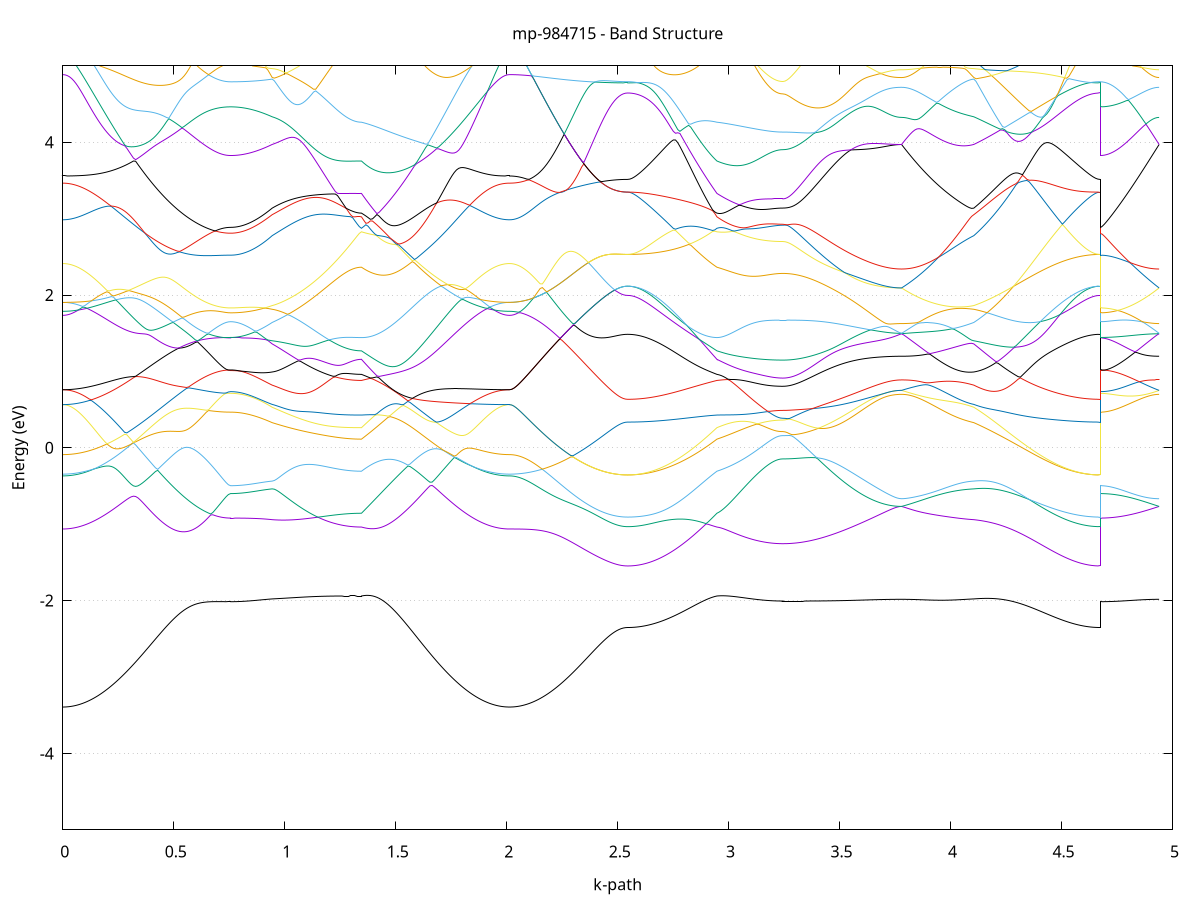 set title 'mp-984715 - Band Structure'
set xlabel 'k-path'
set ylabel 'Energy (eV)'
set grid y
set yrange [-5:5]
set terminal png size 800,600
set output 'mp-984715_bands_gnuplot.png'
plot '-' using 1:2 with lines notitle, '-' using 1:2 with lines notitle, '-' using 1:2 with lines notitle, '-' using 1:2 with lines notitle, '-' using 1:2 with lines notitle, '-' using 1:2 with lines notitle, '-' using 1:2 with lines notitle, '-' using 1:2 with lines notitle, '-' using 1:2 with lines notitle, '-' using 1:2 with lines notitle, '-' using 1:2 with lines notitle, '-' using 1:2 with lines notitle, '-' using 1:2 with lines notitle, '-' using 1:2 with lines notitle, '-' using 1:2 with lines notitle, '-' using 1:2 with lines notitle, '-' using 1:2 with lines notitle, '-' using 1:2 with lines notitle, '-' using 1:2 with lines notitle, '-' using 1:2 with lines notitle, '-' using 1:2 with lines notitle, '-' using 1:2 with lines notitle, '-' using 1:2 with lines notitle, '-' using 1:2 with lines notitle, '-' using 1:2 with lines notitle, '-' using 1:2 with lines notitle, '-' using 1:2 with lines notitle, '-' using 1:2 with lines notitle, '-' using 1:2 with lines notitle, '-' using 1:2 with lines notitle, '-' using 1:2 with lines notitle, '-' using 1:2 with lines notitle, '-' using 1:2 with lines notitle, '-' using 1:2 with lines notitle, '-' using 1:2 with lines notitle, '-' using 1:2 with lines notitle, '-' using 1:2 with lines notitle, '-' using 1:2 with lines notitle, '-' using 1:2 with lines notitle, '-' using 1:2 with lines notitle, '-' using 1:2 with lines notitle, '-' using 1:2 with lines notitle, '-' using 1:2 with lines notitle, '-' using 1:2 with lines notitle, '-' using 1:2 with lines notitle, '-' using 1:2 with lines notitle, '-' using 1:2 with lines notitle, '-' using 1:2 with lines notitle
0.000000 -28.371753
0.009950 -28.371753
0.019899 -28.371653
0.029849 -28.371553
0.039798 -28.371453
0.049748 -28.371353
0.059697 -28.371153
0.069647 -28.370953
0.079596 -28.370653
0.089546 -28.370353
0.099495 -28.370053
0.109445 -28.369753
0.119394 -28.369353
0.129344 -28.368953
0.139293 -28.368553
0.149243 -28.368053
0.159192 -28.367653
0.169142 -28.367153
0.179091 -28.366553
0.189041 -28.365953
0.198990 -28.365453
0.208940 -28.364753
0.218889 -28.364153
0.228839 -28.363453
0.238788 -28.362853
0.248738 -28.362053
0.258687 -28.361353
0.268637 -28.360653
0.278586 -28.359853
0.288536 -28.359053
0.298485 -28.358253
0.308435 -28.357453
0.318384 -28.356653
0.328334 -28.355853
0.338283 -28.354953
0.348233 -28.354153
0.358182 -28.353253
0.368132 -28.352353
0.378081 -28.351453
0.388031 -28.350553
0.397980 -28.349753
0.407930 -28.348853
0.417879 -28.347953
0.427829 -28.347053
0.437778 -28.346153
0.447728 -28.345253
0.457677 -28.344353
0.467627 -28.343453
0.477576 -28.342553
0.487526 -28.341753
0.497475 -28.340853
0.507425 -28.340053
0.517374 -28.339153
0.527324 -28.338353
0.537273 -28.337553
0.547223 -28.336753
0.557172 -28.336053
0.567122 -28.335253
0.577071 -28.334553
0.587021 -28.333853
0.596970 -28.333153
0.606920 -28.332553
0.616869 -28.331953
0.626819 -28.331353
0.636768 -28.330853
0.646718 -28.330253
0.656667 -28.329853
0.666617 -28.329353
0.676566 -28.328953
0.686516 -28.328653
0.696465 -28.328353
0.706415 -28.328053
0.716364 -28.327853
0.726314 -28.327653
0.736263 -28.327553
0.746213 -28.327453
0.756162 -28.327453
0.756162 -28.327453
0.766021 -28.327453
0.775880 -28.327453
0.785739 -28.327453
0.795598 -28.327453
0.805457 -28.327453
0.815316 -28.327453
0.825175 -28.327453
0.835034 -28.327553
0.844893 -28.327553
0.854752 -28.327553
0.864611 -28.327553
0.874470 -28.327553
0.884328 -28.327553
0.894187 -28.327553
0.904046 -28.327553
0.913905 -28.327553
0.923764 -28.327553
0.933623 -28.327653
0.943482 -28.327653
0.943482 -28.327653
0.953293 -28.327653
0.963103 -28.327653
0.972914 -28.327753
0.982724 -28.327853
0.992535 -28.327853
1.002345 -28.327953
1.012156 -28.328053
1.021966 -28.328153
1.031777 -28.328353
1.041588 -28.328453
1.051398 -28.328553
1.061209 -28.328753
1.071019 -28.328853
1.080830 -28.329053
1.090640 -28.329153
1.100451 -28.329353
1.110261 -28.329553
1.120072 -28.329653
1.129882 -28.329853
1.139693 -28.329953
1.149504 -28.330153
1.159314 -28.330253
1.169125 -28.330453
1.178935 -28.330553
1.188746 -28.330653
1.198556 -28.330853
1.208367 -28.330953
1.218177 -28.331053
1.227988 -28.331153
1.237798 -28.331253
1.247609 -28.331353
1.257420 -28.331453
1.267230 -28.331553
1.277041 -28.331653
1.286851 -28.331653
1.296662 -28.331753
1.306472 -28.331753
1.316283 -28.331853
1.326093 -28.331853
1.335904 -28.331853
1.345714 -28.331853
1.345714 -28.331853
1.355672 -28.332253
1.365629 -28.332653
1.375587 -28.333053
1.385544 -28.333553
1.395501 -28.333953
1.405459 -28.334453
1.415416 -28.335053
1.425373 -28.335553
1.435331 -28.336153
1.445288 -28.336753
1.455245 -28.337353
1.465203 -28.338053
1.475160 -28.338753
1.485117 -28.339453
1.495075 -28.340153
1.505032 -28.340853
1.514989 -28.341653
1.524947 -28.342453
1.534904 -28.343153
1.544862 -28.343953
1.554819 -28.344853
1.564776 -28.345653
1.574734 -28.346453
1.584691 -28.347353
1.594648 -28.348153
1.604606 -28.349053
1.614563 -28.349853
1.624520 -28.350753
1.634478 -28.351653
1.644435 -28.352453
1.654392 -28.353353
1.664350 -28.354153
1.674307 -28.355053
1.684264 -28.355853
1.694222 -28.356653
1.704179 -28.357453
1.714137 -28.358253
1.724094 -28.359053
1.734051 -28.359853
1.744009 -28.360653
1.753966 -28.361353
1.763923 -28.362053
1.773881 -28.362753
1.783838 -28.363453
1.793795 -28.364153
1.803753 -28.364753
1.813710 -28.365353
1.823667 -28.365953
1.833625 -28.366553
1.843582 -28.367053
1.853539 -28.367653
1.863497 -28.368053
1.873454 -28.368553
1.883412 -28.368953
1.893369 -28.369353
1.903326 -28.369753
1.913284 -28.370053
1.923241 -28.370353
1.933198 -28.370653
1.943156 -28.370953
1.953113 -28.371153
1.963070 -28.371353
1.973028 -28.371453
1.982985 -28.371553
1.992942 -28.371653
2.002900 -28.371753
2.012857 -28.371753
2.012857 -28.371753
2.022714 -28.371653
2.032570 -28.371653
2.042426 -28.371553
2.052283 -28.371453
2.062139 -28.371253
2.071996 -28.371053
2.081852 -28.370753
2.091709 -28.370453
2.101565 -28.370153
2.111422 -28.369753
2.121278 -28.369353
2.131135 -28.368953
2.140991 -28.368453
2.150847 -28.367953
2.160704 -28.367453
2.170560 -28.366853
2.180417 -28.366253
2.190273 -28.365553
2.200130 -28.364853
2.209986 -28.364153
2.219843 -28.363353
2.229699 -28.362653
2.239555 -28.361753
2.249412 -28.360953
2.259268 -28.360053
2.269125 -28.359153
2.278981 -28.358253
2.288838 -28.357253
2.298694 -28.356253
2.308551 -28.355253
2.318407 -28.354253
2.328264 -28.353153
2.338120 -28.352053
2.347976 -28.350953
2.357833 -28.349853
2.367689 -28.348653
2.377546 -28.347453
2.387402 -28.346353
2.397259 -28.345153
2.407115 -28.343853
2.416972 -28.342653
2.426828 -28.341353
2.436685 -28.340153
2.446541 -28.338853
2.456397 -28.337553
2.466254 -28.336353
2.476110 -28.335053
2.485967 -28.333753
2.495823 -28.332553
2.505680 -28.331353
2.515536 -28.330153
2.525393 -28.329153
2.535249 -28.328453
2.545106 -28.328153
2.545106 -28.328153
2.554916 -28.328153
2.564727 -28.328153
2.574537 -28.328153
2.584348 -28.328153
2.594158 -28.328153
2.603969 -28.328153
2.613779 -28.328153
2.623590 -28.328153
2.633400 -28.328153
2.643211 -28.328153
2.653022 -28.328153
2.662832 -28.328153
2.672643 -28.328153
2.682453 -28.328153
2.692264 -28.328153
2.702074 -28.328153
2.711885 -28.328253
2.721695 -28.328253
2.731506 -28.328253
2.741316 -28.328353
2.751127 -28.328353
2.760938 -28.328453
2.770748 -28.328453
2.780559 -28.328553
2.790369 -28.328653
2.800180 -28.328653
2.809990 -28.328753
2.819801 -28.328953
2.829611 -28.329053
2.839422 -28.329153
2.849232 -28.329353
2.859043 -28.329453
2.868854 -28.329653
2.878664 -28.329853
2.888475 -28.330053
2.898285 -28.330353
2.908096 -28.330553
2.917906 -28.330853
2.927717 -28.331153
2.937527 -28.331453
2.947338 -28.331853
2.947338 -28.331853
2.957247 -28.332053
2.967156 -28.332253
2.977064 -28.332553
2.986973 -28.332753
2.996882 -28.333053
3.006791 -28.333353
3.016700 -28.333753
3.026609 -28.334053
3.036517 -28.334453
3.046426 -28.334753
3.056335 -28.335153
3.066244 -28.335453
3.076153 -28.335753
3.086062 -28.336053
3.095970 -28.336453
3.105879 -28.336753
3.115788 -28.336953
3.125697 -28.337253
3.135606 -28.337553
3.145515 -28.337753
3.155423 -28.337953
3.165332 -28.338153
3.175241 -28.338353
3.185150 -28.338453
3.195059 -28.338653
3.204968 -28.338753
3.214876 -28.338853
3.224785 -28.338853
3.234694 -28.338953
3.244603 -28.338953
3.244603 -28.338953
3.254504 -28.338953
3.264406 -28.338853
3.274308 -28.338853
3.284209 -28.338753
3.294111 -28.338753
3.304013 -28.338653
3.313914 -28.338553
3.323816 -28.338453
3.333717 -28.338253
3.343619 -28.338153
3.353521 -28.337953
3.363422 -28.337753
3.373324 -28.337553
3.383226 -28.337353
3.393127 -28.337153
3.403029 -28.336953
3.412930 -28.336753
3.422832 -28.336453
3.432734 -28.336153
3.442635 -28.335953
3.452537 -28.335653
3.462438 -28.335353
3.472340 -28.335053
3.482242 -28.334753
3.492143 -28.334453
3.502045 -28.334153
3.511947 -28.333753
3.521848 -28.333453
3.531750 -28.333153
3.541651 -28.332753
3.551553 -28.332453
3.561455 -28.332153
3.571356 -28.331753
3.581258 -28.331453
3.591160 -28.331153
3.601061 -28.330853
3.610963 -28.330553
3.620864 -28.330253
3.630766 -28.329953
3.640668 -28.329653
3.650569 -28.329353
3.660471 -28.329153
3.670372 -28.328853
3.680274 -28.328653
3.690176 -28.328453
3.700077 -28.328253
3.709979 -28.328053
3.719881 -28.327953
3.729782 -28.327753
3.739684 -28.327653
3.749585 -28.327553
3.759487 -28.327553
3.769389 -28.327453
3.779290 -28.327453
3.779290 -28.327453
3.789152 -28.327453
3.799014 -28.327453
3.808876 -28.327453
3.818738 -28.327553
3.828599 -28.327553
3.838461 -28.327553
3.848323 -28.327653
3.858185 -28.327653
3.868047 -28.327653
3.877908 -28.327753
3.887770 -28.327753
3.897632 -28.327753
3.907494 -28.327753
3.917356 -28.327753
3.927217 -28.327853
3.937079 -28.327853
3.946941 -28.327853
3.956803 -28.327853
3.966665 -28.327853
3.976526 -28.327853
3.986388 -28.327853
3.996250 -28.327853
4.006112 -28.327753
4.015974 -28.327753
4.025835 -28.327753
4.035697 -28.327753
4.045559 -28.327753
4.055421 -28.327653
4.065283 -28.327653
4.075144 -28.327653
4.085006 -28.327653
4.094868 -28.327653
4.104730 -28.327653
4.104730 -28.327653
4.114709 -28.327653
4.124689 -28.327653
4.134669 -28.327653
4.144649 -28.327653
4.154628 -28.327753
4.164608 -28.327753
4.174588 -28.327753
4.184567 -28.327753
4.194547 -28.327753
4.204527 -28.327753
4.214506 -28.327853
4.224486 -28.327853
4.234466 -28.327853
4.244445 -28.327853
4.254425 -28.327853
4.264405 -28.327853
4.274385 -28.327853
4.284364 -28.327953
4.294344 -28.327953
4.304324 -28.327953
4.314303 -28.327953
4.324283 -28.327953
4.334263 -28.327953
4.344242 -28.327953
4.354222 -28.327953
4.364202 -28.327953
4.374181 -28.328053
4.384161 -28.328053
4.394141 -28.328053
4.404121 -28.328053
4.414100 -28.328053
4.424080 -28.328053
4.434060 -28.328053
4.444039 -28.328053
4.454019 -28.328053
4.463999 -28.328053
4.473978 -28.328053
4.483958 -28.328053
4.493938 -28.328053
4.503917 -28.328053
4.513897 -28.328153
4.523877 -28.328153
4.533857 -28.328153
4.543836 -28.328153
4.553816 -28.328153
4.563796 -28.328153
4.573775 -28.328153
4.583755 -28.328153
4.593735 -28.328153
4.603714 -28.328153
4.613694 -28.328153
4.623674 -28.328153
4.633653 -28.328153
4.643633 -28.328153
4.653613 -28.328153
4.663593 -28.328153
4.673572 -28.328153
4.673572 -28.327453
4.683429 -28.327453
4.693285 -28.327453
4.703142 -28.327453
4.712998 -28.327453
4.722854 -28.327453
4.732711 -28.327453
4.742567 -28.327453
4.752424 -28.327453
4.762280 -28.327453
4.772137 -28.327453
4.781993 -28.327453
4.791850 -28.327453
4.801706 -28.327453
4.811563 -28.327453
4.821419 -28.327453
4.831275 -28.327453
4.841132 -28.327453
4.850988 -28.327453
4.860845 -28.327453
4.870701 -28.327453
4.880558 -28.327453
4.890414 -28.327453
4.900271 -28.327453
4.910127 -28.327453
4.919984 -28.327453
4.929840 -28.327453
4.939696 -28.327453
e
0.000000 -28.277553
0.009950 -28.277553
0.019899 -28.277553
0.029849 -28.277553
0.039798 -28.277553
0.049748 -28.277553
0.059697 -28.277653
0.069647 -28.277653
0.079596 -28.277653
0.089546 -28.277753
0.099495 -28.277753
0.109445 -28.277753
0.119394 -28.277853
0.129344 -28.277853
0.139293 -28.277953
0.149243 -28.278053
0.159192 -28.278053
0.169142 -28.278153
0.179091 -28.278253
0.189041 -28.278353
0.198990 -28.278353
0.208940 -28.278453
0.218889 -28.278553
0.228839 -28.278653
0.238788 -28.278753
0.248738 -28.278853
0.258687 -28.278953
0.268637 -28.279053
0.278586 -28.279253
0.288536 -28.279353
0.298485 -28.279453
0.308435 -28.279553
0.318384 -28.279753
0.328334 -28.279853
0.338283 -28.280053
0.348233 -28.280153
0.358182 -28.280353
0.368132 -28.280553
0.378081 -28.280653
0.388031 -28.280853
0.397980 -28.281053
0.407930 -28.281253
0.417879 -28.281453
0.427829 -28.281553
0.437778 -28.281753
0.447728 -28.281953
0.457677 -28.282153
0.467627 -28.282353
0.477576 -28.282653
0.487526 -28.282853
0.497475 -28.283053
0.507425 -28.283253
0.517374 -28.283453
0.527324 -28.283753
0.537273 -28.283953
0.547223 -28.284153
0.557172 -28.284353
0.567122 -28.284553
0.577071 -28.284853
0.587021 -28.285053
0.596970 -28.285253
0.606920 -28.285453
0.616869 -28.285653
0.626819 -28.285853
0.636768 -28.286053
0.646718 -28.286153
0.656667 -28.286353
0.666617 -28.286553
0.676566 -28.286653
0.686516 -28.286753
0.696465 -28.286953
0.706415 -28.287053
0.716364 -28.287053
0.726314 -28.287153
0.736263 -28.287153
0.746213 -28.287253
0.756162 -28.287253
0.756162 -28.287253
0.766021 -28.287253
0.775880 -28.287153
0.785739 -28.287053
0.795598 -28.287053
0.805457 -28.287053
0.815316 -28.287153
0.825175 -28.287353
0.835034 -28.287653
0.844893 -28.287853
0.854752 -28.288153
0.864611 -28.288453
0.874470 -28.288753
0.884328 -28.289153
0.894187 -28.289553
0.904046 -28.289953
0.913905 -28.290353
0.923764 -28.290853
0.933623 -28.291253
0.943482 -28.291753
0.943482 -28.291753
0.953293 -28.292153
0.963103 -28.292553
0.972914 -28.292853
0.982724 -28.293253
0.992535 -28.293553
1.002345 -28.293853
1.012156 -28.294253
1.021966 -28.294553
1.031777 -28.294853
1.041588 -28.295153
1.051398 -28.295453
1.061209 -28.295753
1.071019 -28.296053
1.080830 -28.296353
1.090640 -28.296653
1.100451 -28.296853
1.110261 -28.297153
1.120072 -28.297353
1.129882 -28.297653
1.139693 -28.297853
1.149504 -28.298053
1.159314 -28.298353
1.169125 -28.298553
1.178935 -28.298753
1.188746 -28.298853
1.198556 -28.299053
1.208367 -28.299253
1.218177 -28.299353
1.227988 -28.299553
1.237798 -28.299653
1.247609 -28.299753
1.257420 -28.299853
1.267230 -28.299953
1.277041 -28.300053
1.286851 -28.300153
1.296662 -28.300253
1.306472 -28.300253
1.316283 -28.300353
1.326093 -28.300353
1.335904 -28.300353
1.345714 -28.300353
1.345714 -28.300353
1.355672 -28.299453
1.365629 -28.298453
1.375587 -28.297453
1.385544 -28.296553
1.395501 -28.295553
1.405459 -28.294553
1.415416 -28.293553
1.425373 -28.292553
1.435331 -28.291553
1.445288 -28.290553
1.455245 -28.289553
1.465203 -28.288553
1.475160 -28.287453
1.485117 -28.286453
1.495075 -28.285453
1.505032 -28.284453
1.514989 -28.283453
1.524947 -28.282453
1.534904 -28.281453
1.544862 -28.280453
1.554819 -28.279453
1.564776 -28.278453
1.574734 -28.278353
1.584691 -28.278453
1.594648 -28.278553
1.604606 -28.278653
1.614563 -28.278753
1.624520 -28.278753
1.634478 -28.278753
1.644435 -28.278853
1.654392 -28.278853
1.664350 -28.278853
1.674307 -28.278853
1.684264 -28.278853
1.694222 -28.278753
1.704179 -28.278753
1.714137 -28.278753
1.724094 -28.278753
1.734051 -28.278653
1.744009 -28.278653
1.753966 -28.278553
1.763923 -28.278553
1.773881 -28.278453
1.783838 -28.278453
1.793795 -28.278353
1.803753 -28.278253
1.813710 -28.278253
1.823667 -28.278153
1.833625 -28.278153
1.843582 -28.278053
1.853539 -28.278053
1.863497 -28.277953
1.873454 -28.277953
1.883412 -28.277853
1.893369 -28.277853
1.903326 -28.277753
1.913284 -28.277753
1.923241 -28.277753
1.933198 -28.277653
1.943156 -28.277653
1.953113 -28.277653
1.963070 -28.277553
1.973028 -28.277553
1.982985 -28.277553
1.992942 -28.277553
2.002900 -28.277553
2.012857 -28.277553
2.012857 -28.277553
2.022714 -28.277553
2.032570 -28.277653
2.042426 -28.277753
2.052283 -28.277853
2.062139 -28.278053
2.071996 -28.278253
2.081852 -28.278553
2.091709 -28.278853
2.101565 -28.279153
2.111422 -28.279553
2.121278 -28.279953
2.131135 -28.280453
2.140991 -28.280953
2.150847 -28.281453
2.160704 -28.282053
2.170560 -28.282653
2.180417 -28.283253
2.190273 -28.283953
2.200130 -28.284653
2.209986 -28.285353
2.219843 -28.286153
2.229699 -28.286953
2.239555 -28.287853
2.249412 -28.288753
2.259268 -28.289653
2.269125 -28.290553
2.278981 -28.291553
2.288838 -28.292453
2.298694 -28.293553
2.308551 -28.294553
2.318407 -28.295653
2.328264 -28.296753
2.338120 -28.297853
2.347976 -28.298953
2.357833 -28.300153
2.367689 -28.301253
2.377546 -28.302453
2.387402 -28.303653
2.397259 -28.304953
2.407115 -28.306153
2.416972 -28.307453
2.426828 -28.308653
2.436685 -28.309953
2.446541 -28.311253
2.456397 -28.312553
2.466254 -28.313853
2.476110 -28.315153
2.485967 -28.316353
2.495823 -28.317653
2.505680 -28.318853
2.515536 -28.320053
2.525393 -28.321053
2.535249 -28.321753
2.545106 -28.322053
2.545106 -28.322053
2.554916 -28.322053
2.564727 -28.322053
2.574537 -28.321953
2.584348 -28.321853
2.594158 -28.321753
2.603969 -28.321553
2.613779 -28.321353
2.623590 -28.321153
2.633400 -28.320853
2.643211 -28.320653
2.653022 -28.320353
2.662832 -28.319953
2.672643 -28.319653
2.682453 -28.319253
2.692264 -28.318853
2.702074 -28.318453
2.711885 -28.317953
2.721695 -28.317453
2.731506 -28.316953
2.741316 -28.316453
2.751127 -28.315853
2.760938 -28.315253
2.770748 -28.314653
2.780559 -28.314053
2.790369 -28.313353
2.800180 -28.312653
2.809990 -28.311953
2.819801 -28.311253
2.829611 -28.310553
2.839422 -28.309753
2.849232 -28.308953
2.859043 -28.308153
2.868854 -28.307353
2.878664 -28.306553
2.888475 -28.305753
2.898285 -28.304853
2.908096 -28.303953
2.917906 -28.303053
2.927717 -28.302153
2.937527 -28.301253
2.947338 -28.300353
2.947338 -28.300353
2.957247 -28.299953
2.967156 -28.299453
2.977064 -28.298953
2.986973 -28.298453
2.996882 -28.297853
3.006791 -28.297253
3.016700 -28.296653
3.026609 -28.296153
3.036517 -28.295553
3.046426 -28.294953
3.056335 -28.294353
3.066244 -28.293653
3.076153 -28.293153
3.086062 -28.292553
3.095970 -28.292053
3.105879 -28.291553
3.115788 -28.290953
3.125697 -28.290553
3.135606 -28.290053
3.145515 -28.289553
3.155423 -28.289153
3.165332 -28.288753
3.175241 -28.288453
3.185150 -28.288153
3.195059 -28.287853
3.204968 -28.287653
3.214876 -28.287453
3.224785 -28.287353
3.234694 -28.287253
3.244603 -28.287253
3.244603 -28.287253
3.254504 -28.287253
3.264406 -28.287253
3.274308 -28.287253
3.284209 -28.287253
3.294111 -28.287253
3.304013 -28.287253
3.313914 -28.287253
3.323816 -28.287253
3.333717 -28.287253
3.343619 -28.287253
3.353521 -28.287253
3.363422 -28.287153
3.373324 -28.287153
3.383226 -28.287153
3.393127 -28.287153
3.403029 -28.287153
3.412930 -28.287153
3.422832 -28.287153
3.432734 -28.287153
3.442635 -28.287153
3.452537 -28.287153
3.462438 -28.287153
3.472340 -28.287153
3.482242 -28.287153
3.492143 -28.287153
3.502045 -28.287053
3.511947 -28.287053
3.521848 -28.287053
3.531750 -28.287053
3.541651 -28.287053
3.551553 -28.287053
3.561455 -28.287053
3.571356 -28.287053
3.581258 -28.287053
3.591160 -28.287053
3.601061 -28.287053
3.610963 -28.287053
3.620864 -28.287053
3.630766 -28.287053
3.640668 -28.286953
3.650569 -28.286953
3.660471 -28.286953
3.670372 -28.286953
3.680274 -28.286953
3.690176 -28.286953
3.700077 -28.286953
3.709979 -28.286953
3.719881 -28.286953
3.729782 -28.286953
3.739684 -28.286953
3.749585 -28.286953
3.759487 -28.286953
3.769389 -28.286953
3.779290 -28.286953
3.779290 -28.286953
3.789152 -28.286953
3.799014 -28.286953
3.808876 -28.286953
3.818738 -28.286953
3.828599 -28.286953
3.838461 -28.286953
3.848323 -28.286953
3.858185 -28.286953
3.868047 -28.287053
3.877908 -28.287053
3.887770 -28.287153
3.897632 -28.287253
3.907494 -28.287353
3.917356 -28.287453
3.927217 -28.287553
3.937079 -28.287653
3.946941 -28.287853
3.956803 -28.287953
3.966665 -28.288153
3.976526 -28.288353
3.986388 -28.288553
3.996250 -28.288753
4.006112 -28.289053
4.015974 -28.289253
4.025835 -28.289553
4.035697 -28.289753
4.045559 -28.290053
4.055421 -28.290353
4.065283 -28.290653
4.075144 -28.290953
4.085006 -28.291253
4.094868 -28.291453
4.104730 -28.291753
4.104730 -28.291753
4.114709 -28.292353
4.124689 -28.292853
4.134669 -28.293453
4.144649 -28.294053
4.154628 -28.294653
4.164608 -28.295253
4.174588 -28.295853
4.184567 -28.296553
4.194547 -28.297253
4.204527 -28.297853
4.214506 -28.298553
4.224486 -28.299253
4.234466 -28.299953
4.244445 -28.300753
4.254425 -28.301453
4.264405 -28.302153
4.274385 -28.302853
4.284364 -28.303653
4.294344 -28.304353
4.304324 -28.305053
4.314303 -28.305853
4.324283 -28.306553
4.334263 -28.307253
4.344242 -28.307953
4.354222 -28.308753
4.364202 -28.309453
4.374181 -28.310153
4.384161 -28.310753
4.394141 -28.311453
4.404121 -28.312153
4.414100 -28.312753
4.424080 -28.313453
4.434060 -28.314053
4.444039 -28.314653
4.454019 -28.315253
4.463999 -28.315853
4.473978 -28.316353
4.483958 -28.316853
4.493938 -28.317353
4.503917 -28.317853
4.513897 -28.318353
4.523877 -28.318753
4.533857 -28.319153
4.543836 -28.319553
4.553816 -28.319953
4.563796 -28.320253
4.573775 -28.320553
4.583755 -28.320853
4.593735 -28.321153
4.603714 -28.321353
4.613694 -28.321553
4.623674 -28.321653
4.633653 -28.321853
4.643633 -28.321953
4.653613 -28.322053
4.663593 -28.322053
4.673572 -28.322053
4.673572 -28.287253
4.683429 -28.287253
4.693285 -28.287253
4.703142 -28.287253
4.712998 -28.287253
4.722854 -28.287253
4.732711 -28.287253
4.742567 -28.287253
4.752424 -28.287253
4.762280 -28.287153
4.772137 -28.287153
4.781993 -28.287153
4.791850 -28.287153
4.801706 -28.287153
4.811563 -28.287153
4.821419 -28.287153
4.831275 -28.287153
4.841132 -28.287053
4.850988 -28.287053
4.860845 -28.287053
4.870701 -28.287053
4.880558 -28.287053
4.890414 -28.287053
4.900271 -28.287053
4.910127 -28.286953
4.919984 -28.286953
4.929840 -28.286953
4.939696 -28.286953
e
0.000000 -28.252853
0.009950 -28.252853
0.019899 -28.252853
0.029849 -28.252953
0.039798 -28.253053
0.049748 -28.253153
0.059697 -28.253353
0.069647 -28.253553
0.079596 -28.253753
0.089546 -28.253953
0.099495 -28.254253
0.109445 -28.254553
0.119394 -28.254853
0.129344 -28.255253
0.139293 -28.255553
0.149243 -28.255953
0.159192 -28.256353
0.169142 -28.256853
0.179091 -28.257353
0.189041 -28.257753
0.198990 -28.258353
0.208940 -28.258853
0.218889 -28.259353
0.228839 -28.259953
0.238788 -28.260553
0.248738 -28.261153
0.258687 -28.261753
0.268637 -28.262353
0.278586 -28.262953
0.288536 -28.263653
0.298485 -28.264253
0.308435 -28.264953
0.318384 -28.265653
0.328334 -28.266353
0.338283 -28.267053
0.348233 -28.267653
0.358182 -28.268353
0.368132 -28.269053
0.378081 -28.269753
0.388031 -28.270453
0.397980 -28.271153
0.407930 -28.271853
0.417879 -28.272553
0.427829 -28.273253
0.437778 -28.273953
0.447728 -28.274653
0.457677 -28.275253
0.467627 -28.275953
0.477576 -28.276553
0.487526 -28.277253
0.497475 -28.277853
0.507425 -28.278453
0.517374 -28.279053
0.527324 -28.279553
0.537273 -28.280153
0.547223 -28.280753
0.557172 -28.281253
0.567122 -28.281753
0.577071 -28.282253
0.587021 -28.282653
0.596970 -28.283153
0.606920 -28.283553
0.616869 -28.283953
0.626819 -28.284253
0.636768 -28.284653
0.646718 -28.284953
0.656667 -28.285253
0.666617 -28.285553
0.676566 -28.285753
0.686516 -28.285953
0.696465 -28.286153
0.706415 -28.286353
0.716364 -28.286453
0.726314 -28.286553
0.736263 -28.286553
0.746213 -28.286653
0.756162 -28.286653
0.756162 -28.286653
0.766021 -28.286653
0.775880 -28.286753
0.785739 -28.286753
0.795598 -28.286953
0.805457 -28.286853
0.815316 -28.286753
0.825175 -28.286553
0.835034 -28.286353
0.844893 -28.286053
0.854752 -28.285853
0.864611 -28.285553
0.874470 -28.285253
0.884328 -28.284853
0.894187 -28.284553
0.904046 -28.284153
0.913905 -28.283753
0.923764 -28.283253
0.933623 -28.282853
0.943482 -28.282353
0.943482 -28.282353
0.953293 -28.281953
0.963103 -28.281653
0.972914 -28.281253
0.982724 -28.280853
0.992535 -28.280453
1.002345 -28.280053
1.012156 -28.279653
1.021966 -28.279253
1.031777 -28.278853
1.041588 -28.278453
1.051398 -28.278053
1.061209 -28.277653
1.071019 -28.277253
1.080830 -28.276853
1.090640 -28.276453
1.100451 -28.276053
1.110261 -28.275653
1.120072 -28.275253
1.129882 -28.274953
1.139693 -28.274553
1.149504 -28.274253
1.159314 -28.273853
1.169125 -28.273553
1.178935 -28.273253
1.188746 -28.272953
1.198556 -28.272653
1.208367 -28.272453
1.218177 -28.272153
1.227988 -28.271953
1.237798 -28.271753
1.247609 -28.271553
1.257420 -28.271353
1.267230 -28.271153
1.277041 -28.271053
1.286851 -28.270953
1.296662 -28.270853
1.306472 -28.270753
1.316283 -28.270653
1.326093 -28.270653
1.335904 -28.270553
1.345714 -28.270553
1.345714 -28.270553
1.355672 -28.271153
1.365629 -28.271653
1.375587 -28.272153
1.385544 -28.272653
1.395501 -28.273153
1.405459 -28.273653
1.415416 -28.274053
1.425373 -28.274553
1.435331 -28.274953
1.445288 -28.275253
1.455245 -28.275653
1.465203 -28.276053
1.475160 -28.276353
1.485117 -28.276653
1.495075 -28.276853
1.505032 -28.277153
1.514989 -28.277353
1.524947 -28.277553
1.534904 -28.277753
1.544862 -28.277953
1.554819 -28.278153
1.564776 -28.278253
1.574734 -28.277553
1.584691 -28.276553
1.594648 -28.275553
1.604606 -28.274653
1.614563 -28.273753
1.624520 -28.272753
1.634478 -28.271853
1.644435 -28.270953
1.654392 -28.270153
1.664350 -28.269253
1.674307 -28.268353
1.684264 -28.267553
1.694222 -28.266753
1.704179 -28.265953
1.714137 -28.265153
1.724094 -28.264353
1.734051 -28.263653
1.744009 -28.262953
1.753966 -28.262253
1.763923 -28.261553
1.773881 -28.260853
1.783838 -28.260253
1.793795 -28.259653
1.803753 -28.259053
1.813710 -28.258453
1.823667 -28.257953
1.833625 -28.257453
1.843582 -28.256953
1.853539 -28.256453
1.863497 -28.256053
1.873454 -28.255653
1.883412 -28.255253
1.893369 -28.254853
1.903326 -28.254553
1.913284 -28.254253
1.923241 -28.253953
1.933198 -28.253753
1.943156 -28.253553
1.953113 -28.253353
1.963070 -28.253153
1.973028 -28.253053
1.982985 -28.252953
1.992942 -28.252853
2.002900 -28.252853
2.012857 -28.252853
2.012857 -28.252853
2.022714 -28.252753
2.032570 -28.252853
2.042426 -28.252853
2.052283 -28.252853
2.062139 -28.252853
2.071996 -28.252853
2.081852 -28.252853
2.091709 -28.252853
2.101565 -28.252853
2.111422 -28.252853
2.121278 -28.252853
2.131135 -28.252853
2.140991 -28.252853
2.150847 -28.252853
2.160704 -28.252853
2.170560 -28.252853
2.180417 -28.252853
2.190273 -28.252853
2.200130 -28.252853
2.209986 -28.252853
2.219843 -28.252853
2.229699 -28.252853
2.239555 -28.252953
2.249412 -28.252953
2.259268 -28.252953
2.269125 -28.252953
2.278981 -28.252953
2.288838 -28.252953
2.298694 -28.252953
2.308551 -28.252953
2.318407 -28.252953
2.328264 -28.252953
2.338120 -28.252953
2.347976 -28.252953
2.357833 -28.252953
2.367689 -28.252953
2.377546 -28.253053
2.387402 -28.253053
2.397259 -28.253053
2.407115 -28.253053
2.416972 -28.253053
2.426828 -28.253053
2.436685 -28.253053
2.446541 -28.253053
2.456397 -28.253053
2.466254 -28.253053
2.476110 -28.253053
2.485967 -28.253053
2.495823 -28.253053
2.505680 -28.253053
2.515536 -28.253053
2.525393 -28.253053
2.535249 -28.253053
2.545106 -28.253053
2.545106 -28.253053
2.554916 -28.253053
2.564727 -28.253153
2.574537 -28.253153
2.584348 -28.253253
2.594158 -28.253453
2.603969 -28.253553
2.613779 -28.253753
2.623590 -28.253953
2.633400 -28.254253
2.643211 -28.254453
2.653022 -28.254753
2.662832 -28.255053
2.672643 -28.255453
2.682453 -28.255753
2.692264 -28.256153
2.702074 -28.256553
2.711885 -28.257053
2.721695 -28.257453
2.731506 -28.257953
2.741316 -28.258453
2.751127 -28.258953
2.760938 -28.259453
2.770748 -28.259953
2.780559 -28.260553
2.790369 -28.261053
2.800180 -28.261653
2.809990 -28.262253
2.819801 -28.262853
2.829611 -28.263453
2.839422 -28.264053
2.849232 -28.264653
2.859043 -28.265253
2.868854 -28.265853
2.878664 -28.266453
2.888475 -28.267053
2.898285 -28.267653
2.908096 -28.268253
2.917906 -28.268853
2.927717 -28.269453
2.937527 -28.270053
2.947338 -28.270553
2.947338 -28.270553
2.957247 -28.270853
2.967156 -28.271053
2.977064 -28.271353
2.986973 -28.271553
2.996882 -28.271753
3.006791 -28.272053
3.016700 -28.272253
3.026609 -28.272553
3.036517 -28.272753
3.046426 -28.272953
3.056335 -28.273253
3.066244 -28.273453
3.076153 -28.273653
3.086062 -28.273953
3.095970 -28.274153
3.105879 -28.274353
3.115788 -28.274553
3.125697 -28.274853
3.135606 -28.275053
3.145515 -28.275253
3.155423 -28.275453
3.165332 -28.275553
3.175241 -28.275753
3.185150 -28.275953
3.195059 -28.276053
3.204968 -28.276153
3.214876 -28.276253
3.224785 -28.276353
3.234694 -28.276353
3.244603 -28.276353
3.244603 -28.276353
3.254504 -28.276353
3.264406 -28.276453
3.274308 -28.276453
3.284209 -28.276453
3.294111 -28.276553
3.304013 -28.276653
3.313914 -28.276753
3.323816 -28.276853
3.333717 -28.276953
3.343619 -28.277053
3.353521 -28.277253
3.363422 -28.277453
3.373324 -28.277553
3.383226 -28.277753
3.393127 -28.277953
3.403029 -28.278153
3.412930 -28.278353
3.422832 -28.278653
3.432734 -28.278853
3.442635 -28.279153
3.452537 -28.279353
3.462438 -28.279653
3.472340 -28.279953
3.482242 -28.280153
3.492143 -28.280453
3.502045 -28.280753
3.511947 -28.281053
3.521848 -28.281353
3.531750 -28.281653
3.541651 -28.281953
3.551553 -28.282253
3.561455 -28.282653
3.571356 -28.282853
3.581258 -28.283253
3.591160 -28.283553
3.601061 -28.283853
3.610963 -28.284153
3.620864 -28.284353
3.630766 -28.284653
3.640668 -28.284953
3.650569 -28.285153
3.660471 -28.285453
3.670372 -28.285653
3.680274 -28.285853
3.690176 -28.286053
3.700077 -28.286253
3.709979 -28.286453
3.719881 -28.286553
3.729782 -28.286653
3.739684 -28.286753
3.749585 -28.286853
3.759487 -28.286853
3.769389 -28.286953
3.779290 -28.286953
3.779290 -28.286953
3.789152 -28.286953
3.799014 -28.286953
3.808876 -28.286953
3.818738 -28.286953
3.828599 -28.286853
3.838461 -28.286853
3.848323 -28.286753
3.858185 -28.286753
3.868047 -28.286653
3.877908 -28.286653
3.887770 -28.286553
3.897632 -28.286453
3.907494 -28.286353
3.917356 -28.286253
3.927217 -28.286053
3.937079 -28.285953
3.946941 -28.285853
3.956803 -28.285653
3.966665 -28.285553
3.976526 -28.285353
3.986388 -28.285153
3.996250 -28.284953
4.006112 -28.284753
4.015974 -28.284553
4.025835 -28.284353
4.035697 -28.284153
4.045559 -28.283853
4.055421 -28.283653
4.065283 -28.283453
4.075144 -28.283153
4.085006 -28.282853
4.094868 -28.282653
4.104730 -28.282353
4.104730 -28.282353
4.114709 -28.281853
4.124689 -28.281353
4.134669 -28.280753
4.144649 -28.280253
4.154628 -28.279653
4.164608 -28.279053
4.174588 -28.278453
4.184567 -28.277753
4.194547 -28.277153
4.204527 -28.276553
4.214506 -28.275853
4.224486 -28.275153
4.234466 -28.274453
4.244445 -28.273853
4.254425 -28.273153
4.264405 -28.272453
4.274385 -28.271753
4.284364 -28.271053
4.294344 -28.270253
4.304324 -28.269553
4.314303 -28.268853
4.324283 -28.268153
4.334263 -28.267453
4.344242 -28.266753
4.354222 -28.266053
4.364202 -28.265453
4.374181 -28.264753
4.384161 -28.264053
4.394141 -28.263353
4.404121 -28.262753
4.414100 -28.262153
4.424080 -28.261553
4.434060 -28.260853
4.444039 -28.260353
4.454019 -28.259753
4.463999 -28.259153
4.473978 -28.258653
4.483958 -28.258153
4.493938 -28.257653
4.503917 -28.257153
4.513897 -28.256753
4.523877 -28.256253
4.533857 -28.255853
4.543836 -28.255553
4.553816 -28.255153
4.563796 -28.254853
4.573775 -28.254553
4.583755 -28.254253
4.593735 -28.254053
4.603714 -28.253753
4.613694 -28.253553
4.623674 -28.253453
4.633653 -28.253353
4.643633 -28.253253
4.653613 -28.253153
4.663593 -28.253053
4.673572 -28.253053
4.673572 -28.286653
4.683429 -28.286653
4.693285 -28.286653
4.703142 -28.286653
4.712998 -28.286653
4.722854 -28.286653
4.732711 -28.286653
4.742567 -28.286653
4.752424 -28.286653
4.762280 -28.286653
4.772137 -28.286753
4.781993 -28.286753
4.791850 -28.286753
4.801706 -28.286753
4.811563 -28.286753
4.821419 -28.286753
4.831275 -28.286753
4.841132 -28.286753
4.850988 -28.286853
4.860845 -28.286853
4.870701 -28.286853
4.880558 -28.286853
4.890414 -28.286853
4.900271 -28.286853
4.910127 -28.286853
4.919984 -28.286953
4.929840 -28.286953
4.939696 -28.286953
e
0.000000 -25.821253
0.009950 -25.821253
0.019899 -25.821253
0.029849 -25.821253
0.039798 -25.821253
0.049748 -25.821253
0.059697 -25.821253
0.069647 -25.821253
0.079596 -25.821253
0.089546 -25.821253
0.099495 -25.821253
0.109445 -25.821253
0.119394 -25.821253
0.129344 -25.821253
0.139293 -25.821253
0.149243 -25.821253
0.159192 -25.821253
0.169142 -25.821253
0.179091 -25.821253
0.189041 -25.821253
0.198990 -25.821253
0.208940 -25.821253
0.218889 -25.821253
0.228839 -25.821253
0.238788 -25.821253
0.248738 -25.821253
0.258687 -25.821253
0.268637 -25.821253
0.278586 -25.821253
0.288536 -25.821253
0.298485 -25.821253
0.308435 -25.821253
0.318384 -25.821253
0.328334 -25.821153
0.338283 -25.821153
0.348233 -25.821153
0.358182 -25.821153
0.368132 -25.821153
0.378081 -25.821153
0.388031 -25.821153
0.397980 -25.821153
0.407930 -25.821153
0.417879 -25.821153
0.427829 -25.821153
0.437778 -25.821153
0.447728 -25.821153
0.457677 -25.821153
0.467627 -25.821153
0.477576 -25.821153
0.487526 -25.821153
0.497475 -25.821153
0.507425 -25.821153
0.517374 -25.821153
0.527324 -25.821153
0.537273 -25.821153
0.547223 -25.821153
0.557172 -25.821153
0.567122 -25.821153
0.577071 -25.821153
0.587021 -25.821153
0.596970 -25.821153
0.606920 -25.821153
0.616869 -25.821153
0.626819 -25.821153
0.636768 -25.821153
0.646718 -25.821153
0.656667 -25.821153
0.666617 -25.821153
0.676566 -25.821153
0.686516 -25.821153
0.696465 -25.821153
0.706415 -25.821153
0.716364 -25.821153
0.726314 -25.821153
0.736263 -25.821153
0.746213 -25.821153
0.756162 -25.821153
0.756162 -25.821153
0.766021 -25.821153
0.775880 -25.821153
0.785739 -25.821153
0.795598 -25.821153
0.805457 -25.821153
0.815316 -25.821153
0.825175 -25.821153
0.835034 -25.821153
0.844893 -25.821153
0.854752 -25.821153
0.864611 -25.821153
0.874470 -25.821053
0.884328 -25.821053
0.894187 -25.821053
0.904046 -25.821053
0.913905 -25.821053
0.923764 -25.821053
0.933623 -25.821053
0.943482 -25.821053
0.943482 -25.821053
0.953293 -25.821053
0.963103 -25.820953
0.972914 -25.820953
0.982724 -25.820953
0.992535 -25.820953
1.002345 -25.820953
1.012156 -25.820953
1.021966 -25.820953
1.031777 -25.820953
1.041588 -25.820953
1.051398 -25.820953
1.061209 -25.820953
1.071019 -25.820853
1.080830 -25.820853
1.090640 -25.820853
1.100451 -25.820853
1.110261 -25.820853
1.120072 -25.820853
1.129882 -25.820853
1.139693 -25.820853
1.149504 -25.820853
1.159314 -25.820853
1.169125 -25.820853
1.178935 -25.820753
1.188746 -25.820753
1.198556 -25.820753
1.208367 -25.820753
1.218177 -25.820753
1.227988 -25.820753
1.237798 -25.820753
1.247609 -25.820753
1.257420 -25.820753
1.267230 -25.820753
1.277041 -25.820753
1.286851 -25.820753
1.296662 -25.820753
1.306472 -25.820753
1.316283 -25.820753
1.326093 -25.820753
1.335904 -25.820753
1.345714 -25.820753
1.345714 -25.820753
1.355672 -25.820753
1.365629 -25.820753
1.375587 -25.820753
1.385544 -25.820753
1.395501 -25.820853
1.405459 -25.820853
1.415416 -25.820853
1.425373 -25.820853
1.435331 -25.820853
1.445288 -25.820853
1.455245 -25.820953
1.465203 -25.820953
1.475160 -25.820953
1.485117 -25.820953
1.495075 -25.820953
1.505032 -25.820953
1.514989 -25.820953
1.524947 -25.821053
1.534904 -25.821053
1.544862 -25.821053
1.554819 -25.821053
1.564776 -25.821053
1.574734 -25.821053
1.584691 -25.821053
1.594648 -25.821053
1.604606 -25.821053
1.614563 -25.821153
1.624520 -25.821153
1.634478 -25.821153
1.644435 -25.821153
1.654392 -25.821153
1.664350 -25.821153
1.674307 -25.821153
1.684264 -25.821153
1.694222 -25.821153
1.704179 -25.821153
1.714137 -25.821153
1.724094 -25.821153
1.734051 -25.821153
1.744009 -25.821153
1.753966 -25.821153
1.763923 -25.821153
1.773881 -25.821253
1.783838 -25.821253
1.793795 -25.821253
1.803753 -25.821253
1.813710 -25.821253
1.823667 -25.821253
1.833625 -25.821253
1.843582 -25.821253
1.853539 -25.821253
1.863497 -25.821253
1.873454 -25.821253
1.883412 -25.821253
1.893369 -25.821253
1.903326 -25.821253
1.913284 -25.821253
1.923241 -25.821253
1.933198 -25.821253
1.943156 -25.821253
1.953113 -25.821253
1.963070 -25.821253
1.973028 -25.821253
1.982985 -25.821253
1.992942 -25.821253
2.002900 -25.821253
2.012857 -25.821253
2.012857 -25.821253
2.022714 -25.821253
2.032570 -25.821253
2.042426 -25.821253
2.052283 -25.821253
2.062139 -25.821253
2.071996 -25.821253
2.081852 -25.821153
2.091709 -25.821153
2.101565 -25.821153
2.111422 -25.821153
2.121278 -25.821153
2.131135 -25.821153
2.140991 -25.821153
2.150847 -25.821053
2.160704 -25.821053
2.170560 -25.821053
2.180417 -25.821053
2.190273 -25.820953
2.200130 -25.820953
2.209986 -25.820953
2.219843 -25.820953
2.229699 -25.820853
2.239555 -25.820853
2.249412 -25.820853
2.259268 -25.820853
2.269125 -25.820753
2.278981 -25.820753
2.288838 -25.820753
2.298694 -25.820653
2.308551 -25.820653
2.318407 -25.820653
2.328264 -25.820653
2.338120 -25.820553
2.347976 -25.820553
2.357833 -25.820553
2.367689 -25.820553
2.377546 -25.820453
2.387402 -25.820453
2.397259 -25.820453
2.407115 -25.820453
2.416972 -25.820453
2.426828 -25.820353
2.436685 -25.820353
2.446541 -25.820353
2.456397 -25.820353
2.466254 -25.820353
2.476110 -25.820353
2.485967 -25.820253
2.495823 -25.820253
2.505680 -25.820253
2.515536 -25.820253
2.525393 -25.820253
2.535249 -25.820253
2.545106 -25.820253
2.545106 -25.820253
2.554916 -25.820253
2.564727 -25.820253
2.574537 -25.820253
2.584348 -25.820253
2.594158 -25.820253
2.603969 -25.820253
2.613779 -25.820253
2.623590 -25.820253
2.633400 -25.820253
2.643211 -25.820353
2.653022 -25.820353
2.662832 -25.820353
2.672643 -25.820353
2.682453 -25.820353
2.692264 -25.820353
2.702074 -25.820353
2.711885 -25.820353
2.721695 -25.820353
2.731506 -25.820353
2.741316 -25.820453
2.751127 -25.820453
2.760938 -25.820453
2.770748 -25.820453
2.780559 -25.820453
2.790369 -25.820453
2.800180 -25.820453
2.809990 -25.820553
2.819801 -25.820553
2.829611 -25.820553
2.839422 -25.820553
2.849232 -25.820553
2.859043 -25.820553
2.868854 -25.820553
2.878664 -25.820653
2.888475 -25.820653
2.898285 -25.820653
2.908096 -25.820653
2.917906 -25.820653
2.927717 -25.820653
2.937527 -25.820753
2.947338 -25.820753
2.947338 -25.820753
2.957247 -25.820753
2.967156 -25.820753
2.977064 -25.820753
2.986973 -25.820753
2.996882 -25.820753
3.006791 -25.820753
3.016700 -25.820753
3.026609 -25.820853
3.036517 -25.820853
3.046426 -25.820853
3.056335 -25.820853
3.066244 -25.820853
3.076153 -25.820853
3.086062 -25.820853
3.095970 -25.820853
3.105879 -25.820853
3.115788 -25.820853
3.125697 -25.820953
3.135606 -25.820953
3.145515 -25.820953
3.155423 -25.820953
3.165332 -25.820953
3.175241 -25.820953
3.185150 -25.820953
3.195059 -25.820953
3.204968 -25.820953
3.214876 -25.820953
3.224785 -25.820953
3.234694 -25.820953
3.244603 -25.820953
3.244603 -25.820953
3.254504 -25.820953
3.264406 -25.820953
3.274308 -25.820953
3.284209 -25.820953
3.294111 -25.820953
3.304013 -25.820953
3.313914 -25.820953
3.323816 -25.820953
3.333717 -25.820953
3.343619 -25.820953
3.353521 -25.820953
3.363422 -25.820953
3.373324 -25.820953
3.383226 -25.820953
3.393127 -25.820953
3.403029 -25.820953
3.412930 -25.821053
3.422832 -25.821053
3.432734 -25.821053
3.442635 -25.821053
3.452537 -25.821053
3.462438 -25.821053
3.472340 -25.821053
3.482242 -25.821053
3.492143 -25.821053
3.502045 -25.821053
3.511947 -25.821053
3.521848 -25.821053
3.531750 -25.821053
3.541651 -25.821053
3.551553 -25.821053
3.561455 -25.821053
3.571356 -25.821053
3.581258 -25.821053
3.591160 -25.821053
3.601061 -25.821053
3.610963 -25.821153
3.620864 -25.821153
3.630766 -25.821153
3.640668 -25.821153
3.650569 -25.821153
3.660471 -25.821153
3.670372 -25.821153
3.680274 -25.821153
3.690176 -25.821153
3.700077 -25.821153
3.709979 -25.821153
3.719881 -25.821153
3.729782 -25.821153
3.739684 -25.821153
3.749585 -25.821153
3.759487 -25.821153
3.769389 -25.821153
3.779290 -25.821153
3.779290 -25.821153
3.789152 -25.821153
3.799014 -25.821153
3.808876 -25.821153
3.818738 -25.821153
3.828599 -25.821153
3.838461 -25.821153
3.848323 -25.821153
3.858185 -25.821153
3.868047 -25.821153
3.877908 -25.821153
3.887770 -25.821153
3.897632 -25.821153
3.907494 -25.821153
3.917356 -25.821153
3.927217 -25.821153
3.937079 -25.821153
3.946941 -25.821153
3.956803 -25.821153
3.966665 -25.821153
3.976526 -25.821153
3.986388 -25.821053
3.996250 -25.821053
4.006112 -25.821053
4.015974 -25.821053
4.025835 -25.821053
4.035697 -25.821053
4.045559 -25.821053
4.055421 -25.821053
4.065283 -25.821053
4.075144 -25.821053
4.085006 -25.821053
4.094868 -25.821053
4.104730 -25.821053
4.104730 -25.821053
4.114709 -25.821053
4.124689 -25.820953
4.134669 -25.820953
4.144649 -25.820953
4.154628 -25.820953
4.164608 -25.820953
4.174588 -25.820953
4.184567 -25.820853
4.194547 -25.820853
4.204527 -25.820853
4.214506 -25.820853
4.224486 -25.820853
4.234466 -25.820853
4.244445 -25.820753
4.254425 -25.820753
4.264405 -25.820753
4.274385 -25.820753
4.284364 -25.820753
4.294344 -25.820753
4.304324 -25.820653
4.314303 -25.820653
4.324283 -25.820653
4.334263 -25.820653
4.344242 -25.820653
4.354222 -25.820553
4.364202 -25.820553
4.374181 -25.820553
4.384161 -25.820553
4.394141 -25.820553
4.404121 -25.820553
4.414100 -25.820453
4.424080 -25.820453
4.434060 -25.820453
4.444039 -25.820453
4.454019 -25.820453
4.463999 -25.820453
4.473978 -25.820453
4.483958 -25.820353
4.493938 -25.820353
4.503917 -25.820353
4.513897 -25.820353
4.523877 -25.820353
4.533857 -25.820353
4.543836 -25.820353
4.553816 -25.820353
4.563796 -25.820353
4.573775 -25.820353
4.583755 -25.820253
4.593735 -25.820253
4.603714 -25.820253
4.613694 -25.820253
4.623674 -25.820253
4.633653 -25.820253
4.643633 -25.820253
4.653613 -25.820253
4.663593 -25.820253
4.673572 -25.820253
4.673572 -25.821153
4.683429 -25.821153
4.693285 -25.821153
4.703142 -25.821153
4.712998 -25.821153
4.722854 -25.821153
4.732711 -25.821153
4.742567 -25.821153
4.752424 -25.821153
4.762280 -25.821153
4.772137 -25.821153
4.781993 -25.821153
4.791850 -25.821153
4.801706 -25.821153
4.811563 -25.821153
4.821419 -25.821153
4.831275 -25.821153
4.841132 -25.821153
4.850988 -25.821153
4.860845 -25.821153
4.870701 -25.821153
4.880558 -25.821153
4.890414 -25.821153
4.900271 -25.821153
4.910127 -25.821153
4.919984 -25.821153
4.929840 -25.821153
4.939696 -25.821153
e
0.000000 -25.817653
0.009950 -25.817653
0.019899 -25.817653
0.029849 -25.817653
0.039798 -25.817653
0.049748 -25.817653
0.059697 -25.817753
0.069647 -25.817753
0.079596 -25.817753
0.089546 -25.817753
0.099495 -25.817753
0.109445 -25.817753
0.119394 -25.817753
0.129344 -25.817753
0.139293 -25.817753
0.149243 -25.817753
0.159192 -25.817753
0.169142 -25.817753
0.179091 -25.817753
0.189041 -25.817753
0.198990 -25.817753
0.208940 -25.817753
0.218889 -25.817853
0.228839 -25.817853
0.238788 -25.817853
0.248738 -25.817853
0.258687 -25.817853
0.268637 -25.817853
0.278586 -25.817853
0.288536 -25.817853
0.298485 -25.817853
0.308435 -25.817953
0.318384 -25.817953
0.328334 -25.817953
0.338283 -25.817953
0.348233 -25.817953
0.358182 -25.817953
0.368132 -25.817953
0.378081 -25.817953
0.388031 -25.818053
0.397980 -25.818053
0.407930 -25.818053
0.417879 -25.818053
0.427829 -25.818053
0.437778 -25.818053
0.447728 -25.818053
0.457677 -25.818053
0.467627 -25.818153
0.477576 -25.818153
0.487526 -25.818153
0.497475 -25.818153
0.507425 -25.818153
0.517374 -25.818153
0.527324 -25.818153
0.537273 -25.818153
0.547223 -25.818153
0.557172 -25.818153
0.567122 -25.818253
0.577071 -25.818253
0.587021 -25.818253
0.596970 -25.818253
0.606920 -25.818253
0.616869 -25.818253
0.626819 -25.818253
0.636768 -25.818253
0.646718 -25.818253
0.656667 -25.818253
0.666617 -25.818253
0.676566 -25.818253
0.686516 -25.818253
0.696465 -25.818253
0.706415 -25.818253
0.716364 -25.818253
0.726314 -25.818253
0.736263 -25.818253
0.746213 -25.818253
0.756162 -25.818253
0.756162 -25.818253
0.766021 -25.818253
0.775880 -25.818253
0.785739 -25.818253
0.795598 -25.818253
0.805457 -25.818253
0.815316 -25.818253
0.825175 -25.818253
0.835034 -25.818253
0.844893 -25.818253
0.854752 -25.818253
0.864611 -25.818253
0.874470 -25.818153
0.884328 -25.818153
0.894187 -25.818153
0.904046 -25.818153
0.913905 -25.818153
0.923764 -25.818153
0.933623 -25.818053
0.943482 -25.818053
0.943482 -25.818053
0.953293 -25.818053
0.963103 -25.818053
0.972914 -25.818053
0.982724 -25.818053
0.992535 -25.817953
1.002345 -25.817953
1.012156 -25.817953
1.021966 -25.817953
1.031777 -25.817953
1.041588 -25.817953
1.051398 -25.817853
1.061209 -25.817853
1.071019 -25.817853
1.080830 -25.817853
1.090640 -25.817853
1.100451 -25.817853
1.110261 -25.817853
1.120072 -25.817753
1.129882 -25.817753
1.139693 -25.817753
1.149504 -25.817753
1.159314 -25.817753
1.169125 -25.817753
1.178935 -25.817753
1.188746 -25.817753
1.198556 -25.817753
1.208367 -25.817653
1.218177 -25.817653
1.227988 -25.817653
1.237798 -25.817653
1.247609 -25.817653
1.257420 -25.817653
1.267230 -25.817653
1.277041 -25.817653
1.286851 -25.817653
1.296662 -25.817653
1.306472 -25.817653
1.316283 -25.817653
1.326093 -25.817653
1.335904 -25.817653
1.345714 -25.817653
1.345714 -25.817653
1.355672 -25.817653
1.365629 -25.817653
1.375587 -25.817653
1.385544 -25.817653
1.395501 -25.817653
1.405459 -25.817653
1.415416 -25.817653
1.425373 -25.817653
1.435331 -25.817653
1.445288 -25.817653
1.455245 -25.817653
1.465203 -25.817653
1.475160 -25.817653
1.485117 -25.817653
1.495075 -25.817653
1.505032 -25.817653
1.514989 -25.817653
1.524947 -25.817653
1.534904 -25.817653
1.544862 -25.817653
1.554819 -25.817653
1.564776 -25.817653
1.574734 -25.817653
1.584691 -25.817653
1.594648 -25.817653
1.604606 -25.817653
1.614563 -25.817653
1.624520 -25.817653
1.634478 -25.817653
1.644435 -25.817653
1.654392 -25.817653
1.664350 -25.817653
1.674307 -25.817653
1.684264 -25.817653
1.694222 -25.817653
1.704179 -25.817653
1.714137 -25.817653
1.724094 -25.817653
1.734051 -25.817653
1.744009 -25.817653
1.753966 -25.817653
1.763923 -25.817653
1.773881 -25.817653
1.783838 -25.817653
1.793795 -25.817653
1.803753 -25.817653
1.813710 -25.817653
1.823667 -25.817653
1.833625 -25.817653
1.843582 -25.817653
1.853539 -25.817653
1.863497 -25.817653
1.873454 -25.817653
1.883412 -25.817653
1.893369 -25.817653
1.903326 -25.817653
1.913284 -25.817653
1.923241 -25.817653
1.933198 -25.817653
1.943156 -25.817653
1.953113 -25.817653
1.963070 -25.817653
1.973028 -25.817653
1.982985 -25.817653
1.992942 -25.817653
2.002900 -25.817653
2.012857 -25.817653
2.012857 -25.817653
2.022714 -25.817653
2.032570 -25.817653
2.042426 -25.817653
2.052283 -25.817653
2.062139 -25.817653
2.071996 -25.817653
2.081852 -25.817653
2.091709 -25.817653
2.101565 -25.817653
2.111422 -25.817653
2.121278 -25.817653
2.131135 -25.817653
2.140991 -25.817653
2.150847 -25.817653
2.160704 -25.817653
2.170560 -25.817653
2.180417 -25.817753
2.190273 -25.817753
2.200130 -25.817753
2.209986 -25.817753
2.219843 -25.817753
2.229699 -25.817753
2.239555 -25.817753
2.249412 -25.817753
2.259268 -25.817753
2.269125 -25.817753
2.278981 -25.817753
2.288838 -25.817753
2.298694 -25.817753
2.308551 -25.817753
2.318407 -25.817753
2.328264 -25.817753
2.338120 -25.817753
2.347976 -25.817753
2.357833 -25.817753
2.367689 -25.817753
2.377546 -25.817753
2.387402 -25.817753
2.397259 -25.817753
2.407115 -25.817753
2.416972 -25.817753
2.426828 -25.817753
2.436685 -25.817753
2.446541 -25.817753
2.456397 -25.817753
2.466254 -25.817753
2.476110 -25.817753
2.485967 -25.817753
2.495823 -25.817753
2.505680 -25.817753
2.515536 -25.817753
2.525393 -25.817753
2.535249 -25.817753
2.545106 -25.817753
2.545106 -25.817753
2.554916 -25.817753
2.564727 -25.817753
2.574537 -25.817753
2.584348 -25.817753
2.594158 -25.817753
2.603969 -25.817753
2.613779 -25.817753
2.623590 -25.817753
2.633400 -25.817753
2.643211 -25.817753
2.653022 -25.817753
2.662832 -25.817753
2.672643 -25.817753
2.682453 -25.817753
2.692264 -25.817753
2.702074 -25.817753
2.711885 -25.817753
2.721695 -25.817653
2.731506 -25.817653
2.741316 -25.817653
2.751127 -25.817653
2.760938 -25.817653
2.770748 -25.817653
2.780559 -25.817653
2.790369 -25.817653
2.800180 -25.817653
2.809990 -25.817653
2.819801 -25.817653
2.829611 -25.817653
2.839422 -25.817653
2.849232 -25.817653
2.859043 -25.817653
2.868854 -25.817653
2.878664 -25.817653
2.888475 -25.817653
2.898285 -25.817653
2.908096 -25.817653
2.917906 -25.817653
2.927717 -25.817653
2.937527 -25.817653
2.947338 -25.817653
2.947338 -25.817653
2.957247 -25.817653
2.967156 -25.817653
2.977064 -25.817653
2.986973 -25.817653
2.996882 -25.817653
3.006791 -25.817653
3.016700 -25.817653
3.026609 -25.817653
3.036517 -25.817653
3.046426 -25.817653
3.056335 -25.817653
3.066244 -25.817653
3.076153 -25.817653
3.086062 -25.817653
3.095970 -25.817653
3.105879 -25.817653
3.115788 -25.817653
3.125697 -25.817653
3.135606 -25.817653
3.145515 -25.817653
3.155423 -25.817653
3.165332 -25.817653
3.175241 -25.817653
3.185150 -25.817653
3.195059 -25.817653
3.204968 -25.817653
3.214876 -25.817653
3.224785 -25.817653
3.234694 -25.817653
3.244603 -25.817653
3.244603 -25.817653
3.254504 -25.817653
3.264406 -25.817653
3.274308 -25.817653
3.284209 -25.817653
3.294111 -25.817653
3.304013 -25.817653
3.313914 -25.817653
3.323816 -25.817653
3.333717 -25.817653
3.343619 -25.817653
3.353521 -25.817653
3.363422 -25.817653
3.373324 -25.817653
3.383226 -25.817653
3.393127 -25.817653
3.403029 -25.817753
3.412930 -25.817753
3.422832 -25.817753
3.432734 -25.817753
3.442635 -25.817753
3.452537 -25.817753
3.462438 -25.817753
3.472340 -25.817753
3.482242 -25.817753
3.492143 -25.817853
3.502045 -25.817853
3.511947 -25.817853
3.521848 -25.817853
3.531750 -25.817853
3.541651 -25.817853
3.551553 -25.817853
3.561455 -25.817853
3.571356 -25.817853
3.581258 -25.817953
3.591160 -25.817953
3.601061 -25.817953
3.610963 -25.817953
3.620864 -25.817953
3.630766 -25.817953
3.640668 -25.817953
3.650569 -25.817953
3.660471 -25.817953
3.670372 -25.817953
3.680274 -25.817953
3.690176 -25.818053
3.700077 -25.818053
3.709979 -25.818053
3.719881 -25.818053
3.729782 -25.818053
3.739684 -25.818053
3.749585 -25.818053
3.759487 -25.818053
3.769389 -25.818053
3.779290 -25.818053
3.779290 -25.818053
3.789152 -25.818053
3.799014 -25.818053
3.808876 -25.818053
3.818738 -25.818053
3.828599 -25.818053
3.838461 -25.818053
3.848323 -25.818153
3.858185 -25.818153
3.868047 -25.818153
3.877908 -25.818153
3.887770 -25.818153
3.897632 -25.818153
3.907494 -25.818153
3.917356 -25.818153
3.927217 -25.818153
3.937079 -25.818153
3.946941 -25.818153
3.956803 -25.818153
3.966665 -25.818153
3.976526 -25.818153
3.986388 -25.818153
3.996250 -25.818153
4.006112 -25.818153
4.015974 -25.818153
4.025835 -25.818153
4.035697 -25.818153
4.045559 -25.818153
4.055421 -25.818153
4.065283 -25.818153
4.075144 -25.818053
4.085006 -25.818053
4.094868 -25.818053
4.104730 -25.818053
4.104730 -25.818053
4.114709 -25.818053
4.124689 -25.818053
4.134669 -25.818053
4.144649 -25.817953
4.154628 -25.817953
4.164608 -25.817953
4.174588 -25.817953
4.184567 -25.817853
4.194547 -25.817853
4.204527 -25.817853
4.214506 -25.817853
4.224486 -25.817853
4.234466 -25.817753
4.244445 -25.817753
4.254425 -25.817753
4.264405 -25.817753
4.274385 -25.817753
4.284364 -25.817753
4.294344 -25.817753
4.304324 -25.817753
4.314303 -25.817753
4.324283 -25.817753
4.334263 -25.817753
4.344242 -25.817753
4.354222 -25.817753
4.364202 -25.817753
4.374181 -25.817753
4.384161 -25.817753
4.394141 -25.817753
4.404121 -25.817753
4.414100 -25.817753
4.424080 -25.817753
4.434060 -25.817753
4.444039 -25.817753
4.454019 -25.817753
4.463999 -25.817753
4.473978 -25.817753
4.483958 -25.817753
4.493938 -25.817753
4.503917 -25.817753
4.513897 -25.817753
4.523877 -25.817753
4.533857 -25.817753
4.543836 -25.817753
4.553816 -25.817753
4.563796 -25.817753
4.573775 -25.817753
4.583755 -25.817753
4.593735 -25.817753
4.603714 -25.817753
4.613694 -25.817753
4.623674 -25.817753
4.633653 -25.817753
4.643633 -25.817753
4.653613 -25.817753
4.663593 -25.817753
4.673572 -25.817753
4.673572 -25.818253
4.683429 -25.818253
4.693285 -25.818253
4.703142 -25.818253
4.712998 -25.818253
4.722854 -25.818253
4.732711 -25.818253
4.742567 -25.818253
4.752424 -25.818253
4.762280 -25.818253
4.772137 -25.818253
4.781993 -25.818253
4.791850 -25.818253
4.801706 -25.818253
4.811563 -25.818253
4.821419 -25.818253
4.831275 -25.818153
4.841132 -25.818153
4.850988 -25.818153
4.860845 -25.818153
4.870701 -25.818153
4.880558 -25.818153
4.890414 -25.818153
4.900271 -25.818053
4.910127 -25.818053
4.919984 -25.818053
4.929840 -25.818053
4.939696 -25.818053
e
0.000000 -25.817653
0.009950 -25.817653
0.019899 -25.817653
0.029849 -25.817653
0.039798 -25.817653
0.049748 -25.817653
0.059697 -25.817653
0.069647 -25.817653
0.079596 -25.817653
0.089546 -25.817653
0.099495 -25.817653
0.109445 -25.817653
0.119394 -25.817653
0.129344 -25.817653
0.139293 -25.817653
0.149243 -25.817653
0.159192 -25.817553
0.169142 -25.817553
0.179091 -25.817553
0.189041 -25.817553
0.198990 -25.817553
0.208940 -25.817553
0.218889 -25.817553
0.228839 -25.817553
0.238788 -25.817553
0.248738 -25.817553
0.258687 -25.817453
0.268637 -25.817453
0.278586 -25.817453
0.288536 -25.817453
0.298485 -25.817453
0.308435 -25.817453
0.318384 -25.817453
0.328334 -25.817453
0.338283 -25.817453
0.348233 -25.817453
0.358182 -25.817453
0.368132 -25.817453
0.378081 -25.817453
0.388031 -25.817453
0.397980 -25.817453
0.407930 -25.817453
0.417879 -25.817453
0.427829 -25.817453
0.437778 -25.817453
0.447728 -25.817453
0.457677 -25.817453
0.467627 -25.817553
0.477576 -25.817553
0.487526 -25.817553
0.497475 -25.817553
0.507425 -25.817553
0.517374 -25.817553
0.527324 -25.817553
0.537273 -25.817553
0.547223 -25.817553
0.557172 -25.817653
0.567122 -25.817653
0.577071 -25.817653
0.587021 -25.817653
0.596970 -25.817653
0.606920 -25.817653
0.616869 -25.817653
0.626819 -25.817653
0.636768 -25.817753
0.646718 -25.817753
0.656667 -25.817753
0.666617 -25.817753
0.676566 -25.817753
0.686516 -25.817753
0.696465 -25.817753
0.706415 -25.817753
0.716364 -25.817753
0.726314 -25.817753
0.736263 -25.817753
0.746213 -25.817753
0.756162 -25.817753
0.756162 -25.817753
0.766021 -25.817753
0.775880 -25.817753
0.785739 -25.817753
0.795598 -25.817753
0.805457 -25.817753
0.815316 -25.817753
0.825175 -25.817753
0.835034 -25.817753
0.844893 -25.817753
0.854752 -25.817753
0.864611 -25.817753
0.874470 -25.817753
0.884328 -25.817753
0.894187 -25.817753
0.904046 -25.817753
0.913905 -25.817753
0.923764 -25.817753
0.933623 -25.817753
0.943482 -25.817753
0.943482 -25.817753
0.953293 -25.817753
0.963103 -25.817753
0.972914 -25.817753
0.982724 -25.817753
0.992535 -25.817753
1.002345 -25.817753
1.012156 -25.817753
1.021966 -25.817753
1.031777 -25.817753
1.041588 -25.817753
1.051398 -25.817753
1.061209 -25.817753
1.071019 -25.817753
1.080830 -25.817753
1.090640 -25.817753
1.100451 -25.817753
1.110261 -25.817653
1.120072 -25.817653
1.129882 -25.817653
1.139693 -25.817653
1.149504 -25.817653
1.159314 -25.817653
1.169125 -25.817653
1.178935 -25.817653
1.188746 -25.817653
1.198556 -25.817653
1.208367 -25.817653
1.218177 -25.817653
1.227988 -25.817653
1.237798 -25.817553
1.247609 -25.817553
1.257420 -25.817553
1.267230 -25.817553
1.277041 -25.817553
1.286851 -25.817553
1.296662 -25.817553
1.306472 -25.817553
1.316283 -25.817553
1.326093 -25.817553
1.335904 -25.817553
1.345714 -25.817553
1.345714 -25.817553
1.355672 -25.817553
1.365629 -25.817553
1.375587 -25.817553
1.385544 -25.817553
1.395501 -25.817553
1.405459 -25.817553
1.415416 -25.817553
1.425373 -25.817553
1.435331 -25.817553
1.445288 -25.817553
1.455245 -25.817553
1.465203 -25.817553
1.475160 -25.817553
1.485117 -25.817553
1.495075 -25.817553
1.505032 -25.817553
1.514989 -25.817553
1.524947 -25.817553
1.534904 -25.817553
1.544862 -25.817553
1.554819 -25.817553
1.564776 -25.817553
1.574734 -25.817553
1.584691 -25.817553
1.594648 -25.817553
1.604606 -25.817553
1.614563 -25.817553
1.624520 -25.817553
1.634478 -25.817553
1.644435 -25.817553
1.654392 -25.817553
1.664350 -25.817553
1.674307 -25.817553
1.684264 -25.817553
1.694222 -25.817553
1.704179 -25.817553
1.714137 -25.817653
1.724094 -25.817653
1.734051 -25.817653
1.744009 -25.817653
1.753966 -25.817653
1.763923 -25.817653
1.773881 -25.817653
1.783838 -25.817653
1.793795 -25.817653
1.803753 -25.817653
1.813710 -25.817653
1.823667 -25.817653
1.833625 -25.817653
1.843582 -25.817653
1.853539 -25.817653
1.863497 -25.817653
1.873454 -25.817653
1.883412 -25.817653
1.893369 -25.817653
1.903326 -25.817653
1.913284 -25.817653
1.923241 -25.817653
1.933198 -25.817653
1.943156 -25.817653
1.953113 -25.817653
1.963070 -25.817653
1.973028 -25.817653
1.982985 -25.817653
1.992942 -25.817653
2.002900 -25.817653
2.012857 -25.817653
2.012857 -25.817653
2.022714 -25.817653
2.032570 -25.817653
2.042426 -25.817653
2.052283 -25.817653
2.062139 -25.817653
2.071996 -25.817653
2.081852 -25.817653
2.091709 -25.817653
2.101565 -25.817653
2.111422 -25.817653
2.121278 -25.817653
2.131135 -25.817653
2.140991 -25.817653
2.150847 -25.817653
2.160704 -25.817653
2.170560 -25.817653
2.180417 -25.817653
2.190273 -25.817753
2.200130 -25.817753
2.209986 -25.817753
2.219843 -25.817753
2.229699 -25.817753
2.239555 -25.817753
2.249412 -25.817753
2.259268 -25.817753
2.269125 -25.817753
2.278981 -25.817753
2.288838 -25.817753
2.298694 -25.817753
2.308551 -25.817753
2.318407 -25.817753
2.328264 -25.817753
2.338120 -25.817753
2.347976 -25.817753
2.357833 -25.817753
2.367689 -25.817753
2.377546 -25.817753
2.387402 -25.817753
2.397259 -25.817753
2.407115 -25.817753
2.416972 -25.817753
2.426828 -25.817753
2.436685 -25.817753
2.446541 -25.817753
2.456397 -25.817753
2.466254 -25.817753
2.476110 -25.817753
2.485967 -25.817753
2.495823 -25.817753
2.505680 -25.817753
2.515536 -25.817753
2.525393 -25.817753
2.535249 -25.817753
2.545106 -25.817753
2.545106 -25.817753
2.554916 -25.817753
2.564727 -25.817753
2.574537 -25.817753
2.584348 -25.817753
2.594158 -25.817753
2.603969 -25.817753
2.613779 -25.817753
2.623590 -25.817753
2.633400 -25.817753
2.643211 -25.817753
2.653022 -25.817753
2.662832 -25.817753
2.672643 -25.817653
2.682453 -25.817653
2.692264 -25.817653
2.702074 -25.817653
2.711885 -25.817653
2.721695 -25.817653
2.731506 -25.817653
2.741316 -25.817653
2.751127 -25.817653
2.760938 -25.817653
2.770748 -25.817653
2.780559 -25.817653
2.790369 -25.817653
2.800180 -25.817653
2.809990 -25.817653
2.819801 -25.817653
2.829611 -25.817653
2.839422 -25.817653
2.849232 -25.817653
2.859043 -25.817653
2.868854 -25.817553
2.878664 -25.817553
2.888475 -25.817553
2.898285 -25.817553
2.908096 -25.817553
2.917906 -25.817553
2.927717 -25.817553
2.937527 -25.817553
2.947338 -25.817553
2.947338 -25.817553
2.957247 -25.817553
2.967156 -25.817553
2.977064 -25.817553
2.986973 -25.817553
2.996882 -25.817553
3.006791 -25.817553
3.016700 -25.817553
3.026609 -25.817553
3.036517 -25.817553
3.046426 -25.817553
3.056335 -25.817553
3.066244 -25.817553
3.076153 -25.817553
3.086062 -25.817553
3.095970 -25.817553
3.105879 -25.817553
3.115788 -25.817553
3.125697 -25.817553
3.135606 -25.817553
3.145515 -25.817553
3.155423 -25.817553
3.165332 -25.817553
3.175241 -25.817553
3.185150 -25.817553
3.195059 -25.817553
3.204968 -25.817553
3.214876 -25.817553
3.224785 -25.817553
3.234694 -25.817553
3.244603 -25.817553
3.244603 -25.817553
3.254504 -25.817553
3.264406 -25.817553
3.274308 -25.817553
3.284209 -25.817553
3.294111 -25.817553
3.304013 -25.817553
3.313914 -25.817553
3.323816 -25.817553
3.333717 -25.817553
3.343619 -25.817553
3.353521 -25.817553
3.363422 -25.817553
3.373324 -25.817553
3.383226 -25.817553
3.393127 -25.817653
3.403029 -25.817653
3.412930 -25.817653
3.422832 -25.817653
3.432734 -25.817653
3.442635 -25.817653
3.452537 -25.817653
3.462438 -25.817753
3.472340 -25.817753
3.482242 -25.817753
3.492143 -25.817753
3.502045 -25.817753
3.511947 -25.817753
3.521848 -25.817753
3.531750 -25.817853
3.541651 -25.817853
3.551553 -25.817853
3.561455 -25.817853
3.571356 -25.817853
3.581258 -25.817853
3.591160 -25.817853
3.601061 -25.817953
3.610963 -25.817953
3.620864 -25.817953
3.630766 -25.817953
3.640668 -25.817953
3.650569 -25.817953
3.660471 -25.817953
3.670372 -25.817953
3.680274 -25.817953
3.690176 -25.817953
3.700077 -25.818053
3.709979 -25.818053
3.719881 -25.818053
3.729782 -25.818053
3.739684 -25.818053
3.749585 -25.818053
3.759487 -25.818053
3.769389 -25.818053
3.779290 -25.818053
3.779290 -25.818053
3.789152 -25.818053
3.799014 -25.818053
3.808876 -25.817953
3.818738 -25.817953
3.828599 -25.817953
3.838461 -25.817953
3.848323 -25.817953
3.858185 -25.817953
3.868047 -25.817953
3.877908 -25.817953
3.887770 -25.817953
3.897632 -25.817853
3.907494 -25.817853
3.917356 -25.817853
3.927217 -25.817853
3.937079 -25.817853
3.946941 -25.817853
3.956803 -25.817853
3.966665 -25.817853
3.976526 -25.817853
3.986388 -25.817853
3.996250 -25.817853
4.006112 -25.817753
4.015974 -25.817753
4.025835 -25.817753
4.035697 -25.817753
4.045559 -25.817753
4.055421 -25.817753
4.065283 -25.817753
4.075144 -25.817753
4.085006 -25.817753
4.094868 -25.817753
4.104730 -25.817753
4.104730 -25.817753
4.114709 -25.817753
4.124689 -25.817753
4.134669 -25.817753
4.144649 -25.817753
4.154628 -25.817753
4.164608 -25.817753
4.174588 -25.817753
4.184567 -25.817753
4.194547 -25.817753
4.204527 -25.817753
4.214506 -25.817753
4.224486 -25.817753
4.234466 -25.817753
4.244445 -25.817753
4.254425 -25.817753
4.264405 -25.817753
4.274385 -25.817753
4.284364 -25.817753
4.294344 -25.817753
4.304324 -25.817653
4.314303 -25.817653
4.324283 -25.817653
4.334263 -25.817653
4.344242 -25.817653
4.354222 -25.817653
4.364202 -25.817653
4.374181 -25.817653
4.384161 -25.817653
4.394141 -25.817653
4.404121 -25.817653
4.414100 -25.817653
4.424080 -25.817653
4.434060 -25.817653
4.444039 -25.817653
4.454019 -25.817653
4.463999 -25.817653
4.473978 -25.817653
4.483958 -25.817653
4.493938 -25.817653
4.503917 -25.817653
4.513897 -25.817653
4.523877 -25.817653
4.533857 -25.817653
4.543836 -25.817653
4.553816 -25.817653
4.563796 -25.817653
4.573775 -25.817653
4.583755 -25.817753
4.593735 -25.817753
4.603714 -25.817753
4.613694 -25.817753
4.623674 -25.817753
4.633653 -25.817753
4.643633 -25.817753
4.653613 -25.817753
4.663593 -25.817753
4.673572 -25.817753
4.673572 -25.817753
4.683429 -25.817753
4.693285 -25.817753
4.703142 -25.817753
4.712998 -25.817753
4.722854 -25.817753
4.732711 -25.817753
4.742567 -25.817753
4.752424 -25.817853
4.762280 -25.817853
4.772137 -25.817853
4.781993 -25.817853
4.791850 -25.817853
4.801706 -25.817853
4.811563 -25.817853
4.821419 -25.817853
4.831275 -25.817853
4.841132 -25.817853
4.850988 -25.817953
4.860845 -25.817953
4.870701 -25.817953
4.880558 -25.817953
4.890414 -25.817953
4.900271 -25.817953
4.910127 -25.817953
4.919984 -25.818053
4.929840 -25.818053
4.939696 -25.818053
e
0.000000 -13.958853
0.009950 -13.958953
0.019899 -13.959053
0.029849 -13.959353
0.039798 -13.959653
0.049748 -13.960053
0.059697 -13.960553
0.069647 -13.961153
0.079596 -13.961853
0.089546 -13.962553
0.099495 -13.963453
0.109445 -13.964353
0.119394 -13.965453
0.129344 -13.966553
0.139293 -13.967653
0.149243 -13.968953
0.159192 -13.970353
0.169142 -13.971753
0.179091 -13.973253
0.189041 -13.974753
0.198990 -13.976353
0.208940 -13.978053
0.218889 -13.979853
0.228839 -13.981653
0.238788 -13.983453
0.248738 -13.985353
0.258687 -13.987353
0.268637 -13.989353
0.278586 -13.991353
0.288536 -13.993453
0.298485 -13.995553
0.308435 -13.997653
0.318384 -13.999853
0.328334 -14.001953
0.338283 -14.004153
0.348233 -14.006353
0.358182 -14.008553
0.368132 -14.010753
0.378081 -14.012953
0.388031 -14.015153
0.397980 -14.017353
0.407930 -14.019553
0.417879 -14.021653
0.427829 -14.023853
0.437778 -14.025953
0.447728 -14.028053
0.457677 -14.030153
0.467627 -14.032153
0.477576 -14.034153
0.487526 -14.036053
0.497475 -14.038053
0.507425 -14.039853
0.517374 -14.041653
0.527324 -14.043453
0.537273 -14.045153
0.547223 -14.046853
0.557172 -14.048453
0.567122 -14.049953
0.577071 -14.051353
0.587021 -14.052753
0.596970 -14.054153
0.606920 -14.055353
0.616869 -14.056553
0.626819 -14.057653
0.636768 -14.058753
0.646718 -14.059653
0.656667 -14.060553
0.666617 -14.061353
0.676566 -14.062053
0.686516 -14.062753
0.696465 -14.063253
0.706415 -14.063753
0.716364 -14.064153
0.726314 -14.064453
0.736263 -14.064653
0.746213 -14.064753
0.756162 -14.064853
0.756162 -14.064853
0.766021 -14.064653
0.775880 -14.064153
0.785739 -14.063253
0.795598 -14.062153
0.805457 -14.060653
0.815316 -14.058753
0.825175 -14.056653
0.835034 -14.054153
0.844893 -14.051253
0.854752 -14.048153
0.864611 -14.044753
0.874470 -14.041053
0.884328 -14.036953
0.894187 -14.032653
0.904046 -14.028053
0.913905 -14.023253
0.923764 -14.018053
0.933623 -14.012653
0.943482 -14.007053
0.943482 -14.007053
0.953293 -14.002953
0.963103 -13.998753
0.972914 -13.994353
0.982724 -13.989853
0.992535 -13.985153
1.002345 -13.980453
1.012156 -13.975553
1.021966 -13.970653
1.031777 -13.965653
1.041588 -13.960553
1.051398 -13.955353
1.061209 -13.950153
1.071019 -13.944853
1.080830 -13.939553
1.090640 -13.934253
1.100451 -13.928953
1.110261 -13.923653
1.120072 -13.918353
1.129882 -13.913153
1.139693 -13.907953
1.149504 -13.902853
1.159314 -13.897753
1.169125 -13.893553
1.178935 -13.890453
1.188746 -13.887253
1.198556 -13.883953
1.208367 -13.880453
1.218177 -13.876853
1.227988 -13.873153
1.237798 -13.869353
1.247609 -13.865453
1.257420 -13.861553
1.267230 -13.857553
1.277041 -13.853453
1.286851 -13.849253
1.296662 -13.846953
1.306472 -13.845353
1.316283 -13.844153
1.326093 -13.843253
1.335904 -13.842653
1.345714 -13.842553
1.345714 -13.842553
1.355672 -13.847253
1.365629 -13.851953
1.375587 -13.856553
1.385544 -13.861253
1.395501 -13.865853
1.405459 -13.870353
1.415416 -13.874853
1.425373 -13.879253
1.435331 -13.883553
1.445288 -13.887853
1.455245 -13.892053
1.465203 -13.896153
1.475160 -13.900253
1.485117 -13.904153
1.495075 -13.908053
1.505032 -13.911753
1.514989 -13.915353
1.524947 -13.918953
1.534904 -13.922353
1.544862 -13.925653
1.554819 -13.928853
1.564776 -13.931953
1.574734 -13.934853
1.584691 -13.937653
1.594648 -13.940353
1.604606 -13.942953
1.614563 -13.945353
1.624520 -13.947653
1.634478 -13.949853
1.644435 -13.951853
1.654392 -13.953753
1.664350 -13.955553
1.674307 -13.957153
1.684264 -13.958753
1.694222 -13.960053
1.704179 -13.961353
1.714137 -13.962453
1.724094 -13.963453
1.734051 -13.964253
1.744009 -13.964953
1.753966 -13.965553
1.763923 -13.966053
1.773881 -13.966453
1.783838 -13.966653
1.793795 -13.966853
1.803753 -13.966853
1.813710 -13.966853
1.823667 -13.966653
1.833625 -13.966453
1.843582 -13.966153
1.853539 -13.965753
1.863497 -13.965353
1.873454 -13.964853
1.883412 -13.964353
1.893369 -13.963753
1.903326 -13.963153
1.913284 -13.962653
1.923241 -13.962053
1.933198 -13.961453
1.943156 -13.960953
1.953113 -13.960453
1.963070 -13.959953
1.973028 -13.959653
1.982985 -13.959253
1.992942 -13.959053
2.002900 -13.958953
2.012857 -13.958853
2.012857 -13.958853
2.022714 -13.958753
2.032570 -13.958453
2.042426 -13.957953
2.052283 -13.957153
2.062139 -13.956253
2.071996 -13.955053
2.081852 -13.953653
2.091709 -13.952053
2.101565 -13.950253
2.111422 -13.948253
2.121278 -13.946053
2.131135 -13.943553
2.140991 -13.940953
2.150847 -13.938053
2.160704 -13.935053
2.170560 -13.931853
2.180417 -13.928353
2.190273 -13.924753
2.200130 -13.920853
2.209986 -13.916853
2.219843 -13.912653
2.229699 -13.908253
2.239555 -13.903653
2.249412 -13.898953
2.259268 -13.893953
2.269125 -13.888853
2.278981 -13.883653
2.288838 -13.882353
2.298694 -13.884953
2.308551 -13.887353
2.318407 -13.889753
2.328264 -13.892053
2.338120 -13.894253
2.347976 -13.896453
2.357833 -13.898453
2.367689 -13.900453
2.377546 -13.902353
2.387402 -13.904153
2.397259 -13.905853
2.407115 -13.907453
2.416972 -13.908853
2.426828 -13.910253
2.436685 -13.911553
2.446541 -13.912753
2.456397 -13.913853
2.466254 -13.914753
2.476110 -13.915653
2.485967 -13.916353
2.495823 -13.916953
2.505680 -13.917453
2.515536 -13.917853
2.525393 -13.918153
2.535249 -13.918353
2.545106 -13.918353
2.545106 -13.918353
2.554916 -13.918353
2.564727 -13.918153
2.574537 -13.917753
2.584348 -13.917353
2.594158 -13.916753
2.603969 -13.915953
2.613779 -13.915153
2.623590 -13.914153
2.633400 -13.913053
2.643211 -13.911753
2.653022 -13.910453
2.662832 -13.908953
2.672643 -13.907253
2.682453 -13.905553
2.692264 -13.903653
2.702074 -13.901753
2.711885 -13.899653
2.721695 -13.897453
2.731506 -13.895153
2.741316 -13.892753
2.751127 -13.890253
2.760938 -13.887653
2.770748 -13.884953
2.780559 -13.882153
2.790369 -13.879353
2.800180 -13.876353
2.809990 -13.873353
2.819801 -13.870353
2.829611 -13.867253
2.839422 -13.864153
2.849232 -13.860953
2.859043 -13.857753
2.868854 -13.854653
2.878664 -13.851453
2.888475 -13.848253
2.898285 -13.845053
2.908096 -13.841953
2.917906 -13.838753
2.927717 -13.835753
2.937527 -13.837853
2.947338 -13.842453
2.947338 -13.842553
2.957247 -13.844853
2.967156 -13.847453
2.977064 -13.850353
2.986973 -13.853453
2.996882 -13.856653
3.006791 -13.859953
3.016700 -13.863353
3.026609 -13.866753
3.036517 -13.870053
3.046426 -13.873453
3.056335 -13.876653
3.066244 -13.879853
3.076153 -13.882953
3.086062 -13.885953
3.095970 -13.888853
3.105879 -13.891553
3.115788 -13.894153
3.125697 -13.896553
3.135606 -13.898853
3.145515 -13.900853
3.155423 -13.902753
3.165332 -13.904553
3.175241 -13.906053
3.185150 -13.907353
3.195059 -13.908453
3.204968 -13.909453
3.214876 -13.910153
3.224785 -13.910653
3.234694 -13.910953
3.244603 -13.911053
3.244603 -13.911053
3.254504 -13.911253
3.264406 -13.911653
3.274308 -13.912353
3.284209 -13.913353
3.294111 -13.914653
3.304013 -13.916253
3.313914 -13.918053
3.323816 -13.920153
3.333717 -13.922653
3.343619 -13.925353
3.353521 -13.928253
3.363422 -13.931453
3.373324 -13.934953
3.383226 -13.938653
3.393127 -13.942453
3.403029 -13.946553
3.412930 -13.950753
3.422832 -13.955153
3.432734 -13.959553
3.442635 -13.964153
3.452537 -13.968753
3.462438 -13.973453
3.472340 -13.978153
3.482242 -13.982853
3.492143 -13.987553
3.502045 -13.992253
3.511947 -13.996853
3.521848 -14.001453
3.531750 -14.005953
3.541651 -14.010353
3.551553 -14.014653
3.561455 -14.018853
3.571356 -14.022853
3.581258 -14.026853
3.591160 -14.030653
3.601061 -14.034253
3.610963 -14.037753
3.620864 -14.041153
3.630766 -14.044253
3.640668 -14.047253
3.650569 -14.050053
3.660471 -14.052653
3.670372 -14.055053
3.680274 -14.057253
3.690176 -14.059353
3.700077 -14.061153
3.709979 -14.062753
3.719881 -14.064153
3.729782 -14.065353
3.739684 -14.066353
3.749585 -14.067053
3.759487 -14.067653
3.769389 -14.067953
3.779290 -14.068053
3.779290 -14.068053
3.789152 -14.068053
3.799014 -14.067853
3.808876 -14.067653
3.818738 -14.067353
3.828599 -14.066853
3.838461 -14.066353
3.848323 -14.065653
3.858185 -14.064853
3.868047 -14.063953
3.877908 -14.062953
3.887770 -14.061753
3.897632 -14.060553
3.907494 -14.059053
3.917356 -14.057553
3.927217 -14.055853
3.937079 -14.054053
3.946941 -14.052153
3.956803 -14.050153
3.966665 -14.047953
3.976526 -14.045653
3.986388 -14.043253
3.996250 -14.040653
4.006112 -14.038053
4.015974 -14.035253
4.025835 -14.032453
4.035697 -14.029453
4.045559 -14.026453
4.055421 -14.023353
4.065283 -14.020153
4.075144 -14.016953
4.085006 -14.013653
4.094868 -14.010353
4.104730 -14.007053
4.104730 -14.007053
4.114709 -14.001153
4.124689 -13.994953
4.134669 -13.988653
4.144649 -13.982053
4.154628 -13.975353
4.164608 -13.968353
4.174588 -13.961353
4.184567 -13.954053
4.194547 -13.946753
4.204527 -13.939253
4.214506 -13.931753
4.224486 -13.930853
4.234466 -13.931353
4.244445 -13.931753
4.254425 -13.932053
4.264405 -13.932353
4.274385 -13.932553
4.284364 -13.932653
4.294344 -13.932753
4.304324 -13.932753
4.314303 -13.932753
4.324283 -13.932653
4.334263 -13.932453
4.344242 -13.932253
4.354222 -13.932053
4.364202 -13.931753
4.374181 -13.931353
4.384161 -13.930953
4.394141 -13.930553
4.404121 -13.930053
4.414100 -13.929553
4.424080 -13.929053
4.434060 -13.928553
4.444039 -13.927953
4.454019 -13.927353
4.463999 -13.926853
4.473978 -13.926253
4.483958 -13.925653
4.493938 -13.925053
4.503917 -13.924453
4.513897 -13.923853
4.523877 -13.923253
4.533857 -13.922753
4.543836 -13.922153
4.553816 -13.921653
4.563796 -13.921153
4.573775 -13.920753
4.583755 -13.920253
4.593735 -13.919953
4.603714 -13.919553
4.613694 -13.919253
4.623674 -13.918953
4.633653 -13.918753
4.643633 -13.918653
4.653613 -13.918453
4.663593 -13.918453
4.673572 -13.918353
4.673572 -14.064853
4.683429 -14.064853
4.693285 -14.064853
4.703142 -14.064953
4.712998 -14.064953
4.722854 -14.065053
4.732711 -14.065253
4.742567 -14.065353
4.752424 -14.065453
4.762280 -14.065653
4.772137 -14.065853
4.781993 -14.065953
4.791850 -14.066153
4.801706 -14.066353
4.811563 -14.066553
4.821419 -14.066753
4.831275 -14.066953
4.841132 -14.067153
4.850988 -14.067253
4.860845 -14.067453
4.870701 -14.067553
4.880558 -14.067653
4.890414 -14.067853
4.900271 -14.067853
4.910127 -14.067953
4.919984 -14.068053
4.929840 -14.068053
4.939696 -14.068053
e
0.000000 -13.821553
0.009950 -13.821453
0.019899 -13.821253
0.029849 -13.820953
0.039798 -13.820553
0.049748 -13.820053
0.059697 -13.819353
0.069647 -13.818653
0.079596 -13.817753
0.089546 -13.816653
0.099495 -13.815553
0.109445 -13.814353
0.119394 -13.812953
0.129344 -13.811453
0.139293 -13.809853
0.149243 -13.808153
0.159192 -13.806253
0.169142 -13.804353
0.179091 -13.802253
0.189041 -13.800053
0.198990 -13.797753
0.208940 -13.795253
0.218889 -13.792753
0.228839 -13.790153
0.238788 -13.787353
0.248738 -13.784453
0.258687 -13.781553
0.268637 -13.778453
0.278586 -13.775253
0.288536 -13.771953
0.298485 -13.768653
0.308435 -13.765153
0.318384 -13.761553
0.328334 -13.757953
0.338283 -13.759153
0.348233 -13.763053
0.358182 -13.766953
0.368132 -13.770853
0.378081 -13.774653
0.388031 -13.778353
0.397980 -13.782053
0.407930 -13.785653
0.417879 -13.789253
0.427829 -13.792653
0.437778 -13.796053
0.447728 -13.799453
0.457677 -13.802653
0.467627 -13.805853
0.477576 -13.808953
0.487526 -13.811953
0.497475 -13.814853
0.507425 -13.817653
0.517374 -13.820453
0.527324 -13.823053
0.537273 -13.825553
0.547223 -13.828053
0.557172 -13.830353
0.567122 -13.832553
0.577071 -13.837953
0.587021 -13.843653
0.596970 -13.849153
0.606920 -13.854353
0.616869 -13.859253
0.626819 -13.863853
0.636768 -13.868253
0.646718 -13.872253
0.656667 -13.875953
0.666617 -13.879253
0.676566 -13.882353
0.686516 -13.885053
0.696465 -13.887353
0.706415 -13.889353
0.716364 -13.890953
0.726314 -13.892253
0.736263 -13.893153
0.746213 -13.893753
0.756162 -13.893953
0.756162 -13.893953
0.766021 -13.894053
0.775880 -13.894553
0.785739 -13.895353
0.795598 -13.896453
0.805457 -13.897653
0.815316 -13.899053
0.825175 -13.900553
0.835034 -13.902153
0.844893 -13.903753
0.854752 -13.905453
0.864611 -13.907053
0.874470 -13.908753
0.884328 -13.910453
0.894187 -13.912053
0.904046 -13.913553
0.913905 -13.915153
0.923764 -13.916653
0.933623 -13.918053
0.943482 -13.919453
0.943482 -13.919453
0.953293 -13.920253
0.963103 -13.920953
0.972914 -13.921453
0.982724 -13.921753
0.992535 -13.921853
1.002345 -13.921753
1.012156 -13.921453
1.021966 -13.921053
1.031777 -13.920453
1.041588 -13.919553
1.051398 -13.918653
1.061209 -13.917453
1.071019 -13.916053
1.080830 -13.914553
1.090640 -13.912853
1.100451 -13.911053
1.110261 -13.908953
1.120072 -13.906853
1.129882 -13.904453
1.139693 -13.901953
1.149504 -13.899353
1.159314 -13.896553
1.169125 -13.892853
1.178935 -13.888053
1.188746 -13.883453
1.198556 -13.878953
1.208367 -13.874653
1.218177 -13.870553
1.227988 -13.866653
1.237798 -13.863053
1.247609 -13.859653
1.257420 -13.856453
1.267230 -13.853653
1.277041 -13.851053
1.286851 -13.848853
1.296662 -13.845153
1.306472 -13.841153
1.316283 -13.837253
1.326093 -13.833653
1.335904 -13.830953
1.345714 -13.829753
1.345714 -13.829753
1.355672 -13.826853
1.365629 -13.824053
1.375587 -13.821253
1.385544 -13.818553
1.395501 -13.815953
1.405459 -13.813353
1.415416 -13.810953
1.425373 -13.808453
1.435331 -13.806153
1.445288 -13.803853
1.455245 -13.801553
1.465203 -13.799253
1.475160 -13.797053
1.485117 -13.794853
1.495075 -13.792653
1.505032 -13.790453
1.514989 -13.788253
1.524947 -13.785953
1.534904 -13.783653
1.544862 -13.781353
1.554819 -13.779053
1.564776 -13.776653
1.574734 -13.774253
1.584691 -13.771753
1.594648 -13.769153
1.604606 -13.766553
1.614563 -13.763853
1.624520 -13.761153
1.634478 -13.758353
1.644435 -13.755453
1.654392 -13.752553
1.664350 -13.749553
1.674307 -13.746553
1.684264 -13.743353
1.694222 -13.740253
1.704179 -13.744453
1.714137 -13.749053
1.724094 -13.753553
1.734051 -13.757953
1.744009 -13.762253
1.753966 -13.766353
1.763923 -13.770353
1.773881 -13.774253
1.783838 -13.777953
1.793795 -13.781553
1.803753 -13.785053
1.813710 -13.788353
1.823667 -13.791553
1.833625 -13.794553
1.843582 -13.797353
1.853539 -13.800153
1.863497 -13.802653
1.873454 -13.805053
1.883412 -13.807353
1.893369 -13.809353
1.903326 -13.811353
1.913284 -13.813053
1.923241 -13.814653
1.933198 -13.816153
1.943156 -13.817353
1.953113 -13.818453
1.963070 -13.819453
1.973028 -13.820153
1.982985 -13.820753
1.992942 -13.821153
2.002900 -13.821453
2.012857 -13.821553
2.012857 -13.821553
2.022714 -13.821653
2.032570 -13.822053
2.042426 -13.822753
2.052283 -13.823653
2.062139 -13.824853
2.071996 -13.826353
2.081852 -13.827953
2.091709 -13.829753
2.101565 -13.831753
2.111422 -13.833953
2.121278 -13.836253
2.131135 -13.838653
2.140991 -13.841253
2.150847 -13.843853
2.160704 -13.846553
2.170560 -13.849253
2.180417 -13.852053
2.190273 -13.854853
2.200130 -13.857753
2.209986 -13.860553
2.219843 -13.863353
2.229699 -13.866253
2.239555 -13.868953
2.249412 -13.871753
2.259268 -13.874453
2.269125 -13.877153
2.278981 -13.879853
2.288838 -13.882353
2.298694 -13.884953
2.308551 -13.887353
2.318407 -13.889753
2.328264 -13.892053
2.338120 -13.894253
2.347976 -13.896453
2.357833 -13.898453
2.367689 -13.900453
2.377546 -13.902353
2.387402 -13.904153
2.397259 -13.905853
2.407115 -13.907453
2.416972 -13.908853
2.426828 -13.910253
2.436685 -13.911553
2.446541 -13.912753
2.456397 -13.913853
2.466254 -13.914753
2.476110 -13.915653
2.485967 -13.916353
2.495823 -13.916953
2.505680 -13.917453
2.515536 -13.917853
2.525393 -13.918153
2.535249 -13.918353
2.545106 -13.918353
2.545106 -13.918353
2.554916 -13.918353
2.564727 -13.918053
2.574537 -13.917753
2.584348 -13.917253
2.594158 -13.916553
2.603969 -13.915753
2.613779 -13.914853
2.623590 -13.913753
2.633400 -13.912453
2.643211 -13.911153
2.653022 -13.909653
2.662832 -13.907953
2.672643 -13.906153
2.682453 -13.904253
2.692264 -13.902253
2.702074 -13.900053
2.711885 -13.897753
2.721695 -13.895253
2.731506 -13.892753
2.741316 -13.890053
2.751127 -13.887253
2.760938 -13.884353
2.770748 -13.881353
2.780559 -13.878153
2.790369 -13.874953
2.800180 -13.871553
2.809990 -13.868153
2.819801 -13.864653
2.829611 -13.861053
2.839422 -13.857353
2.849232 -13.853553
2.859043 -13.849653
2.868854 -13.845753
2.878664 -13.841753
2.888475 -13.837653
2.898285 -13.833553
2.908096 -13.829353
2.917906 -13.828453
2.927717 -13.833153
2.937527 -13.832753
2.947338 -13.829753
2.947338 -13.829753
2.957247 -13.828353
2.967156 -13.826753
2.977064 -13.825053
2.986973 -13.823153
2.996882 -13.821253
3.006791 -13.819353
3.016700 -13.817253
3.026609 -13.815153
3.036517 -13.813053
3.046426 -13.810953
3.056335 -13.808753
3.066244 -13.806653
3.076153 -13.804453
3.086062 -13.802353
3.095970 -13.800253
3.105879 -13.798153
3.115788 -13.796153
3.125697 -13.794253
3.135606 -13.792353
3.145515 -13.790653
3.155423 -13.788953
3.165332 -13.787453
3.175241 -13.786053
3.185150 -13.784853
3.195059 -13.783853
3.204968 -13.782953
3.214876 -13.782253
3.224785 -13.781753
3.234694 -13.781453
3.244603 -13.781353
3.244603 -13.781353
3.254504 -13.781453
3.264406 -13.781853
3.274308 -13.782453
3.284209 -13.783353
3.294111 -13.784353
3.304013 -13.785553
3.313914 -13.786753
3.323816 -13.788153
3.333717 -13.789453
3.343619 -13.790753
3.353521 -13.791953
3.363422 -13.793053
3.373324 -13.794153
3.383226 -13.795053
3.393127 -13.795853
3.403029 -13.799953
3.412930 -13.804053
3.422832 -13.808153
3.432734 -13.812153
3.442635 -13.816153
3.452537 -13.820153
3.462438 -13.824053
3.472340 -13.827853
3.482242 -13.831553
3.492143 -13.835153
3.502045 -13.838753
3.511947 -13.842153
3.521848 -13.845553
3.531750 -13.848753
3.541651 -13.851853
3.551553 -13.854853
3.561455 -13.857753
3.571356 -13.860453
3.581258 -13.863153
3.591160 -13.865653
3.601061 -13.868053
3.610963 -13.870253
3.620864 -13.872353
3.630766 -13.874353
3.640668 -13.876253
3.650569 -13.877953
3.660471 -13.879553
3.670372 -13.881053
3.680274 -13.882353
3.690176 -13.883653
3.700077 -13.884653
3.709979 -13.885653
3.719881 -13.886453
3.729782 -13.887153
3.739684 -13.887753
3.749585 -13.888153
3.759487 -13.888553
3.769389 -13.888653
3.779290 -13.888753
3.779290 -13.888753
3.789152 -13.888753
3.799014 -13.888753
3.808876 -13.888753
3.818738 -13.888753
3.828599 -13.888853
3.838461 -13.888953
3.848323 -13.889153
3.858185 -13.889353
3.868047 -13.889753
3.877908 -13.890253
3.887770 -13.890853
3.897632 -13.891553
3.907494 -13.892453
3.917356 -13.893453
3.927217 -13.894553
3.937079 -13.895853
3.946941 -13.897153
3.956803 -13.898553
3.966665 -13.900053
3.976526 -13.901653
3.986388 -13.903253
3.996250 -13.904853
4.006112 -13.906453
4.015974 -13.908053
4.025835 -13.909653
4.035697 -13.911153
4.045559 -13.912653
4.055421 -13.913953
4.065283 -13.915253
4.075144 -13.916553
4.085006 -13.917553
4.094868 -13.918553
4.104730 -13.919453
4.104730 -13.919453
4.114709 -13.920753
4.124689 -13.922053
4.134669 -13.923253
4.144649 -13.924353
4.154628 -13.925453
4.164608 -13.926353
4.174588 -13.927353
4.184567 -13.928153
4.194547 -13.928953
4.204527 -13.929653
4.214506 -13.930253
4.224486 -13.924153
4.234466 -13.916453
4.244445 -13.908753
4.254425 -13.900953
4.264405 -13.893253
4.274385 -13.885453
4.284364 -13.877753
4.294344 -13.870053
4.304324 -13.862453
4.314303 -13.854953
4.324283 -13.847553
4.334263 -13.840253
4.344242 -13.833053
4.354222 -13.826053
4.364202 -13.819153
4.374181 -13.812453
4.384161 -13.806053
4.394141 -13.802253
4.404121 -13.809253
4.414100 -13.816253
4.424080 -13.823053
4.434060 -13.829753
4.444039 -13.836353
4.454019 -13.842653
4.463999 -13.848953
4.473978 -13.854953
4.483958 -13.860753
4.493938 -13.866353
4.503917 -13.871653
4.513897 -13.876753
4.523877 -13.881653
4.533857 -13.886253
4.543836 -13.890553
4.553816 -13.894553
4.563796 -13.898253
4.573775 -13.901753
4.583755 -13.904853
4.593735 -13.907653
4.603714 -13.910153
4.613694 -13.912353
4.623674 -13.914153
4.633653 -13.915653
4.643633 -13.916853
4.653613 -13.917753
4.663593 -13.918253
4.673572 -13.918353
4.673572 -13.893953
4.683429 -13.893853
4.693285 -13.893853
4.703142 -13.893753
4.712998 -13.893653
4.722854 -13.893453
4.732711 -13.893353
4.742567 -13.893053
4.752424 -13.892853
4.762280 -13.892653
4.772137 -13.892353
4.781993 -13.892053
4.791850 -13.891753
4.801706 -13.891453
4.811563 -13.891153
4.821419 -13.890853
4.831275 -13.890553
4.841132 -13.890253
4.850988 -13.890053
4.860845 -13.889753
4.870701 -13.889553
4.880558 -13.889353
4.890414 -13.889153
4.900271 -13.889053
4.910127 -13.888953
4.919984 -13.888853
4.929840 -13.888753
4.939696 -13.888753
e
0.000000 -13.821553
0.009950 -13.821353
0.019899 -13.820753
0.029849 -13.819853
0.039798 -13.818553
0.049748 -13.816853
0.059697 -13.814753
0.069647 -13.812353
0.079596 -13.809553
0.089546 -13.806453
0.099495 -13.802953
0.109445 -13.799053
0.119394 -13.794953
0.129344 -13.790353
0.139293 -13.785553
0.149243 -13.780353
0.159192 -13.774853
0.169142 -13.769053
0.179091 -13.762853
0.189041 -13.756453
0.198990 -13.749753
0.208940 -13.742853
0.218889 -13.735653
0.228839 -13.728153
0.238788 -13.720453
0.248738 -13.722253
0.258687 -13.726353
0.268637 -13.730553
0.278586 -13.734653
0.288536 -13.738853
0.298485 -13.742953
0.308435 -13.747053
0.318384 -13.751153
0.328334 -13.755153
0.338283 -13.754153
0.348233 -13.750353
0.358182 -13.746453
0.368132 -13.742453
0.378081 -13.738353
0.388031 -13.734153
0.397980 -13.729953
0.407930 -13.725653
0.417879 -13.731253
0.427829 -13.737653
0.437778 -13.744153
0.447728 -13.750853
0.457677 -13.757753
0.467627 -13.764653
0.477576 -13.771653
0.487526 -13.778753
0.497475 -13.785753
0.507425 -13.792653
0.517374 -13.799553
0.527324 -13.806353
0.537273 -13.813053
0.547223 -13.819553
0.557172 -13.825953
0.567122 -13.832053
0.577071 -13.834753
0.587021 -13.836753
0.596970 -13.838653
0.606920 -13.840453
0.616869 -13.842153
0.626819 -13.843753
0.636768 -13.845253
0.646718 -13.846553
0.656667 -13.847853
0.666617 -13.848953
0.676566 -13.849953
0.686516 -13.850853
0.696465 -13.851653
0.706415 -13.852253
0.716364 -13.852853
0.726314 -13.853253
0.736263 -13.853553
0.746213 -13.853753
0.756162 -13.853753
0.756162 -13.853753
0.766021 -13.853553
0.775880 -13.852853
0.785739 -13.851853
0.795598 -13.850453
0.805457 -13.848653
0.815316 -13.846653
0.825175 -13.844453
0.835034 -13.842053
0.844893 -13.839453
0.854752 -13.836753
0.864611 -13.833853
0.874470 -13.830953
0.884328 -13.827953
0.894187 -13.824853
0.904046 -13.821653
0.913905 -13.818453
0.923764 -13.815253
0.933623 -13.811853
0.943482 -13.808553
0.943482 -13.808553
0.953293 -13.806153
0.963103 -13.803653
0.972914 -13.801053
0.982724 -13.798453
0.992535 -13.795853
1.002345 -13.793153
1.012156 -13.790353
1.021966 -13.787653
1.031777 -13.784853
1.041588 -13.782153
1.051398 -13.779353
1.061209 -13.776753
1.071019 -13.774053
1.080830 -13.771553
1.090640 -13.769153
1.100451 -13.766953
1.110261 -13.764853
1.120072 -13.763053
1.129882 -13.761453
1.139693 -13.760253
1.149504 -13.759453
1.159314 -13.759053
1.169125 -13.759253
1.178935 -13.759853
1.188746 -13.760953
1.198556 -13.762653
1.208367 -13.764753
1.218177 -13.767253
1.227988 -13.770153
1.237798 -13.773353
1.247609 -13.776853
1.257420 -13.780553
1.267230 -13.784453
1.277041 -13.788453
1.286851 -13.792553
1.296662 -13.796653
1.306472 -13.800753
1.316283 -13.804753
1.326093 -13.808253
1.335904 -13.811053
1.345714 -13.812153
1.345714 -13.812153
1.355672 -13.807753
1.365629 -13.803253
1.375587 -13.798853
1.385544 -13.794353
1.395501 -13.789853
1.405459 -13.785353
1.415416 -13.780953
1.425373 -13.776453
1.435331 -13.772053
1.445288 -13.767653
1.455245 -13.763253
1.465203 -13.758953
1.475160 -13.754653
1.485117 -13.750453
1.495075 -13.746253
1.505032 -13.742153
1.514989 -13.738153
1.524947 -13.734153
1.534904 -13.730253
1.544862 -13.726453
1.554819 -13.722653
1.564776 -13.719053
1.574734 -13.715453
1.584691 -13.712053
1.594648 -13.708653
1.604606 -13.705353
1.614563 -13.702253
1.624520 -13.703653
1.634478 -13.709153
1.644435 -13.714453
1.654392 -13.719753
1.664350 -13.724853
1.674307 -13.729953
1.684264 -13.734853
1.694222 -13.739753
1.704179 -13.736953
1.714137 -13.733653
1.724094 -13.730353
1.734051 -13.728253
1.744009 -13.733353
1.753966 -13.738553
1.763923 -13.743653
1.773881 -13.748653
1.783838 -13.753553
1.793795 -13.758353
1.803753 -13.763153
1.813710 -13.767753
1.823667 -13.772253
1.833625 -13.776653
1.843582 -13.780953
1.853539 -13.785053
1.863497 -13.789053
1.873454 -13.792853
1.883412 -13.796453
1.893369 -13.799953
1.903326 -13.803153
1.913284 -13.806153
1.923241 -13.808953
1.933198 -13.811553
1.943156 -13.813753
1.953113 -13.815753
1.963070 -13.817553
1.973028 -13.818953
1.982985 -13.820053
1.992942 -13.820853
2.002900 -13.821353
2.012857 -13.821553
2.012857 -13.821553
2.022714 -13.821653
2.032570 -13.822053
2.042426 -13.822753
2.052283 -13.823653
2.062139 -13.824853
2.071996 -13.826353
2.081852 -13.827953
2.091709 -13.829753
2.101565 -13.831753
2.111422 -13.833953
2.121278 -13.836253
2.131135 -13.838653
2.140991 -13.841253
2.150847 -13.843853
2.160704 -13.846553
2.170560 -13.849253
2.180417 -13.852053
2.190273 -13.854853
2.200130 -13.857753
2.209986 -13.860553
2.219843 -13.863353
2.229699 -13.866253
2.239555 -13.868953
2.249412 -13.871753
2.259268 -13.874453
2.269125 -13.877153
2.278981 -13.879853
2.288838 -13.878153
2.298694 -13.872553
2.308551 -13.866753
2.318407 -13.860853
2.328264 -13.854753
2.338120 -13.848553
2.347976 -13.842253
2.357833 -13.835753
2.367689 -13.829153
2.377546 -13.822453
2.387402 -13.815553
2.397259 -13.808653
2.407115 -13.801553
2.416972 -13.794453
2.426828 -13.787253
2.436685 -13.780053
2.446541 -13.772753
2.456397 -13.765453
2.466254 -13.758253
2.476110 -13.751053
2.485967 -13.744053
2.495823 -13.737253
2.505680 -13.730953
2.515536 -13.725153
2.525393 -13.720453
2.535249 -13.717353
2.545106 -13.716153
2.545106 -13.716153
2.554916 -13.716253
2.564727 -13.716553
2.574537 -13.717053
2.584348 -13.717653
2.594158 -13.718553
2.603969 -13.719553
2.613779 -13.720753
2.623590 -13.722153
2.633400 -13.723653
2.643211 -13.725453
2.653022 -13.727353
2.662832 -13.729453
2.672643 -13.731653
2.682453 -13.734153
2.692264 -13.736753
2.702074 -13.739453
2.711885 -13.742353
2.721695 -13.745453
2.731506 -13.748653
2.741316 -13.752053
2.751127 -13.755453
2.760938 -13.759053
2.770748 -13.762853
2.780559 -13.766653
2.790369 -13.770653
2.800180 -13.774653
2.809990 -13.778853
2.819801 -13.783053
2.829611 -13.787353
2.839422 -13.791753
2.849232 -13.796153
2.859043 -13.800653
2.868854 -13.805253
2.878664 -13.809853
2.888475 -13.814453
2.898285 -13.819153
2.908096 -13.823753
2.917906 -13.825053
2.927717 -13.820853
2.937527 -13.816553
2.947338 -13.812153
2.947338 -13.812153
2.957247 -13.810153
2.967156 -13.808153
2.977064 -13.805953
2.986973 -13.803753
2.996882 -13.801553
3.006791 -13.799153
3.016700 -13.796853
3.026609 -13.794453
3.036517 -13.791953
3.046426 -13.789553
3.056335 -13.787053
3.066244 -13.784553
3.076153 -13.782053
3.086062 -13.779553
3.095970 -13.777053
3.105879 -13.774653
3.115788 -13.772253
3.125697 -13.769953
3.135606 -13.767653
3.145515 -13.765553
3.155423 -13.763553
3.165332 -13.761653
3.175241 -13.759853
3.185150 -13.758353
3.195059 -13.756953
3.204968 -13.755853
3.214876 -13.754953
3.224785 -13.754253
3.234694 -13.753853
3.244603 -13.753753
3.244603 -13.753753
3.254504 -13.754053
3.264406 -13.754853
3.274308 -13.756153
3.284209 -13.757953
3.294111 -13.760153
3.304013 -13.762753
3.313914 -13.765653
3.323816 -13.768853
3.333717 -13.772353
3.343619 -13.775953
3.353521 -13.779753
3.363422 -13.783653
3.373324 -13.787653
3.383226 -13.791753
3.393127 -13.795853
3.403029 -13.796453
3.412930 -13.796953
3.422832 -13.797353
3.432734 -13.797553
3.442635 -13.797653
3.452537 -13.797653
3.462438 -13.797553
3.472340 -13.797353
3.482242 -13.796953
3.492143 -13.796553
3.502045 -13.796053
3.511947 -13.795553
3.521848 -13.794853
3.531750 -13.794253
3.541651 -13.793553
3.551553 -13.792753
3.561455 -13.791953
3.571356 -13.791153
3.581258 -13.790353
3.591160 -13.789553
3.601061 -13.788653
3.610963 -13.787853
3.620864 -13.787053
3.630766 -13.786253
3.640668 -13.785453
3.650569 -13.784753
3.660471 -13.784053
3.670372 -13.783353
3.680274 -13.782753
3.690176 -13.782153
3.700077 -13.781653
3.709979 -13.781153
3.719881 -13.780753
3.729782 -13.780353
3.739684 -13.780053
3.749585 -13.779853
3.759487 -13.779653
3.769389 -13.779553
3.779290 -13.779553
3.779290 -13.779553
3.789152 -13.783753
3.799014 -13.787853
3.808876 -13.791753
3.818738 -13.795553
3.828599 -13.799053
3.838461 -13.802453
3.848323 -13.805653
3.858185 -13.808553
3.868047 -13.811253
3.877908 -13.813653
3.887770 -13.815853
3.897632 -13.817753
3.907494 -13.819453
3.917356 -13.820753
3.927217 -13.821853
3.937079 -13.822653
3.946941 -13.823253
3.956803 -13.823553
3.966665 -13.823653
3.976526 -13.823553
3.986388 -13.823353
3.996250 -13.822853
4.006112 -13.822153
4.015974 -13.821353
4.025835 -13.820453
4.035697 -13.819353
4.045559 -13.818153
4.055421 -13.816853
4.065283 -13.815453
4.075144 -13.813853
4.085006 -13.812253
4.094868 -13.810453
4.104730 -13.808553
4.104730 -13.808553
4.114709 -13.805153
4.124689 -13.801653
4.134669 -13.798153
4.144649 -13.794653
4.154628 -13.791053
4.164608 -13.787553
4.174588 -13.783953
4.184567 -13.780353
4.194547 -13.776753
4.204527 -13.773153
4.214506 -13.769553
4.224486 -13.765953
4.234466 -13.762353
4.244445 -13.758753
4.254425 -13.755153
4.264405 -13.751553
4.274385 -13.748053
4.284364 -13.744453
4.294344 -13.740953
4.304324 -13.737553
4.314303 -13.744653
4.324283 -13.751753
4.334263 -13.758953
4.344242 -13.766153
4.354222 -13.773353
4.364202 -13.780653
4.374181 -13.787853
4.384161 -13.795053
4.394141 -13.799753
4.404121 -13.793653
4.414100 -13.787753
4.424080 -13.782153
4.434060 -13.776653
4.444039 -13.771553
4.454019 -13.766553
4.463999 -13.761853
4.473978 -13.757453
4.483958 -13.753253
4.493938 -13.749253
4.503917 -13.745553
4.513897 -13.742053
4.523877 -13.738853
4.533857 -13.735753
4.543836 -13.733053
4.553816 -13.730453
4.563796 -13.728153
4.573775 -13.726053
4.583755 -13.724153
4.593735 -13.722453
4.603714 -13.720953
4.613694 -13.719653
4.623674 -13.718653
4.633653 -13.717753
4.643633 -13.717053
4.653613 -13.716553
4.663593 -13.716253
4.673572 -13.716153
4.673572 -13.853753
4.683429 -13.853653
4.693285 -13.853353
4.703142 -13.852853
4.712998 -13.852053
4.722854 -13.851153
4.732711 -13.849953
4.742567 -13.848553
4.752424 -13.846953
4.762280 -13.845153
4.772137 -13.843153
4.781993 -13.840953
4.791850 -13.838553
4.801706 -13.835953
4.811563 -13.833053
4.821419 -13.830053
4.831275 -13.826853
4.841132 -13.823453
4.850988 -13.819853
4.860845 -13.816153
4.870701 -13.812153
4.880558 -13.807953
4.890414 -13.803653
4.900271 -13.799153
4.910127 -13.794553
4.919984 -13.789653
4.929840 -13.784753
4.939696 -13.779553
e
0.000000 -13.647353
0.009950 -13.647553
0.019899 -13.648153
0.029849 -13.649053
0.039798 -13.650453
0.049748 -13.652053
0.059697 -13.654053
0.069647 -13.656353
0.079596 -13.658853
0.089546 -13.661553
0.099495 -13.664553
0.109445 -13.667753
0.119394 -13.671053
0.129344 -13.674553
0.139293 -13.678153
0.149243 -13.681853
0.159192 -13.685653
0.169142 -13.689553
0.179091 -13.693453
0.189041 -13.697453
0.198990 -13.701553
0.208940 -13.705653
0.218889 -13.709753
0.228839 -13.713853
0.238788 -13.718053
0.248738 -13.712453
0.258687 -13.704253
0.268637 -13.695953
0.278586 -13.687353
0.288536 -13.678653
0.298485 -13.677653
0.308435 -13.680553
0.318384 -13.683653
0.328334 -13.687053
0.338283 -13.690753
0.348233 -13.694653
0.358182 -13.698953
0.368132 -13.703553
0.378081 -13.708553
0.388031 -13.713753
0.397980 -13.719353
0.407930 -13.725153
0.417879 -13.721253
0.427829 -13.716853
0.437778 -13.712353
0.447728 -13.707853
0.457677 -13.703253
0.467627 -13.698653
0.477576 -13.693953
0.487526 -13.689153
0.497475 -13.684453
0.507425 -13.679653
0.517374 -13.674753
0.527324 -13.669853
0.537273 -13.665053
0.547223 -13.660053
0.557172 -13.655153
0.567122 -13.650253
0.577071 -13.645353
0.587021 -13.640353
0.596970 -13.635453
0.606920 -13.630553
0.616869 -13.625653
0.626819 -13.620853
0.636768 -13.616053
0.646718 -13.614653
0.656667 -13.615053
0.666617 -13.615353
0.676566 -13.615553
0.686516 -13.615853
0.696465 -13.615953
0.706415 -13.616153
0.716364 -13.616253
0.726314 -13.616353
0.736263 -13.616453
0.746213 -13.616453
0.756162 -13.616553
0.756162 -13.616553
0.766021 -13.616553
0.775880 -13.616753
0.785739 -13.616953
0.795598 -13.617353
0.805457 -13.617753
0.815316 -13.618353
0.825175 -13.619053
0.835034 -13.619853
0.844893 -13.620753
0.854752 -13.621853
0.864611 -13.622953
0.874470 -13.624353
0.884328 -13.625753
0.894187 -13.627353
0.904046 -13.629153
0.913905 -13.631053
0.923764 -13.633253
0.933623 -13.635553
0.943482 -13.638053
0.943482 -13.638053
0.953293 -13.639853
0.963103 -13.641853
0.972914 -13.643853
0.982724 -13.645953
0.992535 -13.648153
1.002345 -13.650453
1.012156 -13.652853
1.021966 -13.655253
1.031777 -13.657753
1.041588 -13.660353
1.051398 -13.662953
1.061209 -13.665653
1.071019 -13.668253
1.080830 -13.670953
1.090640 -13.673653
1.100451 -13.676253
1.110261 -13.678853
1.120072 -13.681253
1.129882 -13.683453
1.139693 -13.685553
1.149504 -13.687353
1.159314 -13.688853
1.169125 -13.690053
1.178935 -13.690753
1.188746 -13.691253
1.198556 -13.691353
1.208367 -13.691053
1.218177 -13.690653
1.227988 -13.689953
1.237798 -13.689053
1.247609 -13.688153
1.257420 -13.687153
1.267230 -13.686153
1.277041 -13.685253
1.286851 -13.684353
1.296662 -13.683553
1.306472 -13.682853
1.316283 -13.682353
1.326093 -13.681953
1.335904 -13.681653
1.345714 -13.681653
1.345714 -13.681653
1.355672 -13.679453
1.365629 -13.676953
1.375587 -13.674153
1.385544 -13.671153
1.395501 -13.667853
1.405459 -13.664253
1.415416 -13.660353
1.425373 -13.656253
1.435331 -13.651853
1.445288 -13.647253
1.455245 -13.642453
1.465203 -13.637453
1.475160 -13.632253
1.485117 -13.626853
1.495075 -13.627353
1.505032 -13.633453
1.514989 -13.639553
1.524947 -13.645653
1.534904 -13.651653
1.544862 -13.657653
1.554819 -13.663653
1.564776 -13.669553
1.574734 -13.675453
1.584691 -13.681253
1.594648 -13.686953
1.604606 -13.692653
1.614563 -13.698153
1.624520 -13.699153
1.634478 -13.696153
1.644435 -13.693253
1.654392 -13.690553
1.664350 -13.690853
1.674307 -13.696253
1.684264 -13.701653
1.694222 -13.707053
1.704179 -13.712353
1.714137 -13.717653
1.724094 -13.722953
1.734051 -13.726953
1.744009 -13.723453
1.753966 -13.719953
1.763923 -13.716453
1.773881 -13.712853
1.783838 -13.709253
1.793795 -13.705653
1.803753 -13.702053
1.813710 -13.698453
1.823667 -13.694753
1.833625 -13.691153
1.843582 -13.687553
1.853539 -13.683953
1.863497 -13.680453
1.873454 -13.677053
1.883412 -13.673653
1.893369 -13.670353
1.903326 -13.667253
1.913284 -13.664153
1.923241 -13.661353
1.933198 -13.658653
1.943156 -13.656153
1.953113 -13.653953
1.963070 -13.652053
1.973028 -13.650353
1.982985 -13.649053
1.992942 -13.648153
2.002900 -13.647553
2.012857 -13.647353
2.012857 -13.647353
2.022714 -13.647153
2.032570 -13.646653
2.042426 -13.645853
2.052283 -13.644653
2.062139 -13.643253
2.071996 -13.641453
2.081852 -13.639453
2.091709 -13.637153
2.101565 -13.634553
2.111422 -13.631853
2.121278 -13.628853
2.131135 -13.625753
2.140991 -13.622453
2.150847 -13.619053
2.160704 -13.615453
2.170560 -13.611853
2.180417 -13.608053
2.190273 -13.604153
2.200130 -13.600253
2.209986 -13.596353
2.219843 -13.592253
2.229699 -13.588253
2.239555 -13.584153
2.249412 -13.580053
2.259268 -13.575953
2.269125 -13.571853
2.278981 -13.567753
2.288838 -13.563753
2.298694 -13.559653
2.308551 -13.555653
2.318407 -13.551753
2.328264 -13.547853
2.338120 -13.543953
2.347976 -13.540153
2.357833 -13.536453
2.367689 -13.532853
2.377546 -13.539953
2.387402 -13.547853
2.397259 -13.555753
2.407115 -13.563653
2.416972 -13.571653
2.426828 -13.579653
2.436685 -13.587653
2.446541 -13.595653
2.456397 -13.603553
2.466254 -13.611353
2.476110 -13.619053
2.485967 -13.626553
2.495823 -13.633653
2.505680 -13.640353
2.515536 -13.646353
2.525393 -13.651153
2.535249 -13.654453
2.545106 -13.655653
2.545106 -13.655653
2.554916 -13.655753
2.564727 -13.655953
2.574537 -13.656353
2.584348 -13.656953
2.594158 -13.657553
2.603969 -13.658453
2.613779 -13.659353
2.623590 -13.660453
2.633400 -13.661653
2.643211 -13.662953
2.653022 -13.664253
2.662832 -13.665653
2.672643 -13.667153
2.682453 -13.668753
2.692264 -13.670253
2.702074 -13.671853
2.711885 -13.673453
2.721695 -13.674953
2.731506 -13.676553
2.741316 -13.678053
2.751127 -13.679553
2.760938 -13.680953
2.770748 -13.682353
2.780559 -13.683653
2.790369 -13.684753
2.800180 -13.685853
2.809990 -13.686853
2.819801 -13.687653
2.829611 -13.688353
2.839422 -13.688953
2.849232 -13.689353
2.859043 -13.689553
2.868854 -13.689553
2.878664 -13.689353
2.888475 -13.688953
2.898285 -13.688353
2.908096 -13.687553
2.917906 -13.686453
2.927717 -13.685053
2.937527 -13.683453
2.947338 -13.681653
2.947338 -13.681653
2.957247 -13.680553
2.967156 -13.679053
2.977064 -13.677353
2.986973 -13.675453
2.996882 -13.673253
3.006791 -13.670953
3.016700 -13.668453
3.026609 -13.665953
3.036517 -13.663353
3.046426 -13.660653
3.056335 -13.657953
3.066244 -13.655353
3.076153 -13.652753
3.086062 -13.650253
3.095970 -13.647753
3.105879 -13.645453
3.115788 -13.643253
3.125697 -13.641253
3.135606 -13.639353
3.145515 -13.637753
3.155423 -13.636253
3.165332 -13.634953
3.175241 -13.633853
3.185150 -13.632953
3.195059 -13.632153
3.204968 -13.631653
3.214876 -13.631153
3.224785 -13.630853
3.234694 -13.630753
3.244603 -13.630653
3.244603 -13.630653
3.254504 -13.630553
3.264406 -13.630353
3.274308 -13.630153
3.284209 -13.629953
3.294111 -13.629853
3.304013 -13.630153
3.313914 -13.630853
3.323816 -13.632153
3.333717 -13.633953
3.343619 -13.636353
3.353521 -13.639153
3.363422 -13.642453
3.373324 -13.646053
3.383226 -13.649953
3.393127 -13.654153
3.403029 -13.658453
3.412930 -13.662953
3.422832 -13.667453
3.432734 -13.672153
3.442635 -13.676853
3.452537 -13.681553
3.462438 -13.686353
3.472340 -13.691053
3.482242 -13.695753
3.492143 -13.700453
3.502045 -13.705053
3.511947 -13.709653
3.521848 -13.714153
3.531750 -13.718553
3.541651 -13.722853
3.551553 -13.727053
3.561455 -13.731153
3.571356 -13.735053
3.581258 -13.738953
3.591160 -13.742653
3.601061 -13.746253
3.610963 -13.749653
3.620864 -13.752953
3.630766 -13.756053
3.640668 -13.758953
3.650569 -13.761653
3.660471 -13.764253
3.670372 -13.766653
3.680274 -13.768853
3.690176 -13.770853
3.700077 -13.772653
3.709979 -13.774253
3.719881 -13.775653
3.729782 -13.776853
3.739684 -13.777853
3.749585 -13.778553
3.759487 -13.779153
3.769389 -13.779453
3.779290 -13.779553
3.779290 -13.779553
3.789152 -13.775253
3.799014 -13.770753
3.808876 -13.766153
3.818738 -13.761553
3.828599 -13.756753
3.838461 -13.751853
3.848323 -13.746853
3.858185 -13.741753
3.868047 -13.736653
3.877908 -13.731353
3.887770 -13.726153
3.897632 -13.720753
3.907494 -13.715353
3.917356 -13.709953
3.927217 -13.704553
3.937079 -13.699153
3.946941 -13.693653
3.956803 -13.688253
3.966665 -13.682853
3.976526 -13.677553
3.986388 -13.672353
3.996250 -13.667253
4.006112 -13.662353
4.015974 -13.657553
4.025835 -13.653053
4.035697 -13.648953
4.045559 -13.645253
4.055421 -13.642053
4.065283 -13.639453
4.075144 -13.637753
4.085006 -13.636853
4.094868 -13.636953
4.104730 -13.638053
4.104730 -13.638053
4.114709 -13.640753
4.124689 -13.643753
4.134669 -13.646853
4.144649 -13.650353
4.154628 -13.653953
4.164608 -13.657853
4.174588 -13.662053
4.184567 -13.666453
4.194547 -13.671153
4.204527 -13.676153
4.214506 -13.681253
4.224486 -13.686753
4.234466 -13.692353
4.244445 -13.698253
4.254425 -13.704353
4.264405 -13.710653
4.274385 -13.717153
4.284364 -13.723853
4.294344 -13.730653
4.304324 -13.737453
4.314303 -13.734053
4.324283 -13.730553
4.334263 -13.727153
4.344242 -13.723853
4.354222 -13.720453
4.364202 -13.717153
4.374181 -13.713953
4.384161 -13.710753
4.394141 -13.707653
4.404121 -13.704553
4.414100 -13.701453
4.424080 -13.698453
4.434060 -13.695553
4.444039 -13.692753
4.454019 -13.689953
4.463999 -13.687253
4.473978 -13.684653
4.483958 -13.682053
4.493938 -13.679653
4.503917 -13.677253
4.513897 -13.674953
4.523877 -13.672753
4.533857 -13.670753
4.543836 -13.668753
4.553816 -13.666953
4.563796 -13.665253
4.573775 -13.663653
4.583755 -13.662153
4.593735 -13.660853
4.603714 -13.659653
4.613694 -13.658553
4.623674 -13.657653
4.633653 -13.656953
4.643633 -13.656353
4.653613 -13.655953
4.663593 -13.655753
4.673572 -13.655653
4.673572 -13.616553
4.683429 -13.617853
4.693285 -13.621453
4.703142 -13.626553
4.712998 -13.632453
4.722854 -13.638853
4.732711 -13.645553
4.742567 -13.652353
4.752424 -13.659253
4.762280 -13.666253
4.772137 -13.673153
4.781993 -13.680053
4.791850 -13.686953
4.801706 -13.693853
4.811563 -13.700653
4.821419 -13.707353
4.831275 -13.713953
4.841132 -13.720553
4.850988 -13.726953
4.860845 -13.733253
4.870701 -13.739553
4.880558 -13.745653
4.890414 -13.751653
4.900271 -13.757453
4.910127 -13.763253
4.919984 -13.768853
4.929840 -13.774253
4.939696 -13.779553
e
0.000000 -13.647353
0.009950 -13.647353
0.019899 -13.647453
0.029849 -13.647553
0.039798 -13.647753
0.049748 -13.648053
0.059697 -13.648353
0.069647 -13.648653
0.079596 -13.649053
0.089546 -13.649553
0.099495 -13.650053
0.109445 -13.650553
0.119394 -13.651253
0.129344 -13.651953
0.139293 -13.652653
0.149243 -13.653553
0.159192 -13.654353
0.169142 -13.655353
0.179091 -13.656453
0.189041 -13.657553
0.198990 -13.658753
0.208940 -13.660053
0.218889 -13.661453
0.228839 -13.662953
0.238788 -13.664553
0.248738 -13.666353
0.258687 -13.668253
0.268637 -13.670353
0.278586 -13.672553
0.288536 -13.675053
0.298485 -13.669753
0.308435 -13.660653
0.318384 -13.651453
0.328334 -13.642153
0.338283 -13.632753
0.348233 -13.623253
0.358182 -13.613653
0.368132 -13.604053
0.378081 -13.594353
0.388031 -13.584653
0.397980 -13.574853
0.407930 -13.573953
0.417879 -13.578153
0.427829 -13.582053
0.437778 -13.585553
0.447728 -13.588653
0.457677 -13.591553
0.467627 -13.594153
0.477576 -13.596553
0.487526 -13.598753
0.497475 -13.600653
0.507425 -13.602353
0.517374 -13.603953
0.527324 -13.605453
0.537273 -13.606653
0.547223 -13.607853
0.557172 -13.608953
0.567122 -13.609853
0.577071 -13.610753
0.587021 -13.611453
0.596970 -13.612153
0.606920 -13.612753
0.616869 -13.613353
0.626819 -13.613853
0.636768 -13.614253
0.646718 -13.611353
0.656667 -13.606653
0.666617 -13.602153
0.676566 -13.597753
0.686516 -13.593453
0.696465 -13.589453
0.706415 -13.585753
0.716364 -13.582353
0.726314 -13.579553
0.736263 -13.577353
0.746213 -13.575853
0.756162 -13.575453
0.756162 -13.575453
0.766021 -13.575353
0.775880 -13.575353
0.785739 -13.575153
0.795598 -13.574953
0.805457 -13.574753
0.815316 -13.574453
0.825175 -13.574153
0.835034 -13.573753
0.844893 -13.573353
0.854752 -13.572853
0.864611 -13.572253
0.874470 -13.571753
0.884328 -13.571053
0.894187 -13.570453
0.904046 -13.569653
0.913905 -13.568953
0.923764 -13.568153
0.933623 -13.567253
0.943482 -13.566453
0.943482 -13.566453
0.953293 -13.565953
0.963103 -13.565853
0.972914 -13.566053
0.982724 -13.566553
0.992535 -13.567153
1.002345 -13.568053
1.012156 -13.568953
1.021966 -13.569953
1.031777 -13.570953
1.041588 -13.572053
1.051398 -13.573053
1.061209 -13.574053
1.071019 -13.575053
1.080830 -13.575953
1.090640 -13.576753
1.100451 -13.577453
1.110261 -13.578153
1.120072 -13.578653
1.129882 -13.579053
1.139693 -13.579253
1.149504 -13.579453
1.159314 -13.579353
1.169125 -13.579153
1.178935 -13.578853
1.188746 -13.578253
1.198556 -13.577553
1.208367 -13.576653
1.218177 -13.575653
1.227988 -13.574353
1.237798 -13.572853
1.247609 -13.571153
1.257420 -13.569353
1.267230 -13.567253
1.277041 -13.565053
1.286851 -13.562653
1.296662 -13.560153
1.306472 -13.557553
1.316283 -13.554953
1.326093 -13.552553
1.335904 -13.550553
1.345714 -13.549753
1.345714 -13.549753
1.355672 -13.552353
1.365629 -13.555153
1.375587 -13.558053
1.385544 -13.561053
1.395501 -13.565653
1.405459 -13.571753
1.415416 -13.577953
1.425373 -13.584053
1.435331 -13.590253
1.445288 -13.596453
1.455245 -13.602653
1.465203 -13.608753
1.475160 -13.614953
1.485117 -13.621153
1.495075 -13.621253
1.505032 -13.615553
1.514989 -13.613053
1.524947 -13.617853
1.534904 -13.622753
1.544862 -13.627653
1.554819 -13.632753
1.564776 -13.637753
1.574734 -13.642953
1.584691 -13.648153
1.594648 -13.653353
1.604606 -13.658653
1.614563 -13.663953
1.624520 -13.669353
1.634478 -13.674653
1.644435 -13.680053
1.654392 -13.685453
1.664350 -13.687853
1.674307 -13.685253
1.684264 -13.682853
1.694222 -13.680453
1.704179 -13.678153
1.714137 -13.676053
1.724094 -13.673953
1.734051 -13.671953
1.744009 -13.670053
1.753966 -13.668253
1.763923 -13.666553
1.773881 -13.664953
1.783838 -13.663353
1.793795 -13.661953
1.803753 -13.660553
1.813710 -13.659253
1.823667 -13.658053
1.833625 -13.656853
1.843582 -13.655853
1.853539 -13.654853
1.863497 -13.653853
1.873454 -13.653053
1.883412 -13.652253
1.893369 -13.651453
1.903326 -13.650853
1.913284 -13.650153
1.923241 -13.649653
1.933198 -13.649153
1.943156 -13.648753
1.953113 -13.648353
1.963070 -13.648053
1.973028 -13.647853
1.982985 -13.647653
1.992942 -13.647453
2.002900 -13.647353
2.012857 -13.647353
2.012857 -13.647353
2.022714 -13.647153
2.032570 -13.646653
2.042426 -13.645853
2.052283 -13.644653
2.062139 -13.643253
2.071996 -13.641453
2.081852 -13.639453
2.091709 -13.637153
2.101565 -13.634553
2.111422 -13.631853
2.121278 -13.628853
2.131135 -13.625753
2.140991 -13.622453
2.150847 -13.619053
2.160704 -13.615453
2.170560 -13.611853
2.180417 -13.608053
2.190273 -13.604153
2.200130 -13.600253
2.209986 -13.596353
2.219843 -13.592253
2.229699 -13.588253
2.239555 -13.584153
2.249412 -13.580053
2.259268 -13.575953
2.269125 -13.571853
2.278981 -13.567753
2.288838 -13.563753
2.298694 -13.559653
2.308551 -13.555653
2.318407 -13.551753
2.328264 -13.547853
2.338120 -13.543953
2.347976 -13.540153
2.357833 -13.536453
2.367689 -13.532853
2.377546 -13.529253
2.387402 -13.525853
2.397259 -13.522553
2.407115 -13.519353
2.416972 -13.516253
2.426828 -13.514153
2.436685 -13.513753
2.446541 -13.513453
2.456397 -13.513253
2.466254 -13.512953
2.476110 -13.512753
2.485967 -13.512553
2.495823 -13.512453
2.505680 -13.512253
2.515536 -13.512153
2.525393 -13.512153
2.535249 -13.512053
2.545106 -13.512053
2.545106 -13.512053
2.554916 -13.512053
2.564727 -13.512153
2.574537 -13.512253
2.584348 -13.512453
2.594158 -13.512653
2.603969 -13.512953
2.613779 -13.513353
2.623590 -13.513653
2.633400 -13.514053
2.643211 -13.514553
2.653022 -13.514953
2.662832 -13.515553
2.672643 -13.516053
2.682453 -13.516653
2.692264 -13.517253
2.702074 -13.517853
2.711885 -13.518453
2.721695 -13.519153
2.731506 -13.519853
2.741316 -13.520553
2.751127 -13.521253
2.760938 -13.522053
2.770748 -13.522853
2.780559 -13.523653
2.790369 -13.524553
2.800180 -13.525553
2.809990 -13.526553
2.819801 -13.527553
2.829611 -13.528653
2.839422 -13.529853
2.849232 -13.531153
2.859043 -13.532553
2.868854 -13.533953
2.878664 -13.535553
2.888475 -13.537153
2.898285 -13.538953
2.908096 -13.540853
2.917906 -13.542853
2.927717 -13.545053
2.937527 -13.547353
2.947338 -13.549753
2.947338 -13.549753
2.957247 -13.550953
2.967156 -13.552253
2.977064 -13.553553
2.986973 -13.555053
2.996882 -13.556553
3.006791 -13.558053
3.016700 -13.559653
3.026609 -13.561553
3.036517 -13.565053
3.046426 -13.568653
3.056335 -13.572153
3.066244 -13.575653
3.076153 -13.579153
3.086062 -13.582653
3.095970 -13.586053
3.105879 -13.589253
3.115788 -13.592453
3.125697 -13.595553
3.135606 -13.598453
3.145515 -13.601253
3.155423 -13.603853
3.165332 -13.606253
3.175241 -13.608453
3.185150 -13.610453
3.195059 -13.612153
3.204968 -13.613553
3.214876 -13.614653
3.224785 -13.615553
3.234694 -13.616053
3.244603 -13.616153
3.244603 -13.616153
3.254504 -13.615953
3.264406 -13.615153
3.274308 -13.613953
3.284209 -13.612353
3.294111 -13.610253
3.304013 -13.607853
3.313914 -13.605153
3.323816 -13.602253
3.333717 -13.599053
3.343619 -13.595753
3.353521 -13.592353
3.363422 -13.588853
3.373324 -13.585353
3.383226 -13.581853
3.393127 -13.578453
3.403029 -13.575153
3.412930 -13.571853
3.422832 -13.568753
3.432734 -13.565753
3.442635 -13.562953
3.452537 -13.560253
3.462438 -13.557753
3.472340 -13.555353
3.482242 -13.553053
3.492143 -13.550953
3.502045 -13.548953
3.511947 -13.547153
3.521848 -13.545353
3.531750 -13.543753
3.541651 -13.542253
3.551553 -13.540853
3.561455 -13.539453
3.571356 -13.538253
3.581258 -13.537053
3.591160 -13.535953
3.601061 -13.534953
3.610963 -13.533953
3.620864 -13.533053
3.630766 -13.532153
3.640668 -13.531453
3.650569 -13.530653
3.660471 -13.529953
3.670372 -13.529353
3.680274 -13.528853
3.690176 -13.528253
3.700077 -13.527853
3.709979 -13.527453
3.719881 -13.527053
3.729782 -13.526753
3.739684 -13.526553
3.749585 -13.526353
3.759487 -13.526153
3.769389 -13.526153
3.779290 -13.526053
3.779290 -13.526053
3.789152 -13.526053
3.799014 -13.526053
3.808876 -13.526053
3.818738 -13.526053
3.828599 -13.526053
3.838461 -13.526053
3.848323 -13.525953
3.858185 -13.525953
3.868047 -13.525853
3.877908 -13.525653
3.887770 -13.525553
3.897632 -13.525353
3.907494 -13.525153
3.917356 -13.524953
3.927217 -13.524753
3.937079 -13.524453
3.946941 -13.524153
3.956803 -13.523853
3.966665 -13.523553
3.976526 -13.523153
3.986388 -13.523853
3.996250 -13.529453
4.006112 -13.534953
4.015974 -13.540253
4.025835 -13.545353
4.035697 -13.550053
4.045559 -13.554453
4.055421 -13.558353
4.065283 -13.561553
4.075144 -13.564053
4.085006 -13.565753
4.094868 -13.566553
4.104730 -13.566453
4.104730 -13.566453
4.114709 -13.565453
4.124689 -13.564553
4.134669 -13.563553
4.144649 -13.562453
4.154628 -13.561453
4.164608 -13.560253
4.174588 -13.559153
4.184567 -13.558053
4.194547 -13.556853
4.204527 -13.555653
4.214506 -13.554453
4.224486 -13.553153
4.234466 -13.551953
4.244445 -13.550653
4.254425 -13.549353
4.264405 -13.548053
4.274385 -13.546753
4.284364 -13.545453
4.294344 -13.544153
4.304324 -13.542853
4.314303 -13.541453
4.324283 -13.540153
4.334263 -13.538853
4.344242 -13.537553
4.354222 -13.536353
4.364202 -13.535053
4.374181 -13.533753
4.384161 -13.532553
4.394141 -13.531353
4.404121 -13.530153
4.414100 -13.528953
4.424080 -13.527753
4.434060 -13.526653
4.444039 -13.525553
4.454019 -13.524453
4.463999 -13.523453
4.473978 -13.522453
4.483958 -13.521553
4.493938 -13.520553
4.503917 -13.519653
4.513897 -13.518853
4.523877 -13.518053
4.533857 -13.517353
4.543836 -13.516653
4.553816 -13.515953
4.563796 -13.515353
4.573775 -13.514753
4.583755 -13.514253
4.593735 -13.513753
4.603714 -13.513353
4.613694 -13.513053
4.623674 -13.512753
4.633653 -13.512453
4.643633 -13.512253
4.653613 -13.512153
4.663593 -13.512053
4.673572 -13.512053
4.673572 -13.575453
4.683429 -13.574053
4.693285 -13.570453
4.703142 -13.565353
4.712998 -13.559353
4.722854 -13.552853
4.732711 -13.546153
4.742567 -13.539253
4.752424 -13.532253
4.762280 -13.525253
4.772137 -13.524753
4.781993 -13.524853
4.791850 -13.524953
4.801706 -13.525053
4.811563 -13.525153
4.821419 -13.525253
4.831275 -13.525353
4.841132 -13.525453
4.850988 -13.525553
4.860845 -13.525653
4.870701 -13.525753
4.880558 -13.525853
4.890414 -13.525953
4.900271 -13.525953
4.910127 -13.526053
4.919984 -13.526053
4.929840 -13.526053
4.939696 -13.526053
e
0.000000 -13.529653
0.009950 -13.529453
0.019899 -13.528953
0.029849 -13.528153
0.039798 -13.527053
0.049748 -13.525653
0.059697 -13.524053
0.069647 -13.522153
0.079596 -13.520053
0.089546 -13.517853
0.099495 -13.515353
0.109445 -13.512853
0.119394 -13.510153
0.129344 -13.507353
0.139293 -13.504453
0.149243 -13.501553
0.159192 -13.498553
0.169142 -13.495553
0.179091 -13.492453
0.189041 -13.489353
0.198990 -13.486253
0.208940 -13.483153
0.218889 -13.479953
0.228839 -13.476853
0.238788 -13.473753
0.248738 -13.470553
0.258687 -13.474753
0.268637 -13.482553
0.278586 -13.490353
0.288536 -13.498053
0.298485 -13.505753
0.308435 -13.513253
0.318384 -13.520553
0.328334 -13.527753
0.338283 -13.534653
0.348233 -13.541253
0.358182 -13.547653
0.368132 -13.553653
0.378081 -13.559253
0.388031 -13.564553
0.397980 -13.569453
0.407930 -13.565153
0.417879 -13.555453
0.427829 -13.545753
0.437778 -13.536153
0.447728 -13.526653
0.457677 -13.517253
0.467627 -13.507853
0.477576 -13.498653
0.487526 -13.489653
0.497475 -13.480753
0.507425 -13.471953
0.517374 -13.463453
0.527324 -13.455053
0.537273 -13.451753
0.547223 -13.455153
0.557172 -13.458753
0.567122 -13.462353
0.577071 -13.465953
0.587021 -13.469653
0.596970 -13.473453
0.606920 -13.477253
0.616869 -13.481053
0.626819 -13.484953
0.636768 -13.488853
0.646718 -13.492653
0.656667 -13.496553
0.666617 -13.500453
0.676566 -13.504253
0.686516 -13.507853
0.696465 -13.511453
0.706415 -13.514753
0.716364 -13.517753
0.726314 -13.520353
0.736263 -13.522353
0.746213 -13.523653
0.756162 -13.524153
0.756162 -13.524153
0.766021 -13.524153
0.775880 -13.524053
0.785739 -13.523953
0.795598 -13.523853
0.805457 -13.523753
0.815316 -13.523553
0.825175 -13.523353
0.835034 -13.523053
0.844893 -13.522753
0.854752 -13.522453
0.864611 -13.522053
0.874470 -13.521653
0.884328 -13.521153
0.894187 -13.520653
0.904046 -13.520153
0.913905 -13.519553
0.923764 -13.518953
0.933623 -13.518253
0.943482 -13.517553
0.943482 -13.517553
0.953293 -13.516853
0.963103 -13.515853
0.972914 -13.514453
0.982724 -13.512853
0.992535 -13.511053
1.002345 -13.509153
1.012156 -13.507153
1.021966 -13.505053
1.031777 -13.503053
1.041588 -13.500953
1.051398 -13.498953
1.061209 -13.497053
1.071019 -13.495253
1.080830 -13.493553
1.090640 -13.492053
1.100451 -13.490653
1.110261 -13.489553
1.120072 -13.488653
1.129882 -13.487953
1.139693 -13.487553
1.149504 -13.487553
1.159314 -13.487753
1.169125 -13.488353
1.178935 -13.489353
1.188746 -13.490653
1.198556 -13.492353
1.208367 -13.494353
1.218177 -13.496753
1.227988 -13.499353
1.237798 -13.502253
1.247609 -13.505353
1.257420 -13.508653
1.267230 -13.512053
1.277041 -13.515653
1.286851 -13.519153
1.296662 -13.522753
1.306472 -13.526253
1.316283 -13.529553
1.326093 -13.532553
1.335904 -13.534853
1.345714 -13.535753
1.345714 -13.535753
1.355672 -13.541653
1.365629 -13.547553
1.375587 -13.553553
1.385544 -13.559553
1.395501 -13.564353
1.405459 -13.567653
1.415416 -13.571153
1.425373 -13.574753
1.435331 -13.578553
1.445288 -13.582453
1.455245 -13.586453
1.465203 -13.590653
1.475160 -13.594953
1.485117 -13.599353
1.495075 -13.603853
1.505032 -13.608453
1.514989 -13.609753
1.524947 -13.603853
1.534904 -13.597853
1.544862 -13.591753
1.554819 -13.585553
1.564776 -13.579353
1.574734 -13.573153
1.584691 -13.566953
1.594648 -13.560753
1.604606 -13.554553
1.614563 -13.548453
1.624520 -13.542453
1.634478 -13.536653
1.644435 -13.530853
1.654392 -13.525353
1.664350 -13.520053
1.674307 -13.515053
1.684264 -13.510253
1.694222 -13.505953
1.704179 -13.502053
1.714137 -13.498653
1.724094 -13.495753
1.734051 -13.493453
1.744009 -13.491753
1.753966 -13.490553
1.763923 -13.489953
1.773881 -13.489953
1.783838 -13.490353
1.793795 -13.491153
1.803753 -13.492253
1.813710 -13.493753
1.823667 -13.495453
1.833625 -13.497353
1.843582 -13.499453
1.853539 -13.501653
1.863497 -13.503953
1.873454 -13.506353
1.883412 -13.508753
1.893369 -13.511153
1.903326 -13.513553
1.913284 -13.515853
1.923241 -13.518153
1.933198 -13.520253
1.943156 -13.522253
1.953113 -13.524153
1.963070 -13.525753
1.973028 -13.527053
1.982985 -13.528153
1.992942 -13.528953
2.002900 -13.529453
2.012857 -13.529653
2.012857 -13.529653
2.022714 -13.529653
2.032570 -13.529553
2.042426 -13.529553
2.052283 -13.529453
2.062139 -13.529253
2.071996 -13.529153
2.081852 -13.528953
2.091709 -13.528753
2.101565 -13.528453
2.111422 -13.528253
2.121278 -13.527953
2.131135 -13.527653
2.140991 -13.527253
2.150847 -13.526953
2.160704 -13.526553
2.170560 -13.526153
2.180417 -13.525753
2.190273 -13.525253
2.200130 -13.524853
2.209986 -13.524353
2.219843 -13.523853
2.229699 -13.523353
2.239555 -13.522953
2.249412 -13.522353
2.259268 -13.521853
2.269125 -13.521353
2.278981 -13.520853
2.288838 -13.520353
2.298694 -13.519853
2.308551 -13.519353
2.318407 -13.518853
2.328264 -13.518353
2.338120 -13.517853
2.347976 -13.517353
2.357833 -13.524553
2.367689 -13.532253
2.377546 -13.529253
2.387402 -13.525853
2.397259 -13.522553
2.407115 -13.519353
2.416972 -13.516253
2.426828 -13.513353
2.436685 -13.510553
2.446541 -13.507953
2.456397 -13.505553
2.466254 -13.503253
2.476110 -13.501253
2.485967 -13.499453
2.495823 -13.497953
2.505680 -13.496653
2.515536 -13.495653
2.525393 -13.494853
2.535249 -13.494453
2.545106 -13.494353
2.545106 -13.494353
2.554916 -13.494253
2.564727 -13.494253
2.574537 -13.494253
2.584348 -13.494253
2.594158 -13.494153
2.603969 -13.494053
2.613779 -13.494053
2.623590 -13.493953
2.633400 -13.493853
2.643211 -13.493753
2.653022 -13.493553
2.662832 -13.493453
2.672643 -13.493253
2.682453 -13.493153
2.692264 -13.492953
2.702074 -13.492753
2.711885 -13.492453
2.721695 -13.492253
2.731506 -13.491953
2.741316 -13.491653
2.751127 -13.491353
2.760938 -13.491053
2.770748 -13.490753
2.780559 -13.490353
2.790369 -13.489953
2.800180 -13.489553
2.809990 -13.489153
2.819801 -13.488653
2.829611 -13.488153
2.839422 -13.487653
2.849232 -13.487053
2.859043 -13.486753
2.868854 -13.491853
2.878664 -13.497053
2.888475 -13.502353
2.898285 -13.507753
2.908096 -13.513153
2.917906 -13.518753
2.927717 -13.524353
2.937527 -13.529953
2.947338 -13.535753
2.947338 -13.535753
2.957247 -13.538453
2.967156 -13.541353
2.977064 -13.544453
2.986973 -13.547753
2.996882 -13.551053
3.006791 -13.554453
3.016700 -13.557953
3.026609 -13.561353
3.036517 -13.562953
3.046426 -13.564653
3.056335 -13.566253
3.066244 -13.567853
3.076153 -13.569453
3.086062 -13.570953
3.095970 -13.572353
3.105879 -13.573753
3.115788 -13.574953
3.125697 -13.576153
3.135606 -13.577153
3.145515 -13.577953
3.155423 -13.578753
3.165332 -13.579253
3.175241 -13.579753
3.185150 -13.580053
3.195059 -13.580353
3.204968 -13.580453
3.214876 -13.580553
3.224785 -13.580653
3.234694 -13.580653
3.244603 -13.580653
3.244603 -13.580653
3.254504 -13.580753
3.264406 -13.580853
3.274308 -13.580953
3.284209 -13.580953
3.294111 -13.580853
3.304013 -13.580253
3.313914 -13.579253
3.323816 -13.577653
3.333717 -13.575553
3.343619 -13.572853
3.353521 -13.569653
3.363422 -13.565953
3.373324 -13.561953
3.383226 -13.557653
3.393127 -13.553053
3.403029 -13.548353
3.412930 -13.543453
3.422832 -13.538453
3.432734 -13.533353
3.442635 -13.528153
3.452537 -13.522953
3.462438 -13.517753
3.472340 -13.512553
3.482242 -13.507353
3.492143 -13.502153
3.502045 -13.497053
3.511947 -13.491953
3.521848 -13.486853
3.531750 -13.481953
3.541651 -13.477053
3.551553 -13.472353
3.561455 -13.467653
3.571356 -13.463053
3.581258 -13.458653
3.591160 -13.454353
3.601061 -13.450153
3.610963 -13.446153
3.620864 -13.442253
3.630766 -13.438553
3.640668 -13.435053
3.650569 -13.431653
3.660471 -13.428453
3.670372 -13.425453
3.680274 -13.422753
3.690176 -13.420153
3.700077 -13.417853
3.709979 -13.415753
3.719881 -13.413953
3.729782 -13.412453
3.739684 -13.411153
3.749585 -13.410153
3.759487 -13.409353
3.769389 -13.408953
3.779290 -13.408753
3.779290 -13.408753
3.789152 -13.413353
3.799014 -13.418053
3.808876 -13.422853
3.818738 -13.427853
3.828599 -13.432953
3.838461 -13.438153
3.848323 -13.443453
3.858185 -13.448953
3.868047 -13.454453
3.877908 -13.460053
3.887770 -13.465753
3.897632 -13.471453
3.907494 -13.477253
3.917356 -13.483053
3.927217 -13.488953
3.937079 -13.494753
3.946941 -13.500653
3.956803 -13.506553
3.966665 -13.512353
3.976526 -13.518153
3.986388 -13.522853
3.996250 -13.522453
4.006112 -13.522053
4.015974 -13.521553
4.025835 -13.521153
4.035697 -13.520753
4.045559 -13.520253
4.055421 -13.519853
4.065283 -13.519353
4.075144 -13.518953
4.085006 -13.518453
4.094868 -13.518053
4.104730 -13.517553
4.104730 -13.517553
4.114709 -13.516753
4.124689 -13.515953
4.134669 -13.515053
4.144649 -13.514153
4.154628 -13.513153
4.164608 -13.512053
4.174588 -13.510953
4.184567 -13.509653
4.194547 -13.508453
4.204527 -13.507053
4.214506 -13.505653
4.224486 -13.504153
4.234466 -13.502553
4.244445 -13.500853
4.254425 -13.499153
4.264405 -13.497353
4.274385 -13.495353
4.284364 -13.493353
4.294344 -13.491253
4.304324 -13.488953
4.314303 -13.486653
4.324283 -13.484253
4.334263 -13.481753
4.344242 -13.479153
4.354222 -13.478053
4.364202 -13.479553
4.374181 -13.480853
4.384161 -13.482153
4.394141 -13.483253
4.404121 -13.484353
4.414100 -13.485353
4.424080 -13.486253
4.434060 -13.487053
4.444039 -13.487853
4.454019 -13.488553
4.463999 -13.489153
4.473978 -13.489753
4.483958 -13.490253
4.493938 -13.490753
4.503917 -13.491253
4.513897 -13.491653
4.523877 -13.491953
4.533857 -13.492353
4.543836 -13.492653
4.553816 -13.492853
4.563796 -13.493153
4.573775 -13.493353
4.583755 -13.493553
4.593735 -13.493753
4.603714 -13.493853
4.613694 -13.493953
4.623674 -13.494053
4.633653 -13.494153
4.643633 -13.494253
4.653613 -13.494253
4.663593 -13.494253
4.673572 -13.494353
4.673572 -13.524153
4.683429 -13.524153
4.693285 -13.524153
4.703142 -13.524153
4.712998 -13.524253
4.722854 -13.524253
4.732711 -13.524353
4.742567 -13.524453
4.752424 -13.524553
4.762280 -13.524653
4.772137 -13.518153
4.781993 -13.511153
4.791850 -13.504053
4.801706 -13.497153
4.811563 -13.490153
4.821419 -13.483353
4.831275 -13.476553
4.841132 -13.469853
4.850988 -13.463153
4.860845 -13.456653
4.870701 -13.450253
4.880558 -13.443953
4.890414 -13.437753
4.900271 -13.431653
4.910127 -13.425753
4.919984 -13.419953
4.929840 -13.414253
4.939696 -13.408753
e
0.000000 -13.370453
0.009950 -13.370553
0.019899 -13.370553
0.029849 -13.370653
0.039798 -13.370853
0.049748 -13.370953
0.059697 -13.371153
0.069647 -13.371453
0.079596 -13.371753
0.089546 -13.372153
0.099495 -13.372453
0.109445 -13.376353
0.119394 -13.380953
0.129344 -13.386053
0.139293 -13.391353
0.149243 -13.397053
0.159192 -13.403053
0.169142 -13.409353
0.179091 -13.415853
0.189041 -13.422653
0.198990 -13.429653
0.208940 -13.436853
0.218889 -13.444153
0.228839 -13.451653
0.238788 -13.459353
0.248738 -13.467053
0.258687 -13.467453
0.268637 -13.464253
0.278586 -13.461153
0.288536 -13.458053
0.298485 -13.454953
0.308435 -13.451853
0.318384 -13.448853
0.328334 -13.445753
0.338283 -13.442753
0.348233 -13.439753
0.358182 -13.436753
0.368132 -13.433853
0.378081 -13.430853
0.388031 -13.427953
0.397980 -13.425053
0.407930 -13.422253
0.417879 -13.419353
0.427829 -13.418453
0.437778 -13.421153
0.447728 -13.423853
0.457677 -13.426653
0.467627 -13.429553
0.477576 -13.432453
0.487526 -13.435453
0.497475 -13.438553
0.507425 -13.441753
0.517374 -13.445053
0.527324 -13.448353
0.537273 -13.446953
0.547223 -13.439053
0.557172 -13.431453
0.567122 -13.424153
0.577071 -13.417053
0.587021 -13.410253
0.596970 -13.403853
0.606920 -13.397653
0.616869 -13.391853
0.626819 -13.386353
0.636768 -13.381253
0.646718 -13.376553
0.656667 -13.372153
0.666617 -13.368253
0.676566 -13.364653
0.686516 -13.361453
0.696465 -13.358753
0.706415 -13.356353
0.716364 -13.354453
0.726314 -13.353353
0.736263 -13.352753
0.746213 -13.352353
0.756162 -13.352253
0.756162 -13.352253
0.766021 -13.352453
0.775880 -13.352853
0.785739 -13.353653
0.795598 -13.354653
0.805457 -13.355953
0.815316 -13.357553
0.825175 -13.359453
0.835034 -13.361553
0.844893 -13.363953
0.854752 -13.366653
0.864611 -13.369453
0.874470 -13.372553
0.884328 -13.375853
0.894187 -13.379253
0.904046 -13.382853
0.913905 -13.386653
0.923764 -13.390553
0.933623 -13.394553
0.943482 -13.398653
0.943482 -13.398653
0.953293 -13.401553
0.963103 -13.404453
0.972914 -13.407553
0.982724 -13.410553
0.992535 -13.413653
1.002345 -13.416653
1.012156 -13.419753
1.021966 -13.422753
1.031777 -13.425753
1.041588 -13.428753
1.051398 -13.431753
1.061209 -13.434653
1.071019 -13.437453
1.080830 -13.440253
1.090640 -13.442953
1.100451 -13.445553
1.110261 -13.448053
1.120072 -13.450553
1.129882 -13.452853
1.139693 -13.455153
1.149504 -13.457353
1.159314 -13.459453
1.169125 -13.461453
1.178935 -13.463353
1.188746 -13.465153
1.198556 -13.466853
1.208367 -13.468353
1.218177 -13.469853
1.227988 -13.471253
1.237798 -13.472553
1.247609 -13.473653
1.257420 -13.474753
1.267230 -13.475753
1.277041 -13.476553
1.286851 -13.477253
1.296662 -13.477953
1.306472 -13.478453
1.316283 -13.478853
1.326093 -13.479153
1.335904 -13.479253
1.345714 -13.479353
1.345714 -13.479353
1.355672 -13.478353
1.365629 -13.477253
1.375587 -13.476153
1.385544 -13.474953
1.395501 -13.473653
1.405459 -13.472353
1.415416 -13.470953
1.425373 -13.469553
1.435331 -13.468053
1.445288 -13.466553
1.455245 -13.464853
1.465203 -13.463253
1.475160 -13.461453
1.485117 -13.459653
1.495075 -13.457753
1.505032 -13.455753
1.514989 -13.453753
1.524947 -13.451653
1.534904 -13.449453
1.544862 -13.447253
1.554819 -13.444953
1.564776 -13.442653
1.574734 -13.440253
1.584691 -13.437753
1.594648 -13.435253
1.604606 -13.432653
1.614563 -13.430053
1.624520 -13.427353
1.634478 -13.424653
1.644435 -13.421953
1.654392 -13.419153
1.664350 -13.416953
1.674307 -13.417353
1.684264 -13.417553
1.694222 -13.417653
1.704179 -13.417353
1.714137 -13.416853
1.724094 -13.415953
1.734051 -13.414653
1.744009 -13.413053
1.753966 -13.410953
1.763923 -13.408553
1.773881 -13.405853
1.783838 -13.402953
1.793795 -13.399753
1.803753 -13.396453
1.813710 -13.393053
1.823667 -13.389653
1.833625 -13.386253
1.843582 -13.382853
1.853539 -13.379653
1.863497 -13.376453
1.873454 -13.374253
1.883412 -13.373753
1.893369 -13.373253
1.903326 -13.372853
1.913284 -13.372453
1.923241 -13.372053
1.933198 -13.371753
1.943156 -13.371453
1.953113 -13.371153
1.963070 -13.370953
1.973028 -13.370753
1.982985 -13.370653
1.992942 -13.370553
2.002900 -13.370553
2.012857 -13.370453
2.012857 -13.370453
2.022714 -13.370653
2.032570 -13.371053
2.042426 -13.371753
2.052283 -13.372753
2.062139 -13.374053
2.071996 -13.375653
2.081852 -13.377453
2.091709 -13.379653
2.101565 -13.382053
2.111422 -13.384653
2.121278 -13.387653
2.131135 -13.390853
2.140991 -13.394353
2.150847 -13.398053
2.160704 -13.402053
2.170560 -13.406253
2.180417 -13.410653
2.190273 -13.415353
2.200130 -13.420353
2.209986 -13.425453
2.219843 -13.430853
2.229699 -13.436453
2.239555 -13.442153
2.249412 -13.448153
2.259268 -13.454353
2.269125 -13.460653
2.278981 -13.467153
2.288838 -13.473853
2.298694 -13.480653
2.308551 -13.487653
2.318407 -13.494853
2.328264 -13.502053
2.338120 -13.509453
2.347976 -13.516953
2.357833 -13.516953
2.367689 -13.516453
2.377546 -13.516053
2.387402 -13.515653
2.397259 -13.515253
2.407115 -13.514853
2.416972 -13.514453
2.426828 -13.513353
2.436685 -13.510553
2.446541 -13.507953
2.456397 -13.505553
2.466254 -13.503253
2.476110 -13.501253
2.485967 -13.499453
2.495823 -13.497953
2.505680 -13.496653
2.515536 -13.495653
2.525393 -13.494853
2.535249 -13.494453
2.545106 -13.494353
2.545106 -13.494353
2.554916 -13.494253
2.564727 -13.493953
2.574537 -13.493453
2.584348 -13.492753
2.594158 -13.491953
2.603969 -13.490953
2.613779 -13.489753
2.623590 -13.488453
2.633400 -13.487053
2.643211 -13.485453
2.653022 -13.483753
2.662832 -13.481853
2.672643 -13.479953
2.682453 -13.477953
2.692264 -13.475853
2.702074 -13.473753
2.711885 -13.471553
2.721695 -13.469253
2.731506 -13.467053
2.741316 -13.464753
2.751127 -13.462353
2.760938 -13.460053
2.770748 -13.457653
2.780559 -13.455353
2.790369 -13.454153
2.800180 -13.458453
2.809990 -13.462853
2.819801 -13.467453
2.829611 -13.472053
2.839422 -13.476853
2.849232 -13.481753
2.859043 -13.486453
2.868854 -13.485853
2.878664 -13.485153
2.888475 -13.484453
2.898285 -13.483753
2.908096 -13.482953
2.917906 -13.482053
2.927717 -13.481253
2.937527 -13.480353
2.947338 -13.479353
2.947338 -13.479353
2.957247 -13.478853
2.967156 -13.478153
2.977064 -13.477353
2.986973 -13.476553
2.996882 -13.475653
3.006791 -13.474753
3.016700 -13.473853
3.026609 -13.472853
3.036517 -13.471953
3.046426 -13.471053
3.056335 -13.470153
3.066244 -13.469253
3.076153 -13.468453
3.086062 -13.467653
3.095970 -13.466953
3.105879 -13.466153
3.115788 -13.465553
3.125697 -13.464953
3.135606 -13.466653
3.145515 -13.468753
3.155423 -13.470753
3.165332 -13.472553
3.175241 -13.474253
3.185150 -13.475753
3.195059 -13.477053
3.204968 -13.478153
3.214876 -13.478953
3.224785 -13.479553
3.234694 -13.479953
3.244603 -13.480053
3.244603 -13.480053
3.254504 -13.480053
3.264406 -13.479753
3.274308 -13.479453
3.284209 -13.478853
3.294111 -13.478153
3.304013 -13.477353
3.313914 -13.476353
3.323816 -13.475153
3.333717 -13.473753
3.343619 -13.472253
3.353521 -13.470553
3.363422 -13.468653
3.373324 -13.466553
3.383226 -13.464253
3.393127 -13.461753
3.403029 -13.459053
3.412930 -13.456153
3.422832 -13.453153
3.432734 -13.449953
3.442635 -13.446553
3.452537 -13.443053
3.462438 -13.439353
3.472340 -13.435653
3.482242 -13.431853
3.492143 -13.427953
3.502045 -13.423953
3.511947 -13.420053
3.521848 -13.416153
3.531750 -13.412253
3.541651 -13.408453
3.551553 -13.404753
3.561455 -13.401353
3.571356 -13.398453
3.581258 -13.396553
3.591160 -13.396053
3.601061 -13.396453
3.610963 -13.397253
3.620864 -13.398253
3.630766 -13.399353
3.640668 -13.400353
3.650569 -13.401453
3.660471 -13.402353
3.670372 -13.403353
3.680274 -13.404253
3.690176 -13.405053
3.700077 -13.405853
3.709979 -13.406453
3.719881 -13.407053
3.729782 -13.407653
3.739684 -13.408053
3.749585 -13.408353
3.759487 -13.408553
3.769389 -13.408753
3.779290 -13.408753
3.779290 -13.408753
3.789152 -13.404353
3.799014 -13.400153
3.808876 -13.395953
3.818738 -13.391953
3.828599 -13.388053
3.838461 -13.384253
3.848323 -13.380653
3.858185 -13.377253
3.868047 -13.373953
3.877908 -13.370853
3.887770 -13.367953
3.897632 -13.365153
3.907494 -13.362653
3.917356 -13.361353
3.927217 -13.362653
3.937079 -13.364153
3.946941 -13.365653
3.956803 -13.367253
3.966665 -13.368953
3.976526 -13.370653
3.986388 -13.372553
3.996250 -13.374453
4.006112 -13.376353
4.015974 -13.378353
4.025835 -13.380453
4.035697 -13.382653
4.045559 -13.384753
4.055421 -13.387053
4.065283 -13.389253
4.075144 -13.391553
4.085006 -13.393853
4.094868 -13.396253
4.104730 -13.398653
4.104730 -13.398653
4.114709 -13.402753
4.124689 -13.406953
4.134669 -13.411253
4.144649 -13.415453
4.154628 -13.419653
4.164608 -13.423753
4.174588 -13.427853
4.184567 -13.431853
4.194547 -13.435753
4.204527 -13.439553
4.214506 -13.443153
4.224486 -13.446653
4.234466 -13.449953
4.244445 -13.453153
4.254425 -13.456153
4.264405 -13.459053
4.274385 -13.461753
4.284364 -13.464353
4.294344 -13.466753
4.304324 -13.468953
4.314303 -13.471053
4.324283 -13.473053
4.334263 -13.474853
4.344242 -13.476553
4.354222 -13.476453
4.364202 -13.473653
4.374181 -13.470853
4.384161 -13.467853
4.394141 -13.464853
4.404121 -13.461753
4.414100 -13.458553
4.424080 -13.455353
4.434060 -13.452153
4.444039 -13.452553
4.454019 -13.455553
4.463999 -13.458453
4.473978 -13.461353
4.483958 -13.464253
4.493938 -13.466953
4.503917 -13.469653
4.513897 -13.472153
4.523877 -13.474653
4.533857 -13.476953
4.543836 -13.479153
4.553816 -13.481353
4.563796 -13.483253
4.573775 -13.485153
4.583755 -13.486753
4.593735 -13.488353
4.603714 -13.489653
4.613694 -13.490953
4.623674 -13.491953
4.633653 -13.492753
4.643633 -13.493453
4.653613 -13.493953
4.663593 -13.494253
4.673572 -13.494353
4.673572 -13.352253
4.683429 -13.352253
4.693285 -13.352253
4.703142 -13.352253
4.712998 -13.352253
4.722854 -13.352253
4.732711 -13.352253
4.742567 -13.352253
4.752424 -13.352153
4.762280 -13.352153
4.772137 -13.352153
4.781993 -13.352153
4.791850 -13.352153
4.801706 -13.352053
4.811563 -13.352853
4.821419 -13.355953
4.831275 -13.359353
4.841132 -13.362953
4.850988 -13.366653
4.860845 -13.370653
4.870701 -13.374853
4.880558 -13.379153
4.890414 -13.383653
4.900271 -13.388353
4.910127 -13.393253
4.919984 -13.398253
4.929840 -13.403453
4.939696 -13.408753
e
0.000000 -13.350753
0.009950 -13.351053
0.019899 -13.351653
0.029849 -13.352753
0.039798 -13.354253
0.049748 -13.356153
0.059697 -13.358553
0.069647 -13.361353
0.079596 -13.364453
0.089546 -13.368053
0.099495 -13.371953
0.109445 -13.372953
0.119394 -13.373453
0.129344 -13.373953
0.139293 -13.374553
0.149243 -13.375153
0.159192 -13.375853
0.169142 -13.376553
0.179091 -13.377353
0.189041 -13.378153
0.198990 -13.379053
0.208940 -13.380053
0.218889 -13.381053
0.228839 -13.382153
0.238788 -13.383253
0.248738 -13.384453
0.258687 -13.385753
0.268637 -13.387053
0.278586 -13.388453
0.288536 -13.389953
0.298485 -13.391453
0.308435 -13.393053
0.318384 -13.394753
0.328334 -13.396553
0.338283 -13.398353
0.348233 -13.400353
0.358182 -13.402353
0.368132 -13.404353
0.378081 -13.406553
0.388031 -13.408753
0.397980 -13.411053
0.407930 -13.413453
0.417879 -13.415953
0.427829 -13.416553
0.437778 -13.413753
0.447728 -13.411053
0.457677 -13.408353
0.467627 -13.405653
0.477576 -13.402953
0.487526 -13.400353
0.497475 -13.397753
0.507425 -13.395253
0.517374 -13.392653
0.527324 -13.390253
0.537273 -13.387753
0.547223 -13.385353
0.557172 -13.383053
0.567122 -13.380753
0.577071 -13.378453
0.587021 -13.376253
0.596970 -13.374053
0.606920 -13.371953
0.616869 -13.369953
0.626819 -13.367953
0.636768 -13.366053
0.646718 -13.364253
0.656667 -13.362453
0.666617 -13.360753
0.676566 -13.359253
0.686516 -13.357753
0.696465 -13.356453
0.706415 -13.355253
0.716364 -13.354253
0.726314 -13.352953
0.736263 -13.351853
0.746213 -13.351253
0.756162 -13.350953
0.756162 -13.350953
0.766021 -13.351053
0.775880 -13.351053
0.785739 -13.351153
0.795598 -13.351353
0.805457 -13.351453
0.815316 -13.351753
0.825175 -13.351953
0.835034 -13.352253
0.844893 -13.352653
0.854752 -13.352953
0.864611 -13.353353
0.874470 -13.353853
0.884328 -13.354353
0.894187 -13.354853
0.904046 -13.355353
0.913905 -13.355953
0.923764 -13.356553
0.933623 -13.357253
0.943482 -13.357853
0.943482 -13.357853
0.953293 -13.358453
0.963103 -13.359253
0.972914 -13.360253
0.982724 -13.361453
0.992535 -13.362753
1.002345 -13.364353
1.012156 -13.366053
1.021966 -13.367853
1.031777 -13.369853
1.041588 -13.372053
1.051398 -13.374253
1.061209 -13.376653
1.071019 -13.379153
1.080830 -13.381653
1.090640 -13.384253
1.100451 -13.386853
1.110261 -13.389353
1.120072 -13.391953
1.129882 -13.394453
1.139693 -13.396853
1.149504 -13.399153
1.159314 -13.401353
1.169125 -13.403253
1.178935 -13.405053
1.188746 -13.406653
1.198556 -13.408053
1.208367 -13.409253
1.218177 -13.410253
1.227988 -13.411053
1.237798 -13.411653
1.247609 -13.412853
1.257420 -13.414353
1.267230 -13.415753
1.277041 -13.416953
1.286851 -13.418053
1.296662 -13.419053
1.306472 -13.419753
1.316283 -13.420453
1.326093 -13.420853
1.335904 -13.421153
1.345714 -13.421253
1.345714 -13.421253
1.355672 -13.419753
1.365629 -13.418353
1.375587 -13.417153
1.385544 -13.415953
1.395501 -13.414853
1.405459 -13.413853
1.415416 -13.412853
1.425373 -13.412453
1.435331 -13.412053
1.445288 -13.411553
1.455245 -13.411053
1.465203 -13.410453
1.475160 -13.409853
1.485117 -13.409253
1.495075 -13.409053
1.505032 -13.409053
1.514989 -13.409053
1.524947 -13.409153
1.534904 -13.409453
1.544862 -13.409753
1.554819 -13.410053
1.564776 -13.410553
1.574734 -13.411053
1.584691 -13.411653
1.594648 -13.412353
1.604606 -13.412953
1.614563 -13.413653
1.624520 -13.414353
1.634478 -13.415153
1.644435 -13.415753
1.654392 -13.416453
1.664350 -13.416453
1.674307 -13.413653
1.684264 -13.410853
1.694222 -13.407953
1.704179 -13.405153
1.714137 -13.402353
1.724094 -13.399553
1.734051 -13.396853
1.744009 -13.394053
1.753966 -13.391353
1.763923 -13.388753
1.773881 -13.386053
1.783838 -13.383553
1.793795 -13.381053
1.803753 -13.378853
1.813710 -13.378053
1.823667 -13.377353
1.833625 -13.376653
1.843582 -13.376053
1.853539 -13.375453
1.863497 -13.374853
1.873454 -13.373353
1.883412 -13.370453
1.893369 -13.367653
1.903326 -13.365053
1.913284 -13.362653
1.923241 -13.360453
1.933198 -13.358453
1.943156 -13.356753
1.953113 -13.355153
1.963070 -13.353853
1.973028 -13.352753
1.982985 -13.351853
1.992942 -13.351253
2.002900 -13.350953
2.012857 -13.350753
2.012857 -13.350753
2.022714 -13.350853
2.032570 -13.350853
2.042426 -13.351053
2.052283 -13.351153
2.062139 -13.351353
2.071996 -13.351653
2.081852 -13.351953
2.091709 -13.352353
2.101565 -13.352753
2.111422 -13.353153
2.121278 -13.353653
2.131135 -13.354253
2.140991 -13.354853
2.150847 -13.355453
2.160704 -13.356153
2.170560 -13.356853
2.180417 -13.357653
2.190273 -13.358453
2.200130 -13.359353
2.209986 -13.360253
2.219843 -13.361253
2.229699 -13.362253
2.239555 -13.363253
2.249412 -13.364353
2.259268 -13.365453
2.269125 -13.366653
2.278981 -13.367853
2.288838 -13.369053
2.298694 -13.370353
2.308551 -13.371653
2.318407 -13.372953
2.328264 -13.374353
2.338120 -13.375753
2.347976 -13.377153
2.357833 -13.378553
2.367689 -13.380053
2.377546 -13.381453
2.387402 -13.382953
2.397259 -13.384353
2.407115 -13.385853
2.416972 -13.387253
2.426828 -13.388553
2.436685 -13.389953
2.446541 -13.391253
2.456397 -13.392453
2.466254 -13.393653
2.476110 -13.394653
2.485967 -13.395653
2.495823 -13.396453
2.505680 -13.397153
2.515536 -13.397753
2.525393 -13.398153
2.535249 -13.398453
2.545106 -13.398553
2.545106 -13.398553
2.554916 -13.398653
2.564727 -13.398853
2.574537 -13.399353
2.584348 -13.400053
2.594158 -13.400853
2.603969 -13.401853
2.613779 -13.403053
2.623590 -13.404453
2.633400 -13.406053
2.643211 -13.407853
2.653022 -13.409753
2.662832 -13.411853
2.672643 -13.414153
2.682453 -13.416553
2.692264 -13.419253
2.702074 -13.422053
2.711885 -13.424953
2.721695 -13.428053
2.731506 -13.431353
2.741316 -13.434853
2.751127 -13.438353
2.760938 -13.442153
2.770748 -13.445953
2.780559 -13.450053
2.790369 -13.452953
2.800180 -13.450653
2.809990 -13.448353
2.819801 -13.446153
2.829611 -13.443853
2.839422 -13.441653
2.849232 -13.439553
2.859043 -13.437453
2.868854 -13.435353
2.878664 -13.433353
2.888475 -13.431453
2.898285 -13.429553
2.908096 -13.427753
2.917906 -13.425953
2.927717 -13.424353
2.937527 -13.422753
2.947338 -13.421253
2.947338 -13.421253
2.957247 -13.421553
2.967156 -13.423253
2.977064 -13.425553
2.986973 -13.428053
2.996882 -13.430653
3.006791 -13.433253
3.016700 -13.435953
3.026609 -13.438653
3.036517 -13.441353
3.046426 -13.444053
3.056335 -13.446753
3.066244 -13.449453
3.076153 -13.452053
3.086062 -13.454653
3.095970 -13.457253
3.105879 -13.459753
3.115788 -13.462153
3.125697 -13.464453
3.135606 -13.464353
3.145515 -13.463753
3.155423 -13.463353
3.165332 -13.462853
3.175241 -13.462453
3.185150 -13.462153
3.195059 -13.461853
3.204968 -13.461653
3.214876 -13.461453
3.224785 -13.461353
3.234694 -13.461253
3.244603 -13.461253
3.244603 -13.461253
3.254504 -13.461053
3.264406 -13.460253
3.274308 -13.459153
3.284209 -13.457553
3.294111 -13.455553
3.304013 -13.453253
3.313914 -13.450653
3.323816 -13.447753
3.333717 -13.444653
3.343619 -13.441453
3.353521 -13.438053
3.363422 -13.434553
3.373324 -13.431053
3.383226 -13.427353
3.393127 -13.423753
3.403029 -13.420153
3.412930 -13.416553
3.422832 -13.412953
3.432734 -13.409353
3.442635 -13.405953
3.452537 -13.402453
3.462438 -13.399153
3.472340 -13.395853
3.482242 -13.392753
3.492143 -13.389653
3.502045 -13.386653
3.511947 -13.383853
3.521848 -13.383053
3.531750 -13.384353
3.541651 -13.385553
3.551553 -13.386753
3.561455 -13.387653
3.571356 -13.388153
3.581258 -13.387653
3.591160 -13.385953
3.601061 -13.383353
3.610963 -13.380453
3.620864 -13.377553
3.630766 -13.374653
3.640668 -13.371853
3.650569 -13.369153
3.660471 -13.366653
3.670372 -13.364353
3.680274 -13.362153
3.690176 -13.360253
3.700077 -13.358453
3.709979 -13.356853
3.719881 -13.355453
3.729782 -13.354353
3.739684 -13.353353
3.749585 -13.352553
3.759487 -13.352053
3.769389 -13.351753
3.779290 -13.351653
3.779290 -13.351653
3.789152 -13.351753
3.799014 -13.351853
3.808876 -13.352153
3.818738 -13.352553
3.828599 -13.352953
3.838461 -13.353553
3.848323 -13.354153
3.858185 -13.354953
3.868047 -13.355753
3.877908 -13.356653
3.887770 -13.357753
3.897632 -13.358853
3.907494 -13.360053
3.917356 -13.360253
3.927217 -13.358053
3.937079 -13.356153
3.946941 -13.354353
3.956803 -13.352853
3.966665 -13.353153
3.976526 -13.353353
3.986388 -13.353653
3.996250 -13.353953
4.006112 -13.354253
4.015974 -13.354553
4.025835 -13.354853
4.035697 -13.355253
4.045559 -13.355553
4.055421 -13.355953
4.065283 -13.356353
4.075144 -13.356753
4.085006 -13.357153
4.094868 -13.357553
4.104730 -13.357853
4.104730 -13.357853
4.114709 -13.358653
4.124689 -13.359353
4.134669 -13.360153
4.144649 -13.360953
4.154628 -13.362753
4.164608 -13.365253
4.174588 -13.367853
4.184567 -13.370553
4.194547 -13.373353
4.204527 -13.376153
4.214506 -13.379053
4.224486 -13.381953
4.234466 -13.384953
4.244445 -13.388053
4.254425 -13.391053
4.264405 -13.394253
4.274385 -13.397353
4.284364 -13.400553
4.294344 -13.403853
4.304324 -13.407053
4.314303 -13.410353
4.324283 -13.413653
4.334263 -13.416953
4.344242 -13.420253
4.354222 -13.423553
4.364202 -13.426853
4.374181 -13.430153
4.384161 -13.433453
4.394141 -13.436653
4.404121 -13.439953
4.414100 -13.443153
4.424080 -13.446353
4.434060 -13.449453
4.444039 -13.448853
4.454019 -13.445553
4.463999 -13.442253
4.473978 -13.438953
4.483958 -13.435753
4.493938 -13.432453
4.503917 -13.429353
4.513897 -13.426253
4.523877 -13.423253
4.533857 -13.420353
4.543836 -13.417653
4.553816 -13.414953
4.563796 -13.412553
4.573775 -13.410253
4.583755 -13.408053
4.593735 -13.406153
4.603714 -13.404353
4.613694 -13.402853
4.623674 -13.401553
4.633653 -13.400453
4.643633 -13.399653
4.653613 -13.398953
4.663593 -13.398653
4.673572 -13.398553
4.673572 -13.350953
4.683429 -13.350953
4.693285 -13.351053
4.703142 -13.351053
4.712998 -13.351053
4.722854 -13.351053
4.732711 -13.351053
4.742567 -13.351053
4.752424 -13.351053
4.762280 -13.351053
4.772137 -13.351153
4.781993 -13.351153
4.791850 -13.351153
4.801706 -13.351153
4.811563 -13.352053
4.821419 -13.352053
4.831275 -13.352053
4.841132 -13.351953
4.850988 -13.351953
4.860845 -13.351953
4.870701 -13.351853
4.880558 -13.351853
4.890414 -13.351853
4.900271 -13.351753
4.910127 -13.351753
4.919984 -13.351753
4.929840 -13.351653
4.939696 -13.351653
e
0.000000 -13.350753
0.009950 -13.350753
0.019899 -13.350653
0.029849 -13.350553
0.039798 -13.350353
0.049748 -13.350153
0.059697 -13.349853
0.069647 -13.349553
0.079596 -13.349153
0.089546 -13.348753
0.099495 -13.348253
0.109445 -13.347753
0.119394 -13.347253
0.129344 -13.346653
0.139293 -13.346053
0.149243 -13.345353
0.159192 -13.344653
0.169142 -13.343953
0.179091 -13.343153
0.189041 -13.342453
0.198990 -13.341653
0.208940 -13.340853
0.218889 -13.339953
0.228839 -13.339153
0.238788 -13.338353
0.248738 -13.337453
0.258687 -13.336553
0.268637 -13.335753
0.278586 -13.334853
0.288536 -13.334053
0.298485 -13.333153
0.308435 -13.332353
0.318384 -13.331553
0.328334 -13.330753
0.338283 -13.329953
0.348233 -13.329253
0.358182 -13.328553
0.368132 -13.327853
0.378081 -13.327153
0.388031 -13.326453
0.397980 -13.325853
0.407930 -13.325353
0.417879 -13.324753
0.427829 -13.324353
0.437778 -13.323853
0.447728 -13.323453
0.457677 -13.323153
0.467627 -13.322853
0.477576 -13.322553
0.487526 -13.322353
0.497475 -13.322153
0.507425 -13.322053
0.517374 -13.322053
0.527324 -13.322053
0.537273 -13.322053
0.547223 -13.322153
0.557172 -13.322253
0.567122 -13.322453
0.577071 -13.322753
0.587021 -13.323053
0.596970 -13.323453
0.606920 -13.323853
0.616869 -13.324253
0.626819 -13.324753
0.636768 -13.325253
0.646718 -13.325853
0.656667 -13.326453
0.666617 -13.327053
0.676566 -13.327653
0.686516 -13.328253
0.696465 -13.328853
0.706415 -13.329453
0.716364 -13.329953
0.726314 -13.330353
0.736263 -13.330753
0.746213 -13.330953
0.756162 -13.331053
0.756162 -13.331053
0.766021 -13.331053
0.775880 -13.331253
0.785739 -13.331553
0.795598 -13.331953
0.805457 -13.332453
0.815316 -13.333053
0.825175 -13.333853
0.835034 -13.334753
0.844893 -13.335653
0.854752 -13.336753
0.864611 -13.337953
0.874470 -13.339253
0.884328 -13.340653
0.894187 -13.342153
0.904046 -13.343753
0.913905 -13.345553
0.923764 -13.347353
0.933623 -13.349253
0.943482 -13.351253
0.943482 -13.351253
0.953293 -13.352753
0.963103 -13.354253
0.972914 -13.355853
0.982724 -13.357453
0.992535 -13.359153
1.002345 -13.360953
1.012156 -13.362753
1.021966 -13.364653
1.031777 -13.366553
1.041588 -13.368553
1.051398 -13.370653
1.061209 -13.372753
1.071019 -13.374853
1.080830 -13.377053
1.090640 -13.379253
1.100451 -13.381453
1.110261 -13.383753
1.120072 -13.385953
1.129882 -13.388253
1.139693 -13.390553
1.149504 -13.392753
1.159314 -13.395053
1.169125 -13.397253
1.178935 -13.399453
1.188746 -13.401553
1.198556 -13.403653
1.208367 -13.405653
1.218177 -13.407653
1.227988 -13.409453
1.237798 -13.411153
1.247609 -13.412153
1.257420 -13.412553
1.267230 -13.412753
1.277041 -13.412953
1.286851 -13.413053
1.296662 -13.413153
1.306472 -13.413253
1.316283 -13.413253
1.326093 -13.413253
1.335904 -13.413253
1.345714 -13.413253
1.345714 -13.413253
1.355672 -13.413453
1.365629 -13.413553
1.375587 -13.413553
1.385544 -13.413453
1.395501 -13.413353
1.405459 -13.413153
1.415416 -13.412853
1.425373 -13.412053
1.435331 -13.411353
1.445288 -13.410753
1.455245 -13.410253
1.465203 -13.409753
1.475160 -13.409453
1.485117 -13.409153
1.495075 -13.408353
1.505032 -13.407553
1.514989 -13.406753
1.524947 -13.405853
1.534904 -13.404953
1.544862 -13.404053
1.554819 -13.403053
1.564776 -13.402153
1.574734 -13.401153
1.584691 -13.400053
1.594648 -13.399053
1.604606 -13.398053
1.614563 -13.396953
1.624520 -13.395953
1.634478 -13.394853
1.644435 -13.393853
1.654392 -13.392753
1.664350 -13.391753
1.674307 -13.390753
1.684264 -13.389653
1.694222 -13.388653
1.704179 -13.387653
1.714137 -13.386753
1.724094 -13.385753
1.734051 -13.384753
1.744009 -13.383853
1.753966 -13.382953
1.763923 -13.382053
1.773881 -13.381253
1.783838 -13.380353
1.793795 -13.379553
1.803753 -13.378553
1.813710 -13.376153
1.823667 -13.373853
1.833625 -13.371653
1.843582 -13.369553
1.853539 -13.367553
1.863497 -13.365553
1.873454 -13.363753
1.883412 -13.362053
1.893369 -13.360453
1.903326 -13.358953
1.913284 -13.357553
1.923241 -13.356253
1.933198 -13.355153
1.943156 -13.354153
1.953113 -13.353253
1.963070 -13.352553
1.973028 -13.351853
1.982985 -13.351453
1.992942 -13.351053
2.002900 -13.350853
2.012857 -13.350753
2.012857 -13.350753
2.022714 -13.350853
2.032570 -13.350853
2.042426 -13.351053
2.052283 -13.351153
2.062139 -13.351353
2.071996 -13.351653
2.081852 -13.351953
2.091709 -13.352353
2.101565 -13.352753
2.111422 -13.353153
2.121278 -13.353653
2.131135 -13.354253
2.140991 -13.354853
2.150847 -13.355453
2.160704 -13.356153
2.170560 -13.356853
2.180417 -13.357653
2.190273 -13.358453
2.200130 -13.359353
2.209986 -13.360253
2.219843 -13.361253
2.229699 -13.362253
2.239555 -13.363253
2.249412 -13.364353
2.259268 -13.365453
2.269125 -13.366653
2.278981 -13.367853
2.288838 -13.369053
2.298694 -13.370353
2.308551 -13.371653
2.318407 -13.372953
2.328264 -13.374353
2.338120 -13.375753
2.347976 -13.377153
2.357833 -13.378553
2.367689 -13.380053
2.377546 -13.381453
2.387402 -13.382953
2.397259 -13.384353
2.407115 -13.385853
2.416972 -13.387253
2.426828 -13.388553
2.436685 -13.389953
2.446541 -13.391253
2.456397 -13.392453
2.466254 -13.393653
2.476110 -13.394653
2.485967 -13.395653
2.495823 -13.396453
2.505680 -13.397153
2.515536 -13.397753
2.525393 -13.398153
2.535249 -13.398453
2.545106 -13.398553
2.545106 -13.398553
2.554916 -13.398553
2.564727 -13.398553
2.574537 -13.398553
2.584348 -13.398553
2.594158 -13.398653
2.603969 -13.398753
2.613779 -13.398853
2.623590 -13.398953
2.633400 -13.399053
2.643211 -13.399153
2.653022 -13.399353
2.662832 -13.399553
2.672643 -13.399753
2.682453 -13.400053
2.692264 -13.400353
2.702074 -13.400653
2.711885 -13.401053
2.721695 -13.401453
2.731506 -13.401853
2.741316 -13.402353
2.751127 -13.402853
2.760938 -13.403353
2.770748 -13.403853
2.780559 -13.404453
2.790369 -13.405053
2.800180 -13.405653
2.809990 -13.406353
2.819801 -13.406953
2.829611 -13.407553
2.839422 -13.408253
2.849232 -13.408853
2.859043 -13.409453
2.868854 -13.410053
2.878664 -13.410653
2.888475 -13.411153
2.898285 -13.411653
2.908096 -13.412053
2.917906 -13.412453
2.927717 -13.412753
2.937527 -13.413053
2.947338 -13.413253
2.947338 -13.413253
2.957247 -13.412353
2.967156 -13.410153
2.977064 -13.407453
2.986973 -13.404553
2.996882 -13.401653
3.006791 -13.398753
3.016700 -13.395953
3.026609 -13.393153
3.036517 -13.390453
3.046426 -13.387753
3.056335 -13.385253
3.066244 -13.382753
3.076153 -13.380353
3.086062 -13.378153
3.095970 -13.375953
3.105879 -13.373953
3.115788 -13.372053
3.125697 -13.370353
3.135606 -13.368653
3.145515 -13.367153
3.155423 -13.365753
3.165332 -13.364553
3.175241 -13.363453
3.185150 -13.362453
3.195059 -13.361653
3.204968 -13.360953
3.214876 -13.360453
3.224785 -13.360053
3.234694 -13.359853
3.244603 -13.359853
3.244603 -13.359853
3.254504 -13.359853
3.264406 -13.359953
3.274308 -13.360153
3.284209 -13.360353
3.294111 -13.360653
3.304013 -13.361053
3.313914 -13.361553
3.323816 -13.362053
3.333717 -13.362653
3.343619 -13.363253
3.353521 -13.363953
3.363422 -13.364753
3.373324 -13.365553
3.383226 -13.366453
3.393127 -13.367353
3.403029 -13.368353
3.412930 -13.369453
3.422832 -13.370553
3.432734 -13.371653
3.442635 -13.372853
3.452537 -13.374053
3.462438 -13.375253
3.472340 -13.376553
3.482242 -13.377853
3.492143 -13.379153
3.502045 -13.380453
3.511947 -13.381753
3.521848 -13.381053
3.531750 -13.378453
3.541651 -13.375953
3.551553 -13.373653
3.561455 -13.371353
3.571356 -13.369253
3.581258 -13.367353
3.591160 -13.365453
3.601061 -13.363753
3.610963 -13.362153
3.620864 -13.360753
3.630766 -13.359353
3.640668 -13.358153
3.650569 -13.357153
3.660471 -13.356153
3.670372 -13.355353
3.680274 -13.354553
3.690176 -13.353953
3.700077 -13.353353
3.709979 -13.352953
3.719881 -13.352553
3.729782 -13.352253
3.739684 -13.352053
3.749585 -13.351853
3.759487 -13.351753
3.769389 -13.351653
3.779290 -13.351653
3.779290 -13.351653
3.789152 -13.351553
3.799014 -13.351553
3.808876 -13.351553
3.818738 -13.351553
3.828599 -13.351453
3.838461 -13.351453
3.848323 -13.351553
3.858185 -13.351553
3.868047 -13.351553
3.877908 -13.351653
3.887770 -13.351753
3.897632 -13.351853
3.907494 -13.351953
3.917356 -13.352153
3.927217 -13.352253
3.937079 -13.352453
3.946941 -13.352653
3.956803 -13.352753
3.966665 -13.351353
3.976526 -13.350053
3.986388 -13.349053
3.996250 -13.348253
4.006112 -13.347653
4.015974 -13.347153
4.025835 -13.346953
4.035697 -13.346853
4.045559 -13.346953
4.055421 -13.347253
4.065283 -13.347753
4.075144 -13.348353
4.085006 -13.349153
4.094868 -13.350153
4.104730 -13.351253
4.104730 -13.351253
4.114709 -13.353353
4.124689 -13.355553
4.134669 -13.357853
4.144649 -13.360253
4.154628 -13.361753
4.164608 -13.362553
4.174588 -13.363453
4.184567 -13.364253
4.194547 -13.365153
4.204527 -13.366053
4.214506 -13.367053
4.224486 -13.367953
4.234466 -13.368953
4.244445 -13.369853
4.254425 -13.370853
4.264405 -13.371853
4.274385 -13.372753
4.284364 -13.373753
4.294344 -13.374753
4.304324 -13.375753
4.314303 -13.376753
4.324283 -13.377753
4.334263 -13.378653
4.344242 -13.379653
4.354222 -13.380653
4.364202 -13.381553
4.374181 -13.382453
4.384161 -13.383453
4.394141 -13.384353
4.404121 -13.385253
4.414100 -13.386053
4.424080 -13.386953
4.434060 -13.387753
4.444039 -13.388553
4.454019 -13.389353
4.463999 -13.390153
4.473978 -13.390853
4.483958 -13.391553
4.493938 -13.392253
4.503917 -13.392853
4.513897 -13.393553
4.523877 -13.394153
4.533857 -13.394653
4.543836 -13.395153
4.553816 -13.395653
4.563796 -13.396153
4.573775 -13.396553
4.583755 -13.396853
4.593735 -13.397253
4.603714 -13.397553
4.613694 -13.397753
4.623674 -13.398053
4.633653 -13.398153
4.643633 -13.398353
4.653613 -13.398453
4.663593 -13.398453
4.673572 -13.398553
4.673572 -13.331053
4.683429 -13.331153
4.693285 -13.331453
4.703142 -13.332053
4.712998 -13.332853
4.722854 -13.333853
4.732711 -13.335053
4.742567 -13.336553
4.752424 -13.338153
4.762280 -13.340053
4.772137 -13.342253
4.781993 -13.344553
4.791850 -13.347053
4.801706 -13.349853
4.811563 -13.351153
4.821419 -13.351253
4.831275 -13.351253
4.841132 -13.351253
4.850988 -13.351353
4.860845 -13.351353
4.870701 -13.351353
4.880558 -13.351453
4.890414 -13.351453
4.900271 -13.351453
4.910127 -13.351553
4.919984 -13.351553
4.929840 -13.351553
4.939696 -13.351653
e
0.000000 -3.393253
0.009950 -3.392653
0.019899 -3.390853
0.029849 -3.387853
0.039798 -3.383653
0.049748 -3.378353
0.059697 -3.371753
0.069647 -3.364053
0.079596 -3.355153
0.089546 -3.345153
0.099495 -3.333953
0.109445 -3.321653
0.119394 -3.308253
0.129344 -3.293653
0.139293 -3.278053
0.149243 -3.261353
0.159192 -3.243653
0.169142 -3.224853
0.179091 -3.204953
0.189041 -3.184153
0.198990 -3.162353
0.208940 -3.139653
0.218889 -3.115953
0.228839 -3.091453
0.238788 -3.065953
0.248738 -3.039753
0.258687 -3.012653
0.268637 -2.984753
0.278586 -2.956153
0.288536 -2.926853
0.298485 -2.896853
0.308435 -2.866153
0.318384 -2.834953
0.328334 -2.803253
0.338283 -2.770953
0.348233 -2.738253
0.358182 -2.705153
0.368132 -2.671753
0.378081 -2.638053
0.388031 -2.604253
0.397980 -2.570253
0.407930 -2.536153
0.417879 -2.502253
0.427829 -2.468353
0.437778 -2.434853
0.447728 -2.401653
0.457677 -2.368953
0.467627 -2.336953
0.477576 -2.305753
0.487526 -2.275453
0.497475 -2.246253
0.507425 -2.218453
0.517374 -2.192053
0.527324 -2.167253
0.537273 -2.144253
0.547223 -2.123153
0.557172 -2.104153
0.567122 -2.087153
0.577071 -2.072253
0.587021 -2.059353
0.596970 -2.048453
0.606920 -2.039453
0.616869 -2.032153
0.626819 -2.026353
0.636768 -2.021953
0.646718 -2.018653
0.656667 -2.016353
0.666617 -2.014853
0.676566 -2.013953
0.686516 -2.013453
0.696465 -2.013353
0.706415 -2.013453
0.716364 -2.013653
0.726314 -2.013853
0.736263 -2.014053
0.746213 -2.014253
0.756162 -2.014253
0.756162 -2.014253
0.766021 -2.014153
0.775880 -2.013653
0.785739 -2.012953
0.795598 -2.011953
0.805457 -2.010653
0.815316 -2.009153
0.825175 -2.007353
0.835034 -2.005353
0.844893 -2.003153
0.854752 -2.000853
0.864611 -1.998353
0.874470 -1.995753
0.884328 -1.993053
0.894187 -1.990453
0.904046 -1.987753
0.913905 -1.985053
0.923764 -1.982553
0.933623 -1.980153
0.943482 -1.977953
0.943482 -1.977953
0.953293 -1.976353
0.963103 -1.974853
0.972914 -1.973253
0.982724 -1.971653
0.992535 -1.969953
1.002345 -1.968253
1.012156 -1.966553
1.021966 -1.964753
1.031777 -1.963053
1.041588 -1.961353
1.051398 -1.959653
1.061209 -1.957953
1.071019 -1.956253
1.080830 -1.954653
1.090640 -1.953153
1.100451 -1.951653
1.110261 -1.950253
1.120072 -1.948853
1.129882 -1.947653
1.139693 -1.946453
1.149504 -1.945453
1.159314 -1.944453
1.169125 -1.943653
1.178935 -1.942853
1.188746 -1.942253
1.198556 -1.941653
1.208367 -1.941153
1.218177 -1.940753
1.227988 -1.940453
1.237798 -1.940253
1.247609 -1.940053
1.257420 -1.939853
1.267230 -1.939753
1.277041 -1.939753
1.286851 -1.939753
1.296662 -1.939653
1.306472 -1.939653
1.316283 -1.939653
1.326093 -1.939753
1.335904 -1.939753
1.345714 -1.939753
1.345714 -1.939753
1.355672 -1.934653
1.365629 -1.931853
1.375587 -1.931453
1.385544 -1.933553
1.395501 -1.938553
1.405459 -1.946253
1.415416 -1.956953
1.425373 -1.970453
1.435331 -1.986753
1.445288 -2.005653
1.455245 -2.027053
1.465203 -2.050753
1.475160 -2.076553
1.485117 -2.104153
1.495075 -2.133453
1.505032 -2.164153
1.514989 -2.196053
1.524947 -2.229053
1.534904 -2.262853
1.544862 -2.297453
1.554819 -2.332553
1.564776 -2.368053
1.574734 -2.403853
1.584691 -2.439853
1.594648 -2.476053
1.604606 -2.512153
1.614563 -2.548153
1.624520 -2.584053
1.634478 -2.619653
1.644435 -2.654953
1.654392 -2.689853
1.664350 -2.724353
1.674307 -2.758453
1.684264 -2.791953
1.694222 -2.824853
1.704179 -2.857053
1.714137 -2.888653
1.724094 -2.919553
1.734051 -2.949753
1.744009 -2.979153
1.753966 -3.007653
1.763923 -3.035353
1.773881 -3.062253
1.783838 -3.088153
1.793795 -3.113253
1.803753 -3.137353
1.813710 -3.160453
1.823667 -3.182553
1.833625 -3.203653
1.843582 -3.223653
1.853539 -3.242653
1.863497 -3.260653
1.873454 -3.277453
1.883412 -3.293253
1.893369 -3.307853
1.903326 -3.321353
1.913284 -3.333753
1.923241 -3.345053
1.933198 -3.355053
1.943156 -3.363953
1.953113 -3.371753
1.963070 -3.378253
1.973028 -3.383653
1.982985 -3.387853
1.992942 -3.390853
2.002900 -3.392653
2.012857 -3.393253
2.012857 -3.393253
2.022714 -3.392653
2.032570 -3.390953
2.042426 -3.388053
2.052283 -3.383953
2.062139 -3.378753
2.071996 -3.372353
2.081852 -3.364853
2.091709 -3.356253
2.101565 -3.346553
2.111422 -3.335653
2.121278 -3.323653
2.131135 -3.310553
2.140991 -3.296453
2.150847 -3.281253
2.160704 -3.265053
2.170560 -3.247753
2.180417 -3.229453
2.190273 -3.210253
2.200130 -3.189953
2.209986 -3.168853
2.219843 -3.146753
2.229699 -3.123853
2.239555 -3.100053
2.249412 -3.075353
2.259268 -3.049953
2.269125 -3.023853
2.278981 -2.997053
2.288838 -2.969553
2.298694 -2.941453
2.308551 -2.912853
2.318407 -2.883753
2.328264 -2.854253
2.338120 -2.824353
2.347976 -2.794153
2.357833 -2.763753
2.367689 -2.733353
2.377546 -2.702853
2.387402 -2.672553
2.397259 -2.642453
2.407115 -2.612753
2.416972 -2.583553
2.426828 -2.555153
2.436685 -2.527553
2.446541 -2.501053
2.456397 -2.475953
2.466254 -2.452353
2.476110 -2.430653
2.485967 -2.411053
2.495823 -2.393753
2.505680 -2.379253
2.515536 -2.367553
2.525393 -2.359053
2.535249 -2.353953
2.545106 -2.352153
2.545106 -2.352153
2.554916 -2.351853
2.564727 -2.350753
2.574537 -2.349053
2.584348 -2.346553
2.594158 -2.343353
2.603969 -2.339553
2.613779 -2.334953
2.623590 -2.329753
2.633400 -2.323853
2.643211 -2.317253
2.653022 -2.310053
2.662832 -2.302153
2.672643 -2.293653
2.682453 -2.284553
2.692264 -2.274853
2.702074 -2.264553
2.711885 -2.253653
2.721695 -2.242253
2.731506 -2.230353
2.741316 -2.217853
2.751127 -2.204953
2.760938 -2.191653
2.770748 -2.177853
2.780559 -2.163753
2.790369 -2.149353
2.800180 -2.134653
2.809990 -2.119753
2.819801 -2.104753
2.829611 -2.089553
2.839422 -2.074353
2.849232 -2.059253
2.859043 -2.044353
2.868854 -2.029653
2.878664 -2.015353
2.888475 -2.001653
2.898285 -1.988553
2.908096 -1.976353
2.917906 -1.965053
2.927717 -1.955153
2.937527 -1.946553
2.947338 -1.939753
2.947338 -1.939753
2.957247 -1.937653
2.967156 -1.936653
2.977064 -1.936753
2.986973 -1.937653
2.996882 -1.939253
3.006791 -1.941453
3.016700 -1.944153
3.026609 -1.947253
3.036517 -1.950653
3.046426 -1.954353
3.056335 -1.958053
3.066244 -1.961953
3.076153 -1.965853
3.086062 -1.969753
3.095970 -1.973553
3.105879 -1.977353
3.115788 -1.980853
3.125697 -1.984353
3.135606 -1.987553
3.145515 -1.990553
3.155423 -1.993353
3.165332 -1.995853
3.175241 -1.998053
3.185150 -2.000053
3.195059 -2.001753
3.204968 -2.003153
3.214876 -2.004253
3.224785 -2.004953
3.234694 -2.005453
3.244603 -2.005653
3.244603 -2.005653
3.254504 -2.005653
3.264406 -2.005653
3.274308 -2.005653
3.284209 -2.005553
3.294111 -2.005553
3.304013 -2.005553
3.313914 -2.005553
3.323816 -2.005453
3.333717 -2.005453
3.343619 -2.005353
3.353521 -2.005253
3.363422 -2.005153
3.373324 -2.005053
3.383226 -2.004953
3.393127 -2.004753
3.403029 -2.004553
3.412930 -2.004353
3.422832 -2.004053
3.432734 -2.003753
3.442635 -2.003453
3.452537 -2.003053
3.462438 -2.002653
3.472340 -2.002253
3.482242 -2.001753
3.492143 -2.001253
3.502045 -2.000653
3.511947 -2.000053
3.521848 -1.999453
3.531750 -1.998753
3.541651 -1.998053
3.551553 -1.997353
3.561455 -1.996553
3.571356 -1.995753
3.581258 -1.994953
3.591160 -1.994153
3.601061 -1.993253
3.610963 -1.992453
3.620864 -1.991553
3.630766 -1.990753
3.640668 -1.989853
3.650569 -1.989053
3.660471 -1.988253
3.670372 -1.987553
3.680274 -1.986753
3.690176 -1.986153
3.700077 -1.985453
3.709979 -1.984953
3.719881 -1.984453
3.729782 -1.984053
3.739684 -1.983653
3.749585 -1.983353
3.759487 -1.983153
3.769389 -1.983053
3.779290 -1.982953
3.779290 -1.982953
3.789152 -1.983053
3.799014 -1.983353
3.808876 -1.983753
3.818738 -1.984353
3.828599 -1.985053
3.838461 -1.985853
3.848323 -1.986753
3.858185 -1.987753
3.868047 -1.988753
3.877908 -1.989753
3.887770 -1.990753
3.897632 -1.991753
3.907494 -1.992653
3.917356 -1.993453
3.927217 -1.994053
3.937079 -1.994553
3.946941 -1.994853
3.956803 -1.995053
3.966665 -1.994953
3.976526 -1.994753
3.986388 -1.994253
3.996250 -1.993553
4.006112 -1.992653
4.015974 -1.991553
4.025835 -1.990353
4.035697 -1.988853
4.045559 -1.987353
4.055421 -1.985753
4.065283 -1.984053
4.075144 -1.982353
4.085006 -1.980753
4.094868 -1.979253
4.104730 -1.977953
4.104730 -1.977953
4.114709 -1.975853
4.124689 -1.974153
4.134669 -1.972653
4.144649 -1.971653
4.154628 -1.970953
4.164608 -1.970753
4.174588 -1.971053
4.184567 -1.971853
4.194547 -1.973253
4.204527 -1.975253
4.214506 -1.977853
4.224486 -1.981053
4.234466 -1.984953
4.244445 -1.989453
4.254425 -1.994653
4.264405 -2.000453
4.274385 -2.006953
4.284364 -2.014153
4.294344 -2.021853
4.304324 -2.030253
4.314303 -2.039153
4.324283 -2.048553
4.334263 -2.058453
4.344242 -2.068853
4.354222 -2.079653
4.364202 -2.090753
4.374181 -2.102153
4.384161 -2.113853
4.394141 -2.125753
4.404121 -2.137753
4.414100 -2.149953
4.424080 -2.162053
4.434060 -2.174253
4.444039 -2.186353
4.454019 -2.198353
4.463999 -2.210153
4.473978 -2.221753
4.483958 -2.233053
4.493938 -2.244153
4.503917 -2.254753
4.513897 -2.265053
4.523877 -2.274953
4.533857 -2.284353
4.543836 -2.293253
4.553816 -2.301653
4.563796 -2.309453
4.573775 -2.316653
4.583755 -2.323253
4.593735 -2.329253
4.603714 -2.334553
4.613694 -2.339153
4.623674 -2.343153
4.633653 -2.346353
4.643633 -2.348953
4.653613 -2.350753
4.663593 -2.351853
4.673572 -2.352153
4.673572 -2.014253
4.683429 -2.014153
4.693285 -2.013853
4.703142 -2.013353
4.712998 -2.012653
4.722854 -2.011853
4.732711 -2.010753
4.742567 -2.009553
4.752424 -2.008253
4.762280 -2.006753
4.772137 -2.005153
4.781993 -2.003453
4.791850 -2.001753
4.801706 -1.999953
4.811563 -1.998153
4.821419 -1.996353
4.831275 -1.994553
4.841132 -1.992753
4.850988 -1.991153
4.860845 -1.989553
4.870701 -1.988153
4.880558 -1.986853
4.890414 -1.985653
4.900271 -1.984753
4.910127 -1.983953
4.919984 -1.983453
4.929840 -1.983153
4.939696 -1.982953
e
0.000000 -1.062453
0.009950 -1.061953
0.019899 -1.060253
0.029849 -1.057553
0.039798 -1.053753
0.049748 -1.048853
0.059697 -1.042953
0.069647 -1.035953
0.079596 -1.027953
0.089546 -1.018853
0.099495 -1.008853
0.109445 -0.997853
0.119394 -0.985953
0.129344 -0.973053
0.139293 -0.959353
0.149243 -0.944753
0.159192 -0.929253
0.169142 -0.913053
0.179091 -0.896053
0.189041 -0.878453
0.198990 -0.860053
0.208940 -0.841053
0.218889 -0.821553
0.228839 -0.801453
0.238788 -0.780853
0.248738 -0.759953
0.258687 -0.738753
0.268637 -0.717553
0.278586 -0.696353
0.288536 -0.675953
0.298485 -0.656953
0.308435 -0.641353
0.318384 -0.632953
0.328334 -0.637053
0.338283 -0.654353
0.348233 -0.679953
0.358182 -0.709353
0.368132 -0.740353
0.378081 -0.771753
0.388031 -0.802953
0.397980 -0.833653
0.407930 -0.863453
0.417879 -0.892253
0.427829 -0.919853
0.437778 -0.946053
0.447728 -0.970753
0.457677 -0.993853
0.467627 -1.015153
0.477576 -1.034353
0.487526 -1.051453
0.497475 -1.066253
0.507425 -1.078553
0.517374 -1.088153
0.527324 -1.094953
0.537273 -1.098653
0.547223 -1.099353
0.557172 -1.096853
0.567122 -1.091153
0.577071 -1.082253
0.587021 -1.070153
0.596970 -1.054853
0.606920 -1.036753
0.616869 -1.015853
0.626819 -0.992453
0.636768 -0.966653
0.646718 -0.938853
0.656667 -0.909153
0.666617 -0.877953
0.676566 -0.877353
0.686516 -0.887253
0.696465 -0.895853
0.706415 -0.903153
0.716364 -0.909053
0.726314 -0.913753
0.736263 -0.917053
0.746213 -0.919053
0.756162 -0.919753
0.756162 -0.919753
0.766021 -0.919753
0.775880 -0.919853
0.785739 -0.920053
0.795598 -0.920253
0.805457 -0.920553
0.815316 -0.920953
0.825175 -0.921353
0.835034 -0.921953
0.844893 -0.922653
0.854752 -0.923553
0.864611 -0.924553
0.874470 -0.925653
0.884328 -0.927053
0.894187 -0.928553
0.904046 -0.930353
0.913905 -0.932453
0.923764 -0.934853
0.933623 -0.937453
0.943482 -0.940453
0.943482 -0.940453
0.953293 -0.942453
0.963103 -0.943953
0.972914 -0.945053
0.982724 -0.945753
0.992535 -0.945953
1.002345 -0.945853
1.012156 -0.945253
1.021966 -0.944353
1.031777 -0.943053
1.041588 -0.941453
1.051398 -0.939553
1.061209 -0.937353
1.071019 -0.934853
1.080830 -0.932153
1.090640 -0.929153
1.100451 -0.926053
1.110261 -0.922653
1.120072 -0.919153
1.129882 -0.915553
1.139693 -0.911853
1.149504 -0.908053
1.159314 -0.921053
1.169125 -0.933353
1.178935 -0.944953
1.188746 -0.955853
1.198556 -0.966053
1.208367 -0.975453
1.218177 -0.984153
1.227988 -0.992153
1.237798 -0.999453
1.247609 -1.006153
1.257420 -1.012153
1.267230 -1.017453
1.277041 -1.022053
1.286851 -1.026053
1.296662 -1.029453
1.306472 -1.032153
1.316283 -1.034353
1.326093 -1.035853
1.335904 -1.036753
1.345714 -1.037053
1.345714 -1.037053
1.355672 -1.044453
1.365629 -1.050653
1.375587 -1.055353
1.385544 -1.058253
1.395501 -1.059153
1.405459 -1.057953
1.415416 -1.054353
1.425373 -1.048453
1.435331 -1.040153
1.445288 -1.029553
1.455245 -1.016853
1.465203 -1.001953
1.475160 -0.985153
1.485117 -0.966553
1.495075 -0.946353
1.505032 -0.924653
1.514989 -0.901553
1.524947 -0.877253
1.534904 -0.851753
1.544862 -0.825353
1.554819 -0.798053
1.564776 -0.769953
1.574734 -0.741153
1.584691 -0.711653
1.594648 -0.681553
1.604606 -0.650953
1.614563 -0.619953
1.624520 -0.588553
1.634478 -0.557053
1.644435 -0.525953
1.654392 -0.497653
1.664350 -0.492753
1.674307 -0.514153
1.684264 -0.539453
1.694222 -0.565453
1.704179 -0.591553
1.714137 -0.617553
1.724094 -0.643253
1.734051 -0.668653
1.744009 -0.693653
1.753966 -0.718153
1.763923 -0.742153
1.773881 -0.765453
1.783838 -0.788253
1.793795 -0.810253
1.803753 -0.831553
1.813710 -0.852053
1.823667 -0.871753
1.833625 -0.890653
1.843582 -0.908653
1.853539 -0.925753
1.863497 -0.941953
1.873454 -0.957153
1.883412 -0.971353
1.893369 -0.984653
1.903326 -0.996953
1.913284 -1.008253
1.923241 -1.018453
1.933198 -1.027653
1.943156 -1.035753
1.953113 -1.042853
1.963070 -1.048853
1.973028 -1.053753
1.982985 -1.057553
1.992942 -1.060253
2.002900 -1.061953
2.012857 -1.062453
2.012857 -1.062453
2.022714 -1.062553
2.032570 -1.062653
2.042426 -1.062853
2.052283 -1.063153
2.062139 -1.063553
2.071996 -1.064153
2.081852 -1.064953
2.091709 -1.065953
2.101565 -1.067353
2.111422 -1.069053
2.121278 -1.071253
2.131135 -1.073953
2.140991 -1.077253
2.150847 -1.081153
2.160704 -1.085853
2.170560 -1.091353
2.180417 -1.097753
2.190273 -1.105053
2.200130 -1.113353
2.209986 -1.122653
2.219843 -1.132853
2.229699 -1.144153
2.239555 -1.156253
2.249412 -1.169253
2.259268 -1.183053
2.269125 -1.197553
2.278981 -1.212553
2.288838 -1.228053
2.298694 -1.243953
2.308551 -1.260153
2.318407 -1.276453
2.328264 -1.292953
2.338120 -1.309353
2.347976 -1.325753
2.357833 -1.341953
2.367689 -1.358053
2.377546 -1.373853
2.387402 -1.389353
2.397259 -1.404553
2.407115 -1.419353
2.416972 -1.433753
2.426828 -1.447653
2.436685 -1.460953
2.446541 -1.473753
2.456397 -1.485953
2.466254 -1.497253
2.476110 -1.507753
2.485967 -1.517353
2.495823 -1.525753
2.505680 -1.532853
2.515536 -1.538653
2.525393 -1.542853
2.535249 -1.545453
2.545106 -1.546353
2.545106 -1.546353
2.554916 -1.545853
2.564727 -1.544453
2.574537 -1.542053
2.584348 -1.538753
2.594158 -1.534553
2.603969 -1.529353
2.613779 -1.523253
2.623590 -1.516253
2.633400 -1.508253
2.643211 -1.499453
2.653022 -1.489653
2.662832 -1.479053
2.672643 -1.467553
2.682453 -1.455153
2.692264 -1.441953
2.702074 -1.427853
2.711885 -1.412953
2.721695 -1.397153
2.731506 -1.380653
2.741316 -1.363353
2.751127 -1.345253
2.760938 -1.326453
2.770748 -1.306853
2.780559 -1.286653
2.790369 -1.265653
2.800180 -1.244053
2.809990 -1.221853
2.819801 -1.198953
2.829611 -1.175453
2.839422 -1.151453
2.849232 -1.126853
2.859043 -1.101653
2.868854 -1.076053
2.878664 -1.049953
2.888475 -1.023453
2.898285 -0.996553
2.908096 -1.001253
2.917906 -1.010653
2.927717 -1.019953
2.937527 -1.028753
2.947338 -1.037053
2.947338 -1.037053
2.957247 -1.042253
2.967156 -1.050053
2.977064 -1.059653
2.986973 -1.070453
2.996882 -1.081853
3.006791 -1.093453
3.016700 -1.105253
3.026609 -1.116853
3.036517 -1.128253
3.046426 -1.139353
3.056335 -1.150153
3.066244 -1.160453
3.076153 -1.170353
3.086062 -1.179753
3.095970 -1.188653
3.105879 -1.197053
3.115788 -1.204953
3.125697 -1.212253
3.135606 -1.218953
3.145515 -1.225153
3.155423 -1.230753
3.165332 -1.235753
3.175241 -1.240253
3.185150 -1.244053
3.195059 -1.247353
3.204968 -1.250053
3.214876 -1.252153
3.224785 -1.253653
3.234694 -1.254553
3.244603 -1.254853
3.244603 -1.254753
3.254504 -1.254553
3.264406 -1.253753
3.274308 -1.252453
3.284209 -1.250653
3.294111 -1.248353
3.304013 -1.245553
3.313914 -1.242253
3.323816 -1.238553
3.333717 -1.234253
3.343619 -1.229453
3.353521 -1.224253
3.363422 -1.218653
3.373324 -1.212553
3.383226 -1.205953
3.393127 -1.199053
3.403029 -1.191653
3.412930 -1.183853
3.422832 -1.175753
3.432734 -1.167153
3.442635 -1.158353
3.452537 -1.149053
3.462438 -1.139553
3.472340 -1.129653
3.482242 -1.119553
3.492143 -1.109053
3.502045 -1.098453
3.511947 -1.087453
3.521848 -1.076253
3.531750 -1.064853
3.541651 -1.053153
3.551553 -1.041353
3.561455 -1.029253
3.571356 -1.017053
3.581258 -1.004653
3.591160 -0.992153
3.601061 -0.979453
3.610963 -0.966653
3.620864 -0.953653
3.630766 -0.940653
3.640668 -0.927453
3.650569 -0.914153
3.660471 -0.900853
3.670372 -0.887353
3.680274 -0.873953
3.690176 -0.860453
3.700077 -0.847053
3.709979 -0.833753
3.719881 -0.820753
3.729782 -0.808053
3.739684 -0.795953
3.749585 -0.784953
3.759487 -0.775753
3.769389 -0.769353
3.779290 -0.767053
3.779290 -0.767053
3.789152 -0.775353
3.799014 -0.784453
3.808876 -0.793753
3.818738 -0.802853
3.828599 -0.811653
3.838461 -0.819953
3.848323 -0.827853
3.858185 -0.835153
3.868047 -0.842053
3.877908 -0.848553
3.887770 -0.854553
3.897632 -0.860353
3.907494 -0.865753
3.917356 -0.870853
3.927217 -0.875753
3.937079 -0.880553
3.946941 -0.885053
3.956803 -0.889553
3.966665 -0.893853
3.976526 -0.898053
3.986388 -0.902153
3.996250 -0.906153
4.006112 -0.910053
4.015974 -0.913853
4.025835 -0.917553
4.035697 -0.921153
4.045559 -0.924553
4.055421 -0.927753
4.065283 -0.930753
4.075144 -0.933653
4.085006 -0.936153
4.094868 -0.938453
4.104730 -0.940453
4.104730 -0.940453
4.114709 -0.943853
4.124689 -0.947653
4.134669 -0.951853
4.144649 -0.956553
4.154628 -0.961653
4.164608 -0.967253
4.174588 -0.973453
4.184567 -0.980153
4.194547 -0.987353
4.204527 -0.995153
4.214506 -1.003553
4.224486 -1.012453
4.234466 -1.022053
4.244445 -1.032153
4.254425 -1.042853
4.264405 -1.054253
4.274385 -1.066053
4.284364 -1.078553
4.294344 -1.091453
4.304324 -1.104953
4.314303 -1.118853
4.324283 -1.133253
4.334263 -1.148053
4.344242 -1.163253
4.354222 -1.178753
4.364202 -1.194553
4.374181 -1.210653
4.384161 -1.226853
4.394141 -1.243253
4.404121 -1.259653
4.414100 -1.276153
4.424080 -1.292653
4.434060 -1.308953
4.444039 -1.325153
4.454019 -1.341253
4.463999 -1.356953
4.473978 -1.372453
4.483958 -1.387553
4.493938 -1.402253
4.503917 -1.416453
4.513897 -1.430153
4.523877 -1.443253
4.533857 -1.455753
4.543836 -1.467653
4.553816 -1.478753
4.563796 -1.489153
4.573775 -1.498853
4.583755 -1.507653
4.593735 -1.515553
4.603714 -1.522653
4.613694 -1.528853
4.623674 -1.534153
4.633653 -1.538553
4.643633 -1.541953
4.653613 -1.544353
4.663593 -1.545853
4.673572 -1.546353
4.673572 -0.919753
4.683429 -0.919453
4.693285 -0.918753
4.703142 -0.917553
4.712998 -0.915853
4.722854 -0.913653
4.732711 -0.911053
4.742567 -0.907953
4.752424 -0.904353
4.762280 -0.900353
4.772137 -0.895853
4.781993 -0.890953
4.791850 -0.885653
4.801706 -0.879853
4.811563 -0.873753
4.821419 -0.867253
4.831275 -0.860353
4.841132 -0.853153
4.850988 -0.845653
4.860845 -0.837753
4.870701 -0.829653
4.880558 -0.821253
4.890414 -0.812653
4.900271 -0.803853
4.910127 -0.794853
4.919984 -0.785753
4.929840 -0.776453
4.939696 -0.767053
e
0.000000 -0.367453
0.009950 -0.367053
0.019899 -0.365653
0.029849 -0.363353
0.039798 -0.360153
0.049748 -0.355953
0.059697 -0.350953
0.069647 -0.344953
0.079596 -0.338053
0.089546 -0.330353
0.099495 -0.321653
0.109445 -0.312053
0.119394 -0.301653
0.129344 -0.290353
0.139293 -0.278153
0.149243 -0.269753
0.159192 -0.261553
0.169142 -0.253653
0.179091 -0.246653
0.189041 -0.241153
0.198990 -0.238053
0.208940 -0.238653
0.218889 -0.244153
0.228839 -0.255853
0.238788 -0.273853
0.248738 -0.297353
0.258687 -0.325053
0.268637 -0.355453
0.278586 -0.387253
0.288536 -0.419353
0.298485 -0.450353
0.308435 -0.477853
0.318384 -0.497953
0.328334 -0.505053
0.338283 -0.498253
0.348233 -0.482453
0.358182 -0.461953
0.368132 -0.438853
0.378081 -0.414353
0.388031 -0.388853
0.397980 -0.362653
0.407930 -0.335953
0.417879 -0.308953
0.427829 -0.294753
0.437778 -0.326853
0.447728 -0.358553
0.457677 -0.389753
0.467627 -0.420453
0.477576 -0.450553
0.487526 -0.480153
0.497475 -0.509153
0.507425 -0.537453
0.517374 -0.564953
0.527324 -0.591753
0.537273 -0.617853
0.547223 -0.642953
0.557172 -0.667253
0.567122 -0.690653
0.577071 -0.713053
0.587021 -0.734453
0.596970 -0.754853
0.606920 -0.774253
0.616869 -0.792453
0.626819 -0.809553
0.636768 -0.825553
0.646718 -0.840353
0.656667 -0.853953
0.666617 -0.866253
0.676566 -0.845353
0.686516 -0.811653
0.696465 -0.777153
0.706415 -0.742153
0.716364 -0.706953
0.726314 -0.672153
0.736263 -0.639153
0.746213 -0.611453
0.756162 -0.598953
0.756162 -0.598953
0.766021 -0.598653
0.775880 -0.597853
0.785739 -0.596453
0.795598 -0.594553
0.805457 -0.592253
0.815316 -0.589353
0.825175 -0.586153
0.835034 -0.582553
0.844893 -0.578553
0.854752 -0.574353
0.864611 -0.570053
0.874470 -0.565553
0.884328 -0.560953
0.894187 -0.556453
0.904046 -0.552153
0.913905 -0.547953
0.923764 -0.544053
0.933623 -0.540453
0.943482 -0.537353
0.943482 -0.537353
0.953293 -0.541653
0.963103 -0.555153
0.972914 -0.573153
0.982724 -0.593253
0.992535 -0.614253
1.002345 -0.635553
1.012156 -0.656853
1.021966 -0.678053
1.031777 -0.698953
1.041588 -0.719453
1.051398 -0.739553
1.061209 -0.759253
1.071019 -0.778253
1.080830 -0.796753
1.090640 -0.814653
1.100451 -0.831953
1.110261 -0.848553
1.120072 -0.864453
1.129882 -0.879653
1.139693 -0.894153
1.149504 -0.907953
1.159314 -0.904253
1.169125 -0.900353
1.178935 -0.896453
1.188746 -0.892653
1.198556 -0.888953
1.208367 -0.885353
1.218177 -0.881753
1.227988 -0.878353
1.237798 -0.875153
1.247609 -0.872153
1.257420 -0.869353
1.267230 -0.866753
1.277041 -0.864453
1.286851 -0.862353
1.296662 -0.860653
1.306472 -0.859153
1.316283 -0.858053
1.326093 -0.857253
1.335904 -0.856753
1.345714 -0.856553
1.345714 -0.856553
1.355672 -0.827253
1.365629 -0.797753
1.375587 -0.768153
1.385544 -0.738253
1.395501 -0.708353
1.405459 -0.678253
1.415416 -0.648153
1.425373 -0.618053
1.435331 -0.587853
1.445288 -0.557753
1.455245 -0.527653
1.465203 -0.497753
1.475160 -0.467853
1.485117 -0.438253
1.495075 -0.408753
1.505032 -0.379553
1.514989 -0.350553
1.524947 -0.321953
1.534904 -0.293653
1.544862 -0.265753
1.554819 -0.238453
1.564776 -0.245053
1.574734 -0.264553
1.584691 -0.285453
1.594648 -0.307453
1.604606 -0.330453
1.614563 -0.354353
1.624520 -0.378753
1.634478 -0.403653
1.644435 -0.428253
1.654392 -0.450053
1.664350 -0.448453
1.674307 -0.420353
1.684264 -0.388353
1.694222 -0.355453
1.704179 -0.322153
1.714137 -0.288853
1.724094 -0.255553
1.734051 -0.222453
1.744009 -0.189653
1.753966 -0.157453
1.763923 -0.126153
1.773881 -0.139353
1.783838 -0.155553
1.793795 -0.171053
1.803753 -0.186053
1.813710 -0.200453
1.823667 -0.214153
1.833625 -0.227253
1.843582 -0.239753
1.853539 -0.253153
1.863497 -0.266553
1.873454 -0.279153
1.883412 -0.291053
1.893369 -0.302153
1.903326 -0.312453
1.913284 -0.321853
1.923241 -0.330453
1.933198 -0.338153
1.943156 -0.344953
1.953113 -0.350953
1.963070 -0.355953
1.973028 -0.360153
1.982985 -0.363353
1.992942 -0.365653
2.002900 -0.367053
2.012857 -0.367453
2.012857 -0.367453
2.022714 -0.368553
2.032570 -0.371753
2.042426 -0.377053
2.052283 -0.384353
2.062139 -0.393553
2.071996 -0.404353
2.081852 -0.416753
2.091709 -0.430453
2.101565 -0.445353
2.111422 -0.461053
2.121278 -0.477553
2.131135 -0.494553
2.140991 -0.511853
2.150847 -0.529153
2.160704 -0.546453
2.170560 -0.563553
2.180417 -0.580253
2.190273 -0.596353
2.200130 -0.611953
2.209986 -0.626953
2.219843 -0.641253
2.229699 -0.654853
2.239555 -0.667953
2.249412 -0.680453
2.259268 -0.692553
2.269125 -0.704253
2.278981 -0.715753
2.288838 -0.727253
2.298694 -0.738653
2.308551 -0.750253
2.318407 -0.762053
2.328264 -0.774253
2.338120 -0.786753
2.347976 -0.799753
2.357833 -0.813253
2.367689 -0.827153
2.377546 -0.841553
2.387402 -0.856353
2.397259 -0.871553
2.407115 -0.886853
2.416972 -0.902253
2.426828 -0.917653
2.436685 -0.932753
2.446541 -0.947553
2.456397 -0.961653
2.466254 -0.975053
2.476110 -0.987453
2.485967 -0.998553
2.495823 -1.008353
2.505680 -1.016653
2.515536 -1.023253
2.525393 -1.028053
2.535249 -1.030953
2.545106 -1.031953
2.545106 -1.031953
2.554916 -1.031553
2.564727 -1.030353
2.574537 -1.028453
2.584348 -1.025753
2.594158 -1.022353
2.603969 -1.018253
2.613779 -1.013553
2.623590 -1.008353
2.633400 -1.002553
2.643211 -0.996453
2.653022 -0.990053
2.662832 -0.983453
2.672643 -0.976953
2.682453 -0.970453
2.692264 -0.964153
2.702074 -0.958253
2.711885 -0.952753
2.721695 -0.947853
2.731506 -0.943553
2.741316 -0.939853
2.751127 -0.936953
2.760938 -0.934653
2.770748 -0.933253
2.780559 -0.932653
2.790369 -0.932853
2.800180 -0.933953
2.809990 -0.935953
2.819801 -0.938853
2.829611 -0.942653
2.839422 -0.947353
2.849232 -0.952953
2.859043 -0.959353
2.868854 -0.966653
2.878664 -0.974553
2.888475 -0.983053
2.898285 -0.992053
2.908096 -0.969153
2.917906 -0.941453
2.927717 -0.913453
2.937527 -0.885153
2.947338 -0.856553
2.947338 -0.856553
2.957247 -0.841153
2.967156 -0.821353
2.977064 -0.798353
2.986973 -0.772853
2.996882 -0.745453
3.006791 -0.716653
3.016700 -0.686853
3.026609 -0.656353
3.036517 -0.625353
3.046426 -0.594053
3.056335 -0.562653
3.066244 -0.531253
3.076153 -0.500153
3.086062 -0.469453
3.095970 -0.439153
3.105879 -0.409453
3.115788 -0.380553
3.125697 -0.352453
3.135606 -0.325353
3.145515 -0.299253
3.155423 -0.274453
3.165332 -0.250953
3.175241 -0.229053
3.185150 -0.208953
3.195059 -0.190953
3.204968 -0.175353
3.214876 -0.162553
3.224785 -0.152953
3.234694 -0.147053
3.244603 -0.145053
3.244603 -0.145053
3.254504 -0.144853
3.264406 -0.144253
3.274308 -0.143353
3.284209 -0.142053
3.294111 -0.140453
3.304013 -0.138653
3.313914 -0.136653
3.323816 -0.134653
3.333717 -0.132553
3.343619 -0.130753
3.353521 -0.129153
3.363422 -0.128153
3.373324 -0.127653
3.383226 -0.128153
3.393127 -0.129553
3.403029 -0.147653
3.412930 -0.174753
3.422832 -0.201653
3.432734 -0.228353
3.442635 -0.254653
3.452537 -0.280753
3.462438 -0.306453
3.472340 -0.331653
3.482242 -0.356553
3.492143 -0.380853
3.502045 -0.404753
3.511947 -0.428053
3.521848 -0.450753
3.531750 -0.472853
3.541651 -0.494453
3.551553 -0.515253
3.561455 -0.535453
3.571356 -0.554953
3.581258 -0.573753
3.591160 -0.591753
3.601061 -0.609053
3.610963 -0.625453
3.620864 -0.641153
3.630766 -0.655953
3.640668 -0.669953
3.650569 -0.683053
3.660471 -0.695153
3.670372 -0.706453
3.680274 -0.716853
3.690176 -0.726353
3.700077 -0.734753
3.709979 -0.742253
3.719881 -0.748853
3.729782 -0.754353
3.739684 -0.758953
3.749585 -0.762453
3.759487 -0.765053
3.769389 -0.766553
3.779290 -0.767053
3.779290 -0.767053
3.789152 -0.759153
3.799014 -0.750953
3.808876 -0.742453
3.818738 -0.733653
3.828599 -0.724653
3.838461 -0.715453
3.848323 -0.706153
3.858185 -0.696753
3.868047 -0.687253
3.877908 -0.677753
3.887770 -0.668353
3.897632 -0.658953
3.907494 -0.649753
3.917356 -0.640653
3.927217 -0.631853
3.937079 -0.623253
3.946941 -0.614853
3.956803 -0.606953
3.966665 -0.599253
3.976526 -0.592053
3.986388 -0.585253
3.996250 -0.578853
4.006112 -0.572853
4.015974 -0.567353
4.025835 -0.562353
4.035697 -0.557753
4.045559 -0.553553
4.055421 -0.549853
4.065283 -0.546653
4.075144 -0.543753
4.085006 -0.541353
4.094868 -0.539153
4.104730 -0.537353
4.104730 -0.537353
4.114709 -0.534753
4.124689 -0.532753
4.134669 -0.531453
4.144649 -0.530753
4.154628 -0.530853
4.164608 -0.531753
4.174588 -0.533453
4.184567 -0.535853
4.194547 -0.539253
4.204527 -0.543353
4.214506 -0.548253
4.224486 -0.553853
4.234466 -0.560253
4.244445 -0.567353
4.254425 -0.575053
4.264405 -0.583353
4.274385 -0.592153
4.284364 -0.601553
4.294344 -0.611253
4.304324 -0.621453
4.314303 -0.631853
4.324283 -0.642653
4.334263 -0.653553
4.344242 -0.664753
4.354222 -0.676453
4.364202 -0.694453
4.374181 -0.712353
4.384161 -0.730253
4.394141 -0.747953
4.404121 -0.765453
4.414100 -0.782653
4.424080 -0.799653
4.434060 -0.816153
4.444039 -0.832353
4.454019 -0.848053
4.463999 -0.863353
4.473978 -0.878153
4.483958 -0.892353
4.493938 -0.905953
4.503917 -0.919053
4.513897 -0.931453
4.523877 -0.943253
4.533857 -0.954353
4.543836 -0.964853
4.553816 -0.974553
4.563796 -0.983553
4.573775 -0.991853
4.583755 -0.999353
4.593735 -1.006153
4.603714 -1.012153
4.613694 -1.017353
4.623674 -1.021853
4.633653 -1.025453
4.643633 -1.028253
4.653613 -1.030253
4.663593 -1.031553
4.673572 -1.031953
4.673572 -0.598953
4.683429 -0.599253
4.693285 -0.600153
4.703142 -0.601553
4.712998 -0.603553
4.722854 -0.606153
4.732711 -0.609253
4.742567 -0.612953
4.752424 -0.617153
4.762280 -0.621853
4.772137 -0.627153
4.781993 -0.632853
4.791850 -0.639053
4.801706 -0.645653
4.811563 -0.652653
4.821419 -0.660053
4.831275 -0.667853
4.841132 -0.675953
4.850988 -0.684253
4.860845 -0.692953
4.870701 -0.701753
4.880558 -0.710853
4.890414 -0.720053
4.900271 -0.729353
4.910127 -0.738753
4.919984 -0.748153
4.929840 -0.757653
4.939696 -0.767053
e
0.000000 -0.344653
0.009950 -0.344253
0.019899 -0.343153
0.029849 -0.341253
0.039798 -0.338753
0.049748 -0.335453
0.059697 -0.331453
0.069647 -0.326853
0.079596 -0.321453
0.089546 -0.315553
0.099495 -0.308953
0.109445 -0.301953
0.119394 -0.294353
0.129344 -0.286353
0.139293 -0.278153
0.149243 -0.265153
0.159192 -0.251253
0.169142 -0.236553
0.179091 -0.221053
0.189041 -0.204753
0.198990 -0.187653
0.208940 -0.169853
0.218889 -0.151153
0.228839 -0.131853
0.238788 -0.111853
0.248738 -0.091053
0.258687 -0.069653
0.268637 -0.047653
0.278586 -0.025053
0.288536 -0.001953
0.298485 0.021747
0.308435 0.045947
0.318384 0.063247
0.328334 0.037847
0.338283 0.004347
0.348233 -0.029353
0.358182 -0.062953
0.368132 -0.096553
0.378081 -0.130053
0.388031 -0.163453
0.397980 -0.196653
0.407930 -0.229653
0.417879 -0.262353
0.427829 -0.281653
0.437778 -0.254053
0.447728 -0.226453
0.457677 -0.198853
0.467627 -0.171353
0.477576 -0.144153
0.487526 -0.117453
0.497475 -0.091553
0.507425 -0.066853
0.517374 -0.044153
0.527324 -0.024253
0.537273 -0.008353
0.547223 0.002347
0.557172 0.006847
0.567122 0.005047
0.577071 -0.002653
0.587021 -0.015353
0.596970 -0.032053
0.606920 -0.052153
0.616869 -0.074953
0.626819 -0.100153
0.636768 -0.127253
0.646718 -0.156053
0.656667 -0.186453
0.666617 -0.218053
0.676566 -0.250753
0.686516 -0.284353
0.696465 -0.318653
0.706415 -0.353453
0.716364 -0.388453
0.726314 -0.422953
0.736263 -0.455753
0.746213 -0.483353
0.756162 -0.495753
0.756162 -0.495753
0.766021 -0.495553
0.775880 -0.494753
0.785739 -0.493453
0.795598 -0.491753
0.805457 -0.489453
0.815316 -0.486853
0.825175 -0.483753
0.835034 -0.480353
0.844893 -0.476553
0.854752 -0.472453
0.864611 -0.468153
0.874470 -0.463753
0.884328 -0.459153
0.894187 -0.454653
0.904046 -0.450253
0.913905 -0.445953
0.923764 -0.442053
0.933623 -0.438453
0.943482 -0.435453
0.943482 -0.435453
0.953293 -0.427453
0.963103 -0.410953
0.972914 -0.390653
0.982724 -0.369153
0.992535 -0.347753
1.002345 -0.327153
1.012156 -0.307753
1.021966 -0.289853
1.031777 -0.273753
1.041588 -0.259553
1.051398 -0.247453
1.061209 -0.237353
1.071019 -0.229353
1.080830 -0.223453
1.090640 -0.219453
1.100451 -0.217353
1.110261 -0.216753
1.120072 -0.217653
1.129882 -0.219753
1.139693 -0.222953
1.149504 -0.226953
1.159314 -0.231553
1.169125 -0.236653
1.178935 -0.242153
1.188746 -0.247853
1.198556 -0.253653
1.208367 -0.259453
1.218177 -0.265153
1.227988 -0.270653
1.237798 -0.275853
1.247609 -0.280853
1.257420 -0.285453
1.267230 -0.289653
1.277041 -0.293453
1.286851 -0.296753
1.296662 -0.299653
1.306472 -0.301953
1.316283 -0.303853
1.326093 -0.305153
1.335904 -0.305953
1.345714 -0.306253
1.345714 -0.306253
1.355672 -0.285053
1.365629 -0.264953
1.375587 -0.245953
1.385544 -0.228253
1.395501 -0.212053
1.405459 -0.197453
1.415416 -0.184653
1.425373 -0.173653
1.435331 -0.164553
1.445288 -0.157653
1.455245 -0.152953
1.465203 -0.150453
1.475160 -0.150153
1.485117 -0.152253
1.495075 -0.156553
1.505032 -0.163153
1.514989 -0.171953
1.524947 -0.182853
1.534904 -0.195653
1.544862 -0.210453
1.554819 -0.226953
1.564776 -0.211753
1.574734 -0.185653
1.584691 -0.160353
1.594648 -0.136053
1.604606 -0.112953
1.614563 -0.091153
1.624520 -0.071153
1.634478 -0.053253
1.644435 -0.037953
1.654392 -0.025753
1.664350 -0.017253
1.674307 -0.012653
1.684264 -0.012253
1.694222 -0.015853
1.704179 -0.023053
1.714137 -0.033253
1.724094 -0.050353
1.734051 -0.069153
1.744009 -0.087453
1.753966 -0.105353
1.763923 -0.122653
1.773881 -0.126053
1.783838 -0.143153
1.793795 -0.160153
1.803753 -0.176853
1.813710 -0.193253
1.823667 -0.209053
1.833625 -0.224453
1.843582 -0.239153
1.853539 -0.251553
1.863497 -0.262653
1.873454 -0.273053
1.883412 -0.282853
1.893369 -0.291853
1.903326 -0.300253
1.913284 -0.307953
1.923241 -0.314853
1.933198 -0.321053
1.943156 -0.326553
1.953113 -0.331353
1.963070 -0.335353
1.973028 -0.338753
1.982985 -0.341253
1.992942 -0.343153
2.002900 -0.344253
2.012857 -0.344653
2.012857 -0.344653
2.022714 -0.344353
2.032570 -0.343453
2.042426 -0.341953
2.052283 -0.339953
2.062139 -0.337353
2.071996 -0.334053
2.081852 -0.330253
2.091709 -0.325953
2.101565 -0.320953
2.111422 -0.315453
2.121278 -0.309353
2.131135 -0.302653
2.140991 -0.295353
2.150847 -0.287553
2.160704 -0.280753
2.170560 -0.303053
2.180417 -0.325853
2.190273 -0.349053
2.200130 -0.372653
2.209986 -0.396453
2.219843 -0.420353
2.229699 -0.444353
2.239555 -0.468253
2.249412 -0.492053
2.259268 -0.515653
2.269125 -0.538953
2.278981 -0.561953
2.288838 -0.584553
2.298694 -0.606653
2.308551 -0.628253
2.318407 -0.649353
2.328264 -0.669853
2.338120 -0.689653
2.347976 -0.708753
2.357833 -0.727153
2.367689 -0.744753
2.377546 -0.761653
2.387402 -0.777653
2.397259 -0.792853
2.407115 -0.807153
2.416972 -0.820653
2.426828 -0.833153
2.436685 -0.844653
2.446541 -0.855353
2.456397 -0.864953
2.466254 -0.873653
2.476110 -0.881353
2.485967 -0.887953
2.495823 -0.893653
2.505680 -0.898353
2.515536 -0.901953
2.525393 -0.904553
2.535249 -0.906053
2.545106 -0.906553
2.545106 -0.906553
2.554916 -0.906353
2.564727 -0.905553
2.574537 -0.904253
2.584348 -0.902353
2.594158 -0.899953
2.603969 -0.897053
2.613779 -0.893453
2.623590 -0.889253
2.633400 -0.884353
2.643211 -0.878753
2.653022 -0.872353
2.662832 -0.865153
2.672643 -0.856953
2.682453 -0.847753
2.692264 -0.837553
2.702074 -0.826153
2.711885 -0.813653
2.721695 -0.800053
2.731506 -0.785253
2.741316 -0.769453
2.751127 -0.752553
2.760938 -0.734653
2.770748 -0.715853
2.780559 -0.696253
2.790369 -0.675753
2.800180 -0.654653
2.809990 -0.632853
2.819801 -0.610453
2.829611 -0.587553
2.839422 -0.564353
2.849232 -0.540653
2.859043 -0.516853
2.868854 -0.492753
2.878664 -0.468653
2.888475 -0.444553
2.898285 -0.420553
2.908096 -0.396753
2.917906 -0.373253
2.927717 -0.350353
2.937527 -0.327953
2.947338 -0.306253
2.947338 -0.306253
2.957247 -0.296353
2.967156 -0.285853
2.977064 -0.274853
2.986973 -0.263153
2.996882 -0.250953
3.006791 -0.238053
3.016700 -0.224553
3.026609 -0.210453
3.036517 -0.195653
3.046426 -0.180253
3.056335 -0.164153
3.066244 -0.147453
3.076153 -0.130053
3.086062 -0.112053
3.095970 -0.093353
3.105879 -0.074153
3.115788 -0.054453
3.125697 -0.034253
3.135606 -0.013553
3.145515 0.007347
3.155423 0.028347
3.165332 0.049247
3.175241 0.069947
3.185150 0.089847
3.195059 0.108747
3.204968 0.125847
3.214876 0.140347
3.224785 0.151147
3.234694 0.157747
3.244603 0.159847
3.244603 0.159847
3.254504 0.160047
3.264406 0.160747
3.274308 0.161247
3.284209 0.156447
3.294111 0.139047
3.304013 0.116847
3.313914 0.092847
3.323816 0.067647
3.333717 0.041747
3.343619 0.015347
3.353521 -0.011453
3.363422 -0.038553
3.373324 -0.065853
3.383226 -0.093153
3.393127 -0.120453
3.403029 -0.132253
3.412930 -0.136253
3.422832 -0.141653
3.432734 -0.148653
3.442635 -0.157053
3.452537 -0.166853
3.462438 -0.177953
3.472340 -0.190353
3.482242 -0.203753
3.492143 -0.218053
3.502045 -0.233153
3.511947 -0.248853
3.521848 -0.265153
3.531750 -0.281853
3.541651 -0.298953
3.551553 -0.316253
3.561455 -0.333753
3.571356 -0.351453
3.581258 -0.369253
3.591160 -0.387053
3.601061 -0.404853
3.610963 -0.422553
3.620864 -0.440253
3.630766 -0.457853
3.640668 -0.475353
3.650569 -0.492653
3.660471 -0.509753
3.670372 -0.526653
3.680274 -0.543353
3.690176 -0.559753
3.700077 -0.575853
3.709979 -0.591553
3.719881 -0.606653
3.729782 -0.621053
3.739684 -0.634653
3.749585 -0.646753
3.759487 -0.656753
3.769389 -0.663553
3.779290 -0.666053
3.779290 -0.666053
3.789152 -0.665053
3.799014 -0.662353
3.808876 -0.658653
3.818738 -0.654153
3.828599 -0.649053
3.838461 -0.643453
3.848323 -0.637453
3.858185 -0.631053
3.868047 -0.624253
3.877908 -0.616953
3.887770 -0.609353
3.897632 -0.601253
3.907494 -0.592753
3.917356 -0.583953
3.927217 -0.574753
3.937079 -0.565253
3.946941 -0.555453
3.956803 -0.545553
3.966665 -0.535453
3.976526 -0.525353
3.986388 -0.515353
3.996250 -0.505453
4.006112 -0.495853
4.015974 -0.486653
4.025835 -0.477853
4.035697 -0.469653
4.045559 -0.462153
4.055421 -0.455453
4.065283 -0.449553
4.075144 -0.444553
4.085006 -0.440553
4.094868 -0.437453
4.104730 -0.435453
4.104730 -0.435453
4.114709 -0.432953
4.124689 -0.431253
4.134669 -0.430453
4.144649 -0.430653
4.154628 -0.431953
4.164608 -0.434353
4.174588 -0.437953
4.184567 -0.442853
4.194547 -0.449053
4.204527 -0.456453
4.214506 -0.465153
4.224486 -0.475053
4.234466 -0.486053
4.244445 -0.498253
4.254425 -0.511253
4.264405 -0.525353
4.274385 -0.540153
4.284364 -0.555653
4.294344 -0.571753
4.304324 -0.588453
4.314303 -0.605553
4.324283 -0.622953
4.334263 -0.640653
4.344242 -0.658453
4.354222 -0.675953
4.364202 -0.687253
4.374181 -0.698653
4.384161 -0.709953
4.394141 -0.721253
4.404121 -0.732453
4.414100 -0.743453
4.424080 -0.754353
4.434060 -0.765053
4.444039 -0.775553
4.454019 -0.785753
4.463999 -0.795653
4.473978 -0.805253
4.483958 -0.814553
4.493938 -0.823453
4.503917 -0.832053
4.513897 -0.840253
4.523877 -0.847953
4.533857 -0.855353
4.543836 -0.862153
4.553816 -0.868653
4.563796 -0.874553
4.573775 -0.880053
4.583755 -0.885053
4.593735 -0.889453
4.603714 -0.893453
4.613694 -0.896953
4.623674 -0.899853
4.633653 -0.902253
4.643633 -0.904153
4.653613 -0.905553
4.663593 -0.906353
4.673572 -0.906553
4.673572 -0.495753
4.683429 -0.496453
4.693285 -0.498453
4.703142 -0.501753
4.712998 -0.506353
4.722854 -0.511953
4.732711 -0.518653
4.742567 -0.526253
4.752424 -0.534553
4.762280 -0.543453
4.772137 -0.552853
4.781993 -0.562453
4.791850 -0.572353
4.801706 -0.582253
4.811563 -0.591953
4.821419 -0.601553
4.831275 -0.610753
4.841132 -0.619553
4.850988 -0.627753
4.860845 -0.635353
4.870701 -0.642253
4.880558 -0.648353
4.890414 -0.653653
4.900271 -0.658053
4.910127 -0.661553
4.919984 -0.664053
4.929840 -0.665553
4.939696 -0.666053
e
0.000000 -0.088853
0.009950 -0.088553
0.019899 -0.087453
0.029849 -0.085653
0.039798 -0.083153
0.049748 -0.079953
0.059697 -0.076053
0.069647 -0.071353
0.079596 -0.066053
0.089546 -0.060053
0.099495 -0.053353
0.109445 -0.045953
0.119394 -0.037853
0.129344 -0.029053
0.139293 -0.019653
0.149243 -0.009553
0.159192 0.001247
0.169142 0.012647
0.179091 0.024647
0.189041 0.037347
0.198990 0.050547
0.208940 0.027447
0.218889 0.007347
0.228839 -0.006253
0.238788 -0.012953
0.248738 -0.013453
0.258687 -0.009153
0.268637 -0.001253
0.278586 0.009147
0.288536 0.021247
0.298485 0.034647
0.308435 0.048747
0.318384 0.070447
0.328334 0.078047
0.338283 0.092747
0.348233 0.107247
0.358182 0.121347
0.368132 0.134847
0.378081 0.147747
0.388031 0.159847
0.397980 0.170947
0.407930 0.181047
0.417879 0.190047
0.427829 0.197747
0.437778 0.204147
0.447728 0.209247
0.457677 0.213047
0.467627 0.215547
0.477576 0.216747
0.487526 0.216847
0.497475 0.216247
0.507425 0.215247
0.517374 0.214447
0.527324 0.214747
0.537273 0.217347
0.547223 0.223547
0.557172 0.234147
0.567122 0.249647
0.577071 0.269347
0.587021 0.292447
0.596970 0.318147
0.606920 0.345747
0.616869 0.374647
0.626819 0.404547
0.636768 0.435147
0.646718 0.466147
0.656667 0.488347
0.666617 0.484647
0.676566 0.481147
0.686516 0.478047
0.696465 0.475247
0.706415 0.472747
0.716364 0.470747
0.726314 0.469147
0.736263 0.468047
0.746213 0.467347
0.756162 0.467147
0.756162 0.467147
0.766021 0.466647
0.775880 0.465347
0.785739 0.463147
0.795598 0.460147
0.805457 0.456247
0.815316 0.451447
0.825175 0.445947
0.835034 0.439647
0.844893 0.432647
0.854752 0.424847
0.864611 0.416447
0.874470 0.407447
0.884328 0.397847
0.894187 0.387647
0.904046 0.376847
0.913905 0.365747
0.923764 0.354047
0.933623 0.342047
0.943482 0.329547
0.943482 0.329547
0.953293 0.320747
0.963103 0.312047
0.972914 0.303547
0.982724 0.295147
0.992535 0.286847
1.002345 0.278747
1.012156 0.270847
1.021966 0.263147
1.031777 0.255647
1.041588 0.248247
1.051398 0.241147
1.061209 0.234147
1.071019 0.227447
1.080830 0.220847
1.090640 0.214447
1.100451 0.208247
1.110261 0.202247
1.120072 0.196347
1.129882 0.190547
1.139693 0.184947
1.149504 0.179447
1.159314 0.174147
1.169125 0.168947
1.178935 0.163847
1.188746 0.158847
1.198556 0.154047
1.208367 0.149447
1.218177 0.145047
1.227988 0.140747
1.237798 0.136747
1.247609 0.133047
1.257420 0.129547
1.267230 0.126347
1.277041 0.123447
1.286851 0.120947
1.296662 0.118747
1.306472 0.116947
1.316283 0.115547
1.326093 0.114547
1.335904 0.113847
1.345714 0.113647
1.345714 0.113647
1.355672 0.135847
1.365629 0.158447
1.375587 0.181347
1.385544 0.204547
1.395501 0.228047
1.405459 0.251947
1.415416 0.275947
1.425373 0.300247
1.435331 0.324647
1.445288 0.349247
1.455245 0.373947
1.465203 0.398547
1.475160 0.408247
1.485117 0.400147
1.495075 0.390647
1.505032 0.379547
1.514989 0.367047
1.524947 0.352947
1.534904 0.337447
1.544862 0.320647
1.554819 0.302747
1.564776 0.283747
1.574734 0.263947
1.584691 0.243547
1.594648 0.222547
1.604606 0.201247
1.614563 0.179647
1.624520 0.157847
1.634478 0.136147
1.644435 0.114447
1.654392 0.092847
1.664350 0.071447
1.674307 0.050247
1.684264 0.029447
1.694222 0.008847
1.704179 -0.011253
1.714137 -0.031053
1.724094 -0.045753
1.734051 -0.060053
1.744009 -0.075653
1.753966 -0.092053
1.763923 -0.108953
1.773881 -0.096353
1.783838 -0.068653
1.793795 -0.044253
1.803753 -0.024753
1.813710 -0.011353
1.823667 -0.004653
1.833625 -0.003553
1.843582 -0.006353
1.853539 -0.011653
1.863497 -0.018253
1.873454 -0.025553
1.883412 -0.033053
1.893369 -0.040553
1.903326 -0.047653
1.913284 -0.054453
1.923241 -0.060753
1.933198 -0.066453
1.943156 -0.071653
1.953113 -0.076153
1.963070 -0.079953
1.973028 -0.083153
1.982985 -0.085653
1.992942 -0.087453
2.002900 -0.088553
2.012857 -0.088853
2.012857 -0.088853
2.022714 -0.089853
2.032570 -0.092853
2.042426 -0.097753
2.052283 -0.104653
2.062139 -0.113253
2.071996 -0.123753
2.081852 -0.135953
2.091709 -0.149653
2.101565 -0.164853
2.111422 -0.181453
2.121278 -0.199353
2.131135 -0.218253
2.140991 -0.238253
2.150847 -0.259153
2.160704 -0.279153
2.170560 -0.270153
2.180417 -0.260653
2.190273 -0.250553
2.200130 -0.239953
2.209986 -0.228753
2.219843 -0.216953
2.229699 -0.204653
2.239555 -0.191853
2.249412 -0.178453
2.259268 -0.164553
2.269125 -0.150153
2.278981 -0.135153
2.288838 -0.119753
2.298694 -0.119053
2.308551 -0.137153
2.318407 -0.154553
2.328264 -0.171253
2.338120 -0.187353
2.347976 -0.202653
2.357833 -0.217353
2.367689 -0.231253
2.377546 -0.244553
2.387402 -0.257053
2.397259 -0.268753
2.407115 -0.279853
2.416972 -0.290053
2.426828 -0.299653
2.436685 -0.308453
2.446541 -0.316453
2.456397 -0.323753
2.466254 -0.330353
2.476110 -0.336053
2.485967 -0.341053
2.495823 -0.345353
2.505680 -0.348853
2.515536 -0.351553
2.525393 -0.353453
2.535249 -0.354553
2.545106 -0.354953
2.545106 -0.354953
2.554916 -0.354653
2.564727 -0.353853
2.574537 -0.352353
2.584348 -0.350353
2.594158 -0.347753
2.603969 -0.344553
2.613779 -0.340753
2.623590 -0.336453
2.633400 -0.331453
2.643211 -0.325953
2.653022 -0.319953
2.662832 -0.313253
2.672643 -0.306053
2.682453 -0.298253
2.692264 -0.289853
2.702074 -0.280953
2.711885 -0.271453
2.721695 -0.261453
2.731506 -0.250853
2.741316 -0.239653
2.751127 -0.227953
2.760938 -0.215753
2.770748 -0.202953
2.780559 -0.189653
2.790369 -0.175753
2.800180 -0.161353
2.809990 -0.146453
2.819801 -0.130953
2.829611 -0.115053
2.839422 -0.098553
2.849232 -0.081553
2.859043 -0.064153
2.868854 -0.046153
2.878664 -0.027753
2.888475 -0.008853
2.898285 0.010447
2.908096 0.030247
2.917906 0.050447
2.927717 0.071147
2.937527 0.092247
2.947338 0.113647
2.947338 0.113647
2.957247 0.123647
2.967156 0.133947
2.977064 0.144547
2.986973 0.155447
2.996882 0.166547
3.006791 0.177947
3.016700 0.189447
3.026609 0.201047
3.036517 0.212747
3.046426 0.224347
3.056335 0.235947
3.066244 0.247447
3.076153 0.258747
3.086062 0.269747
3.095970 0.280347
3.105879 0.290547
3.115788 0.300347
3.125697 0.309447
3.135606 0.307847
3.145515 0.297047
3.155423 0.285547
3.165332 0.273547
3.175241 0.261447
3.185150 0.249647
3.195059 0.238547
3.204968 0.228847
3.214876 0.221147
3.224785 0.215947
3.234694 0.213247
3.244603 0.212547
3.244603 0.212547
3.254504 0.208847
3.264406 0.198947
3.274308 0.184847
3.284209 0.173247
3.294111 0.172547
3.304013 0.175647
3.313914 0.180047
3.323816 0.185447
3.333717 0.191547
3.343619 0.198347
3.353521 0.205947
3.363422 0.214247
3.373324 0.223247
3.383226 0.232847
3.393127 0.243147
3.403029 0.254047
3.412930 0.253947
3.422832 0.252947
3.432734 0.254047
3.442635 0.257147
3.452537 0.262347
3.462438 0.269447
3.472340 0.278347
3.482242 0.288847
3.492143 0.300947
3.502045 0.314347
3.511947 0.328947
3.521848 0.344547
3.531750 0.361147
3.541651 0.378547
3.551553 0.396647
3.561455 0.415247
3.571356 0.434247
3.581258 0.453547
3.591160 0.473147
3.601061 0.492747
3.610963 0.512347
3.620864 0.531647
3.630766 0.550747
3.640668 0.569247
3.650569 0.587147
3.660471 0.604247
3.670372 0.620247
3.680274 0.635047
3.690176 0.648347
3.700077 0.660147
3.709979 0.670247
3.719881 0.678647
3.729782 0.685547
3.739684 0.690947
3.749585 0.695047
3.759487 0.697847
3.769389 0.699547
3.779290 0.700147
3.779290 0.700147
3.789152 0.699247
3.799014 0.696547
3.808876 0.692147
3.818738 0.686047
3.828599 0.678447
3.838461 0.669447
3.848323 0.659147
3.858185 0.647747
3.868047 0.635347
3.877908 0.622147
3.887770 0.608247
3.897632 0.593847
3.907494 0.578947
3.917356 0.563647
3.927217 0.548247
3.937079 0.532747
3.946941 0.517147
3.956803 0.501647
3.966665 0.486447
3.976526 0.471447
3.986388 0.456847
3.996250 0.442647
4.006112 0.429047
4.015974 0.416147
4.025835 0.403747
4.035697 0.392147
4.045559 0.381247
4.055421 0.371147
4.065283 0.361647
4.075144 0.352947
4.085006 0.344747
4.094868 0.336947
4.104730 0.329547
4.104730 0.329547
4.114709 0.316647
4.124689 0.303447
4.134669 0.289847
4.144649 0.276047
4.154628 0.262047
4.164608 0.247747
4.174588 0.233247
4.184567 0.218647
4.194547 0.203747
4.204527 0.188747
4.214506 0.173547
4.224486 0.158247
4.234466 0.142847
4.244445 0.127247
4.254425 0.111547
4.264405 0.095647
4.274385 0.079747
4.284364 0.063747
4.294344 0.047647
4.304324 0.031447
4.314303 0.015247
4.324283 -0.000953
4.334263 -0.017153
4.344242 -0.033253
4.354222 -0.049353
4.364202 -0.065353
4.374181 -0.081253
4.384161 -0.096853
4.394141 -0.112353
4.404121 -0.127553
4.414100 -0.142553
4.424080 -0.157153
4.434060 -0.171453
4.444039 -0.185453
4.454019 -0.198953
4.463999 -0.212053
4.473978 -0.224753
4.483958 -0.236853
4.493938 -0.248553
4.503917 -0.259653
4.513897 -0.270253
4.523877 -0.280253
4.533857 -0.289653
4.543836 -0.298553
4.553816 -0.306753
4.563796 -0.314353
4.573775 -0.321353
4.583755 -0.327653
4.593735 -0.333353
4.603714 -0.338453
4.613694 -0.342753
4.623674 -0.346553
4.633653 -0.349553
4.643633 -0.351953
4.653613 -0.353653
4.663593 -0.354653
4.673572 -0.354953
4.673572 0.467147
4.683429 0.467947
4.693285 0.470247
4.703142 0.474147
4.712998 0.479547
4.722854 0.486247
4.732711 0.494147
4.742567 0.503147
4.752424 0.513047
4.762280 0.523747
4.772137 0.535147
4.781993 0.546947
4.791850 0.559147
4.801706 0.571647
4.811563 0.584247
4.821419 0.596847
4.831275 0.609447
4.841132 0.621747
4.850988 0.633847
4.860845 0.645447
4.870701 0.656547
4.880558 0.666847
4.890414 0.676147
4.900271 0.684247
4.910127 0.690947
4.919984 0.695947
4.929840 0.699047
4.939696 0.700147
e
0.000000 0.565647
0.009950 0.563547
0.019899 0.557447
0.029849 0.547347
0.039798 0.533547
0.049748 0.516247
0.059697 0.495747
0.069647 0.472347
0.079596 0.446347
0.089546 0.418147
0.099495 0.388047
0.109445 0.356247
0.119394 0.323147
0.129344 0.289047
0.139293 0.254247
0.149243 0.218947
0.159192 0.183647
0.169142 0.148747
0.179091 0.114847
0.189041 0.082547
0.198990 0.053047
0.208940 0.064447
0.218889 0.078947
0.228839 0.093947
0.238788 0.109547
0.248738 0.125747
0.258687 0.142347
0.268637 0.159647
0.278586 0.177347
0.288536 0.170647
0.298485 0.137747
0.308435 0.104647
0.318384 0.071347
0.328334 0.095447
0.338283 0.120747
0.348233 0.146247
0.358182 0.171947
0.368132 0.197847
0.378081 0.223647
0.388031 0.249347
0.397980 0.274947
0.407930 0.300047
0.417879 0.324747
0.427829 0.348847
0.437778 0.372047
0.447728 0.394147
0.457677 0.415147
0.467627 0.434547
0.477576 0.452247
0.487526 0.468047
0.497475 0.481847
0.507425 0.493347
0.517374 0.502647
0.527324 0.509647
0.537273 0.514547
0.547223 0.517547
0.557172 0.518747
0.567122 0.518647
0.577071 0.517247
0.587021 0.514947
0.596970 0.511847
0.606920 0.508347
0.616869 0.504547
0.626819 0.500447
0.636768 0.496347
0.646718 0.492247
0.656667 0.497447
0.666617 0.528747
0.676566 0.559847
0.686516 0.590447
0.696465 0.620347
0.706415 0.648947
0.716364 0.675547
0.726314 0.699147
0.736263 0.714447
0.746213 0.713547
0.756162 0.713347
0.756162 0.713347
0.766021 0.712747
0.775880 0.711147
0.785739 0.708447
0.795598 0.704647
0.805457 0.699747
0.815316 0.693847
0.825175 0.686847
0.835034 0.678847
0.844893 0.669847
0.854752 0.659947
0.864611 0.648947
0.874470 0.637147
0.884328 0.624347
0.894187 0.610747
0.904046 0.596347
0.913905 0.581047
0.923764 0.565147
0.933623 0.548447
0.943482 0.531047
0.943482 0.531047
0.953293 0.518647
0.963103 0.506247
0.972914 0.493947
0.982724 0.481747
0.992535 0.469647
1.002345 0.457647
1.012156 0.445847
1.021966 0.434147
1.031777 0.422747
1.041588 0.411647
1.051398 0.400647
1.061209 0.390047
1.071019 0.379747
1.080830 0.369847
1.090640 0.360247
1.100451 0.351047
1.110261 0.342247
1.120072 0.333947
1.129882 0.326147
1.139693 0.318747
1.149504 0.311947
1.159314 0.305647
1.169125 0.299847
1.178935 0.294647
1.188746 0.289847
1.198556 0.285647
1.208367 0.281947
1.218177 0.278647
1.227988 0.275847
1.237798 0.273347
1.247609 0.271347
1.257420 0.269547
1.267230 0.268147
1.277041 0.266947
1.286851 0.266047
1.296662 0.265347
1.306472 0.264747
1.316283 0.264347
1.326093 0.264047
1.335904 0.263947
1.345714 0.263847
1.345714 0.263847
1.355672 0.290647
1.365629 0.317447
1.375587 0.344147
1.385544 0.370647
1.395501 0.396947
1.405459 0.422647
1.415416 0.432347
1.425373 0.430647
1.435331 0.428247
1.445288 0.424847
1.455245 0.420447
1.465203 0.414947
1.475160 0.423247
1.485117 0.447747
1.495075 0.472047
1.505032 0.496047
1.514989 0.519647
1.524947 0.542747
1.534904 0.554547
1.544862 0.540747
1.554819 0.524647
1.564776 0.506747
1.574734 0.487747
1.584691 0.467947
1.594648 0.447847
1.604606 0.427947
1.614563 0.408647
1.624520 0.390547
1.634478 0.373947
1.644435 0.359647
1.654392 0.348247
1.664350 0.340247
1.674307 0.336247
1.684264 0.330447
1.694222 0.310147
1.704179 0.290347
1.714137 0.271147
1.724094 0.252547
1.734051 0.234847
1.744009 0.218147
1.753966 0.202547
1.763923 0.188447
1.773881 0.176347
1.783838 0.166947
1.793795 0.161447
1.803753 0.161247
1.813710 0.167647
1.823667 0.181047
1.833625 0.200447
1.843582 0.224147
1.853539 0.250347
1.863497 0.278147
1.873454 0.306547
1.883412 0.334947
1.893369 0.363147
1.903326 0.390547
1.913284 0.417047
1.923241 0.442147
1.933198 0.465747
1.943156 0.487447
1.953113 0.507047
1.963070 0.524247
1.973028 0.538747
1.982985 0.550347
1.992942 0.558747
2.002900 0.563947
2.012857 0.565647
2.012857 0.565647
2.022714 0.560347
2.032570 0.546047
2.042426 0.525547
2.052283 0.501547
2.062139 0.475347
2.071996 0.448047
2.081852 0.420147
2.091709 0.391947
2.101565 0.363647
2.111422 0.335447
2.121278 0.307447
2.131135 0.279747
2.140991 0.252247
2.150847 0.225247
2.160704 0.198547
2.170560 0.172347
2.180417 0.146647
2.190273 0.121347
2.200130 0.096547
2.209986 0.072347
2.219843 0.048747
2.229699 0.025647
2.239555 0.003147
2.249412 -0.018853
2.259268 -0.040153
2.269125 -0.060853
2.278981 -0.080853
2.288838 -0.100253
2.298694 -0.119053
2.308551 -0.137153
2.318407 -0.154553
2.328264 -0.171253
2.338120 -0.187353
2.347976 -0.202653
2.357833 -0.217353
2.367689 -0.231253
2.377546 -0.244453
2.387402 -0.257053
2.397259 -0.268753
2.407115 -0.279853
2.416972 -0.290053
2.426828 -0.299653
2.436685 -0.308453
2.446541 -0.316453
2.456397 -0.323753
2.466254 -0.330353
2.476110 -0.336053
2.485967 -0.341053
2.495823 -0.345353
2.505680 -0.348853
2.515536 -0.351553
2.525393 -0.353453
2.535249 -0.354553
2.545106 -0.354953
2.545106 -0.354953
2.554916 -0.354553
2.564727 -0.353353
2.574537 -0.351353
2.584348 -0.348553
2.594158 -0.344853
2.603969 -0.340453
2.613779 -0.335253
2.623590 -0.329153
2.633400 -0.322353
2.643211 -0.314753
2.653022 -0.306353
2.662832 -0.297153
2.672643 -0.287153
2.682453 -0.276453
2.692264 -0.264953
2.702074 -0.252653
2.711885 -0.239653
2.721695 -0.225853
2.731506 -0.211353
2.741316 -0.196153
2.751127 -0.180253
2.760938 -0.163553
2.770748 -0.146253
2.780559 -0.128253
2.790369 -0.109553
2.800180 -0.090153
2.809990 -0.070253
2.819801 -0.049653
2.829611 -0.028453
2.839422 -0.006653
2.849232 0.015747
2.859043 0.038647
2.868854 0.062047
2.878664 0.085947
2.888475 0.110247
2.898285 0.135047
2.908096 0.160247
2.917906 0.185747
2.927717 0.211547
2.937527 0.237647
2.947338 0.263847
2.947338 0.263847
2.957247 0.275547
2.967156 0.286747
2.977064 0.297347
2.986973 0.307247
2.996882 0.316447
3.006791 0.324547
3.016700 0.331647
3.026609 0.337547
3.036517 0.342247
3.046426 0.345447
3.056335 0.347347
3.066244 0.347647
3.076153 0.346447
3.086062 0.343647
3.095970 0.339347
3.105879 0.333547
3.115788 0.326247
3.125697 0.317647
3.135606 0.317947
3.145515 0.325847
3.155423 0.332947
3.165332 0.339347
3.175241 0.344947
3.185150 0.349847
3.195059 0.353947
3.204968 0.357247
3.214876 0.359847
3.224785 0.361747
3.234694 0.362847
3.244603 0.363247
3.244603 0.363247
3.254504 0.366047
3.264406 0.373647
3.274308 0.376447
3.284209 0.369047
3.294111 0.360247
3.304013 0.350447
3.313914 0.339747
3.323816 0.328647
3.333717 0.317347
3.343619 0.306147
3.353521 0.295447
3.363422 0.285347
3.373324 0.276147
3.383226 0.268247
3.393127 0.261747
3.403029 0.256847
3.412930 0.265547
3.422832 0.277747
3.432734 0.290447
3.442635 0.303647
3.452537 0.317447
3.462438 0.331847
3.472340 0.346647
3.482242 0.361847
3.492143 0.377547
3.502045 0.393547
3.511947 0.410047
3.521848 0.426747
3.531750 0.443747
3.541651 0.460947
3.551553 0.478247
3.561455 0.495747
3.571356 0.513347
3.581258 0.530847
3.591160 0.548247
3.601061 0.565547
3.610963 0.582547
3.620864 0.599347
3.630766 0.615647
3.640668 0.631447
3.650569 0.646547
3.660471 0.661047
3.670372 0.674747
3.680274 0.687547
3.690176 0.699347
3.700077 0.710147
3.709979 0.719247
3.719881 0.726847
3.729782 0.733947
3.739684 0.740147
3.749585 0.745247
3.759487 0.749047
3.769389 0.751347
3.779290 0.752147
3.779290 0.752147
3.789152 0.743447
3.799014 0.734747
3.808876 0.726147
3.818738 0.717647
3.828599 0.709347
3.838461 0.701147
3.848323 0.693247
3.858185 0.685547
3.868047 0.678147
3.877908 0.671047
3.887770 0.664247
3.897632 0.657747
3.907494 0.651647
3.917356 0.645747
3.927217 0.640247
3.937079 0.635047
3.946941 0.630047
3.956803 0.625347
3.966665 0.620847
3.976526 0.616347
3.986388 0.612047
3.996250 0.607547
4.006112 0.602947
4.015974 0.598147
4.025835 0.593047
4.035697 0.587347
4.045559 0.581247
4.055421 0.574447
4.065283 0.567047
4.075144 0.559047
4.085006 0.550347
4.094868 0.540947
4.104730 0.531047
4.104730 0.531047
4.114709 0.512847
4.124689 0.494047
4.134669 0.474747
4.144649 0.454847
4.154628 0.434547
4.164608 0.413847
4.174588 0.392847
4.184567 0.371447
4.194547 0.349847
4.204527 0.327947
4.214506 0.305947
4.224486 0.283847
4.234466 0.261547
4.244445 0.239247
4.254425 0.216947
4.264405 0.194747
4.274385 0.172547
4.284364 0.150447
4.294344 0.128447
4.304324 0.106747
4.314303 0.085147
4.324283 0.063847
4.334263 0.042847
4.344242 0.022047
4.354222 0.001747
4.364202 -0.018353
4.374181 -0.037953
4.384161 -0.057153
4.394141 -0.075953
4.404121 -0.094353
4.414100 -0.112153
4.424080 -0.129453
4.434060 -0.146353
4.444039 -0.162553
4.454019 -0.178253
4.463999 -0.193353
4.473978 -0.207953
4.483958 -0.221853
4.493938 -0.235153
4.503917 -0.247753
4.513897 -0.259753
4.523877 -0.271053
4.533857 -0.281753
4.543836 -0.291653
4.553816 -0.300953
4.563796 -0.309453
4.573775 -0.317353
4.583755 -0.324453
4.593735 -0.330853
4.603714 -0.336453
4.613694 -0.341353
4.623674 -0.345553
4.633653 -0.348953
4.643633 -0.351553
4.653613 -0.353453
4.663593 -0.354653
4.673572 -0.354953
4.673572 0.713347
4.683429 0.712747
4.693285 0.711147
4.703142 0.708647
4.712998 0.705447
4.722854 0.701747
4.732711 0.697747
4.742567 0.693647
4.752424 0.689847
4.762280 0.686247
4.772137 0.683147
4.781993 0.680647
4.791850 0.678847
4.801706 0.677747
4.811563 0.677547
4.821419 0.678147
4.831275 0.679547
4.841132 0.681947
4.850988 0.685247
4.860845 0.689347
4.870701 0.694447
4.880558 0.700347
4.890414 0.707047
4.900271 0.714647
4.910127 0.722947
4.919984 0.732047
4.929840 0.741747
4.939696 0.752147
e
0.000000 0.565647
0.009950 0.566047
0.019899 0.567147
0.029849 0.569047
0.039798 0.571747
0.049748 0.575147
0.059697 0.579247
0.069647 0.584147
0.079596 0.589847
0.089546 0.596147
0.099495 0.603247
0.109445 0.611047
0.119394 0.619647
0.129344 0.618647
0.139293 0.597347
0.149243 0.574847
0.159192 0.551247
0.169142 0.526547
0.179091 0.500847
0.189041 0.474247
0.198990 0.446747
0.208940 0.418547
0.218889 0.389547
0.228839 0.359847
0.238788 0.329547
0.248738 0.298647
0.258687 0.267247
0.268637 0.235447
0.278586 0.203247
0.288536 0.195547
0.298485 0.214147
0.308435 0.233247
0.318384 0.252747
0.328334 0.272747
0.338283 0.293047
0.348233 0.313647
0.358182 0.334647
0.368132 0.356047
0.378081 0.377547
0.388031 0.399447
0.397980 0.421547
0.407930 0.443747
0.417879 0.466147
0.427829 0.488747
0.437778 0.511447
0.447728 0.534147
0.457677 0.556847
0.467627 0.579647
0.477576 0.602347
0.487526 0.624947
0.497475 0.647347
0.507425 0.669647
0.517374 0.691747
0.527324 0.713547
0.537273 0.735147
0.547223 0.756247
0.557172 0.777047
0.567122 0.785247
0.577071 0.780647
0.587021 0.775747
0.596970 0.770747
0.606920 0.765547
0.616869 0.760247
0.626819 0.754947
0.636768 0.749747
0.646718 0.744647
0.656667 0.739647
0.666617 0.735047
0.676566 0.730747
0.686516 0.726847
0.696465 0.723347
0.706415 0.720347
0.716364 0.717847
0.726314 0.715847
0.736263 0.718247
0.746213 0.730947
0.756162 0.735447
0.756162 0.735447
0.766021 0.734847
0.775880 0.732747
0.785739 0.729447
0.795598 0.724847
0.805457 0.719047
0.815316 0.712047
0.825175 0.704047
0.835034 0.695047
0.844893 0.685147
0.854752 0.674547
0.864611 0.663247
0.874470 0.651547
0.884328 0.639547
0.894187 0.627247
0.904046 0.615047
0.913905 0.602847
0.923764 0.590947
0.933623 0.579447
0.943482 0.568547
0.943482 0.568547
0.953293 0.560347
0.963103 0.551247
0.972914 0.541547
0.982724 0.531747
0.992535 0.522147
1.002345 0.513047
1.012156 0.504747
1.021966 0.497447
1.031777 0.491247
1.041588 0.486147
1.051398 0.482247
1.061209 0.479247
1.071019 0.477047
1.080830 0.475447
1.090640 0.474147
1.100451 0.472847
1.110261 0.471347
1.120072 0.469547
1.129882 0.467447
1.139693 0.465047
1.149504 0.462347
1.159314 0.459447
1.169125 0.456347
1.178935 0.453347
1.188746 0.450347
1.198556 0.447547
1.208367 0.444747
1.218177 0.442247
1.227988 0.439947
1.237798 0.437947
1.247609 0.436147
1.257420 0.434547
1.267230 0.433147
1.277041 0.432047
1.286851 0.431147
1.296662 0.430347
1.306472 0.429847
1.316283 0.429347
1.326093 0.429047
1.335904 0.428947
1.345714 0.428847
1.345714 0.428847
1.355672 0.430547
1.365629 0.431947
1.375587 0.432947
1.385544 0.433647
1.395501 0.433747
1.405459 0.433347
1.415416 0.447547
1.425373 0.471547
1.435331 0.494147
1.445288 0.515047
1.455245 0.533747
1.465203 0.549747
1.475160 0.562447
1.485117 0.571447
1.495075 0.576247
1.505032 0.576747
1.514989 0.573147
1.524947 0.565547
1.534904 0.565247
1.544862 0.586947
1.554819 0.607747
1.564776 0.593447
1.574734 0.571347
1.584691 0.549147
1.594648 0.526747
1.604606 0.504447
1.614563 0.482147
1.624520 0.459847
1.634478 0.437647
1.644435 0.415647
1.654392 0.393947
1.664350 0.372447
1.674307 0.351247
1.684264 0.336347
1.694222 0.340447
1.704179 0.348247
1.714137 0.359147
1.724094 0.372547
1.734051 0.387947
1.744009 0.404747
1.753966 0.422547
1.763923 0.441147
1.773881 0.460147
1.783838 0.479447
1.793795 0.498747
1.803753 0.518047
1.813710 0.537047
1.823667 0.555847
1.833625 0.574247
1.843582 0.576747
1.853539 0.575547
1.863497 0.574447
1.873454 0.573347
1.883412 0.572247
1.893369 0.571347
1.903326 0.570447
1.913284 0.569647
1.923241 0.568847
1.933198 0.568247
1.943156 0.567647
1.953113 0.567047
1.963070 0.566647
1.973028 0.566247
1.982985 0.566047
1.992942 0.565747
2.002900 0.565647
2.012857 0.565647
2.012857 0.565647
2.022714 0.560347
2.032570 0.546047
2.042426 0.525547
2.052283 0.501547
2.062139 0.475347
2.071996 0.448047
2.081852 0.420147
2.091709 0.391947
2.101565 0.363647
2.111422 0.335447
2.121278 0.307447
2.131135 0.279747
2.140991 0.252247
2.150847 0.225247
2.160704 0.198547
2.170560 0.172347
2.180417 0.146647
2.190273 0.121347
2.200130 0.096547
2.209986 0.072347
2.219843 0.048747
2.229699 0.025647
2.239555 0.003147
2.249412 -0.018853
2.259268 -0.040153
2.269125 -0.060853
2.278981 -0.080853
2.288838 -0.100253
2.298694 -0.103753
2.308551 -0.087353
2.318407 -0.070353
2.328264 -0.052953
2.338120 -0.035153
2.347976 -0.016853
2.357833 0.001947
2.367689 0.021047
2.377546 0.040647
2.387402 0.060547
2.397259 0.080747
2.407115 0.101247
2.416972 0.122047
2.426828 0.142947
2.436685 0.164047
2.446541 0.185147
2.456397 0.206147
2.466254 0.226847
2.476110 0.247147
2.485967 0.266647
2.495823 0.285047
2.505680 0.301747
2.515536 0.316047
2.525393 0.327247
2.535249 0.334447
2.545106 0.336947
2.545106 0.336947
2.554916 0.337047
2.564727 0.337347
2.574537 0.337747
2.584348 0.338247
2.594158 0.339047
2.603969 0.339947
2.613779 0.340947
2.623590 0.342247
2.633400 0.343547
2.643211 0.345147
2.653022 0.346747
2.662832 0.348547
2.672643 0.350547
2.682453 0.352647
2.692264 0.354847
2.702074 0.357147
2.711885 0.359647
2.721695 0.362247
2.731506 0.364847
2.741316 0.367647
2.751127 0.370547
2.760938 0.373447
2.770748 0.376447
2.780559 0.379547
2.790369 0.382647
2.800180 0.385847
2.809990 0.389047
2.819801 0.392247
2.829611 0.395447
2.839422 0.398747
2.849232 0.401847
2.859043 0.405047
2.868854 0.408147
2.878664 0.411247
2.888475 0.414147
2.898285 0.417047
2.908096 0.419747
2.917906 0.422347
2.927717 0.424747
2.937527 0.426847
2.947338 0.428847
2.947338 0.428847
2.957247 0.429547
2.967156 0.430047
2.977064 0.430347
2.986973 0.430647
2.996882 0.430947
3.006791 0.431347
3.016700 0.431747
3.026609 0.432447
3.036517 0.433247
3.046426 0.434347
3.056335 0.435747
3.066244 0.437447
3.076153 0.439347
3.086062 0.441747
3.095970 0.444347
3.105879 0.447347
3.115788 0.450647
3.125697 0.454247
3.135606 0.458147
3.145515 0.462147
3.155423 0.466247
3.165332 0.470347
3.175241 0.474347
3.185150 0.460047
3.195059 0.441347
3.204968 0.424247
3.214876 0.409247
3.224785 0.397247
3.234694 0.389447
3.244603 0.386747
3.244603 0.386747
3.254504 0.385547
3.264406 0.382047
3.274308 0.384447
3.284209 0.397047
3.294111 0.410447
3.304013 0.424047
3.313914 0.437447
3.323816 0.450447
3.333717 0.463047
3.343619 0.475147
3.353521 0.486747
3.363422 0.498047
3.373324 0.508847
3.383226 0.514447
3.393127 0.517047
3.403029 0.519847
3.412930 0.522847
3.422832 0.526147
3.432734 0.529647
3.442635 0.533347
3.452537 0.537347
3.462438 0.541647
3.472340 0.546247
3.482242 0.551147
3.492143 0.556347
3.502045 0.561847
3.511947 0.567647
3.521848 0.573747
3.531750 0.580047
3.541651 0.586647
3.551553 0.593547
3.561455 0.600647
3.571356 0.607947
3.581258 0.615447
3.591160 0.623047
3.601061 0.630847
3.610963 0.638747
3.620864 0.646747
3.630766 0.654747
3.640668 0.662747
3.650569 0.670747
3.660471 0.678847
3.670372 0.686947
3.680274 0.695047
3.690176 0.703147
3.700077 0.711247
3.709979 0.719847
3.719881 0.728247
3.729782 0.735547
3.739684 0.741447
3.749585 0.746147
3.759487 0.749447
3.769389 0.751547
3.779290 0.752147
3.779290 0.752147
3.789152 0.760847
3.799014 0.769247
3.808876 0.777447
3.818738 0.785347
3.828599 0.792947
3.838461 0.800247
3.848323 0.807247
3.858185 0.813647
3.868047 0.819447
3.877908 0.824047
3.887770 0.826247
3.897632 0.823747
3.907494 0.816347
3.917356 0.806147
3.927217 0.794347
3.937079 0.781447
3.946941 0.767947
3.956803 0.753847
3.966665 0.739447
3.976526 0.724847
3.986388 0.710147
3.996250 0.695447
4.006112 0.680947
4.015974 0.666647
4.025835 0.652747
4.035697 0.639347
4.045559 0.626547
4.055421 0.614347
4.065283 0.603047
4.075144 0.592747
4.085006 0.583447
4.094868 0.575347
4.104730 0.568547
4.104730 0.568547
4.114709 0.558047
4.124689 0.548347
4.134669 0.539347
4.144649 0.531247
4.154628 0.523847
4.164608 0.517147
4.174588 0.510947
4.184567 0.505147
4.194547 0.499547
4.204527 0.494047
4.214506 0.488447
4.224486 0.482647
4.234466 0.476647
4.244445 0.470447
4.254425 0.464147
4.264405 0.457747
4.274385 0.451347
4.284364 0.445047
4.294344 0.438947
4.304324 0.433047
4.314303 0.427347
4.324283 0.421847
4.334263 0.416747
4.344242 0.411847
4.354222 0.407147
4.364202 0.402847
4.374181 0.398647
4.384161 0.394747
4.394141 0.391047
4.404121 0.387547
4.414100 0.384147
4.424080 0.380947
4.434060 0.377847
4.444039 0.374947
4.454019 0.372047
4.463999 0.369247
4.473978 0.366647
4.483958 0.364047
4.493938 0.361547
4.503917 0.359147
4.513897 0.356847
4.523877 0.354647
4.533857 0.352547
4.543836 0.350547
4.553816 0.348647
4.563796 0.346847
4.573775 0.345247
4.583755 0.343647
4.593735 0.342347
4.603714 0.341047
4.613694 0.340047
4.623674 0.339047
4.633653 0.338347
4.643633 0.337747
4.653613 0.337347
4.663593 0.337047
4.673572 0.336947
4.673572 0.735447
4.683429 0.736047
4.693285 0.737647
4.703142 0.740347
4.712998 0.744147
4.722854 0.749047
4.732711 0.754847
4.742567 0.761647
4.752424 0.769347
4.762280 0.777947
4.772137 0.787147
4.781993 0.796847
4.791850 0.807047
4.801706 0.817547
4.811563 0.827947
4.821419 0.838147
4.831275 0.847947
4.841132 0.857047
4.850988 0.864547
4.860845 0.851247
4.870701 0.837947
4.880558 0.824747
4.890414 0.811747
4.900271 0.798947
4.910127 0.786647
4.919984 0.774647
4.929840 0.763147
4.939696 0.752147
e
0.000000 0.760647
0.009950 0.759747
0.019899 0.757147
0.029849 0.752647
0.039798 0.746547
0.049748 0.738647
0.059697 0.729047
0.069647 0.717847
0.079596 0.705047
0.089546 0.690647
0.099495 0.674747
0.109445 0.657447
0.119394 0.638647
0.129344 0.628847
0.139293 0.638747
0.149243 0.649347
0.159192 0.660647
0.169142 0.672547
0.179091 0.685147
0.189041 0.698347
0.198990 0.712147
0.208940 0.726447
0.218889 0.741447
0.228839 0.756947
0.238788 0.772947
0.248738 0.789447
0.258687 0.806547
0.268637 0.823947
0.278586 0.841847
0.288536 0.860147
0.298485 0.878847
0.308435 0.897847
0.318384 0.917147
0.328334 0.933247
0.338283 0.932447
0.348233 0.930447
0.358182 0.927047
0.368132 0.922447
0.378081 0.916847
0.388031 0.910147
0.397980 0.902647
0.407930 0.894447
0.417879 0.885847
0.427829 0.876847
0.437778 0.867747
0.447728 0.858747
0.457677 0.850047
0.467627 0.841647
0.477576 0.833647
0.487526 0.826347
0.497475 0.819647
0.507425 0.813647
0.517374 0.808247
0.527324 0.803247
0.537273 0.798647
0.547223 0.794147
0.557172 0.789747
0.567122 0.797347
0.577071 0.817147
0.587021 0.836347
0.596970 0.854947
0.606920 0.872847
0.616869 0.890047
0.626819 0.906447
0.636768 0.922047
0.646718 0.936647
0.656667 0.950347
0.666617 0.962847
0.676566 0.974347
0.686516 0.984647
0.696465 0.993747
0.706415 1.001547
0.716364 1.008047
0.726314 1.013047
0.736263 1.016747
0.746213 1.015747
0.756162 1.011247
0.756162 1.011247
0.766021 1.010947
0.775880 1.010047
0.785739 1.008547
0.795598 1.006547
0.805457 1.000247
0.815316 0.992047
0.825175 0.982747
0.835034 0.972247
0.844893 0.960847
0.854752 0.948647
0.864611 0.935647
0.874470 0.922147
0.884328 0.908047
0.894187 0.893647
0.904046 0.879047
0.913905 0.864247
0.923764 0.849547
0.933623 0.834947
0.943482 0.820747
0.943482 0.820747
0.953293 0.810447
0.963103 0.799647
0.972914 0.788447
0.982724 0.777247
0.992535 0.766147
1.002345 0.755447
1.012156 0.745447
1.021966 0.736147
1.031777 0.727847
1.041588 0.720747
1.051398 0.715147
1.061209 0.711347
1.071019 0.709447
1.080830 0.709847
1.090640 0.712547
1.100451 0.717947
1.110261 0.725947
1.120072 0.736447
1.129882 0.749247
1.139693 0.764247
1.149504 0.781047
1.159314 0.799447
1.169125 0.818947
1.178935 0.839247
1.188746 0.860047
1.198556 0.880847
1.208367 0.901147
1.218177 0.920547
1.227988 0.928247
1.237798 0.920747
1.247609 0.913947
1.257420 0.907847
1.267230 0.902347
1.277041 0.897547
1.286851 0.893447
1.296662 0.889947
1.306472 0.887047
1.316283 0.884847
1.326093 0.883347
1.335904 0.882347
1.345714 0.882047
1.345714 0.882047
1.355672 0.889147
1.365629 0.896147
1.375587 0.902947
1.385544 0.909547
1.395501 0.901647
1.405459 0.888347
1.415416 0.874447
1.425373 0.859947
1.435331 0.844747
1.445288 0.828847
1.455245 0.812247
1.465203 0.795047
1.475160 0.777147
1.485117 0.758647
1.495075 0.739547
1.505032 0.719947
1.514989 0.699747
1.524947 0.679247
1.534904 0.658247
1.544862 0.636947
1.554819 0.615247
1.564776 0.627447
1.574734 0.646047
1.584691 0.641047
1.594648 0.635247
1.604606 0.630147
1.614563 0.625547
1.624520 0.621547
1.634478 0.617947
1.644435 0.614647
1.654392 0.611647
1.664350 0.608947
1.674307 0.606347
1.684264 0.603947
1.694222 0.601647
1.704179 0.599547
1.714137 0.597447
1.724094 0.595547
1.734051 0.593647
1.744009 0.591847
1.753966 0.590047
1.763923 0.588347
1.773881 0.586747
1.783838 0.585147
1.793795 0.583647
1.803753 0.582147
1.813710 0.580747
1.823667 0.579347
1.833625 0.578047
1.843582 0.592147
1.853539 0.609447
1.863497 0.626147
1.873454 0.642247
1.883412 0.657447
1.893369 0.671847
1.903326 0.685347
1.913284 0.697847
1.923241 0.709447
1.933198 0.719947
1.943156 0.729247
1.953113 0.737447
1.963070 0.744447
1.973028 0.750247
1.982985 0.754847
1.992942 0.758047
2.002900 0.760047
2.012857 0.760647
2.012857 0.760647
2.022714 0.766147
2.032570 0.781147
2.042426 0.802747
2.052283 0.828347
2.062139 0.856547
2.071996 0.886247
2.081852 0.917047
2.091709 0.948447
2.101565 0.980447
2.111422 1.012647
2.121278 1.045047
2.131135 1.077547
2.140991 1.110147
2.150847 1.142647
2.160704 1.175047
2.170560 1.207347
2.180417 1.239447
2.190273 1.271347
2.200130 1.303047
2.209986 1.334447
2.219843 1.365547
2.229699 1.396347
2.239555 1.426847
2.249412 1.407047
2.259268 1.379447
2.269125 1.351347
2.278981 1.322747
2.288838 1.293847
2.298694 1.264647
2.308551 1.235047
2.318407 1.205347
2.328264 1.175347
2.338120 1.145347
2.347976 1.115147
2.357833 1.084947
2.367689 1.054747
2.377546 1.024647
2.387402 0.994547
2.397259 0.964747
2.407115 0.935047
2.416972 0.905747
2.426828 0.876747
2.436685 0.848247
2.446541 0.820347
2.456397 0.793047
2.466254 0.766747
2.476110 0.741447
2.485967 0.717647
2.495823 0.695547
2.505680 0.675847
2.515536 0.659147
2.525393 0.646247
2.535249 0.637947
2.545106 0.635147
2.545106 0.635147
2.554916 0.635347
2.564727 0.636047
2.574537 0.637147
2.584348 0.638647
2.594158 0.640647
2.603969 0.643047
2.613779 0.645847
2.623590 0.649047
2.633400 0.652747
2.643211 0.656747
2.653022 0.661147
2.662832 0.665947
2.672643 0.671047
2.682453 0.676547
2.692264 0.682347
2.702074 0.688447
2.711885 0.694847
2.721695 0.701547
2.731506 0.708447
2.741316 0.715647
2.751127 0.722947
2.760938 0.730547
2.770748 0.738347
2.780559 0.746247
2.790369 0.754247
2.800180 0.762347
2.809990 0.770647
2.819801 0.778847
2.829611 0.787147
2.839422 0.795547
2.849232 0.803847
2.859043 0.812047
2.868854 0.820247
2.878664 0.828447
2.888475 0.836447
2.898285 0.844447
2.908096 0.852247
2.917906 0.859947
2.927717 0.867447
2.937527 0.874847
2.947338 0.882047
2.947338 0.882047
2.957247 0.885147
2.967156 0.888147
2.977064 0.890647
2.986973 0.892747
2.996882 0.894247
3.006791 0.878747
3.016700 0.857047
3.026609 0.834047
3.036517 0.810247
3.046426 0.785747
3.056335 0.760847
3.066244 0.735847
3.076153 0.710747
3.086062 0.685847
3.095970 0.661147
3.105879 0.636847
3.115788 0.612847
3.125697 0.589347
3.135606 0.566347
3.145515 0.543847
3.155423 0.521847
3.165332 0.500447
3.175241 0.479847
3.185150 0.478047
3.195059 0.481447
3.204968 0.484347
3.214876 0.486747
3.224785 0.488547
3.234694 0.489547
3.244603 0.489947
3.244603 0.489947
3.254504 0.490247
3.264406 0.491047
3.274308 0.492347
3.284209 0.493947
3.294111 0.495747
3.304013 0.497647
3.313914 0.499547
3.323816 0.501447
3.333717 0.503447
3.343619 0.505447
3.353521 0.507547
3.363422 0.509747
3.373324 0.512047
3.383226 0.519447
3.393127 0.529847
3.403029 0.540047
3.412930 0.550047
3.422832 0.560047
3.432734 0.570047
3.442635 0.579947
3.452537 0.589947
3.462438 0.599947
3.472340 0.610147
3.482242 0.620347
3.492143 0.630647
3.502045 0.641047
3.511947 0.651547
3.521848 0.662147
3.531750 0.672847
3.541651 0.683647
3.551553 0.694547
3.561455 0.705547
3.571356 0.716547
3.581258 0.727647
3.591160 0.738647
3.601061 0.749747
3.610963 0.760747
3.620864 0.771747
3.630766 0.782647
3.640668 0.793347
3.650569 0.803947
3.660471 0.814247
3.670372 0.824247
3.680274 0.833947
3.690176 0.843147
3.700077 0.851847
3.709979 0.859847
3.719881 0.867147
3.729782 0.873447
3.739684 0.878947
3.749585 0.883247
3.759487 0.886347
3.769389 0.888347
3.779290 0.888947
3.779290 0.888947
3.789152 0.888747
3.799014 0.888047
3.808876 0.886847
3.818738 0.885047
3.828599 0.882447
3.838461 0.879147
3.848323 0.874947
3.858185 0.869847
3.868047 0.863947
3.877908 0.857847
3.887770 0.852747
3.897632 0.850847
3.907494 0.852447
3.917356 0.855547
3.927217 0.859047
3.937079 0.862447
3.946941 0.865447
3.956803 0.867947
3.966665 0.869847
3.976526 0.871147
3.986388 0.871747
3.996250 0.871647
4.006112 0.870747
4.015974 0.869147
4.025835 0.866647
4.035697 0.863447
4.045559 0.859347
4.055421 0.854547
4.065283 0.849047
4.075144 0.842847
4.085006 0.835947
4.094868 0.828547
4.104730 0.820747
4.104730 0.820747
4.114709 0.806747
4.124689 0.793447
4.134669 0.780947
4.144649 0.769647
4.154628 0.759647
4.164608 0.751347
4.174588 0.744847
4.184567 0.740647
4.194547 0.738947
4.204527 0.739947
4.214506 0.743747
4.224486 0.750647
4.234466 0.760347
4.244445 0.773047
4.254425 0.788347
4.264405 0.806247
4.274385 0.826447
4.284364 0.848647
4.294344 0.872647
4.304324 0.898147
4.314303 0.915647
4.324283 0.899747
4.334263 0.884547
4.344242 0.869847
4.354222 0.855647
4.364202 0.842047
4.374181 0.828947
4.384161 0.816347
4.394141 0.804247
4.404121 0.792647
4.414100 0.781447
4.424080 0.770647
4.434060 0.760347
4.444039 0.750447
4.454019 0.740847
4.463999 0.731747
4.473978 0.723047
4.483958 0.714747
4.493938 0.706747
4.503917 0.699247
4.513897 0.692047
4.523877 0.685347
4.533857 0.678947
4.543836 0.673047
4.553816 0.667547
4.563796 0.662447
4.573775 0.657747
4.583755 0.653447
4.593735 0.649647
4.603714 0.646247
4.613694 0.643347
4.623674 0.640847
4.633653 0.638847
4.643633 0.637247
4.653613 0.636047
4.663593 0.635347
4.673572 0.635147
4.673572 1.011247
4.683429 1.012647
4.693285 1.016747
4.703142 1.014247
4.712998 1.010047
4.722854 1.004747
4.732711 0.998347
4.742567 0.990947
4.752424 0.982547
4.762280 0.973347
4.772137 0.963347
4.781993 0.952547
4.791850 0.941247
4.801706 0.929247
4.811563 0.916947
4.821419 0.904147
4.831275 0.891147
4.841132 0.877947
4.850988 0.865147
4.860845 0.872047
4.870701 0.877747
4.880558 0.882147
4.890414 0.885247
4.900271 0.887147
4.910127 0.888247
4.919984 0.888747
4.929840 0.888947
4.939696 0.888947
e
0.000000 0.760647
0.009950 0.760947
0.019899 0.761747
0.029849 0.763147
0.039798 0.765147
0.049748 0.767647
0.059697 0.770647
0.069647 0.774247
0.079596 0.778247
0.089546 0.782847
0.099495 0.787947
0.109445 0.793447
0.119394 0.799447
0.129344 0.805847
0.139293 0.812547
0.149243 0.819747
0.159192 0.827147
0.169142 0.834847
0.179091 0.842747
0.189041 0.850947
0.198990 0.859147
0.208940 0.867347
0.218889 0.875647
0.228839 0.883747
0.238788 0.891647
0.248738 0.899147
0.258687 0.906247
0.268637 0.912847
0.278586 0.918647
0.288536 0.923747
0.298485 0.927747
0.308435 0.930847
0.318384 0.932647
0.328334 0.936647
0.338283 0.956447
0.348233 0.976447
0.358182 0.996547
0.368132 1.016747
0.378081 1.037047
0.388031 1.057347
0.397980 1.077547
0.407930 1.097747
0.417879 1.117747
0.427829 1.137547
0.437778 1.157047
0.447728 1.176347
0.457677 1.195147
0.467627 1.213647
0.477576 1.231647
0.487526 1.249047
0.497475 1.265947
0.507425 1.282147
0.517374 1.297647
0.527324 1.305747
0.537273 1.308747
0.547223 1.314547
0.557172 1.322947
0.567122 1.333747
0.577071 1.346947
0.587021 1.362147
0.596970 1.379047
0.606920 1.387147
0.616869 1.359947
0.626819 1.331847
0.636768 1.303047
0.646718 1.273747
0.656667 1.243847
0.666617 1.213847
0.676566 1.183747
0.686516 1.153947
0.696465 1.124747
0.706415 1.096747
0.716364 1.070547
0.726314 1.047247
0.736263 1.028347
0.746213 1.018947
0.756162 1.019647
0.756162 1.019647
0.766021 1.018847
0.775880 1.016447
0.785739 1.012547
0.795598 1.007047
0.805457 1.004147
0.815316 1.001447
0.825175 0.998547
0.835034 0.995447
0.844893 0.992447
0.854752 0.989647
0.864611 0.987147
0.874470 0.985047
0.884328 0.983447
0.894187 0.982647
0.904046 0.982547
0.913905 0.983447
0.923764 0.985347
0.933623 0.988447
0.943482 0.992747
0.943482 0.992747
0.953293 0.997647
0.963103 1.005247
0.972914 1.015147
0.982724 1.026647
0.992535 1.039547
1.002345 1.053347
1.012156 1.067747
1.021966 1.082447
1.031777 1.097347
1.041588 1.111847
1.051398 1.125847
1.061209 1.138947
1.071019 1.132547
1.080830 1.115947
1.090640 1.099647
1.100451 1.083747
1.110261 1.068347
1.120072 1.053447
1.129882 1.039047
1.139693 1.025247
1.149504 1.011947
1.159314 0.999247
1.169125 0.987147
1.178935 0.975747
1.188746 0.964947
1.198556 0.954747
1.208367 0.945247
1.218177 0.936447
1.227988 0.938147
1.237798 0.953047
1.247609 0.964247
1.257420 0.971147
1.267230 0.974047
1.277041 0.974147
1.286851 0.972447
1.296662 0.970047
1.306472 0.967447
1.316283 0.965047
1.326093 0.963247
1.335904 0.962147
1.345714 0.961747
1.345714 0.961747
1.355672 0.950247
1.365629 0.938647
1.375587 0.926747
1.385544 0.914447
1.395501 0.915947
1.405459 0.922247
1.415416 0.928447
1.425373 0.914247
1.435331 0.886647
1.445288 0.860147
1.455245 0.834747
1.465203 0.810547
1.475160 0.787847
1.485117 0.766547
1.495075 0.746847
1.505032 0.728947
1.514989 0.712647
1.524947 0.698147
1.534904 0.685247
1.544862 0.673847
1.554819 0.663847
1.564776 0.655147
1.574734 0.647647
1.584691 0.663347
1.594648 0.679247
1.604606 0.693747
1.614563 0.706747
1.624520 0.718247
1.634478 0.728447
1.644435 0.737247
1.654392 0.744747
1.664350 0.751247
1.674307 0.756647
1.684264 0.761147
1.694222 0.764847
1.704179 0.767747
1.714137 0.770147
1.724094 0.771947
1.734051 0.773247
1.744009 0.774147
1.753966 0.774747
1.763923 0.775047
1.773881 0.775047
1.783838 0.774847
1.793795 0.774447
1.803753 0.773947
1.813710 0.773347
1.823667 0.772547
1.833625 0.771747
1.843582 0.770947
1.853539 0.770047
1.863497 0.769147
1.873454 0.768247
1.883412 0.767347
1.893369 0.766447
1.903326 0.765647
1.913284 0.764847
1.923241 0.764047
1.933198 0.763347
1.943156 0.762747
1.953113 0.762247
1.963070 0.761747
1.973028 0.761347
1.982985 0.761047
1.992942 0.760847
2.002900 0.760747
2.012857 0.760647
2.012857 0.760647
2.022714 0.766147
2.032570 0.781147
2.042426 0.802747
2.052283 0.828347
2.062139 0.856547
2.071996 0.886247
2.081852 0.917047
2.091709 0.948447
2.101565 0.980447
2.111422 1.012647
2.121278 1.045047
2.131135 1.077547
2.140991 1.110147
2.150847 1.142647
2.160704 1.175047
2.170560 1.207347
2.180417 1.239447
2.190273 1.271347
2.200130 1.303047
2.209986 1.334447
2.219843 1.365547
2.229699 1.396347
2.239555 1.426847
2.249412 1.457047
2.259268 1.486947
2.269125 1.516547
2.278981 1.545747
2.288838 1.574647
2.298694 1.603247
2.308551 1.597547
2.318407 1.572547
2.328264 1.549447
2.338120 1.528447
2.347976 1.509647
2.357833 1.493047
2.367689 1.478647
2.377546 1.466647
2.387402 1.456847
2.397259 1.449247
2.407115 1.443847
2.416972 1.440547
2.426828 1.439247
2.436685 1.439647
2.446541 1.441747
2.456397 1.445247
2.466254 1.449947
2.476110 1.455447
2.485967 1.461347
2.495823 1.467547
2.505680 1.473347
2.515536 1.478447
2.525393 1.482447
2.535249 1.485047
2.545106 1.485847
2.545106 1.485847
2.554916 1.485247
2.564727 1.483447
2.574537 1.480447
2.584348 1.476247
2.594158 1.470947
2.603969 1.464447
2.613779 1.456847
2.623590 1.448247
2.633400 1.438547
2.643211 1.427947
2.653022 1.416347
2.662832 1.403947
2.672643 1.390747
2.682453 1.376747
2.692264 1.362047
2.702074 1.346647
2.711885 1.330747
2.721695 1.314347
2.731506 1.297447
2.741316 1.280247
2.751127 1.262747
2.760938 1.244947
2.770748 1.227147
2.780559 1.209247
2.790369 1.191347
2.800180 1.173647
2.809990 1.156147
2.819801 1.139047
2.829611 1.122247
2.839422 1.105947
2.849232 1.090247
2.859043 1.075047
2.868854 1.060447
2.878664 1.046547
2.888475 1.033147
2.898285 1.020347
2.908096 1.007947
2.917906 0.996047
2.927717 0.984447
2.937527 0.973047
2.947338 0.961747
2.947338 0.961747
2.957247 0.955147
2.967156 0.945347
2.977064 0.932447
2.986973 0.916847
2.996882 0.898747
3.006791 0.895047
3.016700 0.895047
3.026609 0.894047
3.036517 0.892247
3.046426 0.889447
3.056335 0.885847
3.066244 0.881347
3.076153 0.876147
3.086062 0.870347
3.095970 0.864147
3.105879 0.857747
3.115788 0.851247
3.125697 0.844847
3.135606 0.838747
3.145515 0.832947
3.155423 0.827547
3.165332 0.822747
3.175241 0.818547
3.185150 0.814947
3.195059 0.811947
3.204968 0.809547
3.214876 0.807847
3.224785 0.806647
3.234694 0.805847
3.244603 0.805647
3.244603 0.805647
3.254504 0.806647
3.264406 0.809647
3.274308 0.814447
3.284209 0.821047
3.294111 0.829147
3.304013 0.838647
3.313914 0.849247
3.323816 0.860747
3.333717 0.873147
3.343619 0.886047
3.353521 0.899347
3.363422 0.913047
3.373324 0.926947
3.383226 0.940847
3.393127 0.954847
3.403029 0.968647
3.412930 0.982347
3.422832 0.995747
3.432734 1.008947
3.442635 1.021747
3.452537 1.034247
3.462438 1.046247
3.472340 1.057847
3.482242 1.069047
3.492143 1.079647
3.502045 1.089747
3.511947 1.099447
3.521848 1.108447
3.531750 1.117047
3.541651 1.125047
3.551553 1.132447
3.561455 1.139447
3.571356 1.145847
3.581258 1.151747
3.591160 1.157147
3.601061 1.162147
3.610963 1.166647
3.620864 1.170747
3.630766 1.174447
3.640668 1.177847
3.650569 1.180847
3.660471 1.183547
3.670372 1.186047
3.680274 1.188247
3.690176 1.190147
3.700077 1.191947
3.709979 1.193547
3.719881 1.194947
3.729782 1.196147
3.739684 1.197147
3.749585 1.197847
3.759487 1.198447
3.769389 1.198847
3.779290 1.198947
3.779290 1.198947
3.789152 1.199047
3.799014 1.199447
3.808876 1.200147
3.818738 1.201247
3.828599 1.202747
3.838461 1.204647
3.848323 1.207047
3.858185 1.210047
3.868047 1.213547
3.877908 1.217747
3.887770 1.222447
3.897632 1.227647
3.907494 1.224847
3.917356 1.204347
3.927217 1.184247
3.937079 1.164447
3.946941 1.145247
3.956803 1.126647
3.966665 1.108747
3.976526 1.091647
3.986388 1.075447
3.996250 1.060347
4.006112 1.046447
4.015974 1.033747
4.025835 1.022647
4.035697 1.012947
4.045559 1.004947
4.055421 0.998647
4.065283 0.994047
4.075144 0.991247
4.085006 0.990147
4.094868 0.990647
4.104730 0.992747
4.104730 0.992747
4.114709 0.998347
4.124689 1.005347
4.134669 1.013847
4.144649 1.023847
4.154628 1.035347
4.164608 1.048447
4.174588 1.062947
4.184567 1.078947
4.194547 1.096447
4.204527 1.115347
4.214506 1.106447
4.224486 1.084947
4.234466 1.063847
4.244445 1.043347
4.254425 1.023347
4.264405 1.003947
4.274385 0.985047
4.284364 0.966747
4.294344 0.949147
4.304324 0.932047
4.314303 0.924947
4.324283 0.952647
4.334263 0.980947
4.344242 1.009447
4.354222 1.037947
4.364202 1.065847
4.374181 1.092947
4.384161 1.118847
4.394141 1.143447
4.404121 1.166447
4.414100 1.187847
4.424080 1.207947
4.434060 1.226847
4.444039 1.244647
4.454019 1.261547
4.463999 1.277847
4.473978 1.293647
4.483958 1.308947
4.493938 1.323847
4.503917 1.338447
4.513897 1.352647
4.523877 1.366447
4.533857 1.379847
4.543836 1.392747
4.553816 1.405147
4.563796 1.416847
4.573775 1.427947
4.583755 1.438247
4.593735 1.447747
4.603714 1.456347
4.613694 1.463947
4.623674 1.470547
4.633653 1.475947
4.643633 1.480247
4.653613 1.483447
4.663593 1.485247
4.673572 1.485847
4.673572 1.019647
4.683429 1.019047
4.693285 1.017247
4.703142 1.023547
4.712998 1.032747
4.722854 1.044047
4.732711 1.057347
4.742567 1.072247
4.752424 1.088647
4.762280 1.106247
4.772137 1.124947
4.781993 1.144447
4.791850 1.164747
4.801706 1.185747
4.811563 1.207147
4.821419 1.229047
4.831275 1.251247
4.841132 1.245247
4.850988 1.234847
4.860845 1.225847
4.870701 1.218247
4.880558 1.212147
4.890414 1.207347
4.900271 1.203947
4.910127 1.201547
4.919984 1.200047
4.929840 1.199147
4.939696 1.198947
e
0.000000 1.734147
0.009950 1.735747
0.019899 1.740447
0.029849 1.748147
0.039798 1.758547
0.049748 1.771547
0.059697 1.786547
0.069647 1.802147
0.079596 1.808647
0.089546 1.814347
0.099495 1.820647
0.109445 1.825447
0.119394 1.811547
0.129344 1.796947
0.139293 1.781447
0.149243 1.765447
0.159192 1.748847
0.169142 1.731847
0.179091 1.714447
0.189041 1.696947
0.198990 1.679247
0.208940 1.661547
0.218889 1.644047
0.228839 1.626847
0.238788 1.610047
0.248738 1.593847
0.258687 1.578447
0.268637 1.563847
0.278586 1.550347
0.288536 1.538047
0.298485 1.527047
0.308435 1.517547
0.318384 1.509647
0.328334 1.503347
0.338283 1.498747
0.348233 1.495447
0.358182 1.493247
0.368132 1.491047
0.378081 1.487047
0.388031 1.478247
0.397980 1.463547
0.407930 1.445447
0.417879 1.426247
0.427829 1.407247
0.437778 1.389047
0.447728 1.371947
0.457677 1.356347
0.467627 1.342447
0.477576 1.330447
0.487526 1.320547
0.497475 1.313047
0.507425 1.307947
0.517374 1.305447
0.527324 1.312447
0.537273 1.326447
0.547223 1.339647
0.557172 1.352047
0.567122 1.363547
0.577071 1.374247
0.587021 1.383947
0.596970 1.392847
0.606920 1.397447
0.616869 1.408147
0.626819 1.414547
0.636768 1.420147
0.646718 1.424947
0.656667 1.429147
0.666617 1.432647
0.676566 1.435647
0.686516 1.438047
0.696465 1.440047
0.706415 1.441547
0.716364 1.442747
0.726314 1.443347
0.736263 1.440847
0.746213 1.439247
0.756162 1.438747
0.756162 1.438747
0.766021 1.438747
0.775880 1.438847
0.785739 1.438847
0.795598 1.438847
0.805457 1.438647
0.815316 1.438347
0.825175 1.437847
0.835034 1.437047
0.844893 1.435947
0.854752 1.434447
0.864611 1.432447
0.874470 1.430147
0.884328 1.427347
0.894187 1.424047
0.904046 1.420347
0.913905 1.416247
0.923764 1.405947
0.933623 1.383347
0.943482 1.360547
0.943482 1.360547
0.953293 1.344047
0.963103 1.327147
0.972914 1.309747
0.982724 1.292147
0.992535 1.274247
1.002345 1.256247
1.012156 1.238247
1.021966 1.220147
1.031777 1.202247
1.041588 1.184447
1.051398 1.166947
1.061209 1.149547
1.071019 1.150547
1.080830 1.160247
1.090640 1.167447
1.100451 1.171647
1.110261 1.172847
1.120072 1.171047
1.129882 1.166647
1.139693 1.160247
1.149504 1.152247
1.159314 1.143247
1.169125 1.133647
1.178935 1.123647
1.188746 1.113747
1.198556 1.104247
1.208367 1.095447
1.218177 1.087847
1.227988 1.082247
1.237798 1.079347
1.247609 1.080047
1.257420 1.084747
1.267230 1.093147
1.277041 1.103847
1.286851 1.115547
1.296662 1.127047
1.306472 1.137547
1.316283 1.146347
1.326093 1.152947
1.335904 1.157147
1.345714 1.158547
1.345714 1.158447
1.355672 1.126347
1.365629 1.094547
1.375587 1.063147
1.385544 1.032147
1.395501 1.001647
1.405459 0.971847
1.415416 0.942647
1.425373 0.934447
1.435331 0.940447
1.445288 0.946347
1.455245 0.952347
1.465203 0.958247
1.475160 0.964347
1.485117 0.970547
1.495075 0.977047
1.505032 0.983847
1.514989 0.991047
1.524947 0.998847
1.534904 1.007247
1.544862 1.016447
1.554819 1.026547
1.564776 1.037747
1.574734 1.050047
1.584691 1.063647
1.594648 1.078647
1.604606 1.095047
1.614563 1.112847
1.624520 1.132047
1.634478 1.152547
1.644435 1.174247
1.654392 1.197147
1.664350 1.221047
1.674307 1.245747
1.684264 1.271247
1.694222 1.297447
1.704179 1.324047
1.714137 1.351047
1.724094 1.378247
1.734051 1.405647
1.744009 1.433047
1.753966 1.460447
1.763923 1.487747
1.773881 1.514747
1.783838 1.541447
1.793795 1.567847
1.803753 1.593647
1.813710 1.619047
1.823667 1.643747
1.833625 1.667747
1.843582 1.690947
1.853539 1.713347
1.863497 1.734747
1.873454 1.755247
1.883412 1.774647
1.893369 1.792847
1.903326 1.809947
1.913284 1.822247
1.923241 1.815647
1.933198 1.809647
1.943156 1.804347
1.953113 1.787447
1.963070 1.771947
1.973028 1.758747
1.982985 1.748247
1.992942 1.740447
2.002900 1.735747
2.012857 1.734147
2.012857 1.734147
2.022714 1.736247
2.032570 1.742547
2.042426 1.752947
2.052283 1.767347
2.062139 1.768047
2.071996 1.759747
2.081852 1.749947
2.091709 1.738847
2.101565 1.726347
2.111422 1.712447
2.121278 1.697347
2.131135 1.680947
2.140991 1.663447
2.150847 1.644747
2.160704 1.624947
2.170560 1.604147
2.180417 1.582347
2.190273 1.559647
2.200130 1.536047
2.209986 1.511647
2.219843 1.486447
2.229699 1.460647
2.239555 1.434147
2.249412 1.457047
2.259268 1.486947
2.269125 1.516547
2.278981 1.545747
2.288838 1.574647
2.298694 1.603247
2.308551 1.631547
2.318407 1.659447
2.328264 1.687147
2.338120 1.714447
2.347976 1.741447
2.357833 1.768147
2.367689 1.794547
2.377546 1.820547
2.387402 1.846147
2.397259 1.871347
2.407115 1.896047
2.416972 1.920147
2.426828 1.943747
2.436685 1.966547
2.446541 1.988447
2.456397 2.009447
2.466254 2.029147
2.476110 2.047547
2.485967 2.064347
2.495823 2.047847
2.505680 2.029647
2.515536 2.014847
2.525393 2.004047
2.535249 1.997347
2.545106 1.995047
2.545106 1.995047
2.554916 1.993547
2.564727 1.989047
2.574537 1.981647
2.584348 1.971747
2.594158 1.959447
2.603969 1.945347
2.613779 1.929547
2.623590 1.912447
2.633400 1.894347
2.643211 1.875347
2.653022 1.855647
2.662832 1.835547
2.672643 1.815047
2.682453 1.794347
2.692264 1.773547
2.702074 1.752647
2.711885 1.731747
2.721695 1.710947
2.731506 1.690147
2.741316 1.669547
2.751127 1.649147
2.760938 1.628847
2.770748 1.608747
2.780559 1.588847
2.790369 1.569247
2.800180 1.549747
2.809990 1.530447
2.819801 1.511247
2.829611 1.492347
2.839422 1.473547
2.849232 1.454847
2.859043 1.436247
2.868854 1.417047
2.878664 1.384647
2.888475 1.352147
2.898285 1.319647
2.908096 1.287247
2.917906 1.254847
2.927717 1.222547
2.937527 1.190447
2.947338 1.158447
2.947338 1.158547
2.957247 1.144247
2.967156 1.130147
2.977064 1.116347
2.986973 1.102847
2.996882 1.089747
3.006791 1.077147
3.016700 1.064947
3.026609 1.053447
3.036517 1.042647
3.046426 1.032447
3.056335 1.022847
3.066244 1.013847
3.076153 1.005447
3.086062 0.997447
3.095970 0.989847
3.105879 0.982547
3.115788 0.975447
3.125697 0.968447
3.135606 0.961647
3.145515 0.954947
3.155423 0.948447
3.165332 0.942147
3.175241 0.936247
3.185150 0.930647
3.195059 0.925647
3.204968 0.921347
3.214876 0.917747
3.224785 0.915147
3.234694 0.913547
3.244603 0.912947
3.244603 0.912947
3.254504 0.913947
3.264406 0.917147
3.274308 0.922247
3.284209 0.929347
3.294111 0.938347
3.304013 0.949147
3.313914 0.961547
3.323816 0.975347
3.333717 0.990547
3.343619 1.006847
3.353521 1.024147
3.363422 1.042147
3.373324 1.060847
3.383226 1.079947
3.393127 1.099447
3.403029 1.118947
3.412930 1.138447
3.422832 1.157647
3.432734 1.176547
3.442635 1.194847
3.452537 1.212347
3.462438 1.228847
3.472340 1.244247
3.482242 1.258547
3.492143 1.271547
3.502045 1.283547
3.511947 1.294547
3.521848 1.304647
3.531750 1.314047
3.541651 1.322747
3.551553 1.330947
3.561455 1.338447
3.571356 1.345547
3.581258 1.352247
3.591160 1.358447
3.601061 1.364347
3.610963 1.369947
3.620864 1.375347
3.630766 1.380447
3.640668 1.385547
3.650569 1.390647
3.660471 1.395747
3.670372 1.401047
3.680274 1.406547
3.690176 1.412447
3.700077 1.418747
3.709979 1.425647
3.719881 1.433147
3.729782 1.441447
3.739684 1.450447
3.749585 1.460347
3.759487 1.471147
3.769389 1.482747
3.779290 1.492947
3.779290 1.492947
3.789152 1.477147
3.799014 1.456647
3.808876 1.435847
3.818738 1.414847
3.828599 1.393847
3.838461 1.372647
3.848323 1.351447
3.858185 1.330147
3.868047 1.308947
3.877908 1.287647
3.887770 1.266547
3.897632 1.245647
3.907494 1.233347
3.917356 1.239547
3.927217 1.246147
3.937079 1.253047
3.946941 1.260247
3.956803 1.267647
3.966665 1.275247
3.976526 1.283047
3.986388 1.290947
3.996250 1.298947
4.006112 1.307047
4.015974 1.315147
4.025835 1.323247
4.035697 1.331347
4.045559 1.339347
4.055421 1.347147
4.065283 1.354547
4.075144 1.361247
4.085006 1.366647
4.094868 1.368147
4.104730 1.360547
4.104730 1.360547
4.114709 1.337147
4.124689 1.313747
4.134669 1.290147
4.144649 1.266547
4.154628 1.243047
4.164608 1.219647
4.174588 1.196447
4.184567 1.173447
4.194547 1.150747
4.204527 1.128447
4.214506 1.135647
4.224486 1.157147
4.234466 1.179747
4.244445 1.203547
4.254425 1.228247
4.264405 1.253947
4.274385 1.280347
4.284364 1.307447
4.294344 1.318347
4.304324 1.320347
4.314303 1.323847
4.324283 1.328747
4.334263 1.335547
4.344242 1.344147
4.354222 1.355047
4.364202 1.368347
4.374181 1.384247
4.384161 1.403047
4.394141 1.424647
4.404121 1.449147
4.414100 1.476347
4.424080 1.505847
4.434060 1.537447
4.444039 1.570547
4.454019 1.604847
4.463999 1.640047
4.473978 1.675547
4.483958 1.711147
4.493938 1.744947
4.503917 1.759947
4.513897 1.775647
4.523877 1.791947
4.533857 1.808747
4.543836 1.825947
4.553816 1.843547
4.563796 1.861247
4.573775 1.878847
4.583755 1.896347
4.593735 1.913347
4.603714 1.929747
4.613694 1.945047
4.623674 1.959047
4.633653 1.971247
4.643633 1.981247
4.653613 1.988847
4.663593 1.993447
4.673572 1.995047
4.673572 1.438747
4.683429 1.437447
4.693285 1.433547
4.703142 1.427347
4.712998 1.418947
4.722854 1.408747
4.732711 1.397147
4.742567 1.384347
4.752424 1.370647
4.762280 1.356347
4.772137 1.341547
4.781993 1.326647
4.791850 1.311847
4.801706 1.297147
4.811563 1.283047
4.821419 1.269447
4.831275 1.256847
4.841132 1.273747
4.850988 1.296347
4.860845 1.319147
4.870701 1.341947
4.880558 1.364747
4.890414 1.387447
4.900271 1.410047
4.910127 1.432547
4.919984 1.454747
4.929840 1.476747
4.939696 1.492947
e
0.000000 1.787047
0.009950 1.787447
0.019899 1.788447
0.029849 1.790247
0.039798 1.792647
0.049748 1.795847
0.059697 1.799647
0.069647 1.805547
0.079596 1.822447
0.089546 1.841947
0.099495 1.838447
0.109445 1.827347
0.119394 1.834547
0.129344 1.842147
0.139293 1.850147
0.149243 1.858547
0.159192 1.867147
0.169142 1.875947
0.179091 1.884947
0.189041 1.893947
0.198990 1.902947
0.208940 1.911847
0.218889 1.920447
0.228839 1.928747
0.238788 1.936547
0.248738 1.910647
0.258687 1.880147
0.268637 1.849747
0.278586 1.819347
0.288536 1.789247
0.298485 1.759347
0.308435 1.729847
0.318384 1.700747
0.328334 1.672347
0.338283 1.644647
0.348233 1.618047
0.358182 1.592947
0.368132 1.570347
0.378081 1.552147
0.388031 1.541247
0.397980 1.538747
0.407930 1.542047
0.417879 1.548847
0.427829 1.557847
0.437778 1.568347
0.447728 1.579847
0.457677 1.592247
0.467627 1.605247
0.477576 1.618647
0.487526 1.632347
0.497475 1.641947
0.507425 1.620347
0.517374 1.598647
0.527324 1.576847
0.537273 1.554947
0.547223 1.532847
0.557172 1.510247
0.567122 1.487147
0.577071 1.463447
0.587021 1.438847
0.596970 1.413447
0.606920 1.400947
0.616869 1.416947
0.626819 1.437447
0.636768 1.458447
0.646718 1.479747
0.656667 1.491347
0.666617 1.481047
0.676566 1.472047
0.686516 1.464147
0.696465 1.457347
0.706415 1.451647
0.716364 1.446947
0.726314 1.443647
0.736263 1.444247
0.746213 1.444547
0.756162 1.444747
0.756162 1.444747
0.766021 1.445347
0.775880 1.447247
0.785739 1.450547
0.795598 1.454947
0.805457 1.460547
0.815316 1.467347
0.825175 1.475247
0.835034 1.484247
0.844893 1.494147
0.854752 1.505047
0.864611 1.516847
0.874470 1.511647
0.884328 1.491647
0.894187 1.471047
0.904046 1.449847
0.913905 1.428047
0.923764 1.411647
0.933623 1.406747
0.943482 1.401547
0.943482 1.401547
0.953293 1.397547
0.963103 1.393347
0.972914 1.388747
0.982724 1.383747
0.992535 1.378547
1.002345 1.372947
1.012156 1.367047
1.021966 1.361047
1.031777 1.354847
1.041588 1.348647
1.051398 1.342747
1.061209 1.337347
1.071019 1.332847
1.080830 1.329647
1.090640 1.328347
1.100451 1.329247
1.110261 1.332647
1.120072 1.338247
1.129882 1.345647
1.139693 1.354347
1.149504 1.363947
1.159314 1.373847
1.169125 1.383747
1.178935 1.393347
1.188746 1.402547
1.198556 1.411047
1.208367 1.398847
1.218177 1.382647
1.227988 1.367247
1.237798 1.352747
1.247609 1.339147
1.257420 1.326547
1.267230 1.315047
1.277041 1.304747
1.286851 1.295647
1.296662 1.287747
1.306472 1.281347
1.316283 1.276247
1.326093 1.272547
1.335904 1.270347
1.345714 1.269647
1.345714 1.269647
1.355672 1.250647
1.365629 1.231647
1.375587 1.212647
1.385544 1.193847
1.395501 1.175147
1.405459 1.156947
1.415416 1.139247
1.425373 1.122447
1.435331 1.106747
1.445288 1.092647
1.455245 1.080547
1.465203 1.071047
1.475160 1.064647
1.485117 1.062047
1.495075 1.063447
1.505032 1.069247
1.514989 1.079347
1.524947 1.093447
1.534904 1.111247
1.544862 1.132247
1.554819 1.155947
1.564776 1.181947
1.574734 1.209747
1.584691 1.239147
1.594648 1.269847
1.604606 1.301547
1.614563 1.334247
1.624520 1.367547
1.634478 1.401447
1.644435 1.435947
1.654392 1.470647
1.664350 1.505747
1.674307 1.541047
1.684264 1.576447
1.694222 1.611947
1.704179 1.647347
1.714137 1.682647
1.724094 1.717747
1.734051 1.752547
1.744009 1.786747
1.753966 1.820247
1.763923 1.852847
1.773881 1.883947
1.783838 1.912747
1.793795 1.937647
1.803753 1.941847
1.813710 1.927547
1.823667 1.913847
1.833625 1.900947
1.843582 1.888647
1.853539 1.877047
1.863497 1.866247
1.873454 1.856047
1.883412 1.846547
1.893369 1.837747
1.903326 1.829647
1.913284 1.825747
1.923241 1.840247
1.933198 1.824247
1.943156 1.805047
1.953113 1.799747
1.963070 1.795847
1.973028 1.792747
1.982985 1.790247
1.992942 1.788447
2.002900 1.787447
2.012857 1.787047
2.012857 1.787047
2.022714 1.786247
2.032570 1.783947
2.042426 1.780147
2.052283 1.774847
2.062139 1.785547
2.071996 1.807547
2.081852 1.833047
2.091709 1.861847
2.101565 1.893647
2.111422 1.928347
2.121278 1.961747
2.131135 1.972647
2.140991 1.984547
2.150847 1.997247
2.160704 2.010947
2.170560 2.025547
2.180417 2.034147
2.190273 1.998347
2.200130 1.961947
2.209986 1.925347
2.219843 1.888847
2.229699 1.852747
2.239555 1.817047
2.249412 1.782147
2.259268 1.748047
2.269125 1.715047
2.278981 1.683447
2.288838 1.653147
2.298694 1.624447
2.308551 1.631547
2.318407 1.659447
2.328264 1.687147
2.338120 1.714447
2.347976 1.741447
2.357833 1.768147
2.367689 1.794547
2.377546 1.820547
2.387402 1.846147
2.397259 1.871347
2.407115 1.896047
2.416972 1.920147
2.426828 1.943747
2.436685 1.966547
2.446541 1.988447
2.456397 2.009447
2.466254 2.029147
2.476110 2.047547
2.485967 2.064347
2.495823 2.079247
2.505680 2.091947
2.515536 2.102247
2.525393 2.109747
2.535249 2.114447
2.545106 2.115947
2.545106 2.115947
2.554916 2.114847
2.564727 2.111447
2.574537 2.105747
2.584348 2.097947
2.594158 2.088047
2.603969 2.076047
2.613779 2.062147
2.623590 2.046447
2.633400 2.029047
2.643211 2.010147
2.653022 1.989847
2.662832 1.968247
2.672643 1.945647
2.682453 1.922147
2.692264 1.897847
2.702074 1.872947
2.711885 1.847647
2.721695 1.822147
2.731506 1.796547
2.741316 1.770947
2.751127 1.745647
2.760938 1.720747
2.770748 1.696347
2.780559 1.672547
2.790369 1.649447
2.800180 1.627247
2.809990 1.605847
2.819801 1.576747
2.829611 1.545347
2.839422 1.513547
2.849232 1.481547
2.859043 1.449447
2.868854 1.417747
2.878664 1.399247
2.888475 1.380847
2.898285 1.362347
2.908096 1.343947
2.917906 1.325447
2.927717 1.306847
2.937527 1.288247
2.947338 1.269647
2.947338 1.269647
2.957247 1.260847
2.967156 1.251947
2.977064 1.243247
2.986973 1.235047
2.996882 1.227547
3.006791 1.220547
3.016700 1.214247
3.026609 1.208347
3.036517 1.202847
3.046426 1.197747
3.056335 1.192847
3.066244 1.188347
3.076153 1.184047
3.086062 1.180047
3.095970 1.176247
3.105879 1.172647
3.115788 1.169347
3.125697 1.166247
3.135606 1.163447
3.145515 1.160847
3.155423 1.158447
3.165332 1.156347
3.175241 1.154547
3.185150 1.152847
3.195059 1.151547
3.204968 1.150447
3.214876 1.149547
3.224785 1.148947
3.234694 1.148547
3.244603 1.148447
3.244603 1.148447
3.254504 1.148747
3.264406 1.149747
3.274308 1.151547
3.284209 1.153947
3.294111 1.156947
3.304013 1.160747
3.313914 1.165047
3.323816 1.170047
3.333717 1.175647
3.343619 1.181747
3.353521 1.188447
3.363422 1.195747
3.373324 1.203447
3.383226 1.211647
3.393127 1.220347
3.403029 1.229547
3.412930 1.239147
3.422832 1.249247
3.432734 1.259947
3.442635 1.271147
3.452537 1.282947
3.462438 1.295547
3.472340 1.308947
3.482242 1.322947
3.492143 1.337747
3.502045 1.352947
3.511947 1.368447
3.521848 1.384047
3.531750 1.399647
3.541651 1.415047
3.551553 1.430247
3.561455 1.445047
3.571356 1.459447
3.581258 1.473447
3.591160 1.486847
3.601061 1.499847
3.610963 1.512247
3.620864 1.524047
3.630766 1.535147
3.640668 1.543747
3.650569 1.538847
3.660471 1.533947
3.670372 1.529247
3.680274 1.524647
3.690176 1.520347
3.700077 1.516247
3.709979 1.512447
3.719881 1.508947
3.729782 1.505947
3.739684 1.503347
3.749585 1.501247
3.759487 1.499747
3.769389 1.498747
3.779290 1.498447
3.779290 1.498447
3.789152 1.496447
3.799014 1.498847
3.808876 1.501247
3.818738 1.503447
3.828599 1.505547
3.838461 1.507547
3.848323 1.509447
3.858185 1.511247
3.868047 1.513047
3.877908 1.514947
3.887770 1.516747
3.897632 1.518747
3.907494 1.520847
3.917356 1.523047
3.927217 1.525547
3.937079 1.528247
3.946941 1.531247
3.956803 1.534647
3.966665 1.538347
3.976526 1.542447
3.986388 1.547047
3.996250 1.552047
4.006112 1.557547
4.015974 1.551547
4.025835 1.536247
4.035697 1.519747
4.045559 1.502247
4.055421 1.483847
4.065283 1.464647
4.075144 1.445147
4.085006 1.426047
4.094868 1.409747
4.104730 1.401547
4.104730 1.401547
4.114709 1.395947
4.124689 1.390047
4.134669 1.384047
4.144649 1.377847
4.154628 1.371647
4.164608 1.365447
4.174588 1.359247
4.184567 1.353247
4.194547 1.347447
4.204527 1.341847
4.214506 1.336747
4.224486 1.331947
4.234466 1.327747
4.244445 1.324147
4.254425 1.321247
4.264405 1.319047
4.274385 1.317747
4.284364 1.317547
4.294344 1.335147
4.304324 1.363347
4.314303 1.391847
4.324283 1.420647
4.334263 1.449647
4.344242 1.478847
4.354222 1.507947
4.364202 1.537047
4.374181 1.566147
4.384161 1.594947
4.394141 1.623547
4.404121 1.651847
4.414100 1.658347
4.424080 1.665447
4.434060 1.673747
4.444039 1.683147
4.454019 1.693647
4.463999 1.705047
4.473978 1.717447
4.483958 1.730847
4.493938 1.746547
4.503917 1.781547
4.513897 1.815647
4.523877 1.848747
4.533857 1.880747
4.543836 1.911147
4.553816 1.940047
4.563796 1.967047
4.573775 1.992147
4.583755 2.015247
4.593735 2.036047
4.603714 2.054547
4.613694 2.070747
4.623674 2.084547
4.633653 2.095847
4.643633 2.104647
4.653613 2.110947
4.663593 2.114747
4.673572 2.115947
4.673572 1.444747
4.683429 1.444847
4.693285 1.445247
4.703142 1.446047
4.712998 1.447047
4.722854 1.448347
4.732711 1.449847
4.742567 1.451647
4.752424 1.453647
4.762280 1.455847
4.772137 1.458247
4.781993 1.460747
4.791850 1.463347
4.801706 1.466147
4.811563 1.468947
4.821419 1.471747
4.831275 1.474547
4.841132 1.477247
4.850988 1.479847
4.860845 1.482347
4.870701 1.484647
4.880558 1.486747
4.890414 1.488547
4.900271 1.490147
4.910127 1.491347
4.919984 1.492247
4.929840 1.492747
4.939696 1.498447
e
0.000000 1.904347
0.009950 1.903647
0.019899 1.901547
0.029849 1.898047
0.039798 1.893247
0.049748 1.887147
0.059697 1.879747
0.069647 1.871147
0.079596 1.861347
0.089546 1.850447
0.099495 1.862247
0.109445 1.883047
0.119394 1.903947
0.129344 1.924347
0.139293 1.928347
0.149243 1.932947
0.159192 1.938047
0.169142 1.943647
0.179091 1.949847
0.189041 1.956447
0.198990 1.963647
0.208940 1.971347
0.218889 1.979647
0.228839 1.971347
0.238788 1.941047
0.248738 1.943747
0.258687 1.950147
0.268637 1.955747
0.278586 1.960147
0.288536 1.963247
0.298485 1.964747
0.308435 1.964347
0.318384 1.961647
0.328334 1.956547
0.338283 1.948547
0.348233 1.937947
0.358182 1.924847
0.368132 1.909647
0.378081 1.892647
0.388031 1.874447
0.397980 1.855147
0.407930 1.835147
0.417879 1.814447
0.427829 1.793347
0.437778 1.772047
0.447728 1.750447
0.457677 1.728747
0.467627 1.707047
0.477576 1.685347
0.487526 1.663647
0.497475 1.646147
0.507425 1.659947
0.517374 1.673647
0.527324 1.687047
0.537273 1.700147
0.547223 1.685747
0.557172 1.663047
0.567122 1.640947
0.577071 1.619547
0.587021 1.599147
0.596970 1.579847
0.606920 1.561747
0.616869 1.545047
0.626819 1.529647
0.636768 1.515547
0.646718 1.502847
0.656667 1.501247
0.666617 1.522447
0.676566 1.543347
0.686516 1.563447
0.696465 1.582647
0.706415 1.600447
0.716364 1.616647
0.726314 1.630547
0.736263 1.641447
0.746213 1.648547
0.756162 1.651047
0.756162 1.651047
0.766021 1.649847
0.775880 1.646247
0.785739 1.640347
0.795598 1.632247
0.805457 1.622247
0.815316 1.610447
0.825175 1.597047
0.835034 1.582247
0.844893 1.566147
0.854752 1.548947
0.864611 1.530747
0.874470 1.529547
0.884328 1.543047
0.894187 1.557447
0.904046 1.572547
0.913905 1.588547
0.923764 1.605247
0.933623 1.622747
0.943482 1.641047
0.943482 1.641047
0.953293 1.654447
0.963103 1.668147
0.972914 1.682247
0.982724 1.696647
0.992535 1.711547
1.002345 1.726847
1.012156 1.742547
1.021966 1.735247
1.031777 1.720847
1.041588 1.705747
1.051398 1.689847
1.061209 1.673247
1.071019 1.656147
1.080830 1.638447
1.090640 1.620347
1.100451 1.601847
1.110261 1.583047
1.120072 1.564147
1.129882 1.545047
1.139693 1.525947
1.149504 1.506847
1.159314 1.487947
1.169125 1.469347
1.178935 1.450947
1.188746 1.433047
1.198556 1.415647
1.208367 1.418747
1.218177 1.425547
1.227988 1.431347
1.237798 1.436247
1.247609 1.440047
1.257420 1.442947
1.267230 1.444847
1.277041 1.445947
1.286851 1.446347
1.296662 1.446147
1.306472 1.445547
1.316283 1.444747
1.326093 1.444047
1.335904 1.443547
1.345714 1.443347
1.345714 1.443347
1.355672 1.443847
1.365629 1.446147
1.375587 1.450447
1.385544 1.456647
1.395501 1.464647
1.405459 1.474547
1.415416 1.486247
1.425373 1.499647
1.435331 1.514647
1.445288 1.531147
1.455245 1.549047
1.465203 1.568347
1.475160 1.588847
1.485117 1.610547
1.495075 1.633147
1.505032 1.656747
1.514989 1.681147
1.524947 1.706247
1.534904 1.731847
1.544862 1.758047
1.554819 1.784647
1.564776 1.811447
1.574734 1.838347
1.584691 1.865147
1.594648 1.891847
1.604606 1.918147
1.614563 1.943847
1.624520 1.968847
1.634478 1.992947
1.644435 2.015847
1.654392 2.037347
1.664350 2.057347
1.674307 2.075447
1.684264 2.091647
1.694222 2.105547
1.704179 2.117147
1.714137 2.101047
1.724094 2.080747
1.734051 2.061047
1.744009 2.041947
1.753966 2.023647
1.763923 2.005947
1.773881 1.988847
1.783838 1.972547
1.793795 1.956847
1.803753 1.956547
1.813710 1.967247
1.823667 1.970247
1.833625 1.968247
1.843582 1.963747
1.853539 1.958047
1.863497 1.952047
1.873454 1.946047
1.883412 1.934947
1.893369 1.911847
1.903326 1.888947
1.913284 1.866547
1.923241 1.844847
1.933198 1.853447
1.943156 1.865147
1.953113 1.875447
1.963070 1.884147
1.973028 1.891347
1.982985 1.897047
1.992942 1.901047
2.002900 1.903447
2.012857 1.904347
2.012857 1.904347
2.022714 1.904747
2.032570 1.906247
2.042426 1.908547
2.052283 1.911947
2.062139 1.916147
2.071996 1.921347
2.081852 1.927547
2.091709 1.934647
2.101565 1.942747
2.111422 1.951747
2.121278 1.961747
2.131135 1.972647
2.140991 1.984547
2.150847 1.997247
2.160704 2.010947
2.170560 2.025547
2.180417 2.040947
2.190273 2.057247
2.200130 2.074347
2.209986 2.092247
2.219843 2.110947
2.229699 2.130247
2.239555 2.150147
2.249412 2.170647
2.259268 2.191647
2.269125 2.213047
2.278981 2.234747
2.288838 2.256547
2.298694 2.278547
2.308551 2.300547
2.318407 2.322347
2.328264 2.343847
2.338120 2.364947
2.347976 2.385347
2.357833 2.405147
2.367689 2.423947
2.377546 2.396347
2.387402 2.365147
2.397259 2.333347
2.407115 2.301247
2.416972 2.269147
2.426828 2.237447
2.436685 2.206147
2.446541 2.175747
2.456397 2.146547
2.466254 2.118747
2.476110 2.092747
2.485967 2.069047
2.495823 2.079247
2.505680 2.091947
2.515536 2.102247
2.525393 2.109747
2.535249 2.114447
2.545106 2.115947
2.545106 2.115947
2.554916 2.115147
2.564727 2.112547
2.574537 2.108247
2.584348 2.102247
2.594158 2.094647
2.603969 2.085447
2.613779 2.074547
2.623590 2.062147
2.633400 2.048247
2.643211 2.032847
2.653022 2.016047
2.662832 1.997947
2.672643 1.978547
2.682453 1.957947
2.692264 1.936247
2.702074 1.913347
2.711885 1.889447
2.721695 1.864647
2.731506 1.838847
2.741316 1.812247
2.751127 1.784947
2.760938 1.756847
2.770748 1.728147
2.780559 1.698847
2.790369 1.669047
2.800180 1.638647
2.809990 1.607947
2.819801 1.585647
2.829611 1.566447
2.839422 1.548347
2.849232 1.531547
2.859043 1.516047
2.868854 1.501747
2.878664 1.488947
2.888475 1.477647
2.898285 1.467747
2.908096 1.459547
2.917906 1.452947
2.927717 1.447947
2.937527 1.444747
2.947338 1.443347
2.947338 1.443347
2.957247 1.445047
2.967156 1.450147
2.977064 1.457947
2.986973 1.468047
2.996882 1.479847
3.006791 1.492947
3.016700 1.506947
3.026609 1.521547
3.036517 1.536447
3.046426 1.551347
3.056335 1.565947
3.066244 1.580047
3.076153 1.593447
3.086062 1.605847
3.095970 1.617347
3.105879 1.627547
3.115788 1.636547
3.125697 1.644347
3.135606 1.650947
3.145515 1.656347
3.155423 1.660647
3.165332 1.664047
3.175241 1.666547
3.185150 1.668447
3.195059 1.669747
3.204968 1.670647
3.214876 1.671247
3.224785 1.671647
3.234694 1.671847
3.244603 1.671847
3.244603 1.671847
3.254504 1.671847
3.264406 1.671747
3.274308 1.671647
3.284209 1.671447
3.294111 1.671147
3.304013 1.670747
3.313914 1.670247
3.323816 1.669647
3.333717 1.668947
3.343619 1.667947
3.353521 1.666847
3.363422 1.665447
3.373324 1.663847
3.383226 1.662047
3.393127 1.659947
3.403029 1.657547
3.412930 1.654847
3.422832 1.651847
3.432734 1.648647
3.442635 1.645047
3.452537 1.641247
3.462438 1.637147
3.472340 1.632747
3.482242 1.628247
3.492143 1.623447
3.502045 1.618447
3.511947 1.613347
3.521848 1.608147
3.531750 1.602847
3.541651 1.597447
3.551553 1.591947
3.561455 1.586547
3.571356 1.581047
3.581258 1.575547
3.591160 1.570147
3.601061 1.564747
3.610963 1.559347
3.620864 1.554047
3.630766 1.548847
3.640668 1.545747
3.650569 1.555547
3.660471 1.564647
3.670372 1.572947
3.680274 1.580247
3.690176 1.586247
3.700077 1.590247
3.709979 1.589947
3.719881 1.582547
3.729782 1.569347
3.739684 1.554147
3.749585 1.538747
3.759487 1.523747
3.769389 1.509547
3.779290 1.498447
3.779290 1.498447
3.789152 1.516347
3.799014 1.534447
3.808876 1.552747
3.818738 1.570947
3.828599 1.589047
3.838461 1.606747
3.848323 1.622747
3.858185 1.632647
3.868047 1.636047
3.877908 1.637647
3.887770 1.638447
3.897632 1.638447
3.907494 1.637547
3.917356 1.635747
3.927217 1.632847
3.937079 1.628847
3.946941 1.623747
3.956803 1.617247
3.966665 1.609647
3.976526 1.600647
3.986388 1.590247
3.996250 1.578647
4.006112 1.565747
4.015974 1.563547
4.025835 1.570147
4.035697 1.577147
4.045559 1.584747
4.055421 1.592947
4.065283 1.601547
4.075144 1.610747
4.085006 1.620347
4.094868 1.630547
4.104730 1.641047
4.104730 1.641047
4.114709 1.660347
4.124689 1.680447
4.134669 1.701447
4.144649 1.723147
4.154628 1.745647
4.164608 1.768547
4.174588 1.759647
4.184567 1.750447
4.194547 1.741047
4.204527 1.731647
4.214506 1.722247
4.224486 1.712947
4.234466 1.703847
4.244445 1.694947
4.254425 1.686447
4.264405 1.678447
4.274385 1.670947
4.284364 1.664047
4.294344 1.657847
4.304324 1.652447
4.314303 1.647847
4.324283 1.644147
4.334263 1.641447
4.344242 1.639647
4.354222 1.638947
4.364202 1.639347
4.374181 1.640947
4.384161 1.643547
4.394141 1.647347
4.404121 1.652247
4.414100 1.679847
4.424080 1.707347
4.434060 1.734447
4.444039 1.761047
4.454019 1.787147
4.463999 1.812647
4.473978 1.837447
4.483958 1.861547
4.493938 1.884947
4.503917 1.907547
4.513897 1.929347
4.523877 1.950147
4.533857 1.970047
4.543836 1.988847
4.553816 2.006647
4.563796 2.023347
4.573775 2.038747
4.583755 2.052947
4.593735 2.065847
4.603714 2.077347
4.613694 2.087447
4.623674 2.096047
4.633653 2.103147
4.643633 2.108747
4.653613 2.112747
4.663593 2.115147
4.673572 2.115947
4.673572 1.651047
4.683429 1.651547
4.693285 1.653047
4.703142 1.655247
4.712998 1.658047
4.722854 1.661147
4.732711 1.664147
4.742567 1.667047
4.752424 1.669447
4.762280 1.671347
4.772137 1.672547
4.781993 1.672947
4.791850 1.672647
4.801706 1.671547
4.811563 1.669647
4.821419 1.667047
4.831275 1.663747
4.841132 1.660047
4.850988 1.655847
4.860845 1.651347
4.870701 1.638747
4.880558 1.620247
4.890414 1.601247
4.900271 1.581547
4.910127 1.561447
4.919984 1.540847
4.929840 1.519847
4.939696 1.498447
e
0.000000 1.904347
0.009950 1.904347
0.019899 1.904647
0.029849 1.905047
0.039798 1.905647
0.049748 1.906447
0.059697 1.907547
0.069647 1.908847
0.079596 1.910447
0.089546 1.912447
0.099495 1.914747
0.109445 1.917547
0.119394 1.920647
0.129344 1.924747
0.139293 1.944947
0.149243 1.964547
0.159192 1.983047
0.169142 2.000347
0.179091 2.016247
0.189041 2.030547
0.198990 2.042947
0.208940 2.031247
0.218889 2.001447
0.228839 1.988447
0.238788 1.997647
0.248738 2.007447
0.258687 2.017747
0.268637 2.028447
0.278586 2.039647
0.288536 2.051147
0.298485 2.058147
0.308435 2.050547
0.318384 2.042347
0.328334 2.033847
0.338283 2.025447
0.348233 2.017047
0.358182 2.008747
0.368132 2.000047
0.378081 1.990847
0.388031 1.980847
0.397980 1.969847
0.407930 1.957747
0.417879 1.944447
0.427829 1.930047
0.437778 1.914447
0.447728 1.897747
0.457677 1.879847
0.467627 1.861047
0.477576 1.841147
0.487526 1.820447
0.497475 1.799047
0.507425 1.777047
0.517374 1.754447
0.527324 1.731647
0.537273 1.708647
0.547223 1.712747
0.557172 1.724747
0.567122 1.736047
0.577071 1.746647
0.587021 1.756347
0.596970 1.765147
0.606920 1.772947
0.616869 1.779647
0.626819 1.785147
0.636768 1.789447
0.646718 1.792547
0.656667 1.794347
0.666617 1.794947
0.676566 1.794147
0.686516 1.792247
0.696465 1.789247
0.706415 1.785247
0.716364 1.780747
0.726314 1.775947
0.736263 1.771547
0.746213 1.768447
0.756162 1.767247
0.756162 1.767247
0.766021 1.767547
0.775880 1.768247
0.785739 1.769547
0.795598 1.771347
0.805457 1.773647
0.815316 1.776447
0.825175 1.779747
0.835034 1.783647
0.844893 1.788047
0.854752 1.792947
0.864611 1.798447
0.874470 1.804547
0.884328 1.811147
0.894187 1.818247
0.904046 1.825947
0.913905 1.828547
0.923764 1.824247
0.933623 1.819347
0.943482 1.813747
0.943482 1.813747
0.953293 1.808547
0.963103 1.801547
0.972914 1.793147
0.982724 1.783647
0.992535 1.772947
1.002345 1.761347
1.012156 1.748747
1.021966 1.758747
1.031777 1.775347
1.041588 1.792447
1.051398 1.809947
1.061209 1.828047
1.071019 1.846647
1.080830 1.865847
1.090640 1.885447
1.100451 1.905547
1.110261 1.926147
1.120072 1.947247
1.129882 1.968847
1.139693 1.990847
1.149504 2.013147
1.159314 2.035747
1.169125 2.058747
1.178935 2.081847
1.188746 2.105047
1.198556 2.128247
1.208367 2.151347
1.218177 2.174347
1.227988 2.196847
1.237798 2.218947
1.247609 2.240247
1.257420 2.260747
1.267230 2.280047
1.277041 2.298047
1.286851 2.314447
1.296662 2.328947
1.306472 2.341247
1.316283 2.351147
1.326093 2.358447
1.335904 2.362947
1.345714 2.364447
1.345714 2.364447
1.355672 2.345947
1.365629 2.328847
1.375587 2.313347
1.385544 2.299647
1.395501 2.287747
1.405459 2.277747
1.415416 2.269847
1.425373 2.264147
1.435331 2.260747
1.445288 2.259647
1.455245 2.261047
1.465203 2.264747
1.475160 2.270847
1.485117 2.279347
1.495075 2.290047
1.505032 2.302947
1.514989 2.317847
1.524947 2.334447
1.534904 2.352747
1.544862 2.372347
1.554819 2.393147
1.564776 2.414847
1.574734 2.437247
1.584691 2.420547
1.594648 2.392647
1.604606 2.365247
1.614563 2.338447
1.624520 2.312047
1.634478 2.286247
1.644435 2.261047
1.654392 2.236347
1.664350 2.212247
1.674307 2.188747
1.684264 2.165947
1.694222 2.143647
1.704179 2.122047
1.714137 2.126347
1.724094 2.132947
1.734051 2.136947
1.744009 2.123647
1.753966 2.109147
1.763923 2.096147
1.773881 2.084847
1.783838 2.076147
1.793795 2.071347
1.803753 2.072847
1.813710 2.078547
1.823667 2.061547
1.833625 2.043047
1.843582 2.023247
1.853539 2.002247
1.863497 1.980347
1.873454 1.957847
1.883412 1.940247
1.893369 1.934747
1.903326 1.929747
1.913284 1.925147
1.923241 1.921047
1.933198 1.917447
1.943156 1.914247
1.953113 1.911547
1.963070 1.909347
1.973028 1.907447
1.982985 1.906047
1.992942 1.905047
2.002900 1.904547
2.012857 1.904347
2.012857 1.904347
2.022714 1.904747
2.032570 1.906247
2.042426 1.908547
2.052283 1.911947
2.062139 1.916147
2.071996 1.921447
2.081852 1.927547
2.091709 1.934647
2.101565 1.942747
2.111422 1.951747
2.121278 1.965447
2.131135 2.004747
2.140991 2.045447
2.150847 2.085347
2.160704 2.097947
2.170560 2.068747
2.180417 2.040947
2.190273 2.057247
2.200130 2.074347
2.209986 2.092247
2.219843 2.110947
2.229699 2.130247
2.239555 2.150147
2.249412 2.170647
2.259268 2.191647
2.269125 2.213047
2.278981 2.234747
2.288838 2.256647
2.298694 2.278547
2.308551 2.300547
2.318407 2.322347
2.328264 2.343847
2.338120 2.364947
2.347976 2.385347
2.357833 2.405147
2.367689 2.423947
2.377546 2.441747
2.387402 2.458347
2.397259 2.473547
2.407115 2.487147
2.416972 2.499247
2.426828 2.509547
2.436685 2.518047
2.446541 2.524847
2.456397 2.529847
2.466254 2.533247
2.476110 2.535247
2.485967 2.535947
2.495823 2.535747
2.505680 2.534947
2.515536 2.533847
2.525393 2.532747
2.535249 2.531947
2.545106 2.531747
2.545106 2.531747
2.554916 2.531847
2.564727 2.532247
2.574537 2.532847
2.584348 2.533847
2.594158 2.534947
2.603969 2.536447
2.613779 2.538147
2.623590 2.540247
2.633400 2.542547
2.643211 2.545147
2.653022 2.548147
2.662832 2.551347
2.672643 2.554947
2.682453 2.558947
2.692264 2.563347
2.702074 2.568047
2.711885 2.573147
2.721695 2.578747
2.731506 2.584747
2.741316 2.591147
2.751127 2.598047
2.760938 2.605547
2.770748 2.613547
2.780559 2.622047
2.790369 2.631147
2.800180 2.640747
2.809990 2.651047
2.819801 2.662047
2.829611 2.652647
2.839422 2.625647
2.849232 2.599047
2.859043 2.572747
2.868854 2.546847
2.878664 2.521447
2.888475 2.496547
2.898285 2.472347
2.908096 2.448947
2.917906 2.426247
2.927717 2.404547
2.937527 2.383947
2.947338 2.364447
2.947338 2.364447
2.957247 2.355647
2.967156 2.346547
2.977064 2.337147
2.986973 2.327547
2.996882 2.317847
3.006791 2.308147
3.016700 2.298647
3.026609 2.289547
3.036517 2.280847
3.046426 2.272847
3.056335 2.265547
3.066244 2.259247
3.076153 2.253947
3.086062 2.249847
3.095970 2.247047
3.105879 2.245447
3.115788 2.245147
3.125697 2.246047
3.135606 2.247947
3.145515 2.250847
3.155423 2.254447
3.165332 2.258647
3.175241 2.263047
3.185150 2.267447
3.195059 2.271647
3.204968 2.275447
3.214876 2.278647
3.224785 2.281047
3.234694 2.282447
3.244603 2.282947
3.244603 2.282947
3.254504 2.282547
3.264406 2.281147
3.274308 2.278747
3.284209 2.275547
3.294111 2.271347
3.304013 2.266347
3.313914 2.260447
3.323816 2.253647
3.333717 2.246047
3.343619 2.237647
3.353521 2.228447
3.363422 2.218547
3.373324 2.207947
3.383226 2.196747
3.393127 2.184947
3.403029 2.172547
3.412930 2.159647
3.422832 2.146247
3.432734 2.132447
3.442635 2.118247
3.452537 2.103747
3.462438 2.088747
3.472340 2.073547
3.482242 2.057847
3.492143 2.041947
3.502045 2.025647
3.511947 2.008947
3.521848 1.991847
3.531750 1.974347
3.541651 1.956447
3.551553 1.938047
3.561455 1.919347
3.571356 1.900147
3.581258 1.880547
3.591160 1.860647
3.601061 1.840447
3.610963 1.819947
3.620864 1.799247
3.630766 1.778447
3.640668 1.757647
3.650569 1.736947
3.660471 1.716347
3.670372 1.696047
3.680274 1.676347
3.690176 1.657447
3.700077 1.640347
3.709979 1.627247
3.719881 1.621147
3.729782 1.620747
3.739684 1.622147
3.749585 1.623947
3.759487 1.625447
3.769389 1.626347
3.779290 1.626647
3.779290 1.626647
3.789152 1.626847
3.799014 1.627547
3.808876 1.628647
3.818738 1.630147
3.828599 1.632047
3.838461 1.634347
3.848323 1.638047
3.858185 1.647447
3.868047 1.662547
3.877908 1.678547
3.887770 1.694247
3.897632 1.709347
3.907494 1.723747
3.917356 1.737447
3.927217 1.750247
3.937079 1.762147
3.946941 1.773147
3.956803 1.783147
3.966665 1.792047
3.976526 1.799947
3.986388 1.806747
3.996250 1.812447
4.006112 1.817047
4.015974 1.820647
4.025835 1.823247
4.035697 1.824847
4.045559 1.825447
4.055421 1.825147
4.065283 1.824047
4.075144 1.822347
4.085006 1.819947
4.094868 1.817047
4.104730 1.813747
4.104730 1.813747
4.114709 1.807547
4.124689 1.800747
4.134669 1.793347
4.144649 1.785547
4.154628 1.777247
4.164608 1.769047
4.174588 1.793347
4.184567 1.818447
4.194547 1.844347
4.204527 1.871147
4.214506 1.898847
4.224486 1.927347
4.234466 1.956847
4.244445 1.987047
4.254425 2.018147
4.264405 2.050147
4.274385 2.082947
4.284364 2.114747
4.294344 2.131247
4.304324 2.147747
4.314303 2.164347
4.324283 2.180847
4.334263 2.197347
4.344242 2.213747
4.354222 2.230047
4.364202 2.246147
4.374181 2.262147
4.384161 2.277847
4.394141 2.293347
4.404121 2.308547
4.414100 2.323347
4.424080 2.337947
4.434060 2.352147
4.444039 2.365847
4.454019 2.379247
4.463999 2.392147
4.473978 2.404547
4.483958 2.416447
4.493938 2.427947
4.503917 2.438847
4.513897 2.449147
4.523877 2.458947
4.533857 2.468147
4.543836 2.476747
4.553816 2.484847
4.563796 2.492247
4.573775 2.499047
4.583755 2.505247
4.593735 2.510747
4.603714 2.515647
4.613694 2.519847
4.623674 2.523547
4.633653 2.526447
4.643633 2.528747
4.653613 2.530447
4.663593 2.531347
4.673572 2.531747
4.673572 1.767247
4.683429 1.767747
4.693285 1.769147
4.703142 1.771547
4.712998 1.774847
4.722854 1.779147
4.732711 1.784347
4.742567 1.790447
4.752424 1.797547
4.762280 1.791347
4.772137 1.781947
4.781993 1.771647
4.791850 1.760247
4.801706 1.748047
4.811563 1.734847
4.821419 1.720847
4.831275 1.705947
4.841132 1.690247
4.850988 1.673847
4.860845 1.656647
4.870701 1.646747
4.880558 1.642247
4.890414 1.638047
4.900271 1.634247
4.910127 1.631047
4.919984 1.628647
4.929840 1.627147
4.939696 1.626647
e
0.000000 2.412347
0.009950 2.411347
0.019899 2.408147
0.029849 2.402747
0.039798 2.395447
0.049748 2.385947
0.059697 2.374647
0.069647 2.361347
0.079596 2.346247
0.089546 2.329447
0.099495 2.311047
0.109445 2.291047
0.119394 2.269747
0.129344 2.247047
0.139293 2.223147
0.149243 2.198147
0.159192 2.172247
0.169142 2.145347
0.179091 2.117747
0.189041 2.089447
0.198990 2.060547
0.208940 2.053547
0.218889 2.062147
0.228839 2.068647
0.238788 2.073047
0.248738 2.075247
0.258687 2.075447
0.268637 2.073647
0.278586 2.070047
0.288536 2.064747
0.298485 2.063147
0.308435 2.075547
0.318384 2.088247
0.328334 2.101147
0.338283 2.114347
0.348233 2.127747
0.358182 2.141247
0.368132 2.154647
0.378081 2.167947
0.388031 2.180947
0.397980 2.193447
0.407930 2.205147
0.417879 2.215547
0.427829 2.224347
0.437778 2.230747
0.447728 2.234247
0.457677 2.233947
0.467627 2.229347
0.477576 2.220347
0.487526 2.207247
0.497475 2.190847
0.507425 2.172047
0.517374 2.151447
0.527324 2.129947
0.537273 2.107947
0.547223 2.085847
0.557172 2.064147
0.567122 2.042847
0.577071 2.022247
0.587021 2.002447
0.596970 1.983447
0.606920 1.965447
0.616869 1.948547
0.626819 1.932647
0.636768 1.917747
0.646718 1.904147
0.656667 1.891547
0.666617 1.880147
0.676566 1.869947
0.686516 1.860947
0.696465 1.853047
0.706415 1.846447
0.716364 1.840947
0.726314 1.836747
0.736263 1.833747
0.746213 1.831947
0.756162 1.831247
0.756162 1.831247
0.766021 1.831547
0.775880 1.832247
0.785739 1.833447
0.795598 1.834747
0.805457 1.836247
0.815316 1.837647
0.825175 1.838947
0.835034 1.839847
0.844893 1.840447
0.854752 1.840547
0.864611 1.840047
0.874470 1.839047
0.884328 1.837347
0.894187 1.835047
0.904046 1.832147
0.913905 1.834247
0.923764 1.842947
0.933623 1.852347
0.943482 1.862147
0.943482 1.862147
0.953293 1.870347
0.963103 1.880047
0.972914 1.890847
0.982724 1.902647
0.992535 1.915247
1.002345 1.928547
1.012156 1.942647
1.021966 1.957447
1.031777 1.972947
1.041588 1.989247
1.051398 2.006147
1.061209 2.023847
1.071019 2.042247
1.080830 2.061347
1.090640 2.081247
1.100451 2.101847
1.110261 2.123147
1.120072 2.145147
1.129882 2.167947
1.139693 2.191547
1.149504 2.215747
1.159314 2.240747
1.169125 2.266447
1.178935 2.292947
1.188746 2.320147
1.198556 2.348047
1.208367 2.376647
1.218177 2.406047
1.227988 2.436047
1.237798 2.466747
1.247609 2.498247
1.257420 2.530347
1.267230 2.563147
1.277041 2.596547
1.286851 2.630647
1.296662 2.665347
1.306472 2.700547
1.316283 2.736147
1.326093 2.771947
1.335904 2.806447
1.345714 2.827847
1.345714 2.827847
1.355672 2.819447
1.365629 2.811547
1.375587 2.804147
1.385544 2.797447
1.395501 2.791447
1.405459 2.786247
1.415416 2.773347
1.425373 2.748647
1.435331 2.726847
1.445288 2.708247
1.455245 2.692747
1.465203 2.680347
1.475160 2.671147
1.485117 2.665247
1.495075 2.662547
1.505032 2.656147
1.514989 2.625947
1.524947 2.595747
1.534904 2.565847
1.544862 2.536047
1.554819 2.506647
1.564776 2.477547
1.574734 2.448847
1.584691 2.460347
1.594648 2.439347
1.604606 2.413747
1.614563 2.388747
1.624520 2.364247
1.634478 2.340347
1.644435 2.317047
1.654392 2.294447
1.664350 2.272447
1.674307 2.251147
1.684264 2.230547
1.694222 2.210747
1.704179 2.191547
1.714137 2.173247
1.724094 2.155747
1.734051 2.139247
1.744009 2.138247
1.753966 2.136947
1.763923 2.133147
1.773881 2.126747
1.783838 2.117947
1.793795 2.106847
1.803753 2.093647
1.813710 2.082547
1.823667 2.099947
1.833625 2.122047
1.843582 2.146547
1.853539 2.171947
1.863497 2.197247
1.873454 2.221947
1.883412 2.245847
1.893369 2.268647
1.903326 2.290247
1.913284 2.310347
1.923241 2.328947
1.933198 2.345947
1.943156 2.361147
1.953113 2.374447
1.963070 2.385947
1.973028 2.395347
1.982985 2.402747
1.992942 2.408047
2.002900 2.411347
2.012857 2.412347
2.012857 2.412347
2.022714 2.410847
2.032570 2.406047
2.042426 2.398247
2.052283 2.387447
2.062139 2.373647
2.071996 2.357047
2.081852 2.337747
2.091709 2.315947
2.101565 2.291847
2.111422 2.265547
2.121278 2.237447
2.131135 2.207747
2.140991 2.176947
2.150847 2.147347
2.160704 2.145447
2.170560 2.185247
2.180417 2.230247
2.190273 2.276047
2.200130 2.321647
2.209986 2.366047
2.219843 2.408647
2.229699 2.448247
2.239555 2.483947
2.249412 2.514747
2.259268 2.539647
2.269125 2.557847
2.278981 2.568847
2.288838 2.572847
2.298694 2.570147
2.308551 2.561447
2.318407 2.547547
2.328264 2.529247
2.338120 2.507347
2.347976 2.482547
2.357833 2.455447
2.367689 2.426547
2.377546 2.441747
2.387402 2.458347
2.397259 2.473547
2.407115 2.487147
2.416972 2.499247
2.426828 2.509547
2.436685 2.518047
2.446541 2.524847
2.456397 2.529847
2.466254 2.533247
2.476110 2.535247
2.485967 2.535947
2.495823 2.535747
2.505680 2.534947
2.515536 2.533847
2.525393 2.532747
2.535249 2.531947
2.545106 2.531747
2.545106 2.531747
2.554916 2.533347
2.564727 2.538047
2.574537 2.545747
2.584348 2.556047
2.594158 2.568747
2.603969 2.583447
2.613779 2.599747
2.623590 2.617247
2.633400 2.635847
2.643211 2.655047
2.653022 2.674647
2.662832 2.694547
2.672643 2.714247
2.682453 2.733847
2.692264 2.752947
2.702074 2.771547
2.711885 2.789347
2.721695 2.806247
2.731506 2.822047
2.741316 2.836747
2.751127 2.850047
2.760938 2.845047
2.770748 2.817347
2.780559 2.789747
2.790369 2.762147
2.800180 2.734547
2.809990 2.707147
2.819801 2.679747
2.829611 2.673647
2.839422 2.685947
2.849232 2.699047
2.859043 2.712847
2.868854 2.727347
2.878664 2.742647
2.888475 2.758847
2.898285 2.775847
2.908096 2.793647
2.917906 2.812347
2.927717 2.831947
2.937527 2.836347
2.947338 2.827847
2.947338 2.827847
2.957247 2.824747
2.967156 2.823047
2.977064 2.822747
2.986973 2.823647
2.996882 2.825847
3.006791 2.829047
3.016700 2.833247
3.026609 2.829847
3.036517 2.817847
3.046426 2.806247
3.056335 2.795047
3.066244 2.784347
3.076153 2.774347
3.086062 2.765047
3.095970 2.756447
3.105879 2.748447
3.115788 2.741247
3.125697 2.734647
3.135606 2.728747
3.145515 2.723547
3.155423 2.718947
3.165332 2.714847
3.175241 2.711347
3.185150 2.708447
3.195059 2.705947
3.204968 2.703947
3.214876 2.702447
3.224785 2.701447
3.234694 2.700747
3.244603 2.700547
3.244603 2.700547
3.254504 2.697847
3.264406 2.689947
3.274308 2.678047
3.284209 2.662947
3.294111 2.645847
3.304013 2.627447
3.313914 2.608347
3.323816 2.588847
3.333717 2.569347
3.343619 2.550047
3.353521 2.531147
3.363422 2.512647
3.373324 2.494747
3.383226 2.477447
3.393127 2.460847
3.403029 2.444747
3.412930 2.429447
3.422832 2.414747
3.432734 2.400647
3.442635 2.387147
3.452537 2.374247
3.462438 2.361847
3.472340 2.349847
3.482242 2.338247
3.492143 2.327047
3.502045 2.316047
3.511947 2.305347
3.521848 2.294847
3.531750 2.277247
3.541651 2.259847
3.551553 2.243447
3.561455 2.228047
3.571356 2.213547
3.581258 2.200147
3.591160 2.187747
3.601061 2.176347
3.610963 2.165847
3.620864 2.156247
3.630766 2.147547
3.640668 2.139647
3.650569 2.132547
3.660471 2.126147
3.670372 2.120447
3.680274 2.115347
3.690176 2.110847
3.700077 2.106847
3.709979 2.103447
3.719881 2.100647
3.729782 2.098147
3.739684 2.096247
3.749585 2.094747
3.759487 2.093647
3.769389 2.093047
3.779290 2.092847
3.779290 2.092847
3.789152 2.074947
3.799014 2.057647
3.808876 2.040947
3.818738 2.024847
3.828599 2.009347
3.838461 1.994447
3.848323 1.980247
3.858185 1.966747
3.868047 1.953947
3.877908 1.941747
3.887770 1.930247
3.897632 1.919447
3.907494 1.909347
3.917356 1.900047
3.927217 1.891347
3.937079 1.883447
3.946941 1.876147
3.956803 1.869647
3.966665 1.863847
3.976526 1.858747
3.986388 1.854347
3.996250 1.850747
4.006112 1.847847
4.015974 1.845647
4.025835 1.844247
4.035697 1.843647
4.045559 1.843747
4.055421 1.844647
4.065283 1.846447
4.075144 1.848947
4.085006 1.852447
4.094868 1.856847
4.104730 1.862147
4.104730 1.862147
4.114709 1.872647
4.124689 1.883747
4.134669 1.895247
4.144649 1.907247
4.154628 1.919847
4.164608 1.932747
4.174588 1.946147
4.184567 1.959947
4.194547 1.974147
4.204527 1.988747
4.214506 2.003647
4.224486 2.018847
4.234466 2.034247
4.244445 2.050047
4.254425 2.065947
4.264405 2.082047
4.274385 2.098347
4.284364 2.116447
4.294344 2.150747
4.304324 2.185747
4.314303 2.221347
4.324283 2.257547
4.334263 2.294247
4.344242 2.331547
4.354222 2.369047
4.364202 2.406947
4.374181 2.445147
4.384161 2.483347
4.394141 2.521647
4.404121 2.559947
4.414100 2.598047
4.424080 2.636047
4.434060 2.673747
4.444039 2.711047
4.454019 2.747947
4.463999 2.784347
4.473978 2.820247
4.483958 2.855547
4.493938 2.890247
4.503917 2.924247
4.513897 2.893047
4.523877 2.859047
4.533857 2.825747
4.543836 2.793247
4.553816 2.761647
4.563796 2.731247
4.573775 2.701947
4.583755 2.674047
4.593735 2.647747
4.603714 2.623347
4.613694 2.601047
4.623674 2.581147
4.633653 2.564147
4.643633 2.550347
4.653613 2.540147
4.663593 2.533847
4.673572 2.531747
4.673572 1.831247
4.683429 1.830847
4.693285 1.829347
4.703142 1.826847
4.712998 1.823447
4.722854 1.819047
4.732711 1.813547
4.742567 1.807147
4.752424 1.799747
4.762280 1.805547
4.772137 1.814547
4.781993 1.824347
4.791850 1.835147
4.801706 1.846747
4.811563 1.859247
4.821419 1.872647
4.831275 1.886947
4.841132 1.902047
4.850988 1.917947
4.860845 1.934547
4.870701 1.952047
4.880558 1.970147
4.890414 1.989047
4.900271 2.008647
4.910127 2.028747
4.919984 2.049547
4.929840 2.070947
4.939696 2.092847
e
0.000000 2.985247
0.009950 2.986047
0.019899 2.988347
0.029849 2.992347
0.039798 2.997747
0.049748 3.004547
0.059697 3.012647
0.069647 3.022047
0.079596 3.032347
0.089546 3.043547
0.099495 3.055547
0.109445 3.067947
0.119394 3.080647
0.129344 3.093447
0.139293 3.106047
0.149243 3.118147
0.159192 3.129447
0.169142 3.139747
0.179091 3.148747
0.189041 3.156047
0.198990 3.161347
0.208940 3.164247
0.218889 3.160047
0.228839 3.137047
0.238788 3.113747
0.248738 3.090247
0.258687 3.066747
0.268637 3.043047
0.278586 3.019447
0.288536 2.995847
0.298485 2.972347
0.308435 2.949047
0.318384 2.925947
0.328334 2.903147
0.338283 2.880547
0.348233 2.858447
0.358182 2.836647
0.368132 2.815347
0.378081 2.782847
0.388031 2.747147
0.397980 2.712447
0.407930 2.679047
0.417879 2.647547
0.427829 2.618547
0.437778 2.592747
0.447728 2.570947
0.457677 2.554047
0.467627 2.542547
0.477576 2.536647
0.487526 2.536047
0.497475 2.540147
0.507425 2.547847
0.517374 2.558547
0.527324 2.564847
0.537273 2.556247
0.547223 2.548547
0.557172 2.541747
0.567122 2.535847
0.577071 2.530747
0.587021 2.526447
0.596970 2.523047
0.606920 2.520247
0.616869 2.518247
0.626819 2.516747
0.636768 2.515947
0.646718 2.515547
0.656667 2.515647
0.666617 2.515947
0.676566 2.516647
0.686516 2.517447
0.696465 2.518347
0.706415 2.519347
0.716364 2.520247
0.726314 2.520947
0.736263 2.521547
0.746213 2.521947
0.756162 2.522047
0.756162 2.522047
0.766021 2.522847
0.775880 2.525147
0.785739 2.528947
0.795598 2.534247
0.805457 2.541047
0.815316 2.549347
0.825175 2.559047
0.835034 2.570247
0.844893 2.582747
0.854752 2.596647
0.864611 2.611947
0.874470 2.628447
0.884328 2.646147
0.894187 2.665147
0.904046 2.685347
0.913905 2.706747
0.923764 2.729147
0.933623 2.752747
0.943482 2.777347
0.943482 2.777347
0.953293 2.795147
0.963103 2.812947
0.972914 2.830647
0.982724 2.848347
0.992535 2.865947
1.002345 2.883147
1.012156 2.900147
1.021966 2.916647
1.031777 2.932747
1.041588 2.948147
1.051398 2.962947
1.061209 2.976947
1.071019 2.990147
1.080830 3.002347
1.090640 3.013447
1.100451 3.023547
1.110261 3.032447
1.120072 3.040147
1.129882 3.046447
1.139693 3.051547
1.149504 3.055347
1.159314 3.057947
1.169125 3.059247
1.178935 3.059447
1.188746 3.058647
1.198556 3.056947
1.208367 3.054447
1.218177 3.051447
1.227988 3.047947
1.237798 3.044247
1.247609 3.040547
1.257420 3.036847
1.267230 3.033347
1.277041 3.030247
1.286851 3.027747
1.296662 3.025747
1.306472 3.010847
1.316283 2.970947
1.326093 2.932247
1.335904 2.895947
1.345714 2.873947
1.345714 2.873947
1.355672 2.896647
1.365629 2.920347
1.375587 2.900847
1.385544 2.864847
1.395501 2.831547
1.405459 2.801047
1.415416 2.781547
1.425373 2.777247
1.435331 2.772947
1.445288 2.768047
1.455245 2.761747
1.465203 2.752647
1.475160 2.739947
1.485117 2.716747
1.495075 2.686547
1.505032 2.663147
1.514989 2.653947
1.524947 2.627447
1.534904 2.600447
1.544862 2.573147
1.554819 2.545847
1.564776 2.518747
1.574734 2.491847
1.584691 2.465347
1.594648 2.483747
1.604606 2.507647
1.614563 2.531947
1.624520 2.556547
1.634478 2.581447
1.644435 2.606847
1.654392 2.632647
1.664350 2.658947
1.674307 2.685847
1.684264 2.713347
1.694222 2.741547
1.704179 2.770347
1.714137 2.799847
1.724094 2.829947
1.734051 2.860547
1.744009 2.891747
1.753966 2.923347
1.763923 2.955247
1.773881 2.987347
1.783838 3.019547
1.793795 3.051547
1.803753 3.083347
1.813710 3.114747
1.823667 3.145647
1.833625 3.173147
1.843582 3.159147
1.853539 3.144647
1.863497 3.129847
1.873454 3.114947
1.883412 3.100047
1.893369 3.085547
1.903326 3.071447
1.913284 3.057947
1.923241 3.045247
1.933198 3.033347
1.943156 3.022647
1.953113 3.013047
1.963070 3.004747
1.973028 2.997847
1.982985 2.992347
1.992942 2.988447
2.002900 2.986047
2.012857 2.985247
2.012857 2.985247
2.022714 2.986647
2.032570 2.991047
2.042426 2.998347
2.052283 3.008347
2.062139 3.020947
2.071996 3.035947
2.081852 3.053047
2.091709 3.072047
2.101565 3.092547
2.111422 3.114147
2.121278 3.136347
2.131135 3.158847
2.140991 3.181147
2.150847 3.202747
2.160704 3.223447
2.170560 3.242947
2.180417 3.261047
2.190273 3.277847
2.200130 3.293247
2.209986 3.307447
2.219843 3.320547
2.229699 3.332747
2.239555 3.342547
2.249412 3.346747
2.259268 3.357047
2.269125 3.374247
2.278981 3.383347
2.288838 3.391947
2.298694 3.400347
2.308551 3.408347
2.318407 3.416047
2.328264 3.423547
2.338120 3.430747
2.347976 3.437747
2.357833 3.444447
2.367689 3.450947
2.377546 3.457247
2.387402 3.463247
2.397259 3.468947
2.407115 3.474347
2.416972 3.479547
2.426828 3.472647
2.436685 3.450947
2.446541 3.431547
2.456397 3.414247
2.466254 3.399247
2.476110 3.386347
2.485967 3.375547
2.495823 3.366647
2.505680 3.359547
2.515536 3.354147
2.525393 3.350447
2.535249 3.348247
2.545106 3.347447
2.545106 3.347447
2.554916 3.343847
2.564727 3.333747
2.574537 3.318847
2.584348 3.300847
2.594158 3.280747
2.603969 3.259147
2.613779 3.236647
2.623590 3.213247
2.633400 3.189147
2.643211 3.164547
2.653022 3.139447
2.662832 3.114047
2.672643 3.088147
2.682453 3.061947
2.692264 3.035547
2.702074 3.008747
2.711885 2.981847
2.721695 2.954747
2.731506 2.927447
2.741316 2.900047
2.751127 2.872547
2.760938 2.862047
2.770748 2.872547
2.780559 2.881447
2.790369 2.888747
2.800180 2.894447
2.809990 2.898447
2.819801 2.900847
2.829611 2.901547
2.839422 2.900847
2.849232 2.898647
2.859043 2.895047
2.868854 2.890347
2.878664 2.884447
2.888475 2.877747
2.898285 2.870247
2.908096 2.862147
2.917906 2.853747
2.927717 2.845047
2.937527 2.852447
2.947338 2.873947
2.947338 2.873947
2.957247 2.881347
2.967156 2.883547
2.977064 2.880747
2.986973 2.874047
2.996882 2.864647
3.006791 2.853747
3.016700 2.841947
3.026609 2.838247
3.036517 2.843947
3.046426 2.850047
3.056335 2.856347
3.066244 2.861747
3.076153 2.864947
3.086062 2.865947
3.095970 2.866647
3.105879 2.867747
3.115788 2.869747
3.125697 2.872347
3.135606 2.875647
3.145515 2.879447
3.155423 2.883547
3.165332 2.887947
3.175241 2.892347
3.185150 2.896847
3.195059 2.901047
3.204968 2.905047
3.214876 2.908547
3.224785 2.911547
3.234694 2.913747
3.244603 2.914547
3.244603 2.914547
3.254504 2.915847
3.264406 2.912547
3.274308 2.896847
3.284209 2.877047
3.294111 2.854447
3.304013 2.830047
3.313914 2.804447
3.323816 2.778147
3.333717 2.751547
3.343619 2.724747
3.353521 2.698047
3.363422 2.671347
3.373324 2.644947
3.383226 2.618747
3.393127 2.592847
3.403029 2.567247
3.412930 2.541947
3.422832 2.517047
3.432734 2.492547
3.442635 2.468447
3.452537 2.444747
3.462438 2.421547
3.472340 2.398947
3.482242 2.376847
3.492143 2.355447
3.502045 2.334747
3.511947 2.314747
3.521848 2.295547
3.531750 2.284447
3.541651 2.274047
3.551553 2.263847
3.561455 2.253547
3.571356 2.243347
3.581258 2.233147
3.591160 2.222947
3.601061 2.212847
3.610963 2.202747
3.620864 2.192647
3.630766 2.182847
3.640668 2.173147
3.650569 2.163647
3.660471 2.154547
3.670372 2.145747
3.680274 2.137447
3.690176 2.129547
3.700077 2.122347
3.709979 2.115747
3.719881 2.109847
3.729782 2.104747
3.739684 2.100547
3.749585 2.097147
3.759487 2.094747
3.769389 2.093347
3.779290 2.092847
3.779290 2.092847
3.789152 2.111247
3.799014 2.130347
3.808876 2.150047
3.818738 2.170447
3.828599 2.191547
3.838461 2.213247
3.848323 2.235647
3.858185 2.258847
3.868047 2.282647
3.877908 2.307147
3.887770 2.332347
3.897632 2.358347
3.907494 2.384947
3.917356 2.412347
3.927217 2.440447
3.937079 2.469347
3.946941 2.496447
3.956803 2.513547
3.966665 2.531147
3.976526 2.549147
3.986388 2.567547
3.996250 2.586047
4.006112 2.604747
4.015974 2.623447
4.025835 2.642047
4.035697 2.660547
4.045559 2.678647
4.055421 2.696547
4.065283 2.713847
4.075144 2.730747
4.085006 2.746947
4.094868 2.762547
4.104730 2.777347
4.104730 2.777347
4.114709 2.803347
4.124689 2.830347
4.134669 2.858447
4.144649 2.887447
4.154628 2.917447
4.164608 2.948547
4.174588 2.980447
4.184567 3.013447
4.194547 3.047247
4.204527 3.082147
4.214506 3.117947
4.224486 3.154647
4.234466 3.192447
4.244445 3.231047
4.254425 3.270747
4.264405 3.311347
4.274385 3.353047
4.284364 3.395647
4.294344 3.439247
4.304324 3.469547
4.314303 3.480347
4.324283 3.489047
4.334263 3.495747
4.344242 3.500347
4.354222 3.482347
4.364202 3.447847
4.374181 3.411847
4.384161 3.374847
4.394141 3.337247
4.404121 3.299247
4.414100 3.261147
4.424080 3.222947
4.434060 3.184947
4.444039 3.147147
4.454019 3.109547
4.463999 3.072347
4.473978 3.035447
4.483958 2.999047
4.493938 2.963147
4.503917 2.927847
4.513897 2.957647
4.523877 2.990247
4.533857 3.022147
4.543836 3.053347
4.553816 3.083747
4.563796 3.113347
4.573775 3.142247
4.583755 3.170347
4.593735 3.197547
4.603714 3.223847
4.613694 3.249147
4.623674 3.273147
4.633653 3.295547
4.643633 3.315547
4.653613 3.332047
4.663593 3.343347
4.673572 3.347447
4.673572 2.522047
4.683429 2.521347
4.693285 2.519347
4.703142 2.515947
4.712998 2.511347
4.722854 2.505547
4.732711 2.498647
4.742567 2.490847
4.752424 2.482247
4.762280 2.472947
4.772137 2.463247
4.781993 2.453047
4.791850 2.442647
4.801706 2.432147
4.811563 2.415747
4.821419 2.388647
4.831275 2.361947
4.841132 2.335647
4.850988 2.309647
4.860845 2.284047
4.870701 2.258747
4.880558 2.233847
4.890414 2.209347
4.900271 2.185147
4.910127 2.161447
4.919984 2.138047
4.929840 2.115247
4.939696 2.092847
e
0.000000 3.464747
0.009950 3.464047
0.019899 3.461747
0.029849 3.457947
0.039798 3.452647
0.049748 3.445847
0.059697 3.437747
0.069647 3.428147
0.079596 3.417247
0.089546 3.405047
0.099495 3.391647
0.109445 3.377047
0.119394 3.361347
0.129344 3.344647
0.139293 3.327047
0.149243 3.308447
0.159192 3.289147
0.169142 3.269047
0.179091 3.248247
0.189041 3.226947
0.198990 3.205047
0.208940 3.182747
0.218889 3.164547
0.228839 3.161847
0.238788 3.156047
0.248738 3.146847
0.258687 3.134247
0.268637 3.118247
0.278586 3.098847
0.288536 3.076247
0.298485 3.050647
0.308435 3.022547
0.318384 2.992047
0.328334 2.959647
0.338283 2.925747
0.348233 2.890747
0.358182 2.854947
0.368132 2.818847
0.378081 2.794547
0.388031 2.774247
0.397980 2.754447
0.407930 2.735347
0.417879 2.716847
0.427829 2.699047
0.437778 2.681947
0.447728 2.665647
0.457677 2.650047
0.467627 2.635347
0.477576 2.621347
0.487526 2.608347
0.497475 2.596147
0.507425 2.584747
0.517374 2.574347
0.527324 2.571547
0.537273 2.586247
0.547223 2.602247
0.557172 2.619147
0.567122 2.636647
0.577071 2.654747
0.587021 2.673047
0.596970 2.691547
0.606920 2.709947
0.616869 2.728147
0.626819 2.746147
0.636768 2.763647
0.646718 2.780547
0.656667 2.796747
0.666617 2.812047
0.676566 2.826347
0.686516 2.838947
0.696465 2.831347
0.706415 2.824747
0.716364 2.819347
0.726314 2.815147
0.736263 2.812047
0.746213 2.810247
0.756162 2.809647
0.756162 2.809647
0.766021 2.810447
0.775880 2.812747
0.785739 2.816647
0.795598 2.822047
0.805457 2.829047
0.815316 2.837347
0.825175 2.847147
0.835034 2.858347
0.844893 2.870847
0.854752 2.884547
0.864611 2.899447
0.874470 2.915447
0.884328 2.932447
0.894187 2.950347
0.904046 2.969247
0.913905 2.988847
0.923764 3.009247
0.933623 3.030247
0.943482 3.051847
0.943482 3.051847
0.953293 3.067347
0.963103 3.083147
0.972914 3.099047
0.982724 3.114947
0.992535 3.130747
1.002345 3.146347
1.012156 3.161647
1.021966 3.176447
1.031777 3.190747
1.041588 3.204247
1.051398 3.216947
1.061209 3.228747
1.071019 3.239547
1.080830 3.249147
1.090640 3.257547
1.100451 3.264647
1.110261 3.270247
1.120072 3.274447
1.129882 3.277047
1.139693 3.278047
1.149504 3.277347
1.159314 3.274847
1.169125 3.270647
1.178935 3.264547
1.188746 3.256847
1.198556 3.247347
1.208367 3.236347
1.218177 3.224047
1.227988 3.210547
1.237798 3.196147
1.247609 3.181047
1.257420 3.165747
1.267230 3.150447
1.277041 3.134347
1.286851 3.092547
1.296662 3.051347
1.306472 3.024447
1.316283 3.023747
1.326093 3.023547
1.335904 3.023547
1.345714 3.023647
1.345714 3.023647
1.355672 2.980347
1.365629 2.939347
1.375587 2.945047
1.385544 2.970747
1.395501 2.968647
1.405459 2.943947
1.415416 2.918247
1.425373 2.891447
1.435331 2.863747
1.445288 2.835347
1.455245 2.806247
1.465203 2.776747
1.475160 2.746847
1.485117 2.723147
1.495075 2.702547
1.505032 2.679247
1.514989 2.667047
1.524947 2.674347
1.534904 2.684947
1.544862 2.698947
1.554819 2.716347
1.564776 2.737147
1.574734 2.761247
1.584691 2.788647
1.594648 2.819147
1.604606 2.852547
1.614563 2.888847
1.624520 2.927847
1.634478 2.969147
1.644435 3.012647
1.654392 3.058147
1.664350 3.105347
1.674307 3.154147
1.684264 3.204147
1.694222 3.216747
1.704179 3.226347
1.714137 3.233947
1.724094 3.239447
1.734051 3.242847
1.744009 3.243947
1.753966 3.243047
1.763923 3.240047
1.773881 3.235147
1.783838 3.228347
1.793795 3.219947
1.803753 3.209947
1.813710 3.198747
1.823667 3.186347
1.833625 3.175847
1.843582 3.205147
1.853539 3.233547
1.863497 3.260747
1.873454 3.286647
1.883412 3.311247
1.893369 3.334247
1.903326 3.355547
1.913284 3.375247
1.923241 3.393047
1.933198 3.408847
1.943156 3.422647
1.953113 3.434447
1.963070 3.444147
1.973028 3.451847
1.982985 3.457647
1.992942 3.461647
2.002900 3.464047
2.012857 3.464747
2.012857 3.464747
2.022714 3.465347
2.032570 3.466947
2.042426 3.469647
2.052283 3.473647
2.062139 3.478847
2.071996 3.485447
2.081852 3.493547
2.091709 3.503447
2.101565 3.506947
2.111422 3.495347
2.121278 3.482847
2.131135 3.469447
2.140991 3.455347
2.150847 3.440847
2.160704 3.425947
2.170560 3.410947
2.180417 3.396247
2.190273 3.382147
2.200130 3.369147
2.209986 3.357947
2.219843 3.349147
2.229699 3.343747
2.239555 3.344047
2.249412 3.354747
2.259268 3.364747
2.269125 3.374247
2.278981 3.398847
2.288838 3.430747
2.298694 3.469447
2.308551 3.514247
2.318407 3.564347
2.328264 3.618947
2.338120 3.677047
2.347976 3.718247
2.357833 3.681347
2.367689 3.646047
2.377546 3.612447
2.387402 3.580547
2.397259 3.550547
2.407115 3.522447
2.416972 3.496447
2.426828 3.472647
2.436685 3.450947
2.446541 3.431547
2.456397 3.414247
2.466254 3.399247
2.476110 3.386347
2.485967 3.375547
2.495823 3.366647
2.505680 3.359547
2.515536 3.354147
2.525393 3.350447
2.535249 3.348247
2.545106 3.347447
2.545106 3.347447
2.554916 3.347247
2.564727 3.346547
2.574537 3.345347
2.584348 3.343647
2.594158 3.341547
2.603969 3.338947
2.613779 3.336047
2.623590 3.332647
2.633400 3.329047
2.643211 3.325047
2.653022 3.320747
2.662832 3.316147
2.672643 3.311247
2.682453 3.306247
2.692264 3.300947
2.702074 3.295547
2.711885 3.289947
2.721695 3.284147
2.731506 3.278247
2.741316 3.272147
2.751127 3.265947
2.760938 3.259547
2.770748 3.253047
2.780559 3.246347
2.790369 3.239547
2.800180 3.232547
2.809990 3.225247
2.819801 3.217747
2.829611 3.210047
2.839422 3.201947
2.849232 3.193447
2.859043 3.184647
2.868854 3.175247
2.878664 3.165347
2.888475 3.154747
2.898285 3.143447
2.908096 3.131247
2.917906 3.118147
2.927717 3.104047
2.937527 3.068447
2.947338 3.023647
2.947338 3.023647
2.957247 3.004347
2.967156 2.986147
2.977064 2.968947
2.986973 2.953047
2.996882 2.938347
3.006791 2.925147
3.016700 2.913247
3.026609 2.903047
3.036517 2.894347
3.046426 2.887347
3.056335 2.882347
3.066244 2.880047
3.076153 2.881547
3.086062 2.886747
3.095970 2.893347
3.105879 2.900347
3.115788 2.907147
3.125697 2.913347
3.135606 2.918947
3.145515 2.923447
3.155423 2.927047
3.165332 2.929547
3.175241 2.931047
3.185150 2.931647
3.195059 2.931447
3.204968 2.930647
3.214876 2.929547
3.224785 2.928147
3.234694 2.926947
3.244603 2.926447
3.244603 2.926447
3.254504 2.922847
3.264406 2.919247
3.274308 2.923547
3.284209 2.927047
3.294111 2.928547
3.304013 2.927347
3.313914 2.923147
3.323816 2.916047
3.333717 2.906347
3.343619 2.894547
3.353521 2.881047
3.363422 2.866147
3.373324 2.850147
3.383226 2.833347
3.393127 2.815947
3.403029 2.798047
3.412930 2.779747
3.422832 2.761347
3.432734 2.742947
3.442635 2.724447
3.452537 2.706147
3.462438 2.687947
3.472340 2.669947
3.482242 2.652247
3.492143 2.634847
3.502045 2.617847
3.511947 2.601147
3.521848 2.584847
3.531750 2.569047
3.541651 2.553547
3.551553 2.538547
3.561455 2.524047
3.571356 2.509847
3.581258 2.496247
3.591160 2.482947
3.601061 2.470147
3.610963 2.457847
3.620864 2.445947
3.630766 2.434447
3.640668 2.423547
3.650569 2.413147
3.660471 2.403247
3.670372 2.393947
3.680274 2.385247
3.690176 2.377247
3.700077 2.369847
3.709979 2.363247
3.719881 2.357447
3.729782 2.352447
3.739684 2.348347
3.749585 2.345047
3.759487 2.342647
3.769389 2.341247
3.779290 2.340747
3.779290 2.340747
3.789152 2.341347
3.799014 2.342947
3.808876 2.345747
3.818738 2.349647
3.828599 2.354647
3.838461 2.360747
3.848323 2.368147
3.858185 2.376547
3.868047 2.386047
3.877908 2.396647
3.887770 2.408247
3.897632 2.420847
3.907494 2.434347
3.917356 2.448747
3.927217 2.463947
3.937079 2.479847
3.946941 2.499047
3.956803 2.529547
3.966665 2.560847
3.976526 2.592947
3.986388 2.625947
3.996250 2.659747
4.006112 2.694447
4.015974 2.730047
4.025835 2.766347
4.035697 2.803547
4.045559 2.841447
4.055421 2.879947
4.065283 2.918847
4.075144 2.957747
4.085006 2.995647
4.094868 3.029647
4.104730 3.051847
4.104730 3.051847
4.114709 3.074147
4.124689 3.096847
4.134669 3.119947
4.144649 3.143247
4.154628 3.166747
4.164608 3.190347
4.174588 3.213947
4.184567 3.237447
4.194547 3.260747
4.204527 3.283747
4.214506 3.306347
4.224486 3.328447
4.234466 3.349947
4.244445 3.370647
4.254425 3.390347
4.264405 3.409047
4.274385 3.426447
4.284364 3.442447
4.294344 3.456947
4.304324 3.483747
4.314303 3.529147
4.324283 3.567847
4.334263 3.543547
4.344242 3.514547
4.354222 3.502947
4.364202 3.503547
4.374181 3.502347
4.384161 3.499447
4.394141 3.495147
4.404121 3.489447
4.414100 3.482847
4.424080 3.475247
4.434060 3.467147
4.444039 3.458447
4.454019 3.449447
4.463999 3.440347
4.473978 3.431147
4.483958 3.422147
4.493938 3.413347
4.503917 3.404947
4.513897 3.396947
4.523877 3.389547
4.533857 3.382647
4.543836 3.376347
4.553816 3.370847
4.563796 3.365947
4.573775 3.361747
4.583755 3.358247
4.593735 3.355347
4.603714 3.353047
4.613694 3.351247
4.623674 3.349847
4.633653 3.348947
4.643633 3.348247
4.653613 3.347847
4.663593 3.347547
4.673572 3.347447
4.673572 2.809647
4.683429 2.796547
4.693285 2.769847
4.703142 2.739747
4.712998 2.708847
4.722854 2.677847
4.732711 2.647047
4.742567 2.616647
4.752424 2.586647
4.762280 2.557147
4.772137 2.528047
4.781993 2.499347
4.791850 2.471047
4.801706 2.443147
4.811563 2.421747
4.821419 2.411547
4.831275 2.401547
4.841132 2.392047
4.850988 2.383047
4.860845 2.374747
4.870701 2.367147
4.880558 2.360447
4.890414 2.354547
4.900271 2.349647
4.910127 2.345847
4.919984 2.343047
4.929840 2.341347
4.939696 2.340747
e
0.000000 3.558547
0.009950 3.558547
0.019899 3.558747
0.029849 3.559147
0.039798 3.559647
0.049748 3.560447
0.059697 3.561347
0.069647 3.562447
0.079596 3.563747
0.089546 3.565347
0.099495 3.567247
0.109445 3.569547
0.119394 3.572147
0.129344 3.575147
0.139293 3.578647
0.149243 3.582547
0.159192 3.587047
0.169142 3.592147
0.179091 3.597847
0.189041 3.604147
0.198990 3.611147
0.208940 3.618947
0.218889 3.627447
0.228839 3.636647
0.238788 3.646547
0.248738 3.657347
0.258687 3.668747
0.268637 3.681047
0.278586 3.694047
0.288536 3.707847
0.298485 3.722547
0.308435 3.738147
0.318384 3.754647
0.328334 3.751347
0.338283 3.710447
0.348233 3.670447
0.358182 3.631147
0.368132 3.592647
0.378081 3.554947
0.388031 3.518047
0.397980 3.482047
0.407930 3.446847
0.417879 3.412647
0.427829 3.379147
0.437778 3.346647
0.447728 3.315047
0.457677 3.284347
0.467627 3.254547
0.477576 3.225747
0.487526 3.197847
0.497475 3.170847
0.507425 3.144847
0.517374 3.119747
0.527324 3.095647
0.537273 3.072547
0.547223 3.050247
0.557172 3.028947
0.567122 3.008647
0.577071 2.989247
0.587021 2.970847
0.596970 2.953347
0.606920 2.936747
0.616869 2.921147
0.626819 2.906447
0.636768 2.892747
0.646718 2.879947
0.656667 2.868247
0.666617 2.857447
0.676566 2.847647
0.686516 2.839447
0.696465 2.851247
0.706415 2.861547
0.716364 2.870247
0.726314 2.877047
0.736263 2.882047
0.746213 2.885147
0.756162 2.886147
0.756162 2.886147
0.766021 2.886947
0.775880 2.889347
0.785739 2.893347
0.795598 2.898947
0.805457 2.906047
0.815316 2.914647
0.825175 2.924647
0.835034 2.936147
0.844893 2.948847
0.854752 2.962947
0.864611 2.978247
0.874470 2.994647
0.884328 3.012147
0.894187 3.030747
0.904046 3.050347
0.913905 3.070947
0.923764 3.092347
0.933623 3.114647
0.943482 3.137747
0.943482 3.137747
0.953293 3.153947
0.963103 3.169247
0.972914 3.183747
0.982724 3.197247
0.992535 3.209947
1.002345 3.221747
1.012156 3.232747
1.021966 3.242747
1.031777 3.251947
1.041588 3.260447
1.051398 3.268147
1.061209 3.275047
1.071019 3.281347
1.080830 3.287047
1.090640 3.292147
1.100451 3.296747
1.110261 3.300847
1.120072 3.304547
1.129882 3.307747
1.139693 3.310647
1.149504 3.313247
1.159314 3.315547
1.169125 3.317447
1.178935 3.319247
1.188746 3.320647
1.198556 3.321947
1.208367 3.322847
1.218177 3.323347
1.227988 3.321947
1.237798 3.302347
1.247609 3.261647
1.257420 3.219047
1.267230 3.176547
1.277041 3.135547
1.286851 3.121347
1.296662 3.108147
1.306472 3.096347
1.316283 3.086447
1.326093 3.078847
1.335904 3.073947
1.345714 3.072347
1.345714 3.072347
1.355672 3.054247
1.365629 3.034947
1.375587 3.014147
1.385544 2.992047
1.395501 2.997447
1.405459 3.025147
1.415416 3.053847
1.425373 3.032847
1.435331 3.001947
1.445288 2.973847
1.455245 2.949447
1.465203 2.929847
1.475160 2.916147
1.485117 2.908647
1.495075 2.907047
1.505032 2.910347
1.514989 2.917547
1.524947 2.927847
1.534904 2.940547
1.544862 2.955147
1.554819 2.971347
1.564776 2.988847
1.574734 3.007247
1.584691 3.026447
1.594648 3.046047
1.604606 3.065947
1.614563 3.085847
1.624520 3.105547
1.634478 3.124747
1.644435 3.143147
1.654392 3.160647
1.664350 3.176947
1.674307 3.191847
1.684264 3.205147
1.694222 3.255347
1.704179 3.307347
1.714137 3.359847
1.724094 3.412347
1.734051 3.464447
1.744009 3.515047
1.753966 3.562547
1.763923 3.604547
1.773881 3.637547
1.783838 3.658547
1.793795 3.667947
1.803753 3.668847
1.813710 3.664647
1.823667 3.657447
1.833625 3.648847
1.843582 3.639447
1.853539 3.629947
1.863497 3.620647
1.873454 3.611647
1.883412 3.603147
1.893369 3.595247
1.903326 3.588147
1.913284 3.581747
1.923241 3.576147
1.933198 3.571347
1.943156 3.567347
1.953113 3.564247
1.963070 3.561947
1.973028 3.560447
1.982985 3.559447
1.992942 3.558847
2.002900 3.558547
2.012857 3.558547
2.012857 3.558547
2.022714 3.557847
2.032570 3.555847
2.042426 3.552647
2.052283 3.548047
2.062139 3.542247
2.071996 3.535147
2.081852 3.526847
2.091709 3.517447
2.101565 3.515247
2.111422 3.529247
2.121278 3.545747
2.131135 3.565047
2.140991 3.587447
2.150847 3.613247
2.160704 3.642547
2.170560 3.675447
2.180417 3.711947
2.190273 3.751847
2.200130 3.795047
2.209986 3.841247
2.219843 3.890147
2.229699 3.941447
2.239555 3.994847
2.249412 4.050147
2.259268 4.106347
2.269125 4.059147
2.278981 4.012747
2.288838 3.967347
2.298694 3.922947
2.308551 3.879547
2.318407 3.837347
2.328264 3.796347
2.338120 3.756647
2.347976 3.718247
2.357833 3.681347
2.367689 3.646047
2.377546 3.612447
2.387402 3.580547
2.397259 3.550547
2.407115 3.522447
2.416972 3.496447
2.426828 3.484347
2.436685 3.488847
2.446541 3.493047
2.456397 3.496847
2.466254 3.500347
2.476110 3.503447
2.485967 3.506247
2.495823 3.508547
2.505680 3.510447
2.515536 3.511947
2.525393 3.513047
2.535249 3.513647
2.545106 3.513847
2.545106 3.513847
2.554916 3.517747
2.564727 3.528447
2.574537 3.544347
2.584348 3.563747
2.594158 3.585647
2.603969 3.609347
2.613779 3.634447
2.623590 3.660747
2.633400 3.688047
2.643211 3.716147
2.653022 3.744947
2.662832 3.774447
2.672643 3.804347
2.682453 3.834647
2.692264 3.865047
2.702074 3.895547
2.711885 3.925847
2.721695 3.955547
2.731506 3.984147
2.741316 4.010447
2.751127 4.030447
2.760938 4.029547
2.770748 3.995047
2.780559 3.945347
2.790369 3.890747
2.800180 3.834147
2.809990 3.776447
2.819801 3.718247
2.829611 3.659947
2.839422 3.601647
2.849232 3.543747
2.859043 3.486347
2.868854 3.429747
2.878664 3.374047
2.888475 3.319447
2.898285 3.266147
2.908096 3.214247
2.917906 3.163847
2.927717 3.115247
2.937527 3.088747
2.947338 3.072347
2.947338 3.072347
2.957247 3.067347
2.967156 3.068047
2.977064 3.074147
2.986973 3.084647
2.996882 3.097947
3.006791 3.112947
3.016700 3.128847
3.026609 3.144847
3.036517 3.160447
3.046426 3.175347
3.056335 3.172347
3.066244 3.162547
3.076153 3.153547
3.086062 3.145447
3.095970 3.138347
3.105879 3.132247
3.115788 3.127347
3.125697 3.123547
3.135606 3.121047
3.145515 3.119847
3.155423 3.119947
3.165332 3.121047
3.175241 3.123147
3.185150 3.125847
3.195059 3.128847
3.204968 3.131847
3.214876 3.134647
3.224785 3.136747
3.234694 3.138147
3.244603 3.138647
3.244603 3.138647
3.254504 3.139647
3.264406 3.142847
3.274308 3.148547
3.284209 3.157347
3.294111 3.169747
3.304013 3.185747
3.313914 3.205247
3.323816 3.227847
3.333717 3.253147
3.343619 3.280547
3.353521 3.309547
3.363422 3.339947
3.373324 3.371447
3.383226 3.403647
3.393127 3.436347
3.403029 3.469447
3.412930 3.502747
3.422832 3.536147
3.432734 3.569347
3.442635 3.602347
3.452537 3.634847
3.462438 3.666847
3.472340 3.698147
3.482242 3.728547
3.492143 3.757947
3.502045 3.786047
3.511947 3.812847
3.521848 3.837947
3.531750 3.861347
3.541651 3.882747
3.551553 3.899747
3.561455 3.900947
3.571356 3.902147
3.581258 3.903347
3.591160 3.904647
3.601061 3.906147
3.610963 3.907947
3.620864 3.910147
3.630766 3.912647
3.640668 3.915647
3.650569 3.919047
3.660471 3.922847
3.670372 3.927047
3.680274 3.931747
3.690176 3.936647
3.700077 3.941747
3.709979 3.947047
3.719881 3.952147
3.729782 3.957147
3.739684 3.961547
3.749585 3.965347
3.759487 3.968247
3.769389 3.970147
3.779290 3.970747
3.779290 3.970747
3.789152 3.933947
3.799014 3.897747
3.808876 3.862047
3.818738 3.826947
3.828599 3.792447
3.838461 3.758547
3.848323 3.725347
3.858185 3.692847
3.868047 3.661047
3.877908 3.629947
3.887770 3.599547
3.897632 3.569947
3.907494 3.541047
3.917356 3.512847
3.927217 3.485447
3.937079 3.458747
3.946941 3.432747
3.956803 3.407547
3.966665 3.383047
3.976526 3.359147
3.986388 3.336047
3.996250 3.313547
4.006112 3.291647
4.015974 3.270447
4.025835 3.249847
4.035697 3.229947
4.045559 3.210647
4.055421 3.192147
4.065283 3.174447
4.075144 3.157947
4.085006 3.143647
4.094868 3.134347
4.104730 3.137747
4.104730 3.137747
4.114709 3.161947
4.124689 3.186847
4.134669 3.212447
4.144649 3.238747
4.154628 3.265547
4.164608 3.292847
4.174588 3.320647
4.184567 3.348747
4.194547 3.377047
4.204527 3.405547
4.214506 3.433947
4.224486 3.461947
4.234466 3.489347
4.244445 3.515547
4.254425 3.540147
4.264405 3.561947
4.274385 3.580047
4.284364 3.592847
4.294344 3.598747
4.304324 3.596547
4.314303 3.586047
4.324283 3.575447
4.334263 3.622547
4.344242 3.670147
4.354222 3.718147
4.364202 3.766147
4.374181 3.813547
4.384161 3.859347
4.394141 3.902047
4.404121 3.939647
4.414100 3.969347
4.424080 3.988447
4.434060 3.996147
4.444039 3.993647
4.454019 3.983547
4.463999 3.968047
4.473978 3.949047
4.483958 3.927647
4.493938 3.904747
4.503917 3.880747
4.513897 3.856147
4.523877 3.831147
4.533857 3.805847
4.543836 3.780347
4.553816 3.754947
4.563796 3.729647
4.573775 3.704447
4.583755 3.679547
4.593735 3.655047
4.603714 3.630947
4.613694 3.607547
4.623674 3.585047
4.633653 3.563847
4.643633 3.544747
4.653613 3.528747
4.663593 3.517847
4.673572 3.513847
4.673572 2.886147
4.683429 2.899847
4.693285 2.928247
4.703142 2.961447
4.712998 2.996547
4.722854 3.032947
4.732711 3.070247
4.742567 3.108347
4.752424 3.147147
4.762280 3.186647
4.772137 3.226647
4.781993 3.267347
4.791850 3.308547
4.801706 3.350247
4.811563 3.392447
4.821419 3.435147
4.831275 3.478347
4.841132 3.521847
4.850988 3.565747
4.860845 3.610047
4.870701 3.654547
4.880558 3.699347
4.890414 3.744347
4.900271 3.789547
4.910127 3.834847
4.919984 3.880147
4.929840 3.925447
4.939696 3.970747
e
0.000000 4.885547
0.009950 4.882547
0.019899 4.873347
0.029849 4.857547
0.039798 4.834647
0.049748 4.804647
0.059697 4.768147
0.069647 4.726047
0.079596 4.679947
0.089546 4.631047
0.099495 4.580747
0.109445 4.529947
0.119394 4.479247
0.129344 4.429347
0.139293 4.380647
0.149243 4.333547
0.159192 4.288247
0.169142 4.245147
0.179091 4.204347
0.189041 4.166047
0.198990 4.130447
0.208940 4.097747
0.218889 4.067947
0.228839 4.041247
0.238788 4.017647
0.248738 3.997247
0.258687 3.980047
0.268637 3.966047
0.278586 3.955147
0.288536 3.921647
0.298485 3.878047
0.308435 3.835147
0.318384 3.792847
0.328334 3.772147
0.338283 3.790747
0.348233 3.810447
0.358182 3.831147
0.368132 3.852647
0.378081 3.874647
0.388031 3.896847
0.397980 3.918647
0.407930 3.939547
0.417879 3.959447
0.427829 3.978247
0.437778 3.996347
0.447728 4.013947
0.457677 4.031447
0.467627 4.049047
0.477576 4.067047
0.487526 4.085547
0.497475 4.104647
0.507425 4.124247
0.517374 4.144547
0.527324 4.165447
0.537273 4.186747
0.547223 4.168947
0.557172 4.146447
0.567122 4.123847
0.577071 4.101047
0.587021 4.078247
0.596970 4.055647
0.606920 4.033247
0.616869 4.011247
0.626819 3.989747
0.636768 3.968947
0.646718 3.948947
0.656667 3.929847
0.666617 3.911947
0.676566 3.895347
0.686516 3.880047
0.696465 3.866447
0.706415 3.854647
0.716364 3.844747
0.726314 3.836847
0.736263 3.831047
0.746213 3.827647
0.756162 3.826447
0.756162 3.826447
0.766021 3.826947
0.775880 3.828247
0.785739 3.830447
0.795598 3.833647
0.805457 3.837547
0.815316 3.842447
0.825175 3.848147
0.835034 3.854547
0.844893 3.861847
0.854752 3.869947
0.864611 3.878647
0.874470 3.888147
0.884328 3.898347
0.894187 3.909047
0.904046 3.920447
0.913905 3.932447
0.923764 3.944947
0.933623 3.957947
0.943482 3.971447
0.943482 3.971447
0.953293 3.981647
0.963103 3.992947
0.972914 4.005047
0.982724 4.017547
0.992535 4.030247
1.002345 4.042247
1.012156 4.052847
1.021966 4.060847
1.031777 4.064947
1.041588 4.063547
1.051398 4.055547
1.061209 4.040347
1.071019 4.018247
1.080830 3.990147
1.090640 3.957347
1.100451 3.920847
1.110261 3.881647
1.120072 3.840547
1.129882 3.798047
1.139693 3.754447
1.149504 3.710247
1.159314 3.665647
1.169125 3.620647
1.178935 3.575647
1.188746 3.530647
1.198556 3.485747
1.208367 3.441147
1.218177 3.397047
1.227988 3.354947
1.237798 3.331247
1.247609 3.329047
1.257420 3.328947
1.267230 3.329147
1.277041 3.329447
1.286851 3.329647
1.296662 3.329947
1.306472 3.330047
1.316283 3.330247
1.326093 3.330347
1.335904 3.330347
1.345714 3.330447
1.345714 3.330447
1.355672 3.289847
1.365629 3.250047
1.375587 3.211147
1.385544 3.173147
1.395501 3.136147
1.405459 3.100247
1.415416 3.065747
1.425373 3.083547
1.435331 3.114247
1.445288 3.146047
1.455245 3.178847
1.465203 3.212547
1.475160 3.247347
1.485117 3.283147
1.495075 3.319847
1.505032 3.357547
1.514989 3.396147
1.524947 3.435747
1.534904 3.476247
1.544862 3.517747
1.554819 3.560047
1.564776 3.603147
1.574734 3.647247
1.584691 3.692047
1.594648 3.720847
1.604606 3.738547
1.614563 3.757247
1.624520 3.776947
1.634478 3.797647
1.644435 3.819247
1.654392 3.841847
1.664350 3.865347
1.674307 3.889747
1.684264 3.915047
1.694222 3.913547
1.704179 3.902247
1.714137 3.890947
1.724094 3.880047
1.734051 3.870247
1.744009 3.862347
1.753966 3.858147
1.763923 3.860047
1.773881 3.871747
1.783838 3.896147
1.793795 3.933047
1.803753 3.979447
1.813710 4.032147
1.823667 4.088747
1.833625 4.148147
1.843582 4.209347
1.853539 4.271947
1.863497 4.335747
1.873454 4.400347
1.883412 4.465747
1.893369 4.531847
1.903326 4.598347
1.913284 4.665247
1.923241 4.699747
1.933198 4.732147
1.943156 4.762947
1.953113 4.791747
1.963070 4.817847
1.973028 4.840747
1.982985 4.859547
1.992942 4.873747
2.002900 4.882547
2.012857 4.885547
2.012857 4.885547
2.022714 4.885347
2.032570 4.884847
2.042426 4.883947
2.052283 4.882747
2.062139 4.881247
2.071996 4.879447
2.081852 4.877347
2.091709 4.875047
2.101565 4.872447
2.111422 4.869747
2.121278 4.831047
2.131135 4.777047
2.140991 4.723047
2.150847 4.669247
2.160704 4.615747
2.170560 4.562547
2.180417 4.509647
2.190273 4.457247
2.200130 4.405247
2.209986 4.353847
2.219843 4.303047
2.229699 4.252747
2.239555 4.203247
2.249412 4.154447
2.259268 4.106347
2.269125 4.059147
2.278981 4.012747
2.288838 3.967347
2.298694 3.922947
2.308551 3.879547
2.318407 3.837347
2.328264 3.796347
2.338120 3.756647
2.347976 3.737947
2.357833 3.800947
2.367689 3.865447
2.377546 3.930847
2.387402 3.996547
2.397259 4.062047
2.407115 4.126747
2.416972 4.190147
2.426828 4.251547
2.436685 4.310347
2.446541 4.365847
2.456397 4.417447
2.466254 4.464647
2.476110 4.506847
2.485967 4.543647
2.495823 4.574847
2.505680 4.600247
2.515536 4.619947
2.525393 4.633847
2.535249 4.642247
2.545106 4.644947
2.545106 4.644947
2.554916 4.644047
2.564727 4.641447
2.574537 4.636947
2.584348 4.630447
2.594158 4.622147
2.603969 4.611647
2.613779 4.598947
2.623590 4.583947
2.633400 4.566447
2.643211 4.546247
2.653022 4.523147
2.662832 4.497147
2.672643 4.468047
2.682453 4.435747
2.692264 4.400447
2.702074 4.362047
2.711885 4.320747
2.721695 4.277047
2.731506 4.231447
2.741316 4.185247
2.751127 4.142447
2.760938 4.117947
2.770748 4.124147
2.780559 4.115547
2.790369 4.064847
2.800180 4.014447
2.809990 3.964547
2.819801 3.915147
2.829611 3.866147
2.839422 3.817847
2.849232 3.770147
2.859043 3.723047
2.868854 3.676647
2.878664 3.630847
2.888475 3.585847
2.898285 3.541447
2.908096 3.497747
2.917906 3.454847
2.927717 3.412647
2.937527 3.371147
2.947338 3.330447
2.947338 3.330447
2.957247 3.312547
2.967156 3.295347
2.977064 3.278747
2.986973 3.262847
2.996882 3.247747
3.006791 3.233247
3.016700 3.219547
3.026609 3.206647
3.036517 3.194447
3.046426 3.183047
3.056335 3.189147
3.066244 3.201747
3.076153 3.212947
3.086062 3.222847
3.095970 3.231147
3.105879 3.238147
3.115788 3.243847
3.125697 3.248347
3.135606 3.251747
3.145515 3.254347
3.155423 3.256147
3.165332 3.257447
3.175241 3.258247
3.185150 3.258747
3.195059 3.258947
3.204968 3.259047
3.214876 3.259047
3.224785 3.259047
3.234694 3.258947
3.244603 3.258947
3.244603 3.258947
3.254504 3.263147
3.264406 3.275047
3.274308 3.293447
3.284209 3.316947
3.294111 3.344147
3.304013 3.374147
3.313914 3.406047
3.323816 3.439447
3.333717 3.473847
3.343619 3.508747
3.353521 3.544047
3.363422 3.579247
3.373324 3.614047
3.383226 3.648147
3.393127 3.681147
3.403029 3.712747
3.412930 3.742347
3.422832 3.769647
3.432734 3.794347
3.442635 3.815947
3.452537 3.834447
3.462438 3.849847
3.472340 3.862347
3.482242 3.872247
3.492143 3.880047
3.502045 3.885947
3.511947 3.890447
3.521848 3.893847
3.531750 3.896347
3.541651 3.898247
3.551553 3.902147
3.561455 3.919447
3.571356 3.934447
3.581258 3.947247
3.591160 3.957847
3.601061 3.966347
3.610963 3.972947
3.620864 3.977847
3.630766 3.981147
3.640668 3.983247
3.650569 3.984147
3.660471 3.984247
3.670372 3.983647
3.680274 3.982547
3.690176 3.981147
3.700077 3.979547
3.709979 3.977847
3.719881 3.976147
3.729782 3.974647
3.739684 3.973347
3.749585 3.972247
3.759487 3.971347
3.769389 3.970847
3.779290 3.970747
3.779290 3.970747
3.789152 4.007147
3.799014 4.042447
3.808876 4.076247
3.818738 4.107947
3.828599 4.136447
3.838461 4.159547
3.848323 4.174147
3.858185 4.177847
3.868047 4.172347
3.877908 4.161147
3.887770 4.146847
3.897632 4.131047
3.907494 4.114447
3.917356 4.097747
3.927217 4.081247
3.937079 4.065047
3.946941 4.049547
3.956803 4.034847
3.966665 4.020947
3.976526 4.008147
3.986388 3.996447
3.996250 3.986047
4.006112 3.976847
4.015974 3.969047
4.025835 3.962747
4.035697 3.958047
4.045559 3.954847
4.055421 3.953347
4.065283 3.953547
4.075144 3.955447
4.085006 3.959047
4.094868 3.964347
4.104730 3.971447
4.104730 3.971447
4.114709 3.985547
4.124689 4.000047
4.134669 4.014947
4.144649 4.030147
4.154628 4.045647
4.164608 4.061447
4.174588 4.077547
4.184567 4.093847
4.194547 4.110347
4.204527 4.126947
4.214506 4.143747
4.224486 4.160747
4.234466 4.159047
4.244445 4.147747
4.254425 4.123547
4.264405 4.088147
4.274385 4.057647
4.284364 4.033647
4.294344 4.017647
4.304324 4.010847
4.314303 4.013547
4.324283 4.024847
4.334263 4.043547
4.344242 4.067847
4.354222 4.096447
4.364202 4.128447
4.374181 4.144347
4.384161 4.158047
4.394141 4.173547
4.404121 4.190547
4.414100 4.208847
4.424080 4.228247
4.434060 4.248647
4.444039 4.269947
4.454019 4.291747
4.463999 4.314147
4.473978 4.336747
4.483958 4.359647
4.493938 4.382647
4.503917 4.405547
4.513897 4.428147
4.523877 4.450547
4.533857 4.472347
4.543836 4.493547
4.553816 4.514047
4.563796 4.533547
4.573775 4.551847
4.583755 4.568947
4.593735 4.584647
4.603714 4.598647
4.613694 4.610947
4.623674 4.621447
4.633653 4.630047
4.643633 4.636647
4.653613 4.641247
4.663593 4.644047
4.673572 4.644947
4.673572 3.826447
4.683429 3.827747
4.693285 3.831747
4.703142 3.838347
4.712998 3.847447
4.722854 3.859047
4.732711 3.872947
4.742567 3.888947
4.752424 3.907047
4.762280 3.927047
4.772137 3.948747
4.781993 3.971947
4.791850 3.996547
4.801706 4.022247
4.811563 4.048847
4.821419 4.076247
4.831275 4.104047
4.841132 4.132147
4.850988 4.160047
4.860845 4.187547
4.870701 4.214247
4.880558 4.236547
4.890414 4.193347
4.900271 4.149547
4.910127 4.105347
4.919984 4.060747
4.929840 4.015847
4.939696 3.970747
e
0.000000 5.167147
0.009950 5.161247
0.019899 5.144347
0.029849 5.118547
0.039798 5.086047
0.049748 5.048647
0.059697 5.007847
0.069647 4.964647
0.079596 4.919647
0.089546 4.873247
0.099495 4.826047
0.109445 4.778047
0.119394 4.729547
0.129344 4.680747
0.139293 4.631847
0.149243 4.582747
0.159192 4.533647
0.169142 4.484647
0.179091 4.435747
0.189041 4.387047
0.198990 4.338647
0.208940 4.290547
0.218889 4.242747
0.228839 4.195347
0.238788 4.148447
0.248738 4.102047
0.258687 4.056047
0.268637 4.010647
0.278586 3.965847
0.288536 3.947347
0.298485 3.942547
0.308435 3.940447
0.318384 3.941047
0.328334 3.944047
0.338283 3.949347
0.348233 3.956847
0.358182 3.966547
0.368132 3.978447
0.378081 3.992747
0.388031 4.009847
0.397980 4.030147
0.407930 4.054047
0.417879 4.081947
0.427829 4.113447
0.437778 4.148447
0.447728 4.186547
0.457677 4.227147
0.467627 4.270047
0.477576 4.308547
0.487526 4.291347
0.497475 4.273047
0.507425 4.253747
0.517374 4.233547
0.527324 4.212547
0.537273 4.190947
0.547223 4.208347
0.557172 4.230147
0.567122 4.251947
0.577071 4.273547
0.587021 4.294547
0.596970 4.314947
0.606920 4.334247
0.616869 4.352447
0.626819 4.369347
0.636768 4.384747
0.646718 4.398647
0.656667 4.411047
0.666617 4.421847
0.676566 4.431347
0.686516 4.439347
0.696465 4.446147
0.706415 4.451647
0.716364 4.456147
0.726314 4.459447
0.736263 4.461847
0.746213 4.463247
0.756162 4.463747
0.756162 4.463747
0.766021 4.463347
0.775880 4.462147
0.785739 4.460247
0.795598 4.457547
0.805457 4.454147
0.815316 4.449947
0.825175 4.444947
0.835034 4.439347
0.844893 4.432947
0.854752 4.425747
0.864611 4.417947
0.874470 4.409447
0.884328 4.400347
0.894187 4.390547
0.904046 4.380247
0.913905 4.369247
0.923764 4.357847
0.933623 4.345947
0.943482 4.333547
0.943482 4.333547
0.953293 4.323947
0.963103 4.312847
0.972914 4.300047
0.982724 4.285447
0.992535 4.269047
1.002345 4.250847
1.012156 4.230947
1.021966 4.209447
1.031777 4.186447
1.041588 4.162247
1.051398 4.136847
1.061209 4.110647
1.071019 4.083847
1.080830 4.056647
1.090640 4.029447
1.100451 4.002447
1.110261 3.975847
1.120072 3.949947
1.129882 3.924947
1.139693 3.901147
1.149504 3.878847
1.159314 3.858147
1.169125 3.839147
1.178935 3.822147
1.188746 3.807247
1.198556 3.794347
1.208367 3.783447
1.218177 3.774547
1.227988 3.767447
1.237798 3.761947
1.247609 3.757947
1.257420 3.755247
1.267230 3.753547
1.277041 3.752747
1.286851 3.752547
1.296662 3.752747
1.306472 3.753247
1.316283 3.753747
1.326093 3.754247
1.335904 3.754547
1.345714 3.754747
1.345714 3.754747
1.355672 3.728747
1.365629 3.705247
1.375587 3.684147
1.385544 3.665647
1.395501 3.649547
1.405459 3.635847
1.415416 3.624547
1.425373 3.615547
1.435331 3.608747
1.445288 3.604047
1.455245 3.601247
1.465203 3.600247
1.475160 3.601047
1.485117 3.603547
1.495075 3.607547
1.505032 3.613147
1.514989 3.620047
1.524947 3.628447
1.534904 3.638047
1.544862 3.648947
1.554819 3.661047
1.564776 3.674347
1.574734 3.688747
1.584691 3.704247
1.594648 3.737747
1.604606 3.784147
1.614563 3.831347
1.624520 3.879247
1.634478 3.927847
1.644435 3.966347
1.654392 3.956447
1.664350 3.946247
1.674307 3.935647
1.684264 3.924747
1.694222 3.941247
1.704179 3.968147
1.714137 3.995947
1.724094 4.024547
1.734051 4.053947
1.744009 4.084047
1.753966 4.114847
1.763923 4.146247
1.773881 4.178447
1.783838 4.211147
1.793795 4.244447
1.803753 4.278247
1.813710 4.312647
1.823667 4.347347
1.833625 4.382547
1.843582 4.417947
1.853539 4.453647
1.863497 4.489447
1.873454 4.525247
1.883412 4.561047
1.893369 4.596547
1.903326 4.631647
1.913284 4.666147
1.923241 4.732247
1.933198 4.799147
1.943156 4.865647
1.953113 4.931047
1.963070 4.994147
1.973028 5.052947
1.982985 5.103547
1.992942 5.140547
2.002900 5.160947
2.012857 5.167147
2.012857 5.167147
2.022714 5.166947
2.032570 5.166147
2.042426 5.164947
2.052283 5.163147
2.062139 5.148347
2.071996 5.097547
2.081852 5.045347
2.091709 4.992347
2.101565 4.938847
2.111422 4.885047
2.121278 4.831047
2.131135 4.777047
2.140991 4.723047
2.150847 4.669247
2.160704 4.615747
2.170560 4.562547
2.180417 4.509647
2.190273 4.457247
2.200130 4.405247
2.209986 4.353847
2.219843 4.303047
2.229699 4.252747
2.239555 4.203247
2.249412 4.154447
2.259268 4.106847
2.269125 4.164747
2.278981 4.223547
2.288838 4.283047
2.298694 4.342747
2.308551 4.402247
2.318407 4.461047
2.328264 4.518647
2.338120 4.574147
2.347976 4.626347
2.357833 4.673847
2.367689 4.714747
2.377546 4.747547
2.387402 4.771747
2.397259 4.788047
2.407115 4.787047
2.416972 4.785747
2.426828 4.784447
2.436685 4.783247
2.446541 4.782247
2.456397 4.781247
2.466254 4.780447
2.476110 4.779647
2.485967 4.779047
2.495823 4.778447
2.505680 4.778047
2.515536 4.777647
2.525393 4.777447
2.535249 4.777247
2.545106 4.777247
2.545106 4.777247
2.554916 4.777447
2.564727 4.778147
2.574537 4.779147
2.584348 4.780347
2.594158 4.777147
2.603969 4.769547
2.613779 4.759847
2.623590 4.747847
2.633400 4.732847
2.643211 4.714447
2.653022 4.691847
2.662832 4.664747
2.672643 4.632947
2.682453 4.596647
2.692264 4.556247
2.702074 4.512647
2.711885 4.466547
2.721695 4.418547
2.731506 4.369247
2.741316 4.319047
2.751127 4.268347
2.760938 4.217447
2.770748 4.166447
2.780559 4.143147
2.790369 4.164247
2.800180 4.184947
2.809990 4.204147
2.819801 4.221647
2.829611 4.197247
2.839422 4.154347
2.849232 4.111847
2.859043 4.070147
2.868854 4.029347
2.878664 3.989647
2.888475 3.951047
2.898285 3.913947
2.908096 3.878347
2.917906 3.844547
2.927717 3.812547
2.937527 3.782547
2.947338 3.754747
2.947338 3.754747
2.957247 3.743147
2.967156 3.732547
2.977064 3.722947
2.986973 3.714447
2.996882 3.707247
3.006791 3.701347
3.016700 3.697047
3.026609 3.694247
3.036517 3.693147
3.046426 3.693947
3.056335 3.696647
3.066244 3.701247
3.076153 3.707847
3.086062 3.716347
3.095970 3.726547
3.105879 3.738447
3.115788 3.751747
3.125697 3.766147
3.135606 3.781447
3.145515 3.797147
3.155423 3.813047
3.165332 3.828747
3.175241 3.843847
3.185150 3.858047
3.195059 3.870847
3.204968 3.881947
3.214876 3.890947
3.224785 3.897647
3.234694 3.901747
3.244603 3.903147
3.244603 3.903147
3.254504 3.904547
3.264406 3.908547
3.274308 3.915247
3.284209 3.924447
3.294111 3.935947
3.304013 3.949647
3.313914 3.965347
3.323816 3.982847
3.333717 4.001847
3.343619 4.022147
3.353521 4.043647
3.363422 4.066147
3.373324 4.089347
3.383226 4.113047
3.393127 4.126547
3.403029 4.130947
3.412930 4.137247
3.422832 4.145647
3.432734 4.156347
3.442635 4.169547
3.452537 4.185147
3.462438 4.202947
3.472340 4.222547
3.482242 4.243347
3.492143 4.265047
3.502045 4.287047
3.511947 4.308947
3.521848 4.330447
3.531750 4.351247
3.541651 4.371247
3.551553 4.390247
3.561455 4.407847
3.571356 4.424047
3.581258 4.438347
3.591160 4.450547
3.601061 4.460347
3.610963 4.467247
3.620864 4.471047
3.630766 4.471447
3.640668 4.468547
3.650569 4.462547
3.660471 4.453647
3.670372 4.442347
3.680274 4.429347
3.690176 4.415247
3.700077 4.400547
3.709979 4.385947
3.719881 4.371947
3.729782 4.359047
3.739684 4.347647
3.749585 4.338347
3.759487 4.331347
3.769389 4.327047
3.779290 4.325647
3.779290 4.325647
3.789152 4.324247
3.799014 4.320247
3.808876 4.314147
3.818738 4.306847
3.828599 4.299847
3.838461 4.295647
3.848323 4.297947
3.858185 4.309247
3.868047 4.328447
3.877908 4.352247
3.887770 4.378147
3.897632 4.404947
3.907494 4.432047
3.917356 4.459047
3.927217 4.485647
3.937079 4.511847
3.946941 4.506247
3.956803 4.490847
3.966665 4.475947
3.976526 4.461647
3.986388 4.447947
3.996250 4.435047
4.006112 4.422747
4.015974 4.411147
4.025835 4.400247
4.035697 4.390147
4.045559 4.380647
4.055421 4.371747
4.065283 4.363447
4.075144 4.355547
4.085006 4.348047
4.094868 4.340747
4.104730 4.333547
4.104730 4.333547
4.114709 4.320647
4.124689 4.307347
4.134669 4.293847
4.144649 4.280047
4.154628 4.266147
4.164608 4.252147
4.174588 4.238147
4.184567 4.224147
4.194547 4.210347
4.204527 4.196847
4.214506 4.183747
4.224486 4.171047
4.234466 4.177747
4.244445 4.162647
4.254425 4.137447
4.264405 4.128247
4.274385 4.120347
4.284364 4.113847
4.294344 4.109047
4.304324 4.106047
4.314303 4.105047
4.324283 4.106047
4.334263 4.109347
4.344242 4.114847
4.354222 4.122647
4.364202 4.132447
4.374181 4.163047
4.384161 4.199647
4.394141 4.237847
4.404121 4.277447
4.414100 4.318147
4.424080 4.345047
4.434060 4.372547
4.444039 4.411747
4.454019 4.460047
4.463999 4.515147
4.473978 4.575147
4.483958 4.609347
4.493938 4.625247
4.503917 4.640847
4.513897 4.655947
4.523877 4.670647
4.533857 4.684847
4.543836 4.698347
4.553816 4.711247
4.563796 4.723447
4.573775 4.734847
4.583755 4.745447
4.593735 4.755047
4.603714 4.763647
4.613694 4.771247
4.623674 4.777847
4.633653 4.781447
4.643633 4.779547
4.653613 4.778247
4.663593 4.777447
4.673572 4.777247
4.673572 4.463747
4.683429 4.464347
4.693285 4.466047
4.703142 4.468947
4.712998 4.473047
4.722854 4.478247
4.732711 4.484647
4.742567 4.492047
4.752424 4.500547
4.762280 4.510047
4.772137 4.520547
4.781993 4.531947
4.791850 4.544247
4.801706 4.549047
4.811563 4.514447
4.821419 4.478247
4.831275 4.440647
4.841132 4.401847
4.850988 4.361847
4.860845 4.320947
4.870701 4.279147
4.880558 4.239547
4.890414 4.262947
4.900271 4.283747
4.910127 4.301247
4.919984 4.314447
4.929840 4.322747
4.939696 4.325647
e
0.000000 5.298947
0.009950 5.287747
0.019899 5.259947
0.029849 5.225447
0.039798 5.191047
0.049748 5.160047
0.059697 5.133747
0.069647 5.112047
0.079596 5.094247
0.089546 5.079347
0.099495 5.066547
0.109445 5.055247
0.119394 5.044747
0.129344 5.034947
0.139293 5.013947
0.149243 4.968247
0.159192 4.921147
0.169142 4.873347
0.179091 4.825647
0.189041 4.778747
0.198990 4.733147
0.208940 4.689647
0.218889 4.648547
0.228839 4.610547
0.238788 4.575847
0.248738 4.544647
0.258687 4.517347
0.268637 4.493747
0.278586 4.473847
0.288536 4.457447
0.298485 4.444247
0.308435 4.433847
0.318384 4.425947
0.328334 4.420047
0.338283 4.415547
0.348233 4.412147
0.358182 4.409247
0.368132 4.406447
0.378081 4.403347
0.388031 4.399747
0.397980 4.395147
0.407930 4.389347
0.417879 4.382247
0.427829 4.373747
0.437778 4.363647
0.447728 4.352047
0.457677 4.338947
0.467627 4.324447
0.477576 4.314747
0.487526 4.360847
0.497475 4.407847
0.507425 4.454947
0.517374 4.501447
0.527324 4.546147
0.537273 4.587647
0.547223 4.625047
0.557172 4.657547
0.567122 4.685647
0.577071 4.710247
0.587021 4.732647
0.596970 4.753847
0.606920 4.774647
0.616869 4.795447
0.626819 4.816647
0.636768 4.838247
0.646718 4.860147
0.656667 4.882147
0.666617 4.867947
0.676566 4.852147
0.686516 4.838147
0.696465 4.825847
0.706415 4.815447
0.716364 4.806847
0.726314 4.800147
0.736263 4.795347
0.746213 4.792447
0.756162 4.791447
0.756162 4.791447
0.766021 4.791547
0.775880 4.791847
0.785739 4.792247
0.795598 4.792847
0.805457 4.793647
0.815316 4.794547
0.825175 4.795747
0.835034 4.797047
0.844893 4.798647
0.854752 4.800347
0.864611 4.802347
0.874470 4.804547
0.884328 4.806947
0.894187 4.809547
0.904046 4.812447
0.913905 4.815647
0.923764 4.819147
0.933623 4.822847
0.943482 4.826947
0.943482 4.826947
0.953293 4.803747
0.963103 4.763647
0.972914 4.723347
0.982724 4.683647
0.992535 4.645047
1.002345 4.608447
1.012156 4.574647
1.021966 4.544847
1.031777 4.520447
1.041588 4.502947
1.051398 4.493447
1.061209 4.492447
1.071019 4.499847
1.080830 4.514447
1.090640 4.535147
1.100451 4.560747
1.110261 4.590147
1.120072 4.622647
1.129882 4.657647
1.139693 4.672347
1.149504 4.649547
1.159314 4.625647
1.169125 4.600847
1.178935 4.575447
1.188746 4.549347
1.198556 4.523047
1.208367 4.496647
1.218177 4.470447
1.227988 4.444647
1.237798 4.419647
1.247609 4.395547
1.257420 4.372747
1.267230 4.351447
1.277041 4.331847
1.286851 4.314347
1.296662 4.299047
1.306472 4.286147
1.316283 4.275947
1.326093 4.268447
1.335904 4.263947
1.345714 4.262447
1.345714 4.262447
1.355672 4.255147
1.365629 4.247147
1.375587 4.238447
1.385544 4.229147
1.395501 4.219447
1.405459 4.209347
1.415416 4.198947
1.425373 4.188347
1.435331 4.177447
1.445288 4.166547
1.455245 4.155647
1.465203 4.144647
1.475160 4.133647
1.485117 4.122747
1.495075 4.111947
1.505032 4.101347
1.514989 4.090847
1.524947 4.080447
1.534904 4.070347
1.544862 4.060347
1.554819 4.050547
1.564776 4.040947
1.574734 4.031447
1.584691 4.022147
1.594648 4.012947
1.604606 4.003747
1.614563 3.994547
1.624520 3.985347
1.634478 3.975947
1.644435 3.977147
1.654392 4.027047
1.664350 4.077447
1.674307 4.128547
1.684264 4.180047
1.694222 4.232047
1.704179 4.284447
1.714137 4.337147
1.724094 4.390147
1.734051 4.443347
1.744009 4.496647
1.753966 4.549847
1.763923 4.602947
1.773881 4.655847
1.783838 4.708147
1.793795 4.759947
1.803753 4.810747
1.813710 4.860447
1.823667 4.908747
1.833625 4.955247
1.843582 4.997647
1.853539 5.018247
1.863497 5.038847
1.873454 5.059247
1.883412 5.079247
1.893369 5.098747
1.903326 5.117447
1.913284 5.135247
1.923241 5.152047
1.933198 5.167847
1.943156 5.182647
1.953113 5.196547
1.963070 5.210247
1.973028 5.224647
1.982985 5.242047
1.992942 5.264547
2.002900 5.288047
2.012857 5.298947
2.012857 5.298947
2.022714 5.299047
2.032570 5.281547
2.042426 5.242347
2.052283 5.197047
2.062139 5.148347
2.071996 5.097547
2.081852 5.045347
2.091709 4.992347
2.101565 4.938847
2.111422 4.885047
2.121278 4.866747
2.131135 4.863747
2.140991 4.860547
2.150847 4.857247
2.160704 4.853847
2.170560 4.850447
2.180417 4.847047
2.190273 4.843647
2.200130 4.840247
2.209986 4.836847
2.219843 4.833447
2.229699 4.830247
2.239555 4.826947
2.249412 4.823847
2.259268 4.820747
2.269125 4.817747
2.278981 4.814947
2.288838 4.812147
2.298694 4.809447
2.308551 4.806847
2.318407 4.804347
2.328264 4.802047
2.338120 4.799747
2.347976 4.797647
2.357833 4.795647
2.367689 4.793647
2.377546 4.791847
2.387402 4.790147
2.397259 4.788547
2.407115 4.798047
2.416972 4.803547
2.426828 4.806147
2.436685 4.806747
2.446541 4.806147
2.456397 4.804847
2.466254 4.803147
2.476110 4.801247
2.485967 4.799347
2.495823 4.797547
2.505680 4.795947
2.515536 4.794747
2.525393 4.793747
2.535249 4.793247
2.545106 4.793047
2.545106 4.793047
2.554916 4.792447
2.564727 4.790647
2.574537 4.787547
2.584348 4.783147
2.594158 4.781547
2.603969 4.782547
2.613779 4.783047
2.623590 4.782647
2.633400 4.780847
2.643211 4.777247
2.653022 4.771447
2.662832 4.762947
2.672643 4.751347
2.682453 4.736247
2.692264 4.717547
2.702074 4.695147
2.711885 4.669147
2.721695 4.639847
2.731506 4.607447
2.741316 4.572447
2.751127 4.535047
2.760938 4.495847
2.770748 4.455247
2.780559 4.413347
2.790369 4.370747
2.800180 4.327547
2.809990 4.284147
2.819801 4.240647
2.829611 4.236947
2.839422 4.249947
2.849232 4.260747
2.859043 4.269247
2.868854 4.275447
2.878664 4.279647
2.888475 4.281747
2.898285 4.282147
2.908096 4.280847
2.917906 4.278047
2.927717 4.273947
2.937527 4.268747
2.947338 4.262447
2.947338 4.262447
2.957247 4.259147
2.967156 4.255247
2.977064 4.251047
2.986973 4.246447
2.996882 4.241647
3.006791 4.236647
3.016700 4.231547
3.026609 4.226247
3.036517 4.220947
3.046426 4.215547
3.056335 4.210147
3.066244 4.204647
3.076153 4.199247
3.086062 4.193747
3.095970 4.188347
3.105879 4.183047
3.115788 4.177847
3.125697 4.172647
3.135606 4.167647
3.145515 4.162747
3.155423 4.158047
3.165332 4.153547
3.175241 4.149347
3.185150 4.145547
3.195059 4.142047
3.204968 4.139047
3.214876 4.136647
3.224785 4.134847
3.234694 4.133747
3.244603 4.133347
3.244603 4.133347
3.254504 4.133247
3.264406 4.132747
3.274308 4.131947
3.284209 4.130947
3.294111 4.129747
3.304013 4.128247
3.313914 4.126747
3.323816 4.125247
3.333717 4.123847
3.343619 4.122647
3.353521 4.121847
3.363422 4.121647
3.373324 4.122247
3.383226 4.123747
3.393127 4.137147
3.403029 4.161447
3.412930 4.185747
3.422832 4.209847
3.432734 4.233647
3.442635 4.256847
3.452537 4.279347
3.462438 4.301047
3.472340 4.321747
3.482242 4.341447
3.492143 4.360147
3.502045 4.377747
3.511947 4.394447
3.521848 4.410247
3.531750 4.425447
3.541651 4.440247
3.551553 4.454747
3.561455 4.469147
3.571356 4.483847
3.581258 4.498847
3.591160 4.514147
3.601061 4.529947
3.610963 4.546047
3.620864 4.562447
3.630766 4.579047
3.640668 4.595547
3.650569 4.611747
3.660471 4.627447
3.670372 4.642447
3.680274 4.656547
3.690176 4.669547
3.700077 4.681047
3.709979 4.691147
3.719881 4.699547
3.729782 4.706347
3.739684 4.711547
3.749585 4.715147
3.759487 4.717647
3.769389 4.718947
3.779290 4.719347
3.779290 4.719347
3.789152 4.718247
3.799014 4.714647
3.808876 4.708847
3.818738 4.700747
3.828599 4.690847
3.838461 4.679147
3.848323 4.666147
3.858185 4.651947
3.868047 4.636747
3.877908 4.620947
3.887770 4.604747
3.897632 4.588147
3.907494 4.571447
3.917356 4.554847
3.927217 4.538347
3.937079 4.522047
3.946941 4.537547
3.956803 4.562747
3.966665 4.587347
3.976526 4.611247
3.986388 4.634547
3.996250 4.657147
4.006112 4.678947
4.015974 4.699947
4.025835 4.720147
4.035697 4.739247
4.045559 4.757347
4.055421 4.774147
4.065283 4.789447
4.075144 4.802947
4.085006 4.814147
4.094868 4.822347
4.104730 4.826947
4.104730 4.826947
4.114709 4.797447
4.124689 4.746247
4.134669 4.694847
4.144649 4.643447
4.154628 4.592047
4.164608 4.540947
4.174588 4.490247
4.184567 4.440147
4.194547 4.390747
4.204527 4.342247
4.214506 4.294847
4.224486 4.248847
4.234466 4.204647
4.244445 4.194947
4.254425 4.212147
4.264405 4.229447
4.274385 4.246847
4.284364 4.264247
4.294344 4.281647
4.304324 4.299147
4.314303 4.316647
4.324283 4.334147
4.334263 4.351647
4.344242 4.369147
4.354222 4.386647
4.364202 4.388447
4.374181 4.367047
4.384161 4.348847
4.394141 4.335047
4.404121 4.328047
4.414100 4.330447
4.424080 4.359947
4.434060 4.402647
4.444039 4.446147
4.454019 4.490347
4.463999 4.535247
4.473978 4.580747
4.483958 4.626947
4.493938 4.673547
4.503917 4.720847
4.513897 4.768547
4.523877 4.816747
4.533857 4.832347
4.543836 4.825747
4.553816 4.819247
4.563796 4.812847
4.573775 4.806847
4.583755 4.801147
4.593735 4.795947
4.603714 4.791347
4.613694 4.787347
4.623674 4.784047
4.633653 4.783247
4.643633 4.787547
4.653613 4.790547
4.663593 4.792447
4.673572 4.793047
4.673572 4.791447
4.683429 4.789847
4.693285 4.785147
4.703142 4.777247
4.712998 4.766247
4.722854 4.752347
4.732711 4.735547
4.742567 4.715947
4.752424 4.693847
4.762280 4.669147
4.772137 4.642247
4.781993 4.613147
4.791850 4.582047
4.801706 4.557247
4.811563 4.570947
4.821419 4.585147
4.831275 4.599847
4.841132 4.614747
4.850988 4.629747
4.860845 4.644547
4.870701 4.658947
4.880558 4.672747
4.890414 4.685447
4.900271 4.696747
4.910127 4.706247
4.919984 4.713347
4.929840 4.717847
4.939696 4.719347
e
0.000000 5.320647
0.009950 5.319347
0.019899 5.315247
0.029849 5.308447
0.039798 5.298647
0.049748 5.285947
0.059697 5.269947
0.069647 5.250647
0.079596 5.227647
0.089546 5.200947
0.099495 5.170547
0.109445 5.136247
0.119394 5.098547
0.129344 5.057547
0.139293 5.025347
0.149243 5.015847
0.159192 5.006347
0.169142 4.996647
0.179091 4.986647
0.189041 4.976447
0.198990 4.965947
0.208940 4.955047
0.218889 4.943847
0.228839 4.932347
0.238788 4.920447
0.248738 4.908347
0.258687 4.896047
0.268637 4.883547
0.278586 4.870947
0.288536 4.858447
0.298485 4.846047
0.308435 4.833947
0.318384 4.822147
0.328334 4.810847
0.338283 4.800047
0.348233 4.790047
0.358182 4.780847
0.368132 4.772547
0.378081 4.765247
0.388031 4.758947
0.397980 4.753747
0.407930 4.749647
0.417879 4.746747
0.427829 4.744947
0.437778 4.744347
0.447728 4.744947
0.457677 4.746847
0.467627 4.750147
0.477576 4.754847
0.487526 4.761347
0.497475 4.769947
0.507425 4.781047
0.517374 4.795547
0.527324 4.814447
0.537273 4.838847
0.547223 4.869947
0.557172 4.908147
0.567122 4.953147
0.577071 5.003747
0.587021 5.050047
0.596970 5.022447
0.606920 4.996147
0.616869 4.971047
0.626819 4.947447
0.636768 4.925247
0.646718 4.904547
0.656667 4.885447
0.666617 4.904047
0.676566 4.925347
0.686516 4.945647
0.696465 4.964547
0.706415 4.981547
0.716364 4.996147
0.726314 5.007947
0.736263 5.016647
0.746213 5.022047
0.756162 5.023847
0.756162 5.023847
0.766021 5.023547
0.775880 5.022647
0.785739 5.021247
0.795598 5.019347
0.805457 5.016847
0.815316 5.013947
0.825175 5.010747
0.835034 5.007147
0.844893 5.003347
0.854752 4.999347
0.864611 4.995247
0.874470 4.991147
0.884328 4.986947
0.894187 4.982847
0.904046 4.978747
0.913905 4.974847
0.923764 4.946647
0.933623 4.897847
0.943482 4.848247
0.943482 4.848247
0.953293 4.839747
0.963103 4.849147
0.972914 4.860147
0.982724 4.872147
0.992535 4.885047
1.002345 4.898747
1.012156 4.895547
1.021966 4.880847
1.031777 4.865947
1.041588 4.850847
1.051398 4.835647
1.061209 4.820147
1.071019 4.804247
1.080830 4.787847
1.090640 4.770847
1.100451 4.753147
1.110261 4.734447
1.120072 4.714847
1.129882 4.694147
1.139693 4.694647
1.149504 4.733047
1.159314 4.772747
1.169125 4.813347
1.178935 4.854347
1.188746 4.895647
1.198556 4.936647
1.208367 4.976847
1.218177 5.015547
1.227988 5.052047
1.237798 5.085247
1.247609 5.114247
1.257420 5.138447
1.267230 5.157847
1.277041 5.173047
1.286851 5.184747
1.296662 5.193747
1.306472 5.200447
1.316283 5.205447
1.326093 5.208847
1.335904 5.210847
1.345714 5.211447
1.345714 5.211447
1.355672 5.240647
1.365629 5.269747
1.375587 5.298647
1.385544 5.327147
1.395501 5.354847
1.405459 5.381547
1.415416 5.406847
1.425373 5.430447
1.435331 5.452147
1.445288 5.471547
1.455245 5.488347
1.465203 5.499147
1.475160 5.499247
1.485117 5.499347
1.495075 5.473647
1.505032 5.441047
1.514989 5.407147
1.524947 5.372147
1.534904 5.336247
1.544862 5.299947
1.554819 5.263347
1.564776 5.226647
1.574734 5.190147
1.584691 5.154247
1.594648 5.119047
1.604606 5.084947
1.614563 5.052147
1.624520 5.020847
1.634478 4.991547
1.644435 4.964347
1.654392 4.939447
1.664350 4.917347
1.674307 4.898047
1.684264 4.881747
1.694222 4.868647
1.704179 4.858847
1.714137 4.852247
1.724094 4.848947
1.734051 4.848747
1.744009 4.851647
1.753966 4.857447
1.763923 4.865747
1.773881 4.876647
1.783838 4.889547
1.793795 4.904447
1.803753 4.920947
1.813710 4.938847
1.823667 4.957747
1.833625 4.977447
1.843582 4.999647
1.853539 5.041647
1.863497 5.080847
1.873454 5.116947
1.883412 5.149747
1.893369 5.179147
1.903326 5.205247
1.913284 5.227947
1.923241 5.247647
1.933198 5.264447
1.943156 5.278647
1.953113 5.290447
1.963070 5.300047
1.973028 5.307647
1.982985 5.313447
1.992942 5.317447
2.002900 5.319847
2.012857 5.320647
2.012857 5.320647
2.022714 5.309947
2.032570 5.281547
2.042426 5.242347
2.052283 5.197047
2.062139 5.160947
2.071996 5.158247
2.081852 5.155047
2.091709 5.151447
2.101565 5.147447
2.111422 5.142847
2.121278 5.137947
2.131135 5.132647
2.140991 5.126947
2.150847 5.120947
2.160704 5.114547
2.170560 5.107847
2.180417 5.100947
2.190273 5.093747
2.200130 5.086347
2.209986 5.078747
2.219843 5.071047
2.229699 5.063247
2.239555 5.055447
2.249412 5.047647
2.259268 5.039947
2.269125 5.032447
2.278981 5.025247
2.288838 5.018447
2.298694 5.012347
2.308551 5.007047
2.318407 5.002847
2.328264 5.000447
2.338120 5.000247
2.347976 5.003447
2.357833 5.011247
2.367689 5.025247
2.377546 5.046847
2.387402 5.076347
2.397259 5.112947
2.407115 5.154547
2.416972 5.199247
2.426828 5.245247
2.436685 5.291147
2.446541 5.336047
2.456397 5.379047
2.466254 5.419447
2.476110 5.456647
2.485967 5.490047
2.495823 5.519347
2.505680 5.525547
2.515536 5.517447
2.525393 5.511647
2.535249 5.508147
2.545106 5.506947
2.545106 5.506947
2.554916 5.492247
2.564727 5.456747
2.574537 5.411947
2.584348 5.363247
2.594158 5.313047
2.603969 5.262747
2.613779 5.213247
2.623590 5.165347
2.633400 5.119647
2.643211 5.077147
2.653022 5.038647
2.662832 5.004747
2.672643 4.975847
2.682453 4.951847
2.692264 4.932447
2.702074 4.917147
2.711885 4.905147
2.721695 4.896147
2.731506 4.889747
2.741316 4.885647
2.751127 4.883647
2.760938 4.883547
2.770748 4.885447
2.780559 4.889347
2.790369 4.895047
2.800180 4.902547
2.809990 4.912047
2.819801 4.923347
2.829611 4.936547
2.839422 4.951547
2.849232 4.968247
2.859043 4.986747
2.868854 5.006847
2.878664 5.028447
2.888475 5.051447
2.898285 5.075747
2.908096 5.101247
2.917906 5.127747
2.927717 5.155047
2.937527 5.183047
2.947338 5.211447
2.947338 5.211447
2.957247 5.222647
2.967156 5.230347
2.977064 5.235047
2.986973 5.237247
2.996882 5.237447
3.006791 5.236247
3.016700 5.234047
3.026609 5.231147
3.036517 5.227647
3.046426 5.223647
3.056335 5.219247
3.066244 5.213947
3.076153 5.186147
3.086062 5.152347
3.095970 5.116547
3.105879 5.062947
3.115788 5.010647
3.125697 4.960447
3.135606 4.912647
3.145515 4.867647
3.155423 4.825747
3.165332 4.787247
3.175241 4.752447
3.185150 4.721647
3.195059 4.695047
3.204968 4.673047
3.214876 4.655647
3.224785 4.643147
3.234694 4.635547
3.244603 4.633047
3.244603 4.633047
3.254504 4.628347
3.264406 4.616147
3.274308 4.599647
3.284209 4.581247
3.294111 4.562647
3.304013 4.544547
3.313914 4.527447
3.323816 4.511647
3.333717 4.497447
3.343619 4.484847
3.353521 4.474147
3.363422 4.465147
3.373324 4.458147
3.383226 4.453147
3.393127 4.450147
3.403029 4.449247
3.412930 4.450447
3.422832 4.453847
3.432734 4.459547
3.442635 4.467547
3.452537 4.477947
3.462438 4.490847
3.472340 4.506247
3.482242 4.524047
3.492143 4.544247
3.502045 4.566747
3.511947 4.591147
3.521848 4.617147
3.531750 4.644347
3.541651 4.672147
3.551553 4.700047
3.561455 4.727447
3.571356 4.753547
3.581258 4.777747
3.591160 4.799447
3.601061 4.818147
3.610963 4.833647
3.620864 4.846247
3.630766 4.856647
3.640668 4.865447
3.650569 4.873447
3.660471 4.881147
3.670372 4.888947
3.680274 4.896947
3.690176 4.895947
3.700077 4.884447
3.709979 4.874547
3.719881 4.866247
3.729782 4.859647
3.739684 4.854647
3.749585 4.851147
3.759487 4.848847
3.769389 4.847647
3.779290 4.847247
3.779290 4.847247
3.789152 4.849147
3.799014 4.855047
3.808876 4.864447
3.818738 4.877147
3.828599 4.892647
3.838461 4.910347
3.848323 4.929947
3.858185 4.950847
3.868047 4.970047
3.877908 4.972947
3.887770 4.975547
3.897632 4.977747
3.907494 4.979647
3.917356 4.981147
3.927217 4.982147
3.937079 4.982947
3.946941 4.983247
3.956803 4.983247
3.966665 4.982947
3.976526 4.982347
3.986388 4.981547
3.996250 4.980447
4.006112 4.979147
4.015974 4.977547
4.025835 4.975847
4.035697 4.973847
4.045559 4.971547
4.055421 4.968347
4.065283 4.960947
4.075144 4.938447
4.085006 4.908247
4.094868 4.877647
4.104730 4.848247
4.104730 4.848247
4.114709 4.831347
4.124689 4.836147
4.134669 4.841347
4.144649 4.846847
4.154628 4.852747
4.164608 4.859047
4.174588 4.865847
4.184567 4.873047
4.194547 4.848247
4.204527 4.821347
4.214506 4.794247
4.224486 4.766847
4.234466 4.739247
4.244445 4.711447
4.254425 4.683547
4.264405 4.655547
4.274385 4.627547
4.284364 4.599547
4.294344 4.571647
4.304324 4.543847
4.314303 4.516347
4.324283 4.489247
4.334263 4.462647
4.344242 4.436747
4.354222 4.411847
4.364202 4.404147
4.374181 4.421647
4.384161 4.439147
4.394141 4.456647
4.404121 4.474047
4.414100 4.491347
4.424080 4.508647
4.434060 4.525847
4.444039 4.542947
4.454019 4.559847
4.463999 4.576547
4.473978 4.593047
4.483958 4.638647
4.493938 4.704947
4.503917 4.773147
4.513897 4.842747
4.523877 4.838947
4.533857 4.865347
4.543836 4.914347
4.553816 4.963847
4.563796 5.013647
4.573775 5.063747
4.583755 5.114047
4.593735 5.164647
4.603714 5.215347
4.613694 5.265947
4.623674 5.316247
4.633653 5.365747
4.643633 5.413547
4.653613 5.457547
4.663593 5.492447
4.673572 5.506947
4.673572 5.023847
4.683429 5.023747
4.693285 5.023447
4.703142 5.023047
4.712998 5.022347
4.722854 5.021447
4.732711 5.020447
4.742567 5.019147
4.752424 5.017647
4.762280 5.015847
4.772137 5.013847
4.781993 5.011447
4.791850 5.008847
4.801706 5.005947
4.811563 5.002647
4.821419 4.999047
4.831275 4.995047
4.841132 4.990647
4.850988 4.985947
4.860845 4.978947
4.870701 4.953747
4.880558 4.929747
4.890414 4.907347
4.900271 4.887447
4.910127 4.870747
4.919984 4.857947
4.929840 4.849947
4.939696 4.847247
e
0.000000 5.320647
0.009950 5.321947
0.019899 5.325847
0.029849 5.332147
0.039798 5.341047
0.049748 5.352447
0.059697 5.366047
0.069647 5.382047
0.079596 5.400247
0.089546 5.420547
0.099495 5.442747
0.109445 5.466747
0.119394 5.492547
0.129344 5.519747
0.139293 5.548347
0.149243 5.578047
0.159192 5.608647
0.169142 5.589647
0.179091 5.562947
0.189041 5.537647
0.198990 5.513747
0.208940 5.490747
0.218889 5.468747
0.228839 5.447547
0.238788 5.426947
0.248738 5.407047
0.258687 5.387647
0.268637 5.368947
0.278586 5.350747
0.288536 5.333347
0.298485 5.316547
0.308435 5.300647
0.318384 5.285547
0.328334 5.271547
0.338283 5.258547
0.348233 5.246847
0.358182 5.236547
0.368132 5.227647
0.378081 5.220347
0.388031 5.214647
0.397980 5.210747
0.407930 5.208547
0.417879 5.208047
0.427829 5.209347
0.437778 5.212147
0.447728 5.216447
0.457677 5.222147
0.467627 5.229047
0.477576 5.236947
0.487526 5.245847
0.497475 5.255347
0.507425 5.265447
0.517374 5.270547
0.527324 5.236647
0.537273 5.203447
0.547223 5.170947
0.557172 5.139247
0.567122 5.108447
0.577071 5.078747
0.587021 5.058647
0.596970 5.116747
0.606920 5.176947
0.616869 5.238647
0.626819 5.301147
0.636768 5.322447
0.646718 5.317547
0.656667 5.313447
0.666617 5.310147
0.676566 5.307547
0.686516 5.305547
0.696465 5.304047
0.706415 5.302947
0.716364 5.302247
0.726314 5.301747
0.736263 5.301447
0.746213 5.301247
0.756162 5.301247
0.756162 5.301247
0.766021 5.300547
0.775880 5.298347
0.785739 5.294747
0.795598 5.289847
0.805457 5.283447
0.815316 5.275747
0.825175 5.266647
0.835034 5.256347
0.844893 5.244747
0.854752 5.231947
0.864611 5.210947
0.874470 5.171447
0.884328 5.129847
0.894187 5.086347
0.904046 5.041047
0.913905 4.994447
0.923764 4.971147
0.933623 4.967547
0.943482 4.964147
0.943482 4.964147
0.953293 4.960747
0.963103 4.954947
0.972914 4.946647
0.982724 4.935947
0.992535 4.923447
1.002345 4.909847
1.012156 4.912947
1.021966 4.927747
1.031777 4.942947
1.041588 4.958447
1.051398 4.974247
1.061209 4.990147
1.071019 5.006047
1.080830 5.022047
1.090640 5.037847
1.100451 5.053447
1.110261 5.068947
1.120072 5.084147
1.129882 5.099147
1.139693 5.113747
1.149504 5.128147
1.159314 5.142247
1.169125 5.156147
1.178935 5.169847
1.188746 5.183547
1.198556 5.197547
1.208367 5.211947
1.218177 5.227247
1.227988 5.244147
1.237798 5.263247
1.247609 5.285247
1.257420 5.310247
1.267230 5.337947
1.277041 5.367147
1.286851 5.396447
1.296662 5.423247
1.306472 5.427747
1.316283 5.431247
1.326093 5.433647
1.335904 5.435147
1.345714 5.435647
1.345714 5.435647
1.355672 5.467847
1.365629 5.499147
1.375587 5.500147
1.385544 5.499947
1.395501 5.499747
1.405459 5.499547
1.415416 5.499447
1.425373 5.499347
1.435331 5.499247
1.445288 5.499147
1.455245 5.499147
1.465203 5.502447
1.475160 5.513547
1.485117 5.504447
1.495075 5.499447
1.505032 5.499647
1.514989 5.499947
1.524947 5.500247
1.534904 5.500647
1.544862 5.501147
1.554819 5.495647
1.564776 5.483147
1.574734 5.469447
1.584691 5.454847
1.594648 5.439847
1.604606 5.424847
1.614563 5.409947
1.624520 5.395747
1.634478 5.382447
1.644435 5.370447
1.654392 5.359847
1.664350 5.350947
1.674307 5.344047
1.684264 5.339247
1.694222 5.336547
1.704179 5.336247
1.714137 5.338147
1.724094 5.342147
1.734051 5.348247
1.744009 5.356047
1.753966 5.365247
1.763923 5.375447
1.773881 5.386147
1.783838 5.396747
1.793795 5.406747
1.803753 5.415447
1.813710 5.422547
1.823667 5.427447
1.833625 5.430047
1.843582 5.430147
1.853539 5.427947
1.863497 5.423647
1.873454 5.417447
1.883412 5.409847
1.893369 5.401147
1.903326 5.391747
1.913284 5.381947
1.923241 5.372247
1.933198 5.362747
1.943156 5.353747
1.953113 5.345547
1.963070 5.338247
1.973028 5.332147
1.982985 5.327147
1.992942 5.323547
2.002900 5.321447
2.012857 5.320647
2.012857 5.320647
2.022714 5.309947
2.032570 5.299447
2.042426 5.299947
2.052283 5.300647
2.062139 5.301547
2.071996 5.302447
2.081852 5.303447
2.091709 5.304347
2.101565 5.305247
2.111422 5.306047
2.121278 5.306647
2.131135 5.307047
2.140991 5.307147
2.150847 5.307047
2.160704 5.306647
2.170560 5.306047
2.180417 5.305147
2.190273 5.304047
2.200130 5.302647
2.209986 5.301147
2.219843 5.299447
2.229699 5.297647
2.239555 5.295747
2.249412 5.293947
2.259268 5.292147
2.269125 5.290447
2.278981 5.288947
2.288838 5.287647
2.298694 5.286747
2.308551 5.286147
2.318407 5.286147
2.328264 5.286647
2.338120 5.287847
2.347976 5.289947
2.357833 5.292947
2.367689 5.297047
2.377546 5.302347
2.387402 5.309247
2.397259 5.317947
2.407115 5.328547
2.416972 5.341547
2.426828 5.357147
2.436685 5.375747
2.446541 5.397647
2.456397 5.423147
2.466254 5.452247
2.476110 5.484947
2.485967 5.520847
2.495823 5.535847
2.505680 5.525547
2.515536 5.517447
2.525393 5.511647
2.535249 5.508147
2.545106 5.506947
2.545106 5.506947
2.554916 5.506947
2.564727 5.506947
2.574537 5.506947
2.584348 5.506947
2.594158 5.506847
2.603969 5.505947
2.613779 5.479047
2.623590 5.449847
2.633400 5.419147
2.643211 5.387447
2.653022 5.355547
2.662832 5.323947
2.672643 5.293147
2.682453 5.263747
2.692264 5.236147
2.702074 5.210547
2.711885 5.187347
2.721695 5.166747
2.731506 5.148647
2.741316 5.133347
2.751127 5.120847
2.760938 5.111247
2.770748 5.104447
2.780559 5.100647
2.790369 5.099747
2.800180 5.101947
2.809990 5.107147
2.819801 5.115447
2.829611 5.126747
2.839422 5.141047
2.849232 5.158147
2.859043 5.177947
2.868854 5.200247
2.878664 5.224747
2.888475 5.251347
2.898285 5.279547
2.908096 5.309247
2.917906 5.339947
2.927717 5.371547
2.937527 5.403547
2.947338 5.435647
2.947338 5.435647
2.957247 5.451947
2.967156 5.471647
2.977064 5.474547
2.986973 5.455947
2.996882 5.433447
3.006791 5.407947
3.016700 5.380047
3.026609 5.350147
3.036517 5.318947
3.046426 5.286547
3.056335 5.253447
3.066244 5.219947
3.076153 5.204147
3.086062 5.169047
3.095970 5.118847
3.105879 5.085647
3.115788 5.053047
3.125697 5.021347
3.135606 4.990647
3.145515 4.961147
3.155423 4.933147
3.165332 4.906947
3.175241 4.882847
3.185150 4.860947
3.195059 4.841747
3.204968 4.825547
3.214876 4.812547
3.224785 4.803047
3.234694 4.797247
3.244603 4.795347
3.244603 4.795347
3.254504 4.801347
3.264406 4.817547
3.274308 4.840847
3.284209 4.868547
3.294111 4.899247
3.304013 4.931947
3.313914 4.966147
3.323816 5.001547
3.333717 5.037847
3.343619 5.074747
3.353521 5.112247
3.363422 5.131447
3.373324 5.124447
3.383226 5.117247
3.393127 5.109947
3.403029 5.102847
3.412930 5.095847
3.422832 5.089247
3.432734 5.083047
3.442635 5.077447
3.452537 5.072647
3.462438 5.068647
3.472340 5.065547
3.482242 5.063247
3.492143 5.061947
3.502045 5.061247
3.511947 5.061147
3.521848 5.061247
3.531750 5.061247
3.541651 5.060647
3.551553 5.059147
3.561455 5.056247
3.571356 5.051547
3.581258 5.044947
3.591160 5.036247
3.601061 5.025547
3.610963 5.013147
3.620864 4.999347
3.630766 4.984547
3.640668 4.969047
3.650569 4.953347
3.660471 4.937847
3.670372 4.922947
3.680274 4.908947
3.690176 4.904947
3.700077 4.912847
3.709979 4.920347
3.719881 4.927347
3.729782 4.933647
3.739684 4.939047
3.749585 4.943447
3.759487 4.946547
3.769389 4.948547
3.779290 4.949147
3.779290 4.949147
3.789152 4.949447
3.799014 4.950547
3.808876 4.952247
3.818738 4.954547
3.828599 4.957347
3.838461 4.960447
3.848323 4.963747
3.858185 4.966947
3.868047 4.972547
3.877908 4.994647
3.887770 5.016847
3.897632 5.038747
3.907494 5.060047
3.917356 5.080247
3.927217 5.099247
3.937079 5.116647
3.946941 5.132147
3.956803 5.145647
3.966665 5.156847
3.976526 5.165647
3.986388 5.171847
3.996250 5.175347
4.006112 5.176147
4.015974 5.153347
4.025835 5.117947
4.035697 5.082647
4.045559 5.047947
4.055421 5.014447
4.065283 4.985747
4.075144 4.972847
4.085006 4.968747
4.094868 4.966147
4.104730 4.964147
4.104730 4.964147
4.114709 4.960947
4.124689 4.957947
4.134669 4.955147
4.144649 4.952547
4.154628 4.950147
4.164608 4.926747
4.174588 4.900947
4.184567 4.874747
4.194547 4.880747
4.204527 4.888847
4.214506 4.897447
4.224486 4.906547
4.234466 4.916147
4.244445 4.926247
4.254425 4.934447
4.264405 4.933247
4.274385 4.931947
4.284364 4.930647
4.294344 4.929247
4.304324 4.927747
4.314303 4.926147
4.324283 4.924447
4.334263 4.922547
4.344242 4.920447
4.354222 4.918247
4.364202 4.915747
4.374181 4.913047
4.384161 4.910047
4.394141 4.906747
4.404121 4.903247
4.414100 4.899447
4.424080 4.895347
4.434060 4.890847
4.444039 4.886147
4.454019 4.881147
4.463999 4.875847
4.473978 4.870247
4.483958 4.864347
4.493938 4.858247
4.503917 4.851947
4.513897 4.845547
4.523877 4.913347
4.533857 4.984347
4.543836 5.055247
4.553816 5.125447
4.563796 5.194147
4.573775 5.260447
4.583755 5.323447
4.593735 5.381647
4.603714 5.433647
4.613694 5.478447
4.623674 5.488647
4.633653 5.495147
4.643633 5.500247
4.653613 5.503947
4.663593 5.506247
4.673572 5.506947
4.673572 5.301247
4.683429 5.300147
4.693285 5.296847
4.703142 5.291347
4.712998 5.283747
4.722854 5.274047
4.732711 5.262347
4.742567 5.248647
4.752424 5.233147
4.762280 5.215847
4.772137 5.196847
4.781993 5.176447
4.791850 5.154547
4.801706 5.131547
4.811563 5.107447
4.821419 5.082447
4.831275 5.056847
4.841132 5.030847
4.850988 5.004747
4.860845 4.980847
4.870701 4.975647
4.880558 4.970247
4.890414 4.965047
4.900271 4.960047
4.910127 4.955647
4.919984 4.952147
4.929840 4.949947
4.939696 4.949147
e
0.000000 5.580547
0.009950 5.585747
0.019899 5.600447
0.029849 5.622647
0.039798 5.650047
0.049748 5.680647
0.059697 5.713047
0.069647 5.746147
0.079596 5.779147
0.089546 5.811547
0.099495 5.836847
0.109445 5.794447
0.119394 5.754247
0.129344 5.716547
0.139293 5.681347
0.149243 5.648547
0.159192 5.618147
0.169142 5.639947
0.179091 5.671647
0.189041 5.703447
0.198990 5.734947
0.208940 5.765747
0.218889 5.795247
0.228839 5.823047
0.238788 5.848447
0.248738 5.870747
0.258687 5.889247
0.268637 5.903247
0.278586 5.912347
0.288536 5.916147
0.298485 5.904947
0.308435 5.888847
0.318384 5.874847
0.328334 5.863047
0.338283 5.853447
0.348233 5.835047
0.358182 5.812247
0.368132 5.784847
0.378081 5.755147
0.388031 5.723947
0.397980 5.691447
0.407930 5.658047
0.417879 5.623747
0.427829 5.588847
0.437778 5.553547
0.447728 5.517947
0.457677 5.482247
0.467627 5.446447
0.477576 5.410647
0.487526 5.375147
0.497475 5.339847
0.507425 5.304947
0.517374 5.275947
0.527324 5.286747
0.537273 5.297547
0.547223 5.308547
0.557172 5.319347
0.567122 5.329947
0.577071 5.340347
0.587021 5.350347
0.596970 5.351847
0.606920 5.342947
0.616869 5.335147
0.626819 5.328347
0.636768 5.363747
0.646718 5.401147
0.656667 5.407647
0.666617 5.413647
0.676566 5.418947
0.686516 5.423747
0.696465 5.427847
0.706415 5.431347
0.716364 5.434147
0.726314 5.436347
0.736263 5.437947
0.746213 5.438947
0.756162 5.439247
0.756162 5.439247
0.766021 5.437247
0.775880 5.431147
0.785739 5.420947
0.795598 5.406947
0.805457 5.389047
0.815316 5.367447
0.825175 5.342447
0.835034 5.313947
0.844893 5.282447
0.854752 5.248047
0.864611 5.217947
0.874470 5.202847
0.884328 5.186747
0.894187 5.169547
0.904046 5.151447
0.913905 5.132447
0.923764 5.112547
0.933623 5.091847
0.943482 5.070447
0.943482 5.070447
0.953293 5.056147
0.963103 5.044547
0.972914 5.036047
0.982724 5.030747
0.992535 5.028247
1.002345 5.028247
1.012156 5.030247
1.021966 5.034047
1.031777 5.039447
1.041588 5.046447
1.051398 5.054847
1.061209 5.064647
1.071019 5.075847
1.080830 5.088247
1.090640 5.101847
1.100451 5.116547
1.110261 5.132347
1.120072 5.149247
1.129882 5.166947
1.139693 5.185547
1.149504 5.204747
1.159314 5.224547
1.169125 5.244647
1.178935 5.264847
1.188746 5.284847
1.198556 5.304247
1.208367 5.322747
1.218177 5.339947
1.227988 5.355647
1.237798 5.369847
1.247609 5.382347
1.257420 5.393247
1.267230 5.402747
1.277041 5.410847
1.286851 5.417647
1.296662 5.424447
1.306472 5.449747
1.316283 5.471047
1.326093 5.487247
1.335904 5.497347
1.345714 5.500847
1.345714 5.500847
1.355672 5.500547
1.365629 5.500347
1.375587 5.528847
1.385544 5.556247
1.395501 5.579947
1.405459 5.598547
1.415416 5.610547
1.425373 5.614547
1.435331 5.610347
1.445288 5.598747
1.455245 5.581247
1.465203 5.558947
1.475160 5.533047
1.485117 5.521447
1.495075 5.526247
1.505032 5.527947
1.514989 5.526547
1.524947 5.522347
1.534904 5.515647
1.544862 5.506647
1.554819 5.501747
1.564776 5.502347
1.574734 5.503147
1.584691 5.504047
1.594648 5.504947
1.604606 5.506147
1.614563 5.507347
1.624520 5.508847
1.634478 5.510347
1.644435 5.512147
1.654392 5.514147
1.664350 5.516347
1.674307 5.518847
1.684264 5.521647
1.694222 5.524647
1.704179 5.528047
1.714137 5.531847
1.724094 5.536147
1.734051 5.540847
1.744009 5.546147
1.753966 5.552147
1.763923 5.558847
1.773881 5.566347
1.783838 5.574847
1.793795 5.584547
1.803753 5.595447
1.813710 5.607947
1.823667 5.622247
1.833625 5.638447
1.843582 5.656947
1.853539 5.678047
1.863497 5.701847
1.873454 5.728547
1.883412 5.758247
1.893369 5.790747
1.903326 5.825847
1.913284 5.805047
1.923241 5.770747
1.933198 5.737647
1.943156 5.706147
1.953113 5.676647
1.963070 5.649847
1.973028 5.626447
1.982985 5.607147
1.992942 5.592647
2.002900 5.583647
2.012857 5.580547
2.012857 5.580547
2.022714 5.590647
2.032570 5.616847
2.042426 5.652447
2.052283 5.692547
2.062139 5.734647
2.071996 5.777147
2.081852 5.819247
2.091709 5.860447
2.101565 5.900247
2.111422 5.938347
2.121278 5.974447
2.131135 6.008247
2.140991 6.039647
2.150847 6.068147
2.160704 6.093647
2.170560 6.115847
2.180417 6.134447
2.190273 6.149147
2.200130 6.158447
2.209986 6.158247
2.219843 6.157947
2.229699 6.157747
2.239555 6.155247
2.249412 6.142747
2.259268 6.126347
2.269125 6.106447
2.278981 6.083847
2.288838 6.058947
2.298694 6.032247
2.308551 6.004247
2.318407 5.975247
2.328264 5.945647
2.338120 5.915647
2.347976 5.885447
2.357833 5.855447
2.367689 5.825747
2.377546 5.796447
2.387402 5.767747
2.397259 5.739947
2.407115 5.713047
2.416972 5.687247
2.426828 5.662647
2.436685 5.639447
2.446541 5.617747
2.456397 5.597647
2.466254 5.579247
2.476110 5.562847
2.485967 5.548347
2.495823 5.535847
2.505680 5.543947
2.515536 5.563447
2.525393 5.577647
2.535249 5.586347
2.545106 5.589247
2.545106 5.589247
2.554916 5.586747
2.564727 5.579247
2.574537 5.567147
2.584348 5.550547
2.594158 5.529947
2.603969 5.506847
2.613779 5.506747
2.623590 5.506747
2.633400 5.506647
2.643211 5.506647
2.653022 5.506547
2.662832 5.506447
2.672643 5.506347
2.682453 5.506247
2.692264 5.506147
2.702074 5.506047
2.711885 5.505947
2.721695 5.505847
2.731506 5.505647
2.741316 5.505547
2.751127 5.505347
2.760938 5.505247
2.770748 5.505047
2.780559 5.504847
2.790369 5.504647
2.800180 5.504447
2.809990 5.504247
2.819801 5.504047
2.829611 5.503847
2.839422 5.503547
2.849232 5.503347
2.859043 5.503047
2.868854 5.502847
2.878664 5.502547
2.888475 5.502347
2.898285 5.502047
2.908096 5.501847
2.917906 5.501547
2.927717 5.501347
2.937527 5.501047
2.947338 5.500847
2.947338 5.500847
2.957247 5.497747
2.967156 5.488747
2.977064 5.493547
2.986973 5.515647
2.996882 5.534747
3.006791 5.544947
3.016700 5.537347
3.026609 5.507347
3.036517 5.461647
3.046426 5.408347
3.056335 5.352047
3.066244 5.295347
3.076153 5.243147
3.086062 5.216947
3.095970 5.209447
3.105879 5.204847
3.115788 5.200947
3.125697 5.197547
3.135606 5.194447
3.145515 5.191647
3.155423 5.189147
3.165332 5.186847
3.175241 5.184847
3.185150 5.183147
3.195059 5.181747
3.204968 5.180547
3.214876 5.179647
3.224785 5.178947
3.234694 5.178547
3.244603 5.178447
3.244603 5.178447
3.254504 5.178047
3.264406 5.177047
3.274308 5.175247
3.284209 5.172747
3.294111 5.169647
3.304013 5.165747
3.313914 5.161347
3.323816 5.156347
3.333717 5.150747
3.343619 5.144747
3.353521 5.138247
3.363422 5.149947
3.373324 5.187847
3.383226 5.225747
3.393127 5.263547
3.403029 5.300947
3.412930 5.337947
3.422832 5.374247
3.432734 5.409747
3.442635 5.443947
3.452537 5.476647
3.462438 5.507147
3.472340 5.533947
3.482242 5.553647
3.492143 5.558347
3.502045 5.541147
3.511947 5.509147
3.521848 5.471847
3.531750 5.433747
3.541651 5.396947
3.551553 5.362447
3.561455 5.331147
3.571356 5.303847
3.581258 5.281347
3.591160 5.264447
3.601061 5.253647
3.610963 5.249147
3.620864 5.250947
3.630766 5.258347
3.640668 5.270447
3.650569 5.285947
3.660471 5.303847
3.670372 5.323147
3.680274 5.342947
3.690176 5.362647
3.700077 5.381547
3.709979 5.399347
3.719881 5.415547
3.729782 5.429747
3.739684 5.441747
3.749585 5.451347
3.759487 5.458347
3.769389 5.462547
3.779290 5.464047
3.779290 5.464047
3.789152 5.464347
3.799014 5.465447
3.808876 5.467347
3.818738 5.470247
3.828599 5.474147
3.838461 5.479047
3.848323 5.484747
3.858185 5.491047
3.868047 5.497247
3.877908 5.502347
3.887770 5.504447
3.897632 5.500947
3.907494 5.490047
3.917356 5.471847
3.927217 5.448247
3.937079 5.420947
3.946941 5.391147
3.956803 5.359647
3.966665 5.326847
3.976526 5.293147
3.986388 5.258847
3.996250 5.223947
4.006112 5.188747
4.015974 5.174147
4.025835 5.169647
4.035697 5.162447
4.045559 5.153047
4.055421 5.141447
4.065283 5.128247
4.075144 5.113747
4.085006 5.098747
4.094868 5.083947
4.104730 5.070447
4.104730 5.070447
4.114709 5.048047
4.124689 5.024947
4.134669 5.001247
4.144649 4.976947
4.154628 4.952047
4.164608 4.948047
4.174588 4.946047
4.184567 4.944247
4.194547 4.942547
4.204527 4.940947
4.214506 4.939547
4.224486 4.938147
4.234466 4.936947
4.244445 4.935647
4.254425 4.936847
4.264405 4.948047
4.274385 4.959647
4.284364 4.971847
4.294344 4.984547
4.304324 4.997747
4.314303 5.011547
4.324283 5.025747
4.334263 5.040347
4.344242 5.055447
4.354222 5.071047
4.364202 5.086947
4.374181 5.103347
4.384161 5.119947
4.394141 5.136947
4.404121 5.154147
4.414100 5.171647
4.424080 5.189247
4.434060 5.207047
4.444039 5.224947
4.454019 5.242847
4.463999 5.260847
4.473978 5.278647
4.483958 5.296347
4.493938 5.313847
4.503917 5.331047
4.513897 5.347947
4.523877 5.364447
4.533857 5.380447
4.543836 5.395947
4.553816 5.410647
4.563796 5.424747
4.573775 5.437947
4.583755 5.450247
4.593735 5.461547
4.603714 5.471747
4.613694 5.480847
4.623674 5.515147
4.633653 5.543747
4.643633 5.564547
4.653613 5.578547
4.663593 5.586547
4.673572 5.589247
4.673572 5.439247
4.683429 5.440047
4.693285 5.442247
4.703142 5.446047
4.712998 5.451347
4.722854 5.458247
4.732711 5.466547
4.742567 5.476347
4.752424 5.487547
4.762280 5.500347
4.772137 5.514447
4.781993 5.529947
4.791850 5.546747
4.801706 5.564847
4.811563 5.584047
4.821419 5.604447
4.831275 5.590047
4.841132 5.570047
4.850988 5.551247
4.860845 5.533947
4.870701 5.518247
4.880558 5.504347
4.890414 5.492347
4.900271 5.482247
4.910127 5.474347
4.919984 5.468647
4.929840 5.465147
4.939696 5.464047
e
0.000000 5.580547
0.009950 5.594847
0.019899 5.631947
0.029849 5.682247
0.039798 5.739247
0.049748 5.799247
0.059697 5.860147
0.069647 5.920147
0.079596 5.925647
0.089546 5.880747
0.099495 5.842647
0.109445 5.872247
0.119394 5.899847
0.129344 5.925347
0.139293 5.948247
0.149243 5.968547
0.159192 5.985947
0.169142 6.000447
0.179091 6.011847
0.189041 6.020147
0.198990 6.025447
0.208940 6.027647
0.218889 6.027047
0.228839 6.023747
0.238788 6.017847
0.248738 6.009447
0.258687 5.987947
0.268637 5.964747
0.278586 5.943047
0.288536 5.923047
0.298485 5.914647
0.308435 5.907947
0.318384 5.896447
0.328334 5.878947
0.338283 5.857347
0.348233 5.838247
0.358182 5.812647
0.368132 5.789147
0.378081 5.765647
0.388031 5.742047
0.397980 5.718347
0.407930 5.694647
0.417879 5.671147
0.427829 5.647847
0.437778 5.624847
0.447728 5.602247
0.457677 5.580047
0.467627 5.558447
0.477576 5.537447
0.487526 5.517047
0.497475 5.497447
0.507425 5.478547
0.517374 5.460547
0.527324 5.443447
0.537273 5.427347
0.547223 5.412147
0.557172 5.397947
0.567122 5.384847
0.577071 5.372747
0.587021 5.361747
0.596970 5.360047
0.606920 5.369247
0.616869 5.378047
0.626819 5.386247
0.636768 5.393947
0.646718 5.426047
0.656667 5.487547
0.666617 5.547647
0.676566 5.605747
0.686516 5.661147
0.696465 5.713147
0.706415 5.760847
0.716364 5.803247
0.726314 5.838747
0.736263 5.866047
0.746213 5.883447
0.756162 5.889347
0.756162 5.889347
0.766021 5.889847
0.775880 5.891347
0.785739 5.893947
0.795598 5.897447
0.805457 5.902047
0.815316 5.907647
0.825175 5.914347
0.835034 5.922047
0.844893 5.930747
0.854752 5.940547
0.864611 5.951347
0.874470 5.963147
0.884328 5.975947
0.894187 5.989747
0.904046 6.004447
0.913905 6.019947
0.923764 6.036347
0.933623 6.053447
0.943482 6.071347
0.943482 6.071347
0.953293 6.076947
0.963103 6.068847
0.972914 6.050747
0.982724 6.026847
0.992535 5.999247
1.002345 5.969347
1.012156 5.937947
1.021966 5.905647
1.031777 5.872947
1.041588 5.840247
1.051398 5.807947
1.061209 5.776547
1.071019 5.746347
1.080830 5.717747
1.090640 5.691047
1.100451 5.666647
1.110261 5.644847
1.120072 5.625847
1.129882 5.609847
1.139693 5.597147
1.149504 5.587747
1.159314 5.581747
1.169125 5.579247
1.178935 5.580347
1.188746 5.585147
1.198556 5.593647
1.208367 5.605847
1.218177 5.621847
1.227988 5.641547
1.237798 5.664647
1.247609 5.690847
1.257420 5.719747
1.267230 5.750847
1.277041 5.783647
1.286851 5.817547
1.296662 5.851647
1.306472 5.885247
1.316283 5.916847
1.326093 5.944147
1.335904 5.963647
1.345714 5.970947
1.345714 5.970947
1.355672 5.954847
1.365629 5.938947
1.375587 5.923847
1.385544 5.910147
1.395501 5.898847
1.405459 5.891147
1.415416 5.888747
1.425373 5.892547
1.435331 5.902747
1.445288 5.918447
1.455245 5.938247
1.465203 5.960747
1.475160 5.984947
1.485117 6.009847
1.495075 6.035047
1.505032 6.060147
1.514989 6.084847
1.524947 6.109147
1.534904 6.132747
1.544862 6.155647
1.554819 6.177847
1.564776 6.199347
1.574734 6.220147
1.584691 6.240347
1.594648 6.259947
1.604606 6.279047
1.614563 6.297747
1.624520 6.316047
1.634478 6.334147
1.644435 6.352147
1.654392 6.370047
1.664350 6.387947
1.674307 6.381247
1.684264 6.365347
1.694222 6.348847
1.704179 6.331947
1.714137 6.315047
1.724094 6.298547
1.734051 6.282947
1.744009 6.268347
1.753966 6.255547
1.763923 6.245047
1.773881 6.237247
1.783838 6.232947
1.793795 6.214647
1.803753 6.184147
1.813710 6.152647
1.823667 6.120247
1.833625 6.086847
1.843582 6.052847
1.853539 6.018047
1.863497 5.982847
1.873454 5.947247
1.883412 5.911447
1.893369 5.875647
1.903326 5.840147
1.913284 5.863147
1.923241 5.902147
1.933198 5.942047
1.943156 5.962147
1.953113 5.892447
1.963070 5.823847
1.973028 5.757247
1.982985 5.694347
1.992942 5.638647
2.002900 5.596847
2.012857 5.580547
2.012857 5.580547
2.022714 5.590647
2.032570 5.616847
2.042426 5.652447
2.052283 5.692547
2.062139 5.734647
2.071996 5.777147
2.081852 5.819247
2.091709 5.860447
2.101565 5.900247
2.111422 5.938347
2.121278 5.974447
2.131135 6.008347
2.140991 6.039647
2.150847 6.068147
2.160704 6.093747
2.170560 6.115847
2.180417 6.134447
2.190273 6.149147
2.200130 6.159547
2.209986 6.165547
2.219843 6.166847
2.229699 6.163347
2.239555 6.155247
2.249412 6.142747
2.259268 6.126347
2.269125 6.106547
2.278981 6.083947
2.288838 6.058947
2.298694 6.032247
2.308551 6.004247
2.318407 5.975247
2.328264 5.945647
2.338120 5.915647
2.347976 5.885547
2.357833 5.855447
2.367689 5.825747
2.377546 5.796447
2.387402 5.767747
2.397259 5.739947
2.407115 5.713047
2.416972 5.687247
2.426828 5.662647
2.436685 5.639447
2.446541 5.617747
2.456397 5.597647
2.466254 5.579347
2.476110 5.562847
2.485967 5.548347
2.495823 5.558847
2.505680 5.597547
2.515536 5.634547
2.525393 5.666247
2.535249 5.688147
2.545106 5.696147
2.545106 5.696147
2.554916 5.710447
2.564727 5.744647
2.574537 5.787547
2.584348 5.833547
2.594158 5.880347
2.603969 5.926847
2.613779 5.903747
2.623590 5.860347
2.633400 5.819347
2.643211 5.781347
2.653022 5.747147
2.662832 5.717147
2.672643 5.691847
2.682453 5.671547
2.692264 5.656547
2.702074 5.646647
2.711885 5.641847
2.721695 5.641947
2.731506 5.646447
2.741316 5.655047
2.751127 5.667347
2.760938 5.682747
2.770748 5.700847
2.780559 5.721347
2.790369 5.743847
2.800180 5.768147
2.809990 5.793747
2.819801 5.820547
2.829611 5.848347
2.839422 5.876847
2.849232 5.905947
2.859043 5.935547
2.868854 5.965247
2.878664 5.995247
2.888475 6.025147
2.898285 6.046947
2.908096 6.032547
2.917906 6.017647
2.927717 6.002347
2.937527 5.986747
2.947338 5.970947
2.947338 5.970947
2.957247 5.955247
2.967156 5.924847
2.977064 5.884247
2.986973 5.838447
2.996882 5.792547
3.006791 5.753247
3.016700 5.730447
3.026609 5.728847
3.036517 5.741947
3.046426 5.761947
3.056335 5.784247
3.066244 5.806847
3.076153 5.828547
3.086062 5.848747
3.095970 5.867047
3.105879 5.883147
3.115788 5.896947
3.125697 5.908447
3.135606 5.917647
3.145515 5.924747
3.155423 5.929847
3.165332 5.933347
3.175241 5.935347
3.185150 5.936347
3.195059 5.936547
3.204968 5.936247
3.214876 5.935747
3.224785 5.935247
3.234694 5.934847
3.244603 5.934647
3.244603 5.934647
3.254504 5.935347
3.264406 5.937247
3.274308 5.940447
3.284209 5.944947
3.294111 5.950547
3.304013 5.957447
3.313914 5.965347
3.323816 5.974247
3.333717 5.984047
3.343619 5.994647
3.353521 6.005747
3.363422 6.017147
3.373324 6.028647
3.383226 6.039747
3.393127 6.050047
3.403029 6.058847
3.412930 6.055547
3.422832 6.001247
3.432734 5.947547
3.442635 5.894847
3.452537 5.843447
3.462438 5.794247
3.472340 5.748547
3.482242 5.709747
3.492143 5.685747
3.502045 5.683747
3.511947 5.696747
3.521848 5.715247
3.531750 5.735047
3.541651 5.754447
3.551553 5.772947
3.561455 5.779447
3.571356 5.765247
3.581258 5.755247
3.591160 5.749547
3.601061 5.747847
3.610963 5.749847
3.620864 5.755147
3.630766 5.763047
3.640668 5.773047
3.650569 5.784547
3.660471 5.796947
3.670372 5.809947
3.680274 5.822947
3.690176 5.835747
3.700077 5.847847
3.709979 5.859047
3.719881 5.869047
3.729782 5.877947
3.739684 5.885247
3.749585 5.891047
3.759487 5.895247
3.769389 5.897847
3.779290 5.898647
3.779290 5.898647
3.789152 5.877847
3.799014 5.856347
3.808876 5.834247
3.818738 5.811447
3.828599 5.788147
3.838461 5.764547
3.848323 5.740847
3.858185 5.717347
3.868047 5.694747
3.877908 5.674247
3.887770 5.657647
3.897632 5.647547
3.907494 5.645847
3.917356 5.652347
3.927217 5.665047
3.937079 5.682247
3.946941 5.702547
3.956803 5.725147
3.966665 5.749447
3.976526 5.775047
3.986388 5.801547
3.996250 5.828647
4.006112 5.856047
4.015974 5.883347
4.025835 5.910247
4.035697 5.936447
4.045559 5.961647
4.055421 5.985347
4.065283 6.007347
4.075144 6.027147
4.085006 6.044647
4.094868 6.059347
4.104730 6.071347
4.104730 6.071347
4.114709 6.089947
4.124689 6.109147
4.134669 6.128647
4.144649 6.148447
4.154628 6.168347
4.164608 6.188347
4.174588 6.188547
4.184567 6.183847
4.194547 6.178947
4.204527 6.173647
4.214506 6.168047
4.224486 6.162047
4.234466 6.155747
4.244445 6.149147
4.254425 6.142147
4.264405 6.134847
4.274385 6.127147
4.284364 6.119247
4.294344 6.110947
4.304324 6.102447
4.314303 6.093647
4.324283 6.084647
4.334263 6.075347
4.344242 6.065947
4.354222 6.056247
4.364202 6.046447
4.374181 6.036647
4.384161 6.026647
4.394141 6.016647
4.404121 6.006647
4.414100 5.996747
4.424080 5.986947
4.434060 5.977247
4.444039 5.967747
4.454019 5.958547
4.463999 5.949647
4.473978 5.941147
4.483958 5.933147
4.493938 5.925847
4.503917 5.919147
4.513897 5.913347
4.523877 5.908647
4.533857 5.905147
4.543836 5.903247
4.553816 5.903247
4.563796 5.905647
4.573775 5.911047
4.583755 5.920247
4.593735 5.934047
4.603714 5.953347
4.613694 5.948447
4.623674 5.894747
4.633653 5.842347
4.643633 5.792347
4.653613 5.746847
4.663593 5.710947
4.673572 5.696147
4.673572 5.889347
4.683429 5.887147
4.693285 5.880447
4.703142 5.869847
4.712998 5.855647
4.722854 5.838547
4.732711 5.819047
4.742567 5.797747
4.752424 5.775147
4.762280 5.751747
4.772137 5.727847
4.781993 5.703747
4.791850 5.679847
4.801706 5.656347
4.811563 5.633447
4.821419 5.611247
4.831275 5.625947
4.841132 5.648347
4.850988 5.671647
4.860845 5.695647
4.870701 5.720247
4.880558 5.745347
4.890414 5.770747
4.900271 5.796447
4.910127 5.822247
4.919984 5.847947
4.929840 5.873447
4.939696 5.898647
e
0.000000 6.161247
0.009950 6.156447
0.019899 6.142347
0.029849 6.119747
0.039798 6.089647
0.049748 6.053647
0.059697 6.013347
0.069647 5.970247
0.079596 5.977947
0.089546 6.032147
0.099495 6.081147
0.109445 6.123547
0.119394 6.157947
0.129344 6.183447
0.139293 6.199347
0.149243 6.206147
0.159192 6.204447
0.169142 6.195547
0.179091 6.180847
0.189041 6.161847
0.198990 6.139647
0.208940 6.115347
0.218889 6.089847
0.228839 6.063747
0.238788 6.037847
0.248738 6.012447
0.258687 5.998947
0.268637 5.986347
0.278586 5.971947
0.288536 5.955847
0.298485 5.938347
0.308435 5.919647
0.318384 5.899747
0.328334 5.880647
0.338283 5.861047
0.348233 5.846047
0.358182 5.840947
0.368132 5.838047
0.378081 5.837347
0.388031 5.838847
0.397980 5.842547
0.407930 5.848247
0.417879 5.855947
0.427829 5.865547
0.437778 5.876847
0.447728 5.889947
0.457677 5.904547
0.467627 5.920547
0.477576 5.937847
0.487526 5.956247
0.497475 5.975547
0.507425 5.995747
0.517374 6.016447
0.527324 6.037547
0.537273 6.058847
0.547223 6.080147
0.557172 6.101247
0.567122 6.121947
0.577071 6.142147
0.587021 6.161347
0.596970 6.179547
0.606920 6.196447
0.616869 6.211847
0.626819 6.225647
0.636768 6.237347
0.646718 6.247047
0.656667 6.254347
0.666617 6.259347
0.676566 6.261747
0.686516 6.261647
0.696465 6.259147
0.706415 6.254647
0.716364 6.248447
0.726314 6.241647
0.736263 6.235147
0.746213 6.230447
0.756162 6.228647
0.756162 6.228647
0.766021 6.228647
0.775880 6.228547
0.785739 6.228447
0.795598 6.228247
0.805457 6.227947
0.815316 6.227647
0.825175 6.227247
0.835034 6.226747
0.844893 6.226147
0.854752 6.225447
0.864611 6.224647
0.874470 6.223647
0.884328 6.222647
0.894187 6.221347
0.904046 6.219847
0.913905 6.218247
0.923764 6.216447
0.933623 6.214447
0.943482 6.212147
0.943482 6.212147
0.953293 6.216147
0.963103 6.231047
0.972914 6.253247
0.982724 6.279047
0.992535 6.306247
1.002345 6.333747
1.012156 6.361147
1.021966 6.387947
1.031777 6.414047
1.041588 6.439047
1.051398 6.462847
1.061209 6.485247
1.071019 6.506047
1.080830 6.525047
1.090640 6.541947
1.100451 6.556747
1.110261 6.569147
1.120072 6.579047
1.129882 6.586447
1.139693 6.591047
1.149504 6.592847
1.159314 6.591947
1.169125 6.588147
1.178935 6.581447
1.188746 6.572047
1.198556 6.559847
1.208367 6.544847
1.218177 6.527247
1.227988 6.507147
1.237798 6.484647
1.247609 6.459847
1.257420 6.433047
1.267230 6.404447
1.277041 6.374347
1.286851 6.343247
1.296662 6.311647
1.306472 6.280247
1.316283 6.250547
1.326093 6.224547
1.335904 6.205847
1.345714 6.198947
1.345714 6.198947
1.355672 6.226447
1.365629 6.253247
1.375587 6.279247
1.385544 6.304347
1.395501 6.328447
1.405459 6.351647
1.415416 6.373647
1.425373 6.394647
1.435331 6.414347
1.445288 6.432947
1.455245 6.436747
1.465203 6.434647
1.475160 6.433647
1.485117 6.433947
1.495075 6.435347
1.505032 6.437747
1.514989 6.440947
1.524947 6.444647
1.534904 6.448647
1.544862 6.452447
1.554819 6.455847
1.564776 6.458347
1.574734 6.459747
1.584691 6.459647
1.594648 6.457947
1.604606 6.454547
1.614563 6.449247
1.624520 6.442047
1.634478 6.433047
1.644435 6.422347
1.654392 6.409947
1.664350 6.396247
1.674307 6.406047
1.684264 6.424447
1.694222 6.443047
1.704179 6.433247
1.714137 6.414247
1.724094 6.393947
1.734051 6.372247
1.744009 6.349147
1.753966 6.324747
1.763923 6.299047
1.773881 6.272147
1.783838 6.243947
1.793795 6.232547
1.803753 6.236747
1.813710 6.245947
1.823667 6.260547
1.833625 6.280347
1.843582 6.305747
1.853539 6.336447
1.863497 6.372147
1.873454 6.412347
1.883412 6.378347
1.893369 6.310747
1.903326 6.242147
1.913284 6.172647
1.923241 6.102647
1.933198 6.032347
1.943156 5.982047
1.953113 6.021147
1.963070 6.058147
1.973028 6.091747
1.982985 6.120447
1.992942 6.142447
2.002900 6.156447
2.012857 6.161247
2.012857 6.161247
2.022714 6.161247
2.032570 6.161247
2.042426 6.161247
2.052283 6.161147
2.062139 6.161047
2.071996 6.160947
2.081852 6.160847
2.091709 6.160747
2.101565 6.160647
2.111422 6.160447
2.121278 6.160347
2.131135 6.160147
2.140991 6.159947
2.150847 6.159747
2.160704 6.159447
2.170560 6.159247
2.180417 6.159047
2.190273 6.158747
2.200130 6.159547
2.209986 6.165547
2.219843 6.166847
2.229699 6.163347
2.239555 6.157347
2.249412 6.157147
2.259268 6.156847
2.269125 6.156547
2.278981 6.156247
2.288838 6.155947
2.298694 6.155647
2.308551 6.155347
2.318407 6.155047
2.328264 6.154747
2.338120 6.154447
2.347976 6.154247
2.357833 6.153947
2.367689 6.153647
2.377546 6.153447
2.387402 6.153147
2.397259 6.152947
2.407115 6.152747
2.416972 6.152547
2.426828 6.152347
2.436685 6.152147
2.446541 6.151947
2.456397 6.151847
2.466254 6.151647
2.476110 6.151547
2.485967 6.151447
2.495823 6.151347
2.505680 6.151347
2.515536 6.151247
2.525393 6.151147
2.535249 6.151147
2.545106 6.151147
2.545106 6.151147
2.554916 6.141947
2.564727 6.116847
2.574537 6.081047
2.584348 6.039147
2.594158 5.994347
2.603969 5.948747
2.613779 5.972447
2.623590 6.016747
2.633400 6.059347
2.643211 6.100147
2.653022 6.138947
2.662832 6.175547
2.672643 6.209947
2.682453 6.223547
2.692264 6.220447
2.702074 6.217147
2.711885 6.213547
2.721695 6.209647
2.731506 6.205347
2.741316 6.200447
2.751127 6.195147
2.760938 6.189347
2.770748 6.182847
2.780559 6.175947
2.790369 6.168347
2.800180 6.160247
2.809990 6.151547
2.819801 6.142247
2.829611 6.132347
2.839422 6.121847
2.849232 6.110747
2.859043 6.099147
2.868854 6.086947
2.878664 6.074147
2.888475 6.060747
2.898285 6.054947
2.908096 6.084547
2.917906 6.113847
2.927717 6.142747
2.937527 6.171147
2.947338 6.198947
2.947338 6.198947
2.957247 6.214747
2.967156 6.237347
2.977064 6.265947
2.986973 6.300047
2.996882 6.338847
3.006791 6.381547
3.016700 6.427647
3.026609 6.476547
3.036517 6.527947
3.046426 6.581347
3.056335 6.636447
3.066244 6.693147
3.076153 6.751147
3.086062 6.810347
3.095970 6.862447
3.105879 6.859447
3.115788 6.853347
3.125697 6.845247
3.135606 6.836047
3.145515 6.826447
3.155423 6.817047
3.165332 6.808347
3.175241 6.800547
3.185150 6.793847
3.195059 6.788147
3.204968 6.783647
3.214876 6.780147
3.224785 6.777747
3.234694 6.776247
3.244603 6.775847
3.244603 6.775847
3.254504 6.771147
3.264406 6.757447
3.274308 6.735547
3.284209 6.706347
3.294111 6.671047
3.304013 6.630747
3.313914 6.586547
3.323816 6.539147
3.333717 6.489247
3.343619 6.437647
3.353521 6.384547
3.363422 6.330547
3.373324 6.275847
3.383226 6.220847
3.393127 6.165647
3.403029 6.110447
3.412930 6.065547
3.422832 6.069147
3.432734 6.068747
3.442635 6.063547
3.452537 6.052947
3.462438 6.036847
3.472340 6.015647
3.482242 5.990447
3.492143 5.962247
3.502045 5.932547
3.511947 5.902347
3.521848 5.872947
3.531750 5.845147
3.541651 5.819947
3.551553 5.797847
3.561455 5.790047
3.571356 5.805647
3.581258 5.819747
3.591160 5.832247
3.601061 5.843347
3.610963 5.853047
3.620864 5.861447
3.630766 5.868647
3.640668 5.874747
3.650569 5.879947
3.660471 5.884247
3.670372 5.887747
3.680274 5.890547
3.690176 5.892847
3.700077 5.894647
3.709979 5.895947
3.719881 5.896947
3.729782 5.897647
3.739684 5.898047
3.749585 5.898347
3.759487 5.898547
3.769389 5.898647
3.779290 5.898647
3.779290 5.898647
3.789152 5.918847
3.799014 5.938547
3.808876 5.957847
3.818738 5.976247
3.828599 5.994047
3.838461 6.011247
3.848323 6.027647
3.858185 6.043247
3.868047 6.058147
3.877908 6.072147
3.887770 6.085447
3.897632 6.097847
3.907494 6.109547
3.917356 6.120447
3.927217 6.130647
3.937079 6.140147
3.946941 6.148947
3.956803 6.157147
3.966665 6.164647
3.976526 6.171747
3.986388 6.178147
3.996250 6.184147
4.006112 6.189547
4.015974 6.194547
4.025835 6.198947
4.035697 6.202847
4.045559 6.206147
4.055421 6.208947
4.065283 6.211047
4.075144 6.212447
4.085006 6.213147
4.094868 6.213047
4.104730 6.212147
4.104730 6.212147
4.114709 6.209547
4.124689 6.206847
4.134669 6.203747
4.144649 6.200347
4.154628 6.196747
4.164608 6.192747
4.174588 6.208047
4.184567 6.227447
4.194547 6.246247
4.204527 6.264347
4.214506 6.281547
4.224486 6.297747
4.234466 6.312647
4.244445 6.326147
4.254425 6.338147
4.264405 6.348647
4.274385 6.357447
4.284364 6.364647
4.294344 6.370047
4.304324 6.373947
4.314303 6.376147
4.324283 6.376847
4.334263 6.376247
4.344242 6.374247
4.354222 6.370947
4.364202 6.366747
4.374181 6.361447
4.384161 6.355347
4.394141 6.348447
4.404121 6.341047
4.414100 6.333147
4.424080 6.324947
4.434060 6.316447
4.444039 6.307847
4.454019 6.299247
4.463999 6.290747
4.473978 6.282547
4.483958 6.274647
4.493938 6.267347
4.503917 6.260547
4.513897 6.254447
4.523877 6.249247
4.533857 6.244947
4.543836 6.241647
4.553816 6.239647
4.563796 6.227347
4.573775 6.170747
4.583755 6.114347
4.593735 6.058547
4.603714 6.003147
4.613694 5.978647
4.623674 6.009647
4.633653 6.045147
4.643633 6.082247
4.653613 6.116447
4.663593 6.141647
4.673572 6.151147
4.673572 6.228647
4.683429 6.228347
4.693285 6.227347
4.703142 6.225647
4.712998 6.223147
4.722854 6.219947
4.732711 6.216047
4.742567 6.211247
4.752424 6.205547
4.762280 6.199047
4.772137 6.191447
4.781993 6.182947
4.791850 6.173447
4.801706 6.162747
4.811563 6.150947
4.821419 6.138047
4.831275 6.124047
4.841132 6.108847
4.850988 6.092347
4.860845 6.074747
4.870701 6.056047
4.880558 6.036347
4.890414 6.015447
4.900271 5.993747
4.910127 5.971047
4.919984 5.947547
4.929840 5.923447
4.939696 5.898647
e
0.000000 6.853147
0.009950 6.854647
0.019899 6.859247
0.029849 6.866847
0.039798 6.877247
0.049748 6.890347
0.059697 6.905647
0.069647 6.922247
0.079596 6.937347
0.089546 6.945547
0.099495 6.942647
0.109445 6.931847
0.119394 6.917047
0.129344 6.900247
0.139293 6.881747
0.149243 6.862547
0.159192 6.842647
0.169142 6.822247
0.179091 6.801747
0.189041 6.781747
0.198990 6.762447
0.208940 6.744247
0.218889 6.727547
0.228839 6.713047
0.238788 6.701447
0.248738 6.693147
0.258687 6.689047
0.268637 6.689847
0.278586 6.695847
0.288536 6.707547
0.298485 6.724947
0.308435 6.747847
0.318384 6.775847
0.328334 6.808547
0.338283 6.845347
0.348233 6.885747
0.358182 6.929147
0.368132 6.975147
0.378081 7.023447
0.388031 7.041047
0.397980 7.049947
0.407930 7.059247
0.417879 7.068847
0.427829 7.079347
0.437778 7.090047
0.447728 7.102347
0.457677 7.113447
0.467627 7.126147
0.477576 7.139147
0.487526 7.152847
0.497475 7.166847
0.507425 7.181547
0.517374 7.196247
0.527324 7.211447
0.537273 7.226947
0.547223 7.242747
0.557172 7.258347
0.567122 7.227147
0.577071 7.170247
0.587021 7.115547
0.596970 7.063247
0.606920 7.013547
0.616869 6.966447
0.626819 6.922047
0.636768 6.880447
0.646718 6.841847
0.656667 6.806147
0.666617 6.773647
0.676566 6.744347
0.686516 6.718247
0.696465 6.695547
0.706415 6.676147
0.716364 6.660247
0.726314 6.647847
0.736263 6.638947
0.746213 6.633547
0.756162 6.631747
0.756162 6.631747
0.766021 6.631347
0.775880 6.629947
0.785739 6.627747
0.795598 6.624747
0.805457 6.621247
0.815316 6.617347
0.825175 6.613347
0.835034 6.609447
0.844893 6.605847
0.854752 6.602847
0.864611 6.600747
0.874470 6.599647
0.884328 6.599847
0.894187 6.601447
0.904046 6.604647
0.913905 6.609547
0.923764 6.616247
0.933623 6.624847
0.943482 6.635547
0.943482 6.635447
0.953293 6.644947
0.963103 6.656847
0.972914 6.671347
0.982724 6.688347
0.992535 6.707847
1.002345 6.729947
1.012156 6.754547
1.021966 6.781647
1.031777 6.811247
1.041588 6.843247
1.051398 6.877647
1.061209 6.914447
1.071019 6.953547
1.080830 6.994647
1.090640 7.037947
1.100451 7.083147
1.110261 7.129947
1.120072 7.178147
1.129882 7.226847
1.139693 7.274347
1.149504 7.315247
1.159314 7.328347
1.169125 7.295347
1.178935 7.242047
1.188746 7.183547
1.198556 7.123447
1.208367 7.063247
1.218177 7.003647
1.227988 6.944947
1.237798 6.887547
1.247609 6.831947
1.257420 6.778347
1.267230 6.727447
1.277041 6.679647
1.286851 6.635647
1.296662 6.596147
1.306472 6.561947
1.316283 6.534047
1.326093 6.513347
1.335904 6.500547
1.345714 6.496147
1.345714 6.496147
1.355672 6.491147
1.365629 6.485547
1.375587 6.479547
1.385544 6.473347
1.395501 6.467047
1.405459 6.460747
1.415416 6.454747
1.425373 6.449147
1.435331 6.444147
1.445288 6.439947
1.455245 6.450247
1.465203 6.466347
1.475160 6.481047
1.485117 6.494447
1.495075 6.506547
1.505032 6.517147
1.514989 6.526447
1.524947 6.534347
1.534904 6.540747
1.544862 6.545747
1.554819 6.549447
1.564776 6.551547
1.574734 6.552347
1.584691 6.551647
1.594648 6.549547
1.604606 6.546047
1.614563 6.541047
1.624520 6.534747
1.634478 6.526947
1.644435 6.517747
1.654392 6.507247
1.664350 6.495247
1.674307 6.481847
1.684264 6.467047
1.694222 6.450847
1.704179 6.462147
1.714137 6.481747
1.724094 6.501847
1.734051 6.523247
1.744009 6.544547
1.753966 6.566747
1.763923 6.589947
1.773881 6.614047
1.783838 6.639047
1.793795 6.664747
1.803753 6.691147
1.813710 6.715347
1.823667 6.724847
1.833625 6.687547
1.843582 6.632047
1.853539 6.571947
1.863497 6.509247
1.873454 6.444647
1.883412 6.456847
1.893369 6.504447
1.903326 6.555547
1.913284 6.608447
1.923241 6.663447
1.933198 6.719447
1.943156 6.775947
1.953113 6.832247
1.963070 6.885847
1.973028 6.877947
1.982985 6.867047
1.992942 6.859247
2.002900 6.854647
2.012857 6.853147
2.012857 6.853147
2.022714 6.854747
2.032570 6.859547
2.042426 6.867447
2.052283 6.878547
2.062139 6.892747
2.071996 6.910047
2.081852 6.930347
2.091709 6.918647
2.101565 6.893047
2.111422 6.866847
2.121278 6.840247
2.131135 6.813347
2.140991 6.786447
2.150847 6.759847
2.160704 6.733747
2.170560 6.708347
2.180417 6.684047
2.190273 6.661247
2.200130 6.640247
2.209986 6.621447
2.219843 6.605147
2.229699 6.591547
2.239555 6.580647
2.249412 6.572347
2.259268 6.566347
2.269125 6.562247
2.278981 6.559647
2.288838 6.558247
2.298694 6.557647
2.308551 6.557547
2.318407 6.557847
2.328264 6.558247
2.338120 6.558847
2.347976 6.559347
2.357833 6.559847
2.367689 6.560247
2.377546 6.560547
2.387402 6.560747
2.397259 6.560947
2.407115 6.560947
2.416972 6.560847
2.426828 6.560747
2.436685 6.560547
2.446541 6.560347
2.456397 6.560047
2.466254 6.559747
2.476110 6.559547
2.485967 6.559247
2.495823 6.512747
2.505680 6.443847
2.515536 6.383547
2.525393 6.335247
2.535249 6.303447
2.545106 6.292247
2.545106 6.292247
2.554916 6.290547
2.564727 6.285847
2.574537 6.279247
2.584348 6.271647
2.594158 6.263947
2.603969 6.256847
2.613779 6.250447
2.623590 6.244947
2.633400 6.240247
2.643211 6.236247
2.653022 6.232747
2.662832 6.229547
2.672643 6.226447
2.682453 6.242047
2.692264 6.271947
2.702074 6.299647
2.711885 6.325147
2.721695 6.348547
2.731506 6.369947
2.741316 6.389447
2.751127 6.407147
2.760938 6.423147
2.770748 6.437647
2.780559 6.450547
2.790369 6.461947
2.800180 6.472147
2.809990 6.480947
2.819801 6.488647
2.829611 6.495047
2.839422 6.500447
2.849232 6.504747
2.859043 6.507947
2.868854 6.510147
2.878664 6.511447
2.888475 6.511747
2.898285 6.511147
2.908096 6.509747
2.917906 6.507447
2.927717 6.504347
2.937527 6.500647
2.947338 6.496247
2.947338 6.496147
2.957247 6.502247
2.967156 6.522447
2.977064 6.552447
2.986973 6.588447
2.996882 6.627347
3.006791 6.666947
3.016700 6.705447
3.026609 6.741647
3.036517 6.774347
3.046426 6.802747
3.056335 6.825947
3.066244 6.843547
3.076153 6.855247
3.086062 6.861347
3.095970 6.870447
3.105879 6.931547
3.115788 6.993347
3.125697 7.055947
3.135606 7.118747
3.145515 7.182047
3.155423 7.245647
3.165332 7.309247
3.175241 7.372747
3.185150 7.435647
3.195059 7.497547
3.204968 7.557447
3.214876 7.613847
3.224785 7.663447
3.234694 7.699747
3.244603 7.713747
3.244603 7.713747
3.254504 7.717747
3.264406 7.729347
3.274308 7.687947
3.284209 7.618747
3.294111 7.547747
3.304013 7.476147
3.313914 7.404547
3.323816 7.333547
3.333717 7.263047
3.343619 7.193847
3.353521 7.126047
3.363422 7.059947
3.373324 6.996047
3.383226 6.935047
3.393127 6.876447
3.403029 6.822147
3.412930 6.772447
3.422832 6.728347
3.432734 6.690847
3.442635 6.660747
3.452537 6.638847
3.462438 6.625247
3.472340 6.619747
3.482242 6.621347
3.492143 6.629147
3.502045 6.641847
3.511947 6.658647
3.521848 6.678547
3.531750 6.700847
3.541651 6.724847
3.551553 6.750047
3.561455 6.776047
3.571356 6.802447
3.581258 6.828947
3.591160 6.854947
3.601061 6.880247
3.610963 6.904247
3.620864 6.926647
3.630766 6.946847
3.640668 6.964347
3.650569 6.978947
3.660471 6.991247
3.670372 7.000447
3.680274 7.008247
3.690176 7.015047
3.700077 7.020947
3.709979 7.026947
3.719881 7.031647
3.729782 7.036447
3.739684 7.040247
3.749585 7.043647
3.759487 7.046247
3.769389 7.048047
3.779290 7.048447
3.779290 7.048447
3.789152 7.048447
3.799014 7.048147
3.808876 7.047047
3.818738 7.042347
3.828599 7.033047
3.838461 7.016547
3.848323 6.992947
3.858185 6.964247
3.868047 6.933047
3.877908 6.900647
3.887770 6.868547
3.897632 6.837447
3.907494 6.807947
3.917356 6.780247
3.927217 6.754547
3.937079 6.731247
3.946941 6.710147
3.956803 6.691447
3.966665 6.675047
3.976526 6.661047
3.986388 6.649147
3.996250 6.639247
4.006112 6.631447
4.015974 6.625247
4.025835 6.620847
4.035697 6.617847
4.045559 6.616347
4.055421 6.616247
4.065283 6.617547
4.075144 6.620147
4.085006 6.624047
4.094868 6.629247
4.104730 6.635447
4.104730 6.635447
4.114709 6.648247
4.124689 6.663147
4.134669 6.680147
4.144649 6.699247
4.154628 6.720447
4.164608 6.743847
4.174588 6.769247
4.184567 6.796747
4.194547 6.826347
4.204527 6.857847
4.214506 6.891347
4.224486 6.926847
4.234466 6.964047
4.244445 7.003147
4.254425 7.043947
4.264405 7.086347
4.274385 7.130347
4.284364 7.175647
4.294344 7.222147
4.304324 7.269347
4.314303 7.316547
4.324283 7.361847
4.334263 7.400547
4.344242 7.400947
4.354222 7.396647
4.364202 7.365447
4.374181 7.316347
4.384161 7.263247
4.394141 7.208047
4.404121 7.151747
4.414100 7.094747
4.424080 7.037247
4.434060 6.979447
4.444039 6.921447
4.454019 6.863347
4.463999 6.805147
4.473978 6.746947
4.483958 6.688747
4.493938 6.630547
4.503917 6.572447
4.513897 6.514547
4.523877 6.456647
4.533857 6.399047
4.543836 6.341547
4.553816 6.284347
4.563796 6.238847
4.573775 6.239347
4.583755 6.241347
4.593735 6.244847
4.603714 6.249547
4.613694 6.255747
4.623674 6.262947
4.633653 6.270847
4.643633 6.278647
4.653613 6.285547
4.663593 6.290447
4.673572 6.292247
4.673572 6.631747
4.683429 6.634747
4.693285 6.643447
4.703142 6.657647
4.712998 6.676647
4.722854 6.699847
4.732711 6.726447
4.742567 6.753247
4.752424 6.770747
4.762280 6.790347
4.772137 6.811847
4.781993 6.835247
4.791850 6.860447
4.801706 6.887247
4.811563 6.915547
4.821419 6.944947
4.831275 6.975647
4.841132 7.007047
4.850988 7.039147
4.860845 7.051547
4.870701 7.054747
4.880558 7.055547
4.890414 7.054847
4.900271 7.053347
4.910127 7.051447
4.919984 7.049947
4.929840 7.048847
4.939696 7.048447
e
0.000000 7.050547
0.009950 7.048747
0.019899 7.043847
0.029849 7.036847
0.039798 7.028447
0.049748 7.019847
0.059697 7.011847
0.069647 7.005447
0.079596 6.998247
0.089546 6.993047
0.099495 6.989247
0.109445 6.984747
0.119394 6.980847
0.129344 6.978647
0.139293 6.975747
0.149243 6.974647
0.159192 6.973047
0.169142 6.971647
0.179091 6.970947
0.189041 6.970647
0.198990 6.970547
0.208940 6.970547
0.218889 6.971147
0.228839 6.972147
0.238788 6.975247
0.248738 6.974847
0.258687 6.976747
0.268637 6.979447
0.278586 6.982047
0.288536 6.984747
0.298485 6.988447
0.308435 6.992147
0.318384 6.996947
0.328334 7.001347
0.338283 7.006547
0.348233 7.012347
0.358182 7.018947
0.368132 7.026147
0.378081 7.033147
0.388031 7.073547
0.397980 7.125247
0.407930 7.178247
0.417879 7.232447
0.427829 7.287147
0.437778 7.342647
0.447728 7.398447
0.457677 7.454347
0.467627 7.509447
0.477576 7.562347
0.487526 7.607947
0.497475 7.626147
0.507425 7.593147
0.517374 7.535647
0.527324 7.472847
0.537273 7.409447
0.547223 7.347047
0.557172 7.286147
0.567122 7.274147
0.577071 7.290847
0.587021 7.239247
0.596970 7.184347
0.606920 7.131247
0.616869 7.080147
0.626819 7.031447
0.636768 6.985247
0.646718 6.941647
0.656667 6.901047
0.666617 6.863547
0.676566 6.829347
0.686516 6.798647
0.696465 6.771547
0.706415 6.748347
0.716364 6.729147
0.726314 6.714047
0.736263 6.703147
0.746213 6.696647
0.756162 6.694447
0.756162 6.694447
0.766021 6.695747
0.775880 6.699447
0.785739 6.705747
0.795598 6.714347
0.805457 6.725247
0.815316 6.738247
0.825175 6.753047
0.835034 6.769747
0.844893 6.787847
0.854752 6.807147
0.864611 6.827547
0.874470 6.848747
0.884328 6.870347
0.894187 6.892247
0.904046 6.914147
0.913905 6.935847
0.923764 6.957247
0.933623 6.978147
0.943482 6.998347
0.943482 6.998347
0.953293 7.012447
0.963103 7.026147
0.972914 7.039447
0.982724 7.052147
0.992535 7.064447
1.002345 7.076647
1.012156 7.088947
1.021966 7.101947
1.031777 7.115847
1.041588 7.131147
1.051398 7.147847
1.061209 7.166447
1.071019 7.186947
1.080830 7.209547
1.090640 7.234247
1.100451 7.261147
1.110261 7.290247
1.120072 7.321447
1.129882 7.354747
1.139693 7.389847
1.149504 7.426647
1.159314 7.458847
1.169125 7.485147
1.178935 7.532647
1.188746 7.586447
1.198556 7.628347
1.208367 7.670247
1.218177 7.711847
1.227988 7.752947
1.237798 7.792747
1.247609 7.830847
1.257420 7.867347
1.267230 7.901547
1.277041 7.932847
1.286851 7.961347
1.296662 7.985947
1.306472 8.006947
1.316283 8.023747
1.326093 8.035347
1.335904 8.042247
1.345714 8.044847
1.345714 8.044747
1.355672 8.029147
1.365629 8.001947
1.375587 7.973347
1.385544 7.941347
1.395501 7.906547
1.405459 7.870347
1.415416 7.833847
1.425373 7.795447
1.435331 7.758247
1.445288 7.721747
1.455245 7.686147
1.465203 7.652147
1.475160 7.619947
1.485117 7.589347
1.495075 7.561047
1.505032 7.534147
1.514989 7.509447
1.524947 7.486647
1.534904 7.465747
1.544862 7.446547
1.554819 7.429247
1.564776 7.413047
1.574734 7.398347
1.584691 7.384747
1.594648 7.372147
1.604606 7.360047
1.614563 7.348447
1.624520 7.336947
1.634478 7.325447
1.644435 7.313447
1.654392 7.301047
1.664350 7.287147
1.674307 7.272347
1.684264 7.255947
1.694222 7.237747
1.704179 7.217447
1.714137 7.194847
1.724094 7.169747
1.734051 7.142447
1.744009 7.111747
1.753966 7.077447
1.763923 7.040747
1.773881 7.000947
1.783838 6.958247
1.793795 6.912747
1.803753 6.865147
1.813710 6.817247
1.823667 6.783147
1.833625 6.794647
1.843582 6.822347
1.853539 6.854247
1.863497 6.887847
1.873454 6.922947
1.883412 6.959147
1.893369 6.995847
1.903326 7.033647
1.913284 7.007547
1.923241 6.978647
1.933198 6.952547
1.943156 6.929347
1.953113 6.909147
1.963070 6.892047
1.973028 6.936547
1.982985 6.981547
1.992942 7.017947
2.002900 7.042047
2.012857 7.050547
2.012857 7.050547
2.022714 7.047547
2.032570 7.039147
2.042426 7.025847
2.052283 7.008847
2.062139 6.988947
2.071996 6.967047
2.081852 6.943447
2.091709 6.918747
2.101565 6.893247
2.111422 6.866847
2.121278 6.840347
2.131135 6.813347
2.140991 6.786547
2.150847 6.759947
2.160704 6.733947
2.170560 6.708347
2.180417 6.684147
2.190273 6.661247
2.200130 6.640247
2.209986 6.621447
2.219843 6.605147
2.229699 6.591547
2.239555 6.580647
2.249412 6.572347
2.259268 6.566347
2.269125 6.562247
2.278981 6.559647
2.288838 6.558247
2.298694 6.557647
2.308551 6.557547
2.318407 6.557847
2.328264 6.558247
2.338120 6.558847
2.347976 6.559347
2.357833 6.559847
2.367689 6.560247
2.377546 6.560647
2.387402 6.560747
2.397259 6.560947
2.407115 6.560947
2.416972 6.560847
2.426828 6.560747
2.436685 6.560547
2.446541 6.560347
2.456397 6.560047
2.466254 6.559747
2.476110 6.559547
2.485967 6.559247
2.495823 6.559047
2.505680 6.558847
2.515536 6.558647
2.525393 6.558547
2.535249 6.558447
2.545106 6.558447
2.545106 6.558447
2.554916 6.562947
2.564727 6.576247
2.574537 6.597047
2.584348 6.624147
2.594158 6.656347
2.603969 6.692747
2.613779 6.732847
2.623590 6.776047
2.633400 6.822047
2.643211 6.870647
2.653022 6.921547
2.662832 6.974547
2.672643 7.029447
2.682453 7.086147
2.692264 7.144447
2.702074 7.204047
2.711885 7.264747
2.721695 7.326147
2.731506 7.388147
2.741316 7.450247
2.751127 7.512047
2.760938 7.573147
2.770748 7.632847
2.780559 7.690747
2.790369 7.746247
2.800180 7.798447
2.809990 7.846947
2.819801 7.890947
2.829611 7.929947
2.839422 7.964047
2.849232 7.992847
2.859043 8.016647
2.868854 8.035847
2.878664 8.051647
2.888475 8.062247
2.898285 8.069147
2.908096 8.072547
2.917906 8.072047
2.927717 8.068147
2.937527 8.058747
2.947338 8.047247
2.947338 8.045047
2.957247 8.033247
2.967156 8.013347
2.977064 7.983447
2.986973 7.947447
2.996882 7.906147
3.006791 7.862747
3.016700 7.820447
3.026609 7.778947
3.036517 7.741647
3.046426 7.709747
3.056335 7.682347
3.066244 7.661547
3.076153 7.648847
3.086062 7.641847
3.095970 7.641847
3.105879 7.647447
3.115788 7.657647
3.125697 7.674847
3.135606 7.688947
3.145515 7.705847
3.155423 7.724347
3.165332 7.742847
3.175241 7.760647
3.185150 7.777547
3.195059 7.792547
3.204968 7.805547
3.214876 7.817447
3.224785 7.824147
3.234694 7.828747
3.244603 7.830347
3.244603 7.830147
3.254504 7.806447
3.264406 7.753147
3.274308 7.747747
3.284209 7.770947
3.294111 7.798147
3.304013 7.826947
3.313914 7.855647
3.323816 7.880147
3.333717 7.898347
3.343619 7.905647
3.353521 7.900247
3.363422 7.881547
3.373324 7.851847
3.383226 7.814847
3.393127 7.771947
3.403029 7.726647
3.412930 7.679847
3.422832 7.632647
3.432734 7.585847
3.442635 7.539947
3.452537 7.495247
3.462438 7.452347
3.472340 7.411347
3.482242 7.372647
3.492143 7.336247
3.502045 7.302547
3.511947 7.271447
3.521848 7.243147
3.531750 7.217847
3.541651 7.195447
3.551553 7.175947
3.561455 7.159547
3.571356 7.146047
3.581258 7.135547
3.591160 7.127747
3.601061 7.122847
3.610963 7.120547
3.620864 7.120747
3.630766 7.123447
3.640668 7.128347
3.650569 7.135547
3.660471 7.144847
3.670372 7.155847
3.680274 7.168447
3.690176 7.182647
3.700077 7.198047
3.709979 7.214447
3.719881 7.231347
3.729782 7.251147
3.739684 7.263147
3.749585 7.277547
3.759487 7.287847
3.769389 7.295147
3.779290 7.297447
3.779290 7.297447
3.789152 7.278447
3.799014 7.255947
3.808876 7.232047
3.818738 7.208047
3.828599 7.188947
3.838461 7.177347
3.848323 7.173947
3.858185 7.177447
3.868047 7.186847
3.877908 7.197647
3.887770 7.211047
3.897632 7.224447
3.907494 7.232047
3.917356 7.223247
3.927217 7.199547
3.937079 7.171447
3.946941 7.142847
3.956803 7.115247
3.966665 7.089347
3.976526 7.065347
3.986388 7.043647
3.996250 7.024447
4.006112 7.007847
4.015974 6.994247
4.025835 6.983447
4.035697 6.975747
4.045559 6.970947
4.055421 6.969147
4.065283 6.970047
4.075144 6.973647
4.085006 6.979647
4.094868 6.987947
4.104730 6.998347
4.104730 6.998347
4.114709 7.018247
4.124689 7.037447
4.134669 7.056047
4.144649 7.074147
4.154628 7.091947
4.164608 7.109547
4.174588 7.127347
4.184567 7.145047
4.194547 7.163447
4.204527 7.182647
4.214506 7.202647
4.224486 7.223947
4.234466 7.246647
4.244445 7.270847
4.254425 7.296847
4.264405 7.324547
4.274385 7.354147
4.284364 7.385547
4.294344 7.416347
4.304324 7.414347
4.314303 7.411247
4.324283 7.408147
4.334263 7.404747
4.344242 7.419547
4.354222 7.404547
4.364202 7.391947
4.374181 7.386647
4.384161 7.380547
4.394141 7.373747
4.404121 7.366147
4.414100 7.357847
4.424080 7.348247
4.434060 7.337747
4.444039 7.326147
4.454019 7.312747
4.463999 7.298147
4.473978 7.281547
4.483958 7.263247
4.493938 7.242747
4.503917 7.220047
4.513897 7.195047
4.523877 7.167247
4.533857 7.136647
4.543836 7.088147
4.553816 7.025347
4.563796 6.964647
4.573775 6.906547
4.583755 6.851247
4.593735 6.799147
4.603714 6.750347
4.613694 6.705547
4.623674 6.665047
4.633653 6.629647
4.643633 6.600147
4.653613 6.577547
4.663593 6.563347
4.673572 6.558447
4.673572 6.694447
4.683429 6.695647
4.693285 6.699347
4.703142 6.705447
4.712998 6.713847
4.722854 6.724747
4.732711 6.737847
4.742567 6.755847
4.752424 6.787247
4.762280 6.819847
4.772137 6.853047
4.781993 6.886147
4.791850 6.918147
4.801706 6.948447
4.811563 6.975847
4.821419 6.999747
4.831275 7.019447
4.841132 7.034447
4.850988 7.045247
4.860845 7.071547
4.870701 7.103847
4.880558 7.135947
4.890414 7.166947
4.900271 7.197047
4.910127 7.225047
4.919984 7.251847
4.929840 7.275547
4.939696 7.297547
e
0.000000 7.050547
0.009950 7.049747
0.019899 7.047247
0.029849 7.043447
0.039798 7.037847
0.049748 7.031047
0.059697 7.023547
0.069647 7.016347
0.079596 7.011847
0.089546 7.015947
0.099495 7.032547
0.109445 7.058447
0.119394 7.089847
0.129344 7.125147
0.139293 7.163347
0.149243 7.204347
0.159192 7.247747
0.169142 7.293247
0.179091 7.340847
0.189041 7.390447
0.198990 7.441747
0.208940 7.494747
0.218889 7.549247
0.228839 7.605147
0.238788 7.650547
0.248738 7.685947
0.258687 7.722647
0.268637 7.760347
0.278586 7.798747
0.288536 7.837447
0.298485 7.876247
0.308435 7.914247
0.318384 7.951347
0.328334 7.986947
0.338283 8.020347
0.348233 8.050847
0.358182 8.037847
0.368132 8.017047
0.378081 7.999247
0.388031 7.981347
0.397980 7.965247
0.407930 7.950547
0.417879 7.937447
0.427829 7.924847
0.437778 7.913847
0.447728 7.903947
0.457677 7.895147
0.467627 7.887547
0.477576 7.860147
0.487526 7.798347
0.497475 7.765647
0.507425 7.714247
0.517374 7.654347
0.527324 7.593947
0.537273 7.533247
0.547223 7.472847
0.557172 7.412947
0.567122 7.353847
0.577071 7.295947
0.587021 7.309547
0.596970 7.322347
0.606920 7.336147
0.616869 7.351047
0.626819 7.365347
0.636768 7.379147
0.646718 7.392047
0.656667 7.404447
0.666617 7.415647
0.676566 7.426247
0.686516 7.436147
0.696465 7.443947
0.706415 7.424447
0.716364 7.408347
0.726314 7.396447
0.736263 7.385247
0.746213 7.379747
0.756162 7.377847
0.756162 7.377847
0.766021 7.378247
0.775880 7.378547
0.785739 7.379447
0.795598 7.380847
0.805457 7.381747
0.815316 7.383347
0.825175 7.385247
0.835034 7.387647
0.844893 7.389547
0.854752 7.391847
0.864611 7.394347
0.874470 7.396947
0.884328 7.399847
0.894187 7.402147
0.904046 7.404747
0.913905 7.407247
0.923764 7.409647
0.933623 7.412047
0.943482 7.414447
0.943482 7.414247
0.953293 7.419147
0.963103 7.427447
0.972914 7.440547
0.982724 7.459647
0.992535 7.483847
1.002345 7.513047
1.012156 7.546147
1.021966 7.583247
1.031777 7.623647
1.041588 7.666947
1.051398 7.712447
1.061209 7.760347
1.071019 7.810247
1.080830 7.861647
1.090640 7.814747
1.100451 7.760247
1.110261 7.703247
1.120072 7.644747
1.129882 7.586047
1.139693 7.528947
1.149504 7.479447
1.159314 7.465047
1.169125 7.504847
1.178935 7.545247
1.188746 7.586847
1.198556 7.642547
1.208367 7.699547
1.218177 7.756547
1.227988 7.812947
1.237798 7.868247
1.247609 7.921847
1.257420 7.972947
1.267230 8.021247
1.277041 8.065947
1.286851 8.106347
1.296662 8.141947
1.306472 8.171747
1.316283 8.195747
1.326093 8.214847
1.335904 8.223747
1.345714 8.227347
1.345714 8.227547
1.355672 8.222447
1.365629 8.215247
1.375587 8.207147
1.385544 8.199047
1.395501 8.186047
1.405459 8.173047
1.415416 8.159847
1.425373 8.142547
1.435331 8.124447
1.445288 8.105747
1.455245 8.085647
1.465203 8.065347
1.475160 8.045147
1.485117 8.025047
1.495075 8.005947
1.505032 7.988147
1.514989 7.971347
1.524947 7.956747
1.534904 7.943747
1.544862 7.933247
1.554819 7.929347
1.564776 7.919647
1.574734 7.916947
1.584691 7.917247
1.594648 7.920247
1.604606 7.926047
1.614563 7.934647
1.624520 7.947247
1.634478 7.959347
1.644435 7.975347
1.654392 7.992447
1.664350 8.011447
1.674307 8.031947
1.684264 8.053447
1.694222 8.076447
1.704179 8.048447
1.714137 8.003847
1.724094 7.960347
1.734051 7.919047
1.744009 7.856247
1.753966 7.790847
1.763923 7.727347
1.773881 7.665447
1.783838 7.605247
1.793795 7.546847
1.803753 7.490147
1.813710 7.435347
1.823667 7.382547
1.833625 7.331647
1.843582 7.282847
1.853539 7.236347
1.863497 7.192047
1.873454 7.150147
1.883412 7.110647
1.893369 7.073647
1.903326 7.039247
1.913284 7.071447
1.923241 7.109447
1.933198 7.147247
1.943156 7.184147
1.953113 7.220047
1.963070 7.181747
1.973028 7.137947
1.982985 7.101447
1.992942 7.073847
2.002900 7.056747
2.012857 7.050547
2.012857 7.050547
2.022714 7.047647
2.032570 7.039547
2.042426 7.025847
2.052283 7.008847
2.062139 6.989147
2.071996 6.967047
2.081852 6.943447
2.091709 6.953547
2.101565 6.979747
2.111422 7.008647
2.121278 7.040447
2.131135 7.074847
2.140991 7.111847
2.150847 7.151447
2.160704 7.193547
2.170560 7.237847
2.180417 7.284647
2.190273 7.333447
2.200130 7.384547
2.209986 7.437647
2.219843 7.492747
2.229699 7.540147
2.239555 7.529947
2.249412 7.522347
2.259268 7.511447
2.269125 7.503747
2.278981 7.493147
2.288838 7.482147
2.298694 7.472147
2.308551 7.462647
2.318407 7.453447
2.328264 7.440547
2.338120 7.430147
2.347976 7.420147
2.357833 7.407847
2.367689 7.397947
2.377546 7.389047
2.387402 7.373347
2.397259 7.362347
2.407115 7.279447
2.416972 7.189247
2.426828 7.099347
2.436685 7.010147
2.446541 6.921847
2.456397 6.834947
2.466254 6.749847
2.476110 6.667147
2.485967 6.587647
2.495823 6.559047
2.505680 6.558847
2.515536 6.558647
2.525393 6.558547
2.535249 6.558447
2.545106 6.558447
2.545106 6.558447
2.554916 6.568947
2.564727 6.598047
2.574537 6.640547
2.584348 6.691947
2.594158 6.749147
2.603969 6.810347
2.613779 6.874347
2.623590 6.940447
2.633400 7.008147
2.643211 7.077147
2.653022 7.147247
2.662832 7.218147
2.672643 7.289847
2.682453 7.362147
2.692264 7.434847
2.702074 7.508047
2.711885 7.581647
2.721695 7.655447
2.731506 7.729447
2.741316 7.803647
2.751127 7.857547
2.760938 7.911847
2.770748 7.965747
2.780559 8.018747
2.790369 8.069547
2.800180 8.116547
2.809990 8.158147
2.819801 8.192347
2.829611 8.218047
2.839422 8.235547
2.849232 8.246347
2.859043 8.251047
2.868854 8.252747
2.878664 8.256047
2.888475 8.250347
2.898285 8.247747
2.908096 8.244647
2.917906 8.240647
2.927717 8.237147
2.937527 8.232647
2.947338 8.229347
2.947338 8.228047
2.957247 8.223947
2.967156 8.221747
2.977064 8.220347
2.986973 8.222047
2.996882 8.227247
3.006791 8.234547
3.016700 8.244347
3.026609 8.256147
3.036517 8.269747
3.046426 8.284847
3.056335 8.302147
3.066244 8.319147
3.076153 8.338447
3.086062 8.357747
3.095970 8.377947
3.105879 8.397947
3.115788 8.417947
3.125697 8.441547
3.135606 8.459447
3.145515 8.468247
3.155423 8.481847
3.165332 8.447247
3.175241 8.381847
3.185150 8.317547
3.195059 8.254447
3.204968 8.193447
3.214876 8.136747
3.224785 8.086247
3.234694 8.049447
3.244603 8.035247
3.244603 8.035247
3.254504 8.057647
3.264406 8.106747
3.274308 8.161747
3.284209 8.212747
3.294111 8.252047
3.304013 8.270147
3.313914 8.266547
3.323816 8.245347
3.333717 8.209847
3.343619 8.168147
3.353521 8.122447
3.363422 8.073447
3.373324 8.022447
3.383226 7.971947
3.393127 7.918047
3.403029 7.865747
3.412930 7.813547
3.422832 7.762147
3.432734 7.712047
3.442635 7.663147
3.452537 7.615547
3.462438 7.569747
3.472340 7.525547
3.482242 7.483347
3.492143 7.443247
3.502045 7.405147
3.511947 7.369147
3.521848 7.335547
3.531750 7.304247
3.541651 7.275347
3.551553 7.248847
3.561455 7.224947
3.571356 7.203747
3.581258 7.185147
3.591160 7.169447
3.601061 7.156847
3.610963 7.147547
3.620864 7.141747
3.630766 7.139747
3.640668 7.142047
3.650569 7.148347
3.660471 7.158447
3.670372 7.171647
3.680274 7.186747
3.690176 7.203147
3.700077 7.219847
3.709979 7.238847
3.719881 7.251747
3.729782 7.267147
3.739684 7.276947
3.749585 7.285947
3.759487 7.292147
3.769389 7.296147
3.779290 7.298447
3.779290 7.297847
3.789152 7.313747
3.799014 7.328847
3.808876 7.343047
3.818738 7.353847
3.828599 7.364247
3.838461 7.372947
3.848323 7.380347
3.858185 7.386547
3.868047 7.393147
3.877908 7.395447
3.887770 7.361847
3.897632 7.329947
3.907494 7.306347
3.917356 7.302147
3.927217 7.314947
3.937079 7.335147
3.946941 7.358247
3.956803 7.383247
3.966665 7.396947
3.976526 7.396047
3.986388 7.395647
3.996250 7.395447
4.006112 7.395847
4.015974 7.396547
4.025835 7.397747
4.035697 7.399347
4.045559 7.401347
4.055421 7.403547
4.065283 7.406047
4.075144 7.408447
4.085006 7.411047
4.094868 7.412647
4.104730 7.414347
4.104730 7.414347
4.114709 7.416347
4.124689 7.418347
4.134669 7.419947
4.144649 7.421447
4.154628 7.422947
4.164608 7.423847
4.174588 7.425147
4.184567 7.425647
4.194547 7.425647
4.204527 7.426147
4.214506 7.425747
4.224486 7.426047
4.234466 7.424947
4.244445 7.424147
4.254425 7.423247
4.264405 7.421747
4.274385 7.420447
4.284364 7.418447
4.294344 7.418847
4.304324 7.453847
4.314303 7.490347
4.324283 7.528347
4.334263 7.567347
4.344242 7.588147
4.354222 7.603647
4.364202 7.644247
4.374181 7.695747
4.384161 7.752147
4.394141 7.786847
4.404121 7.806547
4.414100 7.813447
4.424080 7.804047
4.434060 7.777547
4.444039 7.736247
4.454019 7.683947
4.463999 7.624147
4.473978 7.559847
4.483958 7.492747
4.493938 7.424347
4.503917 7.355547
4.513897 7.287147
4.523877 7.219447
4.533857 7.153047
4.543836 7.103347
4.553816 7.066947
4.563796 7.027547
4.573775 6.985047
4.583755 6.939847
4.593735 6.892147
4.603714 6.842047
4.613694 6.790547
4.623674 6.738447
4.633653 6.687347
4.643633 6.639247
4.653613 6.598047
4.663593 6.569047
4.673572 6.558447
4.673572 7.377847
4.683429 7.378247
4.693285 7.379547
4.703142 7.381647
4.712998 7.384347
4.722854 7.387547
4.732711 7.391547
4.742567 7.396047
4.752424 7.399747
4.762280 7.403347
4.772137 7.407247
4.781993 7.410247
4.791850 7.413047
4.801706 7.415547
4.811563 7.415647
4.821419 7.414947
4.831275 7.414647
4.841132 7.411947
4.850988 7.407847
4.860845 7.402047
4.870701 7.393847
4.880558 7.385347
4.890414 7.375347
4.900271 7.363647
4.910127 7.349947
4.919984 7.335947
4.929840 7.317147
4.939696 7.298747
e
0.000000 7.345047
0.009950 7.341247
0.019899 7.330547
0.029849 7.313547
0.039798 7.292347
0.049748 7.267747
0.059697 7.242247
0.069647 7.217647
0.079596 7.194047
0.089546 7.174747
0.099495 7.161247
0.109445 7.153947
0.119394 7.155247
0.129344 7.166947
0.139293 7.187647
0.149243 7.220047
0.159192 7.260347
0.169142 7.308747
0.179091 7.363547
0.189041 7.424047
0.198990 7.488647
0.208940 7.554547
0.218889 7.584647
0.228839 7.616647
0.238788 7.662347
0.248738 7.720547
0.258687 7.779847
0.268637 7.840047
0.278586 7.901047
0.288536 7.962647
0.298485 8.024947
0.308435 8.087347
0.318384 8.127347
0.328334 8.103347
0.338283 8.079947
0.348233 8.057847
0.358182 8.077647
0.368132 8.099747
0.378081 8.116547
0.388031 8.126447
0.397980 8.129247
0.407930 8.124047
0.417879 8.110847
0.427829 8.089347
0.437778 8.060247
0.447728 8.024247
0.457677 7.982347
0.467627 7.930747
0.477576 7.880647
0.487526 7.829647
0.497475 7.772847
0.507425 7.785647
0.517374 7.831847
0.527324 7.857047
0.537273 7.853047
0.547223 7.848447
0.557172 7.842547
0.567122 7.834347
0.577071 7.823447
0.587021 7.803747
0.596970 7.777747
0.606920 7.744947
0.616869 7.708747
0.626819 7.671147
0.636768 7.633147
0.646718 7.596047
0.656667 7.560647
0.666617 7.527247
0.676566 7.496747
0.686516 7.469147
0.696465 7.444947
0.706415 7.451247
0.716364 7.459147
0.726314 7.463547
0.736263 7.465147
0.746213 7.467347
0.756162 7.468047
0.756162 7.467947
0.766021 7.473947
0.775880 7.472347
0.785739 7.478647
0.795598 7.485947
0.805457 7.495747
0.815316 7.508247
0.825175 7.523547
0.835034 7.540947
0.844893 7.560947
0.854752 7.582947
0.864611 7.607447
0.874470 7.634747
0.884328 7.663647
0.894187 7.693547
0.904046 7.726447
0.913905 7.760047
0.923764 7.795647
0.933623 7.831547
0.943482 7.865147
0.943482 7.863347
0.953293 7.884747
0.963103 7.906347
0.972914 7.930347
0.982724 7.957147
0.992535 7.982747
1.002345 8.000847
1.012156 8.011847
1.021966 8.017347
1.031777 8.016547
1.041588 8.002947
1.051398 7.981247
1.061209 7.950447
1.071019 7.911247
1.080830 7.865447
1.090640 7.915047
1.100451 7.968647
1.110261 8.023847
1.120072 8.082147
1.129882 8.138347
1.139693 8.195547
1.149504 8.252647
1.159314 8.310247
1.169125 8.370647
1.178935 8.419447
1.188746 8.467347
1.198556 8.498547
1.208367 8.521447
1.218177 8.536047
1.227988 8.551147
1.237798 8.551847
1.247609 8.555347
1.257420 8.555947
1.267230 8.555947
1.277041 8.553947
1.286851 8.551147
1.296662 8.547847
1.306472 8.545647
1.316283 8.545847
1.326093 8.542847
1.335904 8.540947
1.345714 8.540547
1.345714 8.541047
1.355672 8.527347
1.365629 8.516947
1.375587 8.512347
1.385544 8.512747
1.395501 8.517947
1.405459 8.527847
1.415416 8.541647
1.425373 8.555147
1.435331 8.572847
1.445288 8.592647
1.455245 8.613647
1.465203 8.636147
1.475160 8.659447
1.485117 8.683247
1.495075 8.707947
1.505032 8.731347
1.514989 8.754347
1.524947 8.776247
1.534904 8.796747
1.544862 8.816347
1.554819 8.803847
1.564776 8.746447
1.574734 8.693947
1.584691 8.642547
1.594648 8.590747
1.604606 8.539147
1.614563 8.487747
1.624520 8.437347
1.634478 8.385947
1.644435 8.335747
1.654392 8.286247
1.664350 8.237247
1.674307 8.188447
1.684264 8.140947
1.694222 8.094247
1.704179 8.098047
1.714137 8.058947
1.724094 7.989847
1.734051 7.922947
1.744009 7.877547
1.753966 7.837747
1.763923 7.799247
1.773881 7.762447
1.783838 7.727247
1.793795 7.693547
1.803753 7.661547
1.813710 7.630847
1.823667 7.601947
1.833625 7.574747
1.843582 7.548947
1.853539 7.524947
1.863497 7.502447
1.873454 7.481547
1.883412 7.462447
1.893369 7.444547
1.903326 7.428447
1.913284 7.413647
1.923241 7.400447
1.933198 7.344347
1.943156 7.286047
1.953113 7.231647
1.963070 7.252947
1.973028 7.283047
1.982985 7.308547
1.992942 7.328247
2.002900 7.340847
2.012857 7.345047
2.012857 7.345047
2.022714 7.348247
2.032570 7.357547
2.042426 7.372047
2.052283 7.391047
2.062139 7.413547
2.071996 7.438847
2.081852 7.466747
2.091709 7.496847
2.101565 7.529047
2.111422 7.563147
2.121278 7.599347
2.131135 7.611247
2.140991 7.606347
2.150847 7.605347
2.160704 7.599747
2.170560 7.586847
2.180417 7.578447
2.190273 7.571847
2.200130 7.564747
2.209986 7.556047
2.219843 7.546847
2.229699 7.550047
2.239555 7.608747
2.249412 7.669447
2.259268 7.731947
2.269125 7.796047
2.278981 7.861847
2.288838 7.928947
2.298694 7.997747
2.308551 8.067947
2.318407 8.070847
2.328264 7.986747
2.338120 7.901347
2.347976 7.815447
2.357833 7.727647
2.367689 7.639347
2.377546 7.549947
2.387402 7.459947
2.397259 7.369947
2.407115 7.349747
2.416972 7.337847
2.426828 7.326147
2.436685 7.314347
2.446541 7.302847
2.456397 7.291647
2.466254 7.280847
2.476110 7.270447
2.485967 7.261147
2.495823 7.252747
2.505680 7.245847
2.515536 7.239747
2.525393 7.235447
2.535249 7.232847
2.545106 7.231947
2.545106 7.231947
2.554916 7.233347
2.564727 7.237447
2.574537 7.244447
2.584348 7.254147
2.594158 7.266747
2.603969 7.282247
2.613779 7.300647
2.623590 7.322247
2.633400 7.346747
2.643211 7.374447
2.653022 7.405147
2.662832 7.438947
2.672643 7.475747
2.682453 7.515447
2.692264 7.557847
2.702074 7.602947
2.711885 7.650247
2.721695 7.699747
2.731506 7.751047
2.741316 7.803747
2.751127 7.877947
2.760938 7.952347
2.770748 8.026447
2.780559 8.100647
2.790369 8.174547
2.800180 8.248147
2.809990 8.321547
2.819801 8.395647
2.829611 8.467447
2.839422 8.539147
2.849232 8.610947
2.859043 8.681747
2.868854 8.687347
2.878664 8.687747
2.888475 8.672247
2.898285 8.654547
2.908096 8.630447
2.917906 8.604747
2.927717 8.582947
2.937527 8.559947
2.947338 8.542747
2.947338 8.540947
2.957247 8.536247
2.967156 8.538947
2.977064 8.545647
2.986973 8.557147
2.996882 8.571547
3.006791 8.586647
3.016700 8.602947
3.026609 8.620647
3.036517 8.636547
3.046426 8.651547
3.056335 8.666247
3.066244 8.678147
3.076153 8.685747
3.086062 8.691547
3.095970 8.693947
3.105879 8.691847
3.115788 8.688947
3.125697 8.688747
3.135606 8.647147
3.145515 8.577847
3.155423 8.512647
3.165332 8.493447
3.175241 8.502547
3.185150 8.511247
3.195059 8.517847
3.204968 8.523447
3.214876 8.530547
3.224785 8.534847
3.234694 8.538647
3.244603 8.541247
3.244603 8.541947
3.254504 8.537647
3.264406 8.526547
3.274308 8.508247
3.284209 8.483847
3.294111 8.453747
3.304013 8.422347
3.313914 8.391247
3.323816 8.362047
3.333717 8.338147
3.343619 8.323347
3.353521 8.322447
3.363422 8.332747
3.373324 8.353747
3.383226 8.383847
3.393127 8.413647
3.403029 8.447747
3.412930 8.479247
3.422832 8.509347
3.432734 8.534647
3.442635 8.553147
3.452537 8.563047
3.462438 8.562947
3.472340 8.552947
3.482242 8.534547
3.492143 8.509547
3.502045 8.479547
3.511947 8.446147
3.521848 8.410547
3.531750 8.373447
3.541651 8.335447
3.551553 8.296947
3.561455 8.258147
3.571356 8.219547
3.581258 8.181247
3.591160 8.143547
3.601061 8.106547
3.610963 8.070347
3.620864 8.035347
3.630766 8.001347
3.640668 7.968647
3.650569 7.937447
3.660471 7.908247
3.670372 7.880347
3.680274 7.853947
3.690176 7.829947
3.700077 7.808147
3.709979 7.789047
3.719881 7.771547
3.729782 7.757247
3.739684 7.745247
3.749585 7.736647
3.759487 7.730247
3.769389 7.726847
3.779290 7.725847
3.779290 7.725847
3.789152 7.696047
3.799014 7.668047
3.808876 7.641147
3.818738 7.609247
3.828599 7.576647
3.838461 7.542047
3.848323 7.506247
3.858185 7.469747
3.868047 7.434447
3.877908 7.397247
3.887770 7.397847
3.897632 7.399347
3.907494 7.400347
3.917356 7.401047
3.927217 7.400547
3.937079 7.399847
3.946941 7.399047
3.956803 7.398047
3.966665 7.409747
3.976526 7.436847
3.986388 7.464947
3.996250 7.494047
4.006112 7.523347
4.015974 7.553647
4.025835 7.584847
4.035697 7.616247
4.045559 7.648847
4.055421 7.682047
4.065283 7.716447
4.075144 7.752147
4.085006 7.789047
4.094868 7.826447
4.104730 7.862447
4.104730 7.862347
4.114709 7.893147
4.124689 7.929747
4.134669 7.962047
4.144649 8.000147
4.154628 8.040947
4.164608 8.081147
4.174588 8.109747
4.184567 8.121747
4.194547 8.128547
4.204527 8.125447
4.214506 8.113447
4.224486 8.089047
4.234466 8.058847
4.244445 8.022747
4.254425 7.982047
4.264405 7.938147
4.274385 7.891847
4.284364 7.843447
4.294344 7.793947
4.304324 7.743947
4.314303 7.694347
4.324283 7.647147
4.334263 7.607447
4.344242 7.607147
4.354222 7.647147
4.364202 7.686247
4.374181 7.723847
4.384161 7.758147
4.394141 7.811747
4.404121 7.873347
4.414100 7.936647
4.424080 7.921747
4.434060 7.877347
4.444039 7.833647
4.454019 7.790747
4.463999 7.748647
4.473978 7.707447
4.483958 7.667247
4.493938 7.628147
4.503917 7.590247
4.513897 7.553547
4.523877 7.518347
4.533857 7.484547
4.543836 7.452447
4.553816 7.421947
4.563796 7.393347
4.573775 7.366747
4.583755 7.342147
4.593735 7.319847
4.603714 7.299747
4.613694 7.282147
4.623674 7.267047
4.633653 7.254547
4.643633 7.244647
4.653613 7.237647
4.663593 7.233347
4.673572 7.231947
4.673572 7.467847
4.683429 7.467947
4.693285 7.468147
4.703142 7.469247
4.712998 7.469247
4.722854 7.469947
4.732711 7.470947
4.742567 7.472447
4.752424 7.474347
4.762280 7.475747
4.772137 7.478047
4.781993 7.480847
4.791850 7.484647
4.801706 7.492247
4.811563 7.497547
4.821419 7.498947
4.831275 7.512147
4.841132 7.514047
4.850988 7.523747
4.860845 7.535347
4.870701 7.547947
4.880558 7.564447
4.890414 7.582047
4.900271 7.604147
4.910127 7.628447
4.919984 7.658047
4.929840 7.689447
4.939696 7.725847
e
0.000000 7.345047
0.009950 7.345147
0.019899 7.345647
0.029849 7.346547
0.039798 7.347847
0.049748 7.349447
0.059697 7.351747
0.069647 7.354847
0.079596 7.358447
0.089546 7.363147
0.099495 7.369047
0.109445 7.376147
0.119394 7.384747
0.129344 7.395147
0.139293 7.407247
0.149243 7.421647
0.159192 7.437947
0.169142 7.456547
0.179091 7.477547
0.189041 7.500847
0.198990 7.526547
0.208940 7.556047
0.218889 7.625347
0.228839 7.696147
0.238788 7.766947
0.248738 7.837147
0.258687 7.906147
0.268637 7.974547
0.278586 8.039447
0.288536 8.101247
0.298485 8.165147
0.308435 8.152247
0.318384 8.150147
0.328334 8.213447
0.338283 8.275747
0.348233 8.337847
0.358182 8.398647
0.368132 8.412747
0.378081 8.432547
0.388031 8.430447
0.397980 8.429947
0.407930 8.395747
0.417879 8.319647
0.427829 8.239047
0.437778 8.160047
0.447728 8.081947
0.457677 8.005247
0.467627 7.935247
0.477576 7.884047
0.487526 7.874847
0.497475 7.869547
0.507425 7.865147
0.517374 7.860947
0.527324 7.885047
0.537273 7.941047
0.547223 7.996247
0.557172 8.015247
0.567122 7.979147
0.577071 7.945947
0.587021 7.917447
0.596970 7.895747
0.606920 7.879147
0.616869 7.865647
0.626819 7.853347
0.636768 7.839947
0.646718 7.825847
0.656667 7.810347
0.666617 7.793247
0.676566 7.775247
0.686516 7.756347
0.696465 7.737247
0.706415 7.718947
0.716364 7.704047
0.726314 7.690347
0.736263 7.676547
0.746213 7.669747
0.756162 7.667247
0.756162 7.667247
0.766021 7.671247
0.775880 7.668347
0.785739 7.670347
0.795598 7.671947
0.805457 7.674547
0.815316 7.678147
0.825175 7.682947
0.835034 7.689547
0.844893 7.694747
0.854752 7.702747
0.864611 7.712347
0.874470 7.723547
0.884328 7.738247
0.894187 7.751647
0.904046 7.769247
0.913905 7.788447
0.923764 7.810547
0.933623 7.835247
0.943482 7.889047
0.943482 7.868847
0.953293 7.894647
0.963103 7.919847
0.972914 7.943647
0.982724 7.966847
0.992535 7.985447
1.002345 8.009447
1.012156 8.037347
1.021966 8.066447
1.031777 8.094847
1.041588 8.124347
1.051398 8.153947
1.061209 8.184247
1.071019 8.217147
1.080830 8.244047
1.090640 8.275247
1.100451 8.303547
1.110261 8.332947
1.120072 8.365247
1.129882 8.392247
1.139693 8.418447
1.149504 8.445747
1.159314 8.474847
1.169125 8.499747
1.178935 8.528447
1.188746 8.562647
1.198556 8.605447
1.208367 8.659447
1.218177 8.715047
1.227988 8.780647
1.237798 8.832547
1.247609 8.890147
1.257420 8.937047
1.267230 8.956547
1.277041 8.973647
1.286851 8.995847
1.296662 9.007347
1.306472 9.015147
1.316283 9.031747
1.326093 9.036047
1.335904 9.035347
1.345714 9.035447
1.345714 9.034047
1.355672 9.022947
1.365629 8.991547
1.375587 8.968647
1.385544 8.946447
1.395501 8.925247
1.405459 8.913547
1.415416 8.896447
1.425373 8.888147
1.435331 8.885847
1.445288 8.884847
1.455245 8.888747
1.465203 8.896847
1.475160 8.908547
1.485117 8.923947
1.495075 8.940747
1.505032 8.962347
1.514989 8.986047
1.524947 8.955447
1.534904 8.898747
1.544862 8.850447
1.554819 8.838547
1.564776 8.846447
1.574734 8.857347
1.584691 8.866947
1.594648 8.870847
1.604606 8.872247
1.614563 8.804347
1.624520 8.728647
1.634478 8.649347
1.644435 8.572447
1.654392 8.496647
1.664350 8.421247
1.674307 8.346747
1.684264 8.273247
1.694222 8.200647
1.704179 8.129247
1.714137 8.120547
1.724094 8.142847
1.734051 8.171247
1.744009 8.190747
1.753966 8.211547
1.763923 8.221947
1.773881 8.237147
1.783838 8.253647
1.793795 8.262847
1.803753 8.253347
1.813710 8.178247
1.823667 8.106647
1.833625 8.034847
1.843582 7.958047
1.853539 7.886247
1.863497 7.813947
1.873454 7.743247
1.883412 7.672547
1.893369 7.603347
1.903326 7.537447
1.913284 7.469847
1.923241 7.405847
1.933198 7.388647
1.943156 7.378347
1.953113 7.369547
1.963070 7.361947
1.973028 7.355847
1.982985 7.351147
1.992942 7.347747
2.002900 7.345747
2.012857 7.345047
2.012857 7.345047
2.022714 7.348247
2.032570 7.357647
2.042426 7.372147
2.052283 7.391047
2.062139 7.414347
2.071996 7.438947
2.081852 7.466747
2.091709 7.496847
2.101565 7.529247
2.111422 7.563147
2.121278 7.600347
2.131135 7.637347
2.140991 7.677247
2.150847 7.719147
2.160704 7.763247
2.170560 7.809147
2.180417 7.857547
2.190273 7.906747
2.200130 7.958547
2.209986 8.012247
2.219843 8.067447
2.229699 8.124647
2.239555 8.183447
2.249412 8.243447
2.259268 8.305047
2.269125 8.368347
2.278981 8.384247
2.288838 8.306647
2.298694 8.230947
2.308551 8.150647
2.318407 8.139547
2.328264 8.212947
2.338120 8.287047
2.347976 8.362447
2.357833 8.438847
2.367689 8.518147
2.377546 8.595847
2.387402 8.675347
2.397259 8.756847
2.407115 8.838447
2.416972 8.919947
2.426828 8.967047
2.436685 8.899847
2.446541 8.897447
2.456397 8.882847
2.466254 8.864347
2.476110 8.835147
2.485967 8.825647
2.495823 8.800347
2.505680 8.873347
2.515536 8.778747
2.525393 8.771147
2.535249 8.788547
2.545106 8.779547
2.545106 8.794947
2.554916 8.820847
2.564727 8.785247
2.574537 8.933247
2.584348 8.796247
2.594158 8.849947
2.603969 8.834947
2.613779 8.878847
2.623590 8.907847
2.633400 8.912147
2.643211 8.938447
2.653022 8.975747
2.662832 8.980347
2.672643 8.961447
2.682453 8.930647
2.692264 8.899347
2.702074 8.858547
2.711885 8.816147
2.721695 8.775247
2.731506 8.737747
2.741316 8.704247
2.751127 8.672647
2.760938 8.648947
2.770748 8.621247
2.780559 8.602147
2.790369 8.589047
2.800180 8.582247
2.809990 8.584047
2.819801 8.596447
2.829611 8.618247
2.839422 8.650847
2.849232 8.683747
2.859043 8.686347
2.868854 8.751347
2.878664 8.819747
2.888475 8.886547
2.898285 8.951147
2.908096 8.990347
2.917906 9.022147
2.927717 9.046247
2.937527 9.048547
2.947338 9.045647
2.947338 9.037747
2.957247 9.028147
2.967156 9.024747
2.977064 9.016547
2.986973 9.014347
2.996882 9.011447
3.006791 9.010847
3.016700 9.007947
3.026609 9.004347
3.036517 9.004047
3.046426 9.005647
3.056335 8.995247
3.066244 8.987447
3.076153 8.982047
3.086062 8.959247
3.095970 8.897447
3.105879 8.835847
3.115788 8.772047
3.125697 8.716547
3.135606 8.675747
3.145515 8.657347
3.155423 8.646747
3.165332 8.630847
3.175241 8.618447
3.185150 8.610447
3.195059 8.594747
3.204968 8.584147
3.214876 8.575647
3.224785 8.569347
3.234694 8.558047
3.244603 8.554547
3.244603 8.555947
3.254504 8.554747
3.264406 8.549347
3.274308 8.544447
3.284209 8.542547
3.294111 8.543247
3.304013 8.562947
3.313914 8.603047
3.323816 8.657647
3.333717 8.716447
3.343619 8.780547
3.353521 8.850547
3.363422 8.908347
3.373324 8.931147
3.383226 8.938047
3.393127 8.905547
3.403029 8.864247
3.412930 8.837347
3.422832 8.807147
3.432734 8.782147
3.442635 8.754047
3.452537 8.726947
3.462438 8.703047
3.472340 8.672247
3.482242 8.645947
3.492143 8.620247
3.502045 8.592947
3.511947 8.565847
3.521848 8.538947
3.531750 8.510447
3.541651 8.478847
3.551553 8.442547
3.561455 8.401447
3.571356 8.356147
3.581258 8.308247
3.591160 8.259447
3.601061 8.210947
3.610963 8.163047
3.620864 8.116647
3.630766 8.071547
3.640668 8.028347
3.650569 7.987247
3.660471 7.948747
3.670372 7.912247
3.680274 7.878547
3.690176 7.847847
3.700077 7.820347
3.709979 7.800047
3.719881 7.776647
3.729782 7.760047
3.739684 7.746547
3.749585 7.737347
3.759487 7.730547
3.769389 7.727047
3.779290 7.726047
3.779290 7.726147
3.789152 7.758547
3.799014 7.779547
3.808876 7.775247
3.818738 7.772847
3.828599 7.775147
3.838461 7.779547
3.848323 7.786447
3.858185 7.795047
3.868047 7.811247
3.877908 7.817247
3.887770 7.823747
3.897632 7.832047
3.907494 7.839847
3.917356 7.848147
3.927217 7.853847
3.937079 7.858747
3.946941 7.865647
3.956803 7.866847
3.966665 7.869547
3.976526 7.871947
3.986388 7.873347
3.996250 7.873947
4.006112 7.874247
4.015974 7.874947
4.025835 7.874947
4.035697 7.873547
4.045559 7.874247
4.055421 7.872047
4.065283 7.871147
4.075144 7.870447
4.085006 7.871947
4.094868 7.867247
4.104730 7.868947
4.104730 7.869047
4.114709 7.906747
4.124689 7.945447
4.134669 7.982047
4.144649 8.017847
4.154628 8.051847
4.164608 8.083347
4.174588 8.131847
4.184567 8.176947
4.194547 8.227447
4.204527 8.278347
4.214506 8.327847
4.224486 8.380947
4.234466 8.435747
4.244445 8.491947
4.254425 8.548947
4.264405 8.604647
4.274385 8.623247
4.284364 8.576447
4.294344 8.529447
4.304324 8.482347
4.314303 8.434947
4.324283 8.387447
4.334263 8.340147
4.344242 8.292747
4.354222 8.245347
4.364202 8.198147
4.374181 8.151147
4.384161 8.104547
4.394141 8.058247
4.404121 8.012147
4.414100 7.966647
4.424080 8.001447
4.434060 8.067447
4.444039 8.134747
4.454019 8.202847
4.463999 8.272247
4.473978 8.342447
4.483958 8.413347
4.493938 8.485247
4.503917 8.557847
4.513897 8.631047
4.523877 8.705047
4.533857 8.779447
4.543836 8.854447
4.553816 8.929547
4.563796 9.005247
4.573775 8.972347
4.583755 8.945947
4.593735 8.927947
4.603714 8.873447
4.613694 8.856647
4.623674 8.826147
4.633653 8.846547
4.643633 8.787747
4.653613 8.794247
4.663593 8.794047
4.673572 8.782847
4.673572 7.667347
4.683429 7.665847
4.693285 7.661647
4.703142 7.654547
4.712998 7.645147
4.722854 7.633647
4.732711 7.620347
4.742567 7.606647
4.752424 7.590547
4.762280 7.575047
4.772137 7.560247
4.781993 7.546847
4.791850 7.535247
4.801706 7.527347
4.811563 7.523547
4.821419 7.522547
4.831275 7.528947
4.841132 7.541347
4.850988 7.561847
4.860845 7.581447
4.870701 7.608647
4.880558 7.639547
4.890414 7.671647
4.900271 7.704747
4.910127 7.735447
4.919984 7.762147
4.929840 7.765847
4.939696 7.727147
e
0.000000 7.647847
0.009950 7.653447
0.019899 7.701447
0.029849 7.732447
0.039798 7.773947
0.049748 7.828647
0.059697 7.902147
0.069647 7.988647
0.079596 8.051447
0.089546 8.143247
0.099495 8.205347
0.109445 8.248347
0.119394 8.269247
0.129344 8.309247
0.139293 8.319447
0.149243 8.356947
0.159192 8.380147
0.169142 8.380647
0.179091 8.383147
0.189041 8.386847
0.198990 8.385647
0.208940 8.378347
0.218889 8.366347
0.228839 8.350247
0.238788 8.330947
0.248738 8.307347
0.258687 8.282547
0.268637 8.257047
0.278586 8.230747
0.288536 8.204347
0.298485 8.179747
0.308435 8.213547
0.318384 8.263247
0.328334 8.309547
0.338283 8.341747
0.348233 8.379647
0.358182 8.432447
0.368132 8.456347
0.378081 8.507847
0.388031 8.515147
0.397980 8.467347
0.407930 8.431947
0.417879 8.418947
0.427829 8.401247
0.437778 8.391647
0.447728 8.368047
0.457677 8.355447
0.467627 8.327247
0.477576 8.292747
0.487526 8.263747
0.497475 8.240547
0.507425 8.201947
0.517374 8.165247
0.527324 8.128147
0.537273 8.092047
0.547223 8.052847
0.557172 8.052347
0.567122 8.107647
0.577071 8.163947
0.587021 8.217147
0.596970 8.270847
0.606920 8.320747
0.616869 8.370547
0.626819 8.419447
0.636768 8.464447
0.646718 8.507547
0.656667 8.548947
0.666617 8.586047
0.676566 8.620347
0.686516 8.651647
0.696465 8.678647
0.706415 8.702647
0.716364 8.724247
0.726314 8.750347
0.736263 8.746947
0.746213 8.753847
0.756162 8.755647
0.756162 8.756547
0.766021 8.763747
0.775880 8.763047
0.785739 8.773347
0.795598 8.787447
0.805457 8.798247
0.815316 8.812647
0.825175 8.827747
0.835034 8.856847
0.844893 8.858147
0.854752 8.870247
0.864611 8.882647
0.874470 8.889147
0.884328 8.893447
0.894187 8.888447
0.904046 8.883547
0.913905 8.872347
0.923764 8.857847
0.933623 8.841347
0.943482 8.828647
0.943482 8.824047
0.953293 8.817747
0.963103 8.784147
0.972914 8.750147
0.982724 8.722947
0.992535 8.676847
1.002345 8.637347
1.012156 8.600647
1.021966 8.567347
1.031777 8.539947
1.041588 8.519847
1.051398 8.507947
1.061209 8.506647
1.071019 8.509847
1.080830 8.518847
1.090640 8.536847
1.100451 8.553747
1.110261 8.573047
1.120072 8.596447
1.129882 8.619647
1.139693 8.647047
1.149504 8.669147
1.159314 8.696447
1.169125 8.721647
1.178935 8.747047
1.188746 8.773647
1.198556 8.798647
1.208367 8.824547
1.218177 8.848047
1.227988 8.871447
1.237798 8.894947
1.247609 8.916647
1.257420 8.948847
1.267230 9.002347
1.277041 9.065747
1.286851 9.108747
1.296662 9.164747
1.306472 9.184847
1.316283 9.222547
1.326093 9.249747
1.335904 9.255047
1.345714 9.260647
1.345714 9.255647
1.355672 9.368547
1.365629 9.383347
1.375587 9.389647
1.385544 9.437047
1.395501 9.436647
1.405459 9.432847
1.415416 9.511647
1.425373 9.405047
1.435331 9.356847
1.445288 9.317047
1.455245 9.286747
1.465203 9.235647
1.475160 9.190747
1.485117 9.145447
1.495075 9.096347
1.505032 9.049347
1.514989 8.999847
1.524947 9.007747
1.534904 9.035947
1.544862 9.063447
1.554819 9.107647
1.564776 9.127047
1.574734 9.116047
1.584691 9.039247
1.594648 8.960847
1.604606 8.881847
1.614563 8.873147
1.624520 8.868347
1.634478 8.863847
1.644435 8.855347
1.654392 8.845347
1.664350 8.837247
1.674307 8.819047
1.684264 8.804547
1.694222 8.785647
1.704179 8.770247
1.714137 8.744147
1.724094 8.722447
1.734051 8.751447
1.744009 8.680947
1.753966 8.625847
1.763923 8.549047
1.773881 8.474447
1.783838 8.401147
1.793795 8.326547
1.803753 8.270147
1.813710 8.272447
1.823667 8.296947
1.833625 8.285747
1.843582 8.257547
1.853539 8.250547
1.863497 8.224647
1.873454 8.200847
1.883412 8.180647
1.893369 8.134747
1.903326 8.102747
1.913284 8.055447
1.923241 8.005647
1.933198 7.955347
1.943156 7.908847
1.953113 7.858447
1.963070 7.803047
1.973028 7.756047
1.982985 7.713847
1.992942 7.678147
2.002900 7.653647
2.012857 7.646747
2.012857 7.650347
2.022714 7.654347
2.032570 7.652847
2.042426 7.643047
2.052283 7.641847
2.062139 7.645447
2.071996 7.639747
2.081852 7.635047
2.091709 7.629347
2.101565 7.629447
2.111422 7.623547
2.121278 7.626747
2.131135 7.638047
2.140991 7.678647
2.150847 7.719747
2.160704 7.768847
2.170560 7.809247
2.180417 7.860047
2.190273 7.906947
2.200130 7.958847
2.209986 8.012647
2.219843 8.067547
2.229699 8.125647
2.239555 8.184947
2.249412 8.245947
2.259268 8.306347
2.269125 8.374847
2.278981 8.432147
2.288838 8.496647
2.298694 8.562447
2.308551 8.629147
2.318407 8.696347
2.328264 8.764547
2.338120 8.832147
2.347976 8.900747
2.357833 8.968547
2.367689 9.038547
2.377546 9.092047
2.387402 9.034147
2.397259 9.040047
2.407115 8.976247
2.416972 8.958447
2.426828 9.015647
2.436685 9.088747
2.446541 9.191047
2.456397 9.264447
2.466254 9.293847
2.476110 9.314847
2.485967 9.325347
2.495823 9.375347
2.505680 9.365547
2.515536 9.420147
2.525393 9.399947
2.535249 9.404547
2.545106 9.408547
2.545106 9.406347
2.554916 9.403347
2.564727 9.397347
2.574537 9.373847
2.584348 9.358047
2.594158 9.315247
2.603969 9.292647
2.613779 9.248047
2.623590 9.209647
2.633400 9.178247
2.643211 9.140547
2.653022 9.112247
2.662832 9.057047
2.672643 9.004147
2.682453 8.954147
2.692264 8.904447
2.702074 8.867447
2.711885 8.837547
2.721695 8.807047
2.731506 8.779047
2.741316 8.757847
2.751127 8.731447
2.760938 8.711347
2.770748 8.693947
2.780559 8.680847
2.790369 8.674547
2.800180 8.666747
2.809990 8.666747
2.819801 8.667747
2.829611 8.669947
2.839422 8.676047
2.849232 8.695947
2.859043 8.739747
2.868854 8.790547
2.878664 8.848447
2.888475 8.898647
2.898285 8.955847
2.908096 9.022247
2.917906 9.080347
2.927717 9.157247
2.937527 9.208747
2.947338 9.271247
2.947338 9.268347
2.957247 9.277347
2.967156 9.300847
2.977064 9.312347
2.986973 9.323847
2.996882 9.352647
3.006791 9.320447
3.016700 9.292647
3.026609 9.256647
3.036517 9.223347
3.046426 9.184647
3.056335 9.151847
3.066244 9.074547
3.076153 9.022347
3.086062 8.978447
3.095970 8.978947
3.105879 8.983247
3.115788 8.991847
3.125697 9.012147
3.135606 9.020347
3.145515 9.040147
3.155423 9.061447
3.165332 9.088247
3.175241 9.118147
3.185150 9.149647
3.195059 9.183147
3.204968 9.216847
3.214876 9.261947
3.224785 9.286147
3.234694 9.303847
3.244603 9.314747
3.244603 9.312747
3.254504 9.388247
3.264406 9.294447
3.274308 9.365847
3.284209 9.247847
3.294111 9.206247
3.304013 9.177647
3.313914 9.148247
3.323816 9.126747
3.333717 9.081847
3.343619 9.047947
3.353521 9.022647
3.363422 9.002847
3.373324 9.013447
3.383226 9.080947
3.393127 9.113947
3.403029 9.082947
3.412930 9.052447
3.422832 9.025747
3.432734 9.002347
3.442635 8.985747
3.452537 8.978847
3.462438 8.976947
3.472340 8.985847
3.482242 8.939147
3.492143 8.877447
3.502045 8.815847
3.511947 8.756747
3.521848 8.698547
3.531750 8.644147
3.541651 8.593747
3.551553 8.549647
3.561455 8.512347
3.571356 8.483547
3.581258 8.455947
3.591160 8.433147
3.601061 8.415247
3.610963 8.393647
3.620864 8.375647
3.630766 8.357347
3.640668 8.307447
3.650569 8.255247
3.660471 8.204547
3.670372 8.157447
3.680274 8.103547
3.690176 8.055647
3.700077 8.009747
3.709979 7.966447
3.719881 7.925147
3.729782 7.888947
3.739684 7.854547
3.749585 7.827347
3.759487 7.805547
3.769389 7.791947
3.779290 7.787247
3.779290 7.787247
3.789152 7.784647
3.799014 7.794247
3.808876 7.833247
3.818738 7.874347
3.828599 7.918547
3.838461 7.965347
3.848323 8.014247
3.858185 8.065647
3.868047 8.119347
3.877908 8.174347
3.887770 8.230947
3.897632 8.289147
3.907494 8.348647
3.917356 8.409147
3.927217 8.470647
3.937079 8.532647
3.946941 8.596247
3.956803 8.658047
3.966665 8.720347
3.976526 8.783147
3.986388 8.822747
3.996250 8.854347
4.006112 8.880147
4.015974 8.898747
4.025835 8.930547
4.035697 8.909447
4.045559 8.906747
4.055421 8.895547
4.065283 8.880247
4.075144 8.866047
4.085006 8.861347
4.094868 8.836147
4.104730 8.822947
4.104730 8.824947
4.114709 8.800547
4.124689 8.789947
4.134669 8.750847
4.144649 8.726247
4.154628 8.707247
4.164608 8.683947
4.174588 8.667747
4.184567 8.656947
4.194547 8.659247
4.204527 8.668147
4.214506 8.686547
4.224486 8.714547
4.234466 8.750647
4.244445 8.761547
4.254425 8.715847
4.264405 8.669647
4.274385 8.662447
4.284364 8.718847
4.294344 8.775347
4.304324 8.829247
4.314303 8.872847
4.324283 8.884647
4.334263 8.847347
4.344242 8.789547
4.354222 8.727947
4.364202 8.653447
4.374181 8.585247
4.384161 8.524647
4.394141 8.468247
4.404121 8.418047
4.414100 8.383547
4.424080 8.367547
4.434060 8.370547
4.444039 8.388447
4.454019 8.419647
4.463999 8.459947
4.473978 8.505647
4.483958 8.556247
4.493938 8.610247
4.503917 8.665647
4.513897 8.722547
4.523877 8.780147
4.533857 8.838647
4.543836 8.897347
4.553816 8.954347
4.563796 9.010947
4.573775 9.066447
4.583755 9.120347
4.593735 9.174747
4.603714 9.218847
4.613694 9.270147
4.623674 9.307547
4.633653 9.369347
4.643633 9.370647
4.653613 9.395947
4.663593 9.408347
4.673572 9.417747
4.673572 8.755547
4.683429 8.756247
4.693285 8.756347
4.703142 8.757147
4.712998 8.757547
4.722854 8.756447
4.732711 8.753847
4.742567 8.749247
4.752424 8.732647
4.762280 8.714147
4.772137 8.691347
4.781993 8.651147
4.791850 8.583647
4.801706 8.519547
4.811563 8.463047
4.821419 8.384047
4.831275 8.319047
4.841132 8.254947
4.850988 8.193047
4.860845 8.131047
4.870701 8.071547
4.880558 8.014247
4.890414 7.959047
4.900271 7.906847
4.910127 7.856447
4.919984 7.810747
4.929840 7.780447
4.939696 7.787347
e
0.000000 7.960447
0.009950 7.961147
0.019899 7.995247
0.029849 7.991647
0.039798 8.016247
0.049748 8.042047
0.059697 8.075147
0.069647 8.113547
0.079596 8.140547
0.089546 8.173147
0.099495 8.260347
0.109445 8.322647
0.119394 8.396047
0.129344 8.516247
0.139293 8.578547
0.149243 8.684347
0.159192 8.811247
0.169142 8.857247
0.179091 8.928347
0.189041 8.907747
0.198990 8.889747
0.208940 8.879047
0.218889 8.873547
0.228839 8.868047
0.238788 8.870747
0.248738 8.877547
0.258687 8.876247
0.268637 8.885547
0.278586 8.894447
0.288536 8.904747
0.298485 8.937947
0.308435 8.933147
0.318384 8.960447
0.328334 8.986347
0.338283 8.995847
0.348233 8.935947
0.358182 8.883347
0.368132 8.771647
0.378081 8.703447
0.388031 8.672447
0.397980 8.701847
0.407930 8.750747
0.417879 8.840947
0.427829 8.868447
0.437778 8.941147
0.447728 8.992747
0.457677 9.053147
0.467627 9.114447
0.477576 9.173147
0.487526 9.250747
0.497475 9.297347
0.507425 9.354147
0.517374 9.324947
0.527324 9.319147
0.537273 9.325747
0.547223 9.281047
0.557172 9.254847
0.567122 9.227747
0.577071 9.200647
0.587021 9.170647
0.596970 9.151747
0.606920 9.111547
0.616869 9.082447
0.626819 9.056347
0.636768 9.030147
0.646718 9.004747
0.656667 8.984547
0.666617 8.968347
0.676566 8.953147
0.686516 8.944247
0.696465 8.936947
0.706415 8.936047
0.716364 8.943147
0.726314 8.943247
0.736263 8.943847
0.746213 8.943447
0.756162 8.945847
0.756162 8.945247
0.766021 8.949947
0.775880 8.947247
0.785739 8.952647
0.795598 8.966647
0.805457 8.961747
0.815316 8.969847
0.825175 8.978447
0.835034 9.004247
0.844893 8.999947
0.854752 9.013347
0.864611 9.027347
0.874470 9.044147
0.884328 9.069647
0.894187 9.109447
0.904046 9.107847
0.913905 9.120947
0.923764 9.143147
0.933623 9.163047
0.943482 9.260547
0.943482 9.243947
0.953293 9.213347
0.963103 9.228947
0.972914 9.237047
0.982724 9.261547
0.992535 9.268447
1.002345 9.277047
1.012156 9.272247
1.021966 9.280747
1.031777 9.278747
1.041588 9.283147
1.051398 9.281547
1.061209 9.283847
1.071019 9.296347
1.080830 9.303047
1.090640 9.302247
1.100451 9.296447
1.110261 9.302547
1.120072 9.319747
1.129882 9.305047
1.139693 9.343847
1.149504 9.308647
1.159314 9.307147
1.169125 9.282447
1.178935 9.260247
1.188746 9.243247
1.198556 9.247247
1.208367 9.228547
1.218177 9.224047
1.227988 9.268147
1.237798 9.237647
1.247609 9.250247
1.257420 9.275647
1.267230 9.297047
1.277041 9.319847
1.286851 9.357847
1.296662 9.411947
1.306472 9.408247
1.316283 9.423947
1.326093 9.451747
1.335904 9.449747
1.345714 9.451647
1.345714 9.479947
1.355672 9.503147
1.365629 9.497447
1.375587 9.597947
1.385544 9.585347
1.395501 9.556747
1.405459 9.587047
1.415416 9.595747
1.425373 9.546347
1.435331 9.579647
1.445288 9.531647
1.455245 9.519547
1.465203 9.473247
1.475160 9.463747
1.485117 9.423547
1.495075 9.407647
1.505032 9.381347
1.514989 9.339447
1.524947 9.309947
1.534904 9.279547
1.544862 9.254647
1.554819 9.249447
1.564776 9.193247
1.574734 9.160147
1.584691 9.169047
1.594648 9.144347
1.604606 9.127147
1.614563 9.106247
1.624520 9.094047
1.634478 9.070247
1.644435 9.068347
1.654392 9.054047
1.664350 9.016747
1.674307 8.996347
1.684264 8.980047
1.694222 8.964247
1.704179 8.951847
1.714137 8.916547
1.724094 8.843647
1.734051 8.774447
1.744009 8.702947
1.753966 8.648947
1.763923 8.622247
1.773881 8.594747
1.783838 8.571247
1.793795 8.546147
1.803753 8.526747
1.813710 8.490747
1.823667 8.471747
1.833625 8.465547
1.843582 8.409947
1.853539 8.383947
1.863497 8.357747
1.873454 8.329447
1.883412 8.305547
1.893369 8.265047
1.903326 8.236847
1.913284 8.208247
1.923241 8.170247
1.933198 8.136347
1.943156 8.103247
1.953113 8.076747
1.963070 8.041547
1.973028 8.015147
1.982985 7.990547
1.992942 7.976147
2.002900 7.976347
2.012857 7.957047
2.012857 7.957047
2.022714 7.960547
2.032570 7.965547
2.042426 7.973747
2.052283 7.987647
2.062139 8.011947
2.071996 8.026147
2.081852 8.048147
2.091709 8.074047
2.101565 8.118847
2.111422 8.142747
2.121278 8.189247
2.131135 8.224547
2.140991 8.299047
2.150847 8.316747
2.160704 8.385447
2.170560 8.453047
2.180417 8.486847
2.190273 8.525347
2.200130 8.577547
2.209986 8.644347
2.219843 8.668747
2.229699 8.680247
2.239555 8.645847
2.249412 8.577947
2.259268 8.518247
2.269125 8.451847
2.278981 8.432647
2.288838 8.499047
2.298694 8.562847
2.308551 8.629647
2.318407 8.701047
2.328264 8.776647
2.338120 8.836447
2.347976 8.904547
2.357833 8.972247
2.367689 9.052347
2.377546 9.105747
2.387402 9.155547
2.397259 9.187247
2.407115 9.169547
2.416972 9.184047
2.426828 9.211547
2.436685 9.226347
2.446541 9.244947
2.456397 9.277547
2.466254 9.353447
2.476110 9.434747
2.485967 9.531147
2.495823 9.611747
2.505680 9.682647
2.515536 9.778547
2.525393 9.785247
2.535249 9.823247
2.545106 9.819247
2.545106 9.752847
2.554916 9.752147
2.564727 9.764147
2.574537 9.647647
2.584348 9.666947
2.594158 9.505747
2.603969 9.424647
2.613779 9.352747
2.623590 9.292447
2.633400 9.230947
2.643211 9.167847
2.653022 9.126647
2.662832 9.137347
2.672643 9.159047
2.682453 9.188447
2.692264 9.188947
2.702074 9.238147
2.711885 9.271347
2.721695 9.317047
2.731506 9.341947
2.741316 9.413747
2.751127 9.403847
2.760938 9.661847
2.770748 9.461647
2.780559 9.512647
2.790369 9.477047
2.800180 9.477547
2.809990 9.454447
2.819801 9.442547
2.829611 9.412047
2.839422 9.384347
2.849232 9.367247
2.859043 9.341347
2.868854 9.322947
2.878664 9.359547
2.888475 9.333547
2.898285 9.339347
2.908096 9.350647
2.917906 9.375347
2.927717 9.435047
2.937527 9.424247
2.947338 9.471047
2.947338 9.451047
2.957247 9.442747
2.967156 9.461747
2.977064 9.434247
2.986973 9.413547
2.996882 9.409947
3.006791 9.393147
3.016700 9.400047
3.026609 9.384647
3.036517 9.376547
3.046426 9.417147
3.056335 9.400847
3.066244 9.400447
3.076153 9.400247
3.086062 9.418447
3.095970 9.431647
3.105879 9.453447
3.115788 9.473447
3.125697 9.496047
3.135606 9.533847
3.145515 9.529047
3.155423 9.543947
3.165332 9.562747
3.175241 9.560647
3.185150 9.553547
3.195059 9.542147
3.204968 9.529347
3.214876 9.503447
3.224785 9.479047
3.234694 9.451647
3.244603 9.442747
3.244603 9.445647
3.254504 9.449347
3.264406 9.434847
3.274308 9.422347
3.284209 9.433147
3.294111 9.389947
3.304013 9.369447
3.313914 9.348747
3.323816 9.322747
3.333717 9.295847
3.343619 9.265947
3.353521 9.238647
3.363422 9.214947
3.373324 9.177447
3.383226 9.147147
3.393127 9.140547
3.403029 9.299647
3.412930 9.328847
3.422832 9.306447
3.432734 9.256847
3.442635 9.195447
3.452537 9.129247
3.462438 9.066847
3.472340 9.002047
3.482242 8.999747
3.492143 9.016247
3.502045 9.007347
3.511947 8.968547
3.521848 8.921647
3.531750 8.875647
3.541651 8.828447
3.551553 8.779247
3.561455 8.727347
3.571356 8.677647
3.581258 8.624447
3.591160 8.572147
3.601061 8.521047
3.610963 8.466947
3.620864 8.413547
3.630766 8.360147
3.640668 8.339947
3.650569 8.322347
3.660471 8.316747
3.670372 8.291147
3.680274 8.265547
3.690176 8.249247
3.700077 8.223947
3.709979 8.205647
3.719881 8.185347
3.729782 8.164447
3.739684 8.143747
3.749585 8.126647
3.759487 8.114847
3.769389 8.110847
3.779290 8.104047
3.779290 8.104547
3.789152 8.109647
3.799014 8.125647
3.808876 8.150847
3.818738 8.176947
3.828599 8.207747
3.838461 8.242547
3.848323 8.277647
3.858185 8.315547
3.868047 8.371747
3.877908 8.396647
3.887770 8.433847
3.897632 8.475547
3.907494 8.515147
3.917356 8.556647
3.927217 8.596947
3.937079 8.639647
3.946941 8.678847
3.956803 8.715447
3.966665 8.758747
3.976526 8.789947
3.986388 8.845247
3.996250 8.905547
4.006112 8.964447
4.015974 9.023247
4.025835 9.039847
4.035697 9.052647
4.045559 9.081847
4.055421 9.095847
4.065283 9.116147
4.075144 9.140647
4.085006 9.157847
4.094868 9.173747
4.104730 9.202447
4.104730 9.187047
4.114709 9.227347
4.124689 9.256347
4.134669 9.220847
4.144649 9.182147
4.154628 9.147447
4.164608 9.106947
4.174588 9.068247
4.184567 9.032847
4.194547 8.981147
4.204527 8.940147
4.214506 8.895247
4.224486 8.852147
4.234466 8.806547
4.244445 8.794147
4.254425 8.837747
4.264405 8.888347
4.274385 8.940547
4.284364 8.993347
4.294344 9.050347
4.304324 9.105247
4.314303 9.064847
4.324283 9.034847
4.334263 9.067047
4.344242 9.146947
4.354222 9.282847
4.364202 9.241647
4.374181 9.280447
4.384161 9.380447
4.394141 9.480647
4.404121 9.466247
4.414100 9.510947
4.424080 9.578347
4.434060 9.625647
4.444039 9.649547
4.454019 9.604647
4.463999 9.586247
4.473978 9.512047
4.483958 9.493047
4.493938 9.399847
4.503917 9.354447
4.513897 9.298547
4.523877 9.248047
4.533857 9.170147
4.543836 9.130147
4.553816 9.094347
4.563796 9.067947
4.573775 9.081947
4.583755 9.160947
4.593735 9.235147
4.603714 9.311947
4.613694 9.385947
4.623674 9.471047
4.633653 9.587547
4.643633 9.628947
4.653613 9.826247
4.663593 9.780447
4.673572 9.831547
4.673572 8.945247
4.683429 8.943447
4.693285 8.938447
4.703142 8.931447
4.712998 8.922147
4.722854 8.912847
4.732711 8.902647
4.742567 8.895547
4.752424 8.844947
4.762280 8.781647
4.772137 8.718647
4.781993 8.663647
4.791850 8.633147
4.801706 8.600547
4.811563 8.609647
4.821419 8.522547
4.831275 8.484747
4.841132 8.442547
4.850988 8.406547
4.860845 8.359247
4.870701 8.316847
4.880558 8.277347
4.890414 8.234747
4.900271 8.196447
4.910127 8.160647
4.919984 8.135447
4.929840 8.111447
4.939696 8.104347
e
0.000000 9.243847
0.009950 9.211747
0.019899 9.197747
0.029849 9.194447
0.039798 9.187947
0.049748 9.211447
0.059697 9.178347
0.069647 9.214047
0.079596 9.193347
0.089546 9.244747
0.099495 9.203447
0.109445 9.190247
0.119394 9.138947
0.129344 9.099047
0.139293 9.056747
0.149243 9.053947
0.159192 9.016847
0.169142 9.002447
0.179091 8.974147
0.189041 9.047247
0.198990 9.179047
0.208940 9.255847
0.218889 9.381647
0.228839 9.449447
0.238788 9.493647
0.248738 9.478047
0.258687 9.498247
0.268637 9.486747
0.278586 9.450747
0.288536 9.389147
0.298485 9.326947
0.308435 9.250447
0.318384 9.175847
0.328334 9.097147
0.338283 9.027947
0.348233 9.023347
0.358182 9.053247
0.368132 9.076347
0.378081 9.137647
0.388031 9.173347
0.397980 9.199347
0.407930 9.275147
0.417879 9.240747
0.427829 9.258647
0.437778 9.274947
0.447728 9.301347
0.457677 9.308747
0.467627 9.321247
0.477576 9.353947
0.487526 9.353047
0.497475 9.415047
0.507425 9.391647
0.517374 9.446847
0.527324 9.485547
0.537273 9.543747
0.547223 9.579347
0.557172 9.594547
0.567122 9.595947
0.577071 9.635347
0.587021 9.573247
0.596970 9.621347
0.606920 9.571347
0.616869 9.580647
0.626819 9.602847
0.636768 9.628147
0.646718 9.579747
0.656667 9.648547
0.666617 9.465347
0.676566 9.410147
0.686516 9.366747
0.696465 9.303847
0.706415 9.266047
0.716364 9.258947
0.726314 9.207147
0.736263 9.172247
0.746213 9.161947
0.756162 9.152147
0.756162 9.152647
0.766021 9.158047
0.775880 9.156947
0.785739 9.159447
0.795598 9.283947
0.805457 9.172547
0.815316 9.182347
0.825175 9.191147
0.835034 9.225747
0.844893 9.212547
0.854752 9.232647
0.864611 9.239647
0.874470 9.260047
0.884328 9.302747
0.894187 9.329447
0.904046 9.322247
0.913905 9.388447
0.923764 9.380447
0.933623 9.358047
0.943482 9.365447
0.943482 9.360047
0.953293 9.349747
0.963103 9.301947
0.972914 9.312847
0.982724 9.441947
0.992535 9.347647
1.002345 9.302147
1.012156 9.305847
1.021966 9.378547
1.031777 9.343247
1.041588 9.374147
1.051398 9.381247
1.061209 9.441447
1.071019 9.426947
1.080830 9.460447
1.090640 9.492747
1.100451 9.480147
1.110261 9.510247
1.120072 9.478347
1.129882 9.433347
1.139693 9.367947
1.149504 9.363947
1.159314 9.321047
1.169125 9.318847
1.178935 9.318547
1.188746 9.325647
1.198556 9.325947
1.208367 9.335147
1.218177 9.337647
1.227988 9.351447
1.237798 9.352547
1.247609 9.362747
1.257420 9.420347
1.267230 9.387547
1.277041 9.397447
1.286851 9.453347
1.296662 9.471047
1.306472 9.444847
1.316283 9.477447
1.326093 9.618847
1.335904 9.500647
1.345714 9.493547
1.345714 9.516547
1.355672 9.625147
1.365629 9.578747
1.375587 9.699147
1.385544 9.773747
1.395501 9.748847
1.405459 9.800547
1.415416 9.800847
1.425373 9.832947
1.435331 9.850147
1.445288 9.840047
1.455245 9.707147
1.465203 9.770247
1.475160 9.782247
1.485117 9.766447
1.495075 9.724047
1.505032 9.661547
1.514989 9.567147
1.524947 9.504947
1.534904 9.421747
1.544862 9.349347
1.554819 9.308147
1.564776 9.212247
1.574734 9.186147
1.584691 9.203547
1.594648 9.231647
1.604606 9.268447
1.614563 9.307747
1.624520 9.349347
1.634478 9.394147
1.644435 9.406947
1.654392 9.374647
1.664350 9.427247
1.674307 9.202447
1.684264 9.132547
1.694222 9.060147
1.704179 8.990747
1.714137 8.942947
1.724094 8.932147
1.734051 8.951547
1.744009 8.958947
1.753966 8.924747
1.763923 8.921547
1.773881 8.924547
1.783838 8.930447
1.793795 8.941047
1.803753 8.953447
1.813710 8.954447
1.823667 8.978147
1.833625 9.012847
1.843582 8.993147
1.853539 9.014647
1.863497 9.066647
1.873454 9.053047
1.883412 9.071647
1.893369 9.077547
1.903326 9.216047
1.913284 9.144447
1.923241 9.130847
1.933198 9.137747
1.943156 9.156547
1.953113 9.168447
1.963070 9.166947
1.973028 9.175547
1.982985 9.184247
1.992942 9.232647
2.002900 9.211647
2.012857 9.207147
2.012857 9.199047
2.022714 9.188347
2.032570 9.213447
2.042426 9.191547
2.052283 9.186747
2.062139 9.222447
2.071996 9.203747
2.081852 9.195847
2.091709 9.178747
2.101565 9.168847
2.111422 9.167547
2.121278 9.143747
2.131135 9.163447
2.140991 9.068447
2.150847 9.075647
2.160704 9.002847
2.170560 8.991747
2.180417 8.950347
2.190273 8.907647
2.200130 8.874547
2.209986 8.824247
2.219843 8.782747
2.229699 8.793047
2.239555 8.837847
2.249412 8.872647
2.259268 8.916547
2.269125 8.932747
2.278981 8.995347
2.288838 8.979447
2.298694 8.999047
2.308551 9.014947
2.318407 9.030047
2.328264 9.043847
2.338120 9.057647
2.347976 9.069847
2.357833 9.081747
2.367689 9.109247
2.377546 9.113047
2.387402 9.171747
2.397259 9.242747
2.407115 9.304447
2.416972 9.368747
2.426828 9.431947
2.436685 9.498347
2.446541 9.553947
2.456397 9.633347
2.466254 9.714447
2.476110 9.732047
2.485967 9.772547
2.495823 9.820347
2.505680 9.830047
2.515536 9.826247
2.525393 9.903247
2.535249 9.909847
2.545106 9.938647
2.545106 9.923347
2.554916 9.902047
2.564727 9.957747
2.574537 9.929747
2.584348 9.933847
2.594158 10.052347
2.603969 9.899947
2.613779 9.904647
2.623590 9.933947
2.633400 9.888947
2.643211 9.887247
2.653022 9.944647
2.662832 9.906347
2.672643 9.899947
2.682453 9.912247
2.692264 9.895347
2.702074 9.921147
2.711885 9.917447
2.721695 9.920047
2.731506 9.919447
2.741316 9.950147
2.751127 9.945047
2.760938 9.949647
2.770748 9.948847
2.780559 9.995647
2.790369 9.983647
2.800180 9.947047
2.809990 10.009147
2.819801 10.009247
2.829611 9.998847
2.839422 9.845547
2.849232 9.776047
2.859043 9.712347
2.868854 9.636647
2.878664 9.611447
2.888475 9.577047
2.898285 9.505147
2.908096 9.470447
2.917906 9.445647
2.927717 9.478447
2.937527 9.467647
2.947338 9.523247
2.947338 9.488447
2.957247 9.518547
2.967156 9.545747
2.977064 9.677347
2.986973 9.728747
2.996882 9.657447
3.006791 9.675447
3.016700 9.682547
3.026609 9.696847
3.036517 9.674047
3.046426 9.611747
3.056335 9.692847
3.066244 9.611347
3.076153 9.681647
3.086062 9.598947
3.095970 9.610547
3.105879 9.646547
3.115788 9.614947
3.125697 9.635147
3.135606 9.620647
3.145515 9.590847
3.155423 9.646847
3.165332 9.600347
3.175241 9.573847
3.185150 9.591247
3.195059 9.615447
3.204968 9.612947
3.214876 9.653847
3.224785 9.659447
3.234694 9.623847
3.244603 9.629947
3.244603 9.685947
3.254504 9.660347
3.264406 9.647047
3.274308 9.769947
3.284209 9.615647
3.294111 9.610847
3.304013 9.589147
3.313914 9.660247
3.323816 9.642647
3.333717 9.558347
3.343619 9.532047
3.353521 9.512047
3.363422 9.500347
3.373324 9.561747
3.383226 9.482347
3.393127 9.417447
3.403029 9.427947
3.412930 9.377147
3.422832 9.321947
3.432734 9.290547
3.442635 9.260147
3.452537 9.285247
3.462438 9.183047
3.472340 9.148947
3.482242 9.105947
3.492143 9.069247
3.502045 9.060047
3.511947 9.081647
3.521848 9.110147
3.531750 9.136547
3.541651 9.166047
3.551553 9.191947
3.561455 9.217847
3.571356 9.243147
3.581258 9.267047
3.591160 9.289647
3.601061 9.314747
3.610963 9.327047
3.620864 9.322447
3.630766 9.225647
3.640668 9.188947
3.650569 9.148947
3.660471 9.281647
3.670372 9.187747
3.680274 9.045047
3.690176 9.037247
3.700077 9.013647
3.709979 9.101547
3.719881 9.032147
3.729782 9.001147
3.739684 8.974347
3.749585 8.978847
3.759487 8.971647
3.769389 8.969147
3.779290 8.981247
3.779290 8.978447
3.789152 8.981947
3.799014 8.977647
3.808876 8.980647
3.818738 8.998347
3.828599 8.977547
3.838461 9.007047
3.848323 8.982547
3.858185 9.028847
3.868047 9.040947
3.877908 8.988547
3.887770 9.017047
3.897632 8.997847
3.907494 9.009947
3.917356 9.010147
3.927217 9.022847
3.937079 9.045947
3.946941 9.039047
3.956803 9.027147
3.966665 9.024547
3.976526 9.023847
3.986388 9.039947
3.996250 9.030747
4.006112 9.028547
4.015974 9.067147
4.025835 9.131847
4.035697 9.130947
4.045559 9.304247
4.055421 9.238347
4.065283 9.274147
4.075144 9.331947
4.085006 9.351347
4.094868 9.347447
4.104730 9.327047
4.104730 9.349947
4.114709 9.320447
4.124689 9.399647
4.134669 9.292247
4.144649 9.294047
4.154628 9.330147
4.164608 9.360447
4.174588 9.398847
4.184567 9.408047
4.194547 9.472447
4.204527 9.560347
4.214506 9.400147
4.224486 9.424047
4.234466 9.404847
4.244445 9.377347
4.254425 9.346547
4.264405 9.308847
4.274385 9.274747
4.284364 9.214947
4.294344 9.165047
4.304324 9.110247
4.314303 9.164447
4.324283 9.228247
4.334263 9.289747
4.344242 9.359747
4.354222 9.510447
4.364202 9.465847
4.374181 9.535047
4.384161 9.587947
4.394141 9.780647
4.404121 9.742347
4.414100 9.765147
4.424080 9.730547
4.434060 9.803247
4.444039 9.666047
4.454019 9.783747
4.463999 9.785447
4.473978 9.805147
4.483958 9.850747
4.493938 9.945247
4.503917 9.942047
4.513897 9.970347
4.523877 9.989347
4.533857 9.994547
4.543836 10.010947
4.553816 9.952547
4.563796 9.966647
4.573775 9.971847
4.583755 9.945747
4.593735 9.946547
4.603714 9.915947
4.613694 9.985447
4.623674 9.915147
4.633653 9.955047
4.643633 9.976647
4.653613 9.919247
4.663593 9.906247
4.673572 10.027547
4.673572 9.151747
4.683429 9.146947
4.693285 9.127647
4.703142 9.098847
4.712998 9.062747
4.722854 9.014347
4.732711 8.966347
4.742567 8.907247
4.752424 8.887247
4.762280 8.888747
4.772137 8.887647
4.781993 8.900047
4.791850 8.903347
4.801706 8.971747
4.811563 8.991147
4.821419 8.918047
4.831275 8.940247
4.841132 8.936847
4.850988 8.954247
4.860845 8.969747
4.870701 8.957047
4.880558 8.964047
4.890414 8.962047
4.900271 9.022347
4.910127 8.970047
4.919984 8.998047
4.929840 8.970347
4.939696 8.978347
e
